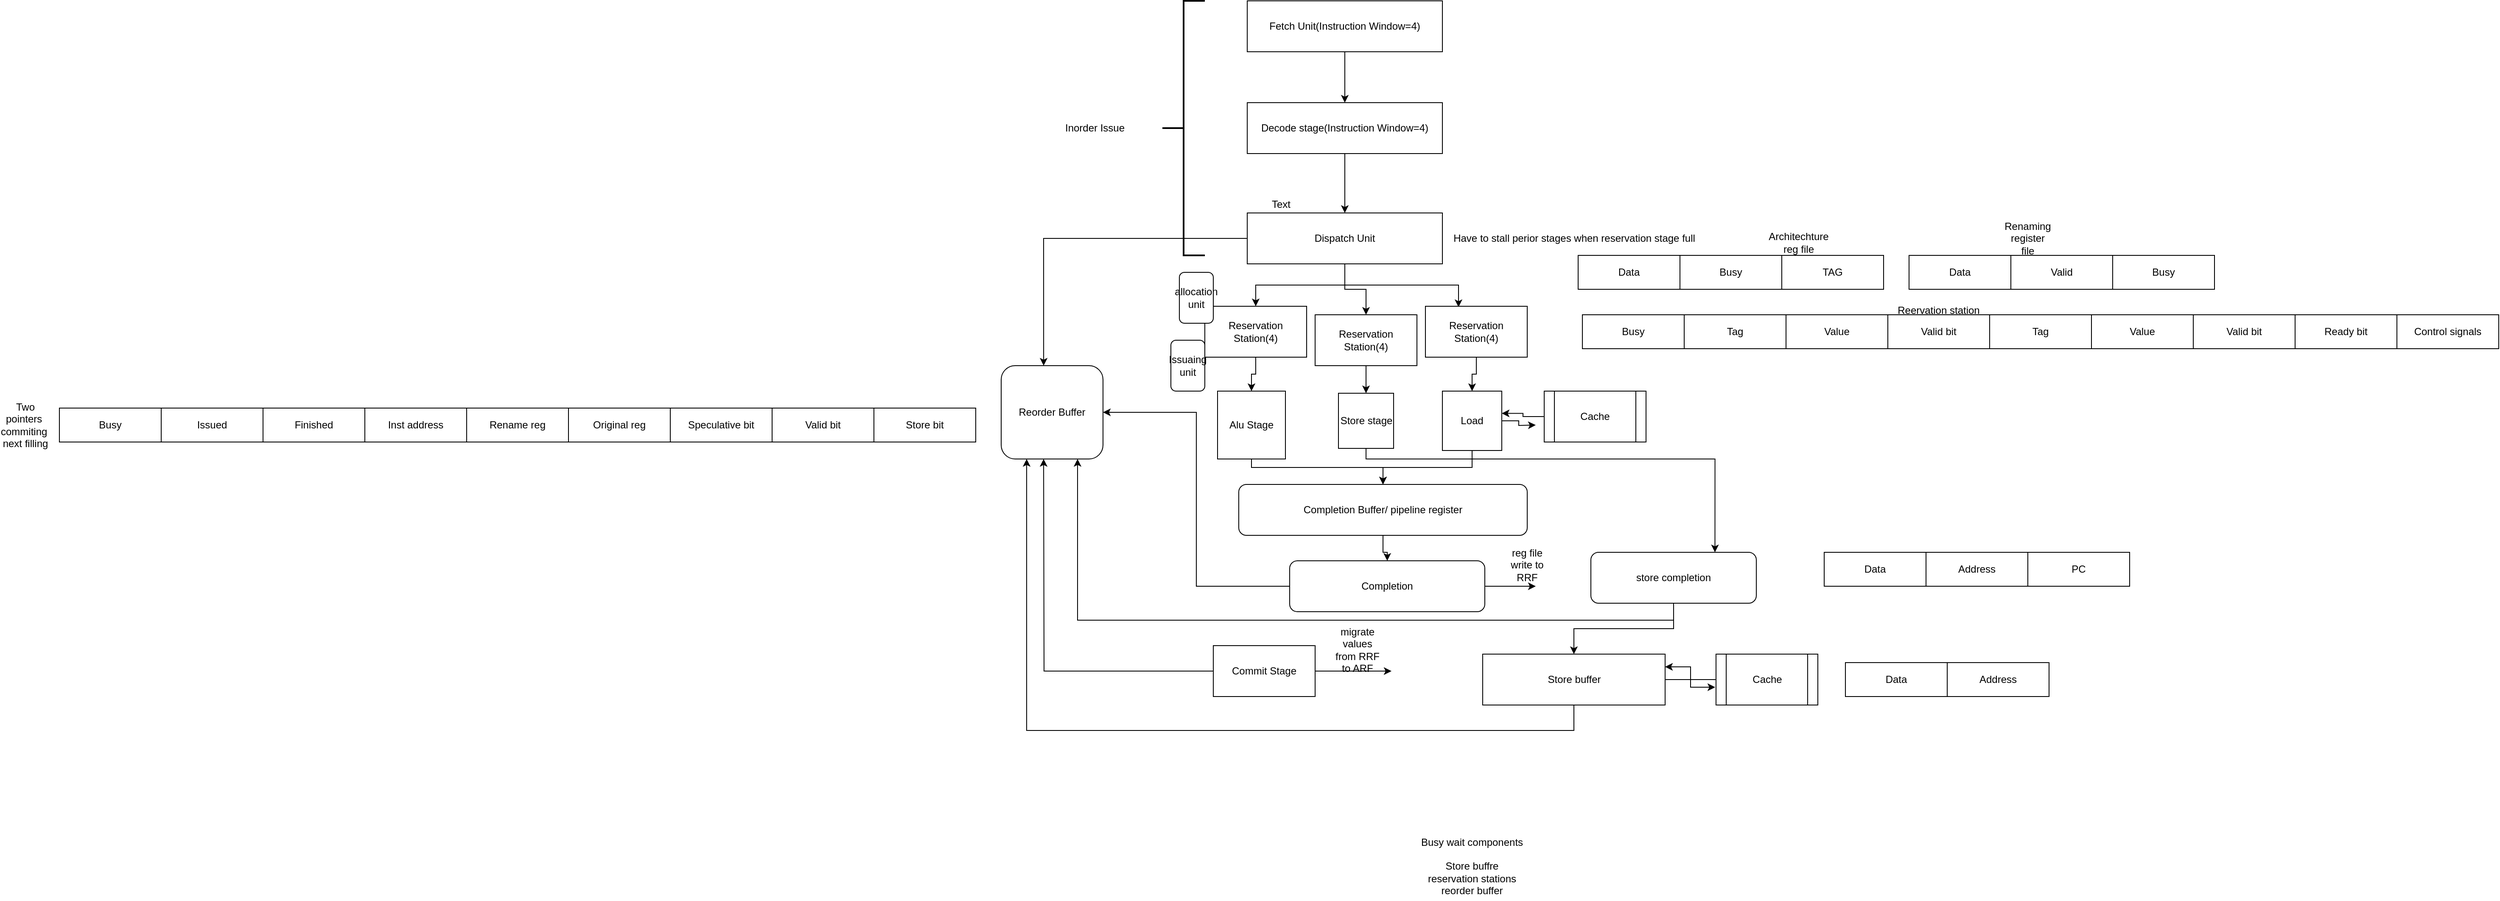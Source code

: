 <mxfile version="15.5.2" type="device" pages="4"><diagram id="FZvAWnefyfloUX3h7Hr3" name="Page-1"><mxGraphModel dx="3183" dy="781" grid="1" gridSize="10" guides="1" tooltips="1" connect="1" arrows="1" fold="1" page="1" pageScale="1" pageWidth="850" pageHeight="1100" math="0" shadow="0"><root><mxCell id="0"/><mxCell id="1" parent="0"/><mxCell id="xKDx-3ejswNeIo6rEV9j-12" style="edgeStyle=orthogonalEdgeStyle;rounded=0;orthogonalLoop=1;jettySize=auto;html=1;entryX=0.5;entryY=0;entryDx=0;entryDy=0;" parent="1" source="xKDx-3ejswNeIo6rEV9j-1" target="xKDx-3ejswNeIo6rEV9j-2" edge="1"><mxGeometry relative="1" as="geometry"/></mxCell><mxCell id="xKDx-3ejswNeIo6rEV9j-1" value="Fetch Unit(Instruction Window=4)" style="rounded=0;whiteSpace=wrap;html=1;" parent="1" vertex="1"><mxGeometry x="380" y="20" width="230" height="60" as="geometry"/></mxCell><mxCell id="xKDx-3ejswNeIo6rEV9j-13" style="edgeStyle=orthogonalEdgeStyle;rounded=0;orthogonalLoop=1;jettySize=auto;html=1;exitX=0.5;exitY=1;exitDx=0;exitDy=0;entryX=0.5;entryY=0;entryDx=0;entryDy=0;" parent="1" source="xKDx-3ejswNeIo6rEV9j-2" target="xKDx-3ejswNeIo6rEV9j-3" edge="1"><mxGeometry relative="1" as="geometry"/></mxCell><mxCell id="xKDx-3ejswNeIo6rEV9j-2" value="Decode stage(Instruction Window=4)" style="rounded=0;whiteSpace=wrap;html=1;" parent="1" vertex="1"><mxGeometry x="380" y="140" width="230" height="60" as="geometry"/></mxCell><mxCell id="xKDx-3ejswNeIo6rEV9j-14" style="edgeStyle=orthogonalEdgeStyle;rounded=0;orthogonalLoop=1;jettySize=auto;html=1;exitX=0.5;exitY=1;exitDx=0;exitDy=0;entryX=0.5;entryY=0;entryDx=0;entryDy=0;" parent="1" source="xKDx-3ejswNeIo6rEV9j-3" target="xKDx-3ejswNeIo6rEV9j-4" edge="1"><mxGeometry relative="1" as="geometry"/></mxCell><mxCell id="xKDx-3ejswNeIo6rEV9j-15" style="edgeStyle=orthogonalEdgeStyle;rounded=0;orthogonalLoop=1;jettySize=auto;html=1;entryX=0.325;entryY=0.017;entryDx=0;entryDy=0;entryPerimeter=0;" parent="1" source="xKDx-3ejswNeIo6rEV9j-3" target="xKDx-3ejswNeIo6rEV9j-5" edge="1"><mxGeometry relative="1" as="geometry"/></mxCell><mxCell id="xKDx-3ejswNeIo6rEV9j-23" style="edgeStyle=orthogonalEdgeStyle;rounded=0;orthogonalLoop=1;jettySize=auto;html=1;exitX=0;exitY=0.5;exitDx=0;exitDy=0;entryX=0.417;entryY=0;entryDx=0;entryDy=0;entryPerimeter=0;" parent="1" source="xKDx-3ejswNeIo6rEV9j-3" target="xKDx-3ejswNeIo6rEV9j-22" edge="1"><mxGeometry relative="1" as="geometry"/></mxCell><mxCell id="P9bKlePZvzHq6ZalXUyu-2" style="edgeStyle=orthogonalEdgeStyle;rounded=0;orthogonalLoop=1;jettySize=auto;html=1;entryX=0.5;entryY=0;entryDx=0;entryDy=0;startArrow=none;startFill=0;endArrow=classic;endFill=1;" parent="1" source="xKDx-3ejswNeIo6rEV9j-3" target="ErEUTKp5T0qJ88DO7tl2-1" edge="1"><mxGeometry relative="1" as="geometry"/></mxCell><mxCell id="xKDx-3ejswNeIo6rEV9j-3" value="Dispatch Unit" style="rounded=0;whiteSpace=wrap;html=1;" parent="1" vertex="1"><mxGeometry x="380" y="270" width="230" height="60" as="geometry"/></mxCell><mxCell id="xKDx-3ejswNeIo6rEV9j-16" style="edgeStyle=orthogonalEdgeStyle;rounded=0;orthogonalLoop=1;jettySize=auto;html=1;entryX=0.5;entryY=0;entryDx=0;entryDy=0;" parent="1" source="xKDx-3ejswNeIo6rEV9j-4" target="xKDx-3ejswNeIo6rEV9j-8" edge="1"><mxGeometry relative="1" as="geometry"><mxPoint x="390" y="470" as="targetPoint"/></mxGeometry></mxCell><mxCell id="xKDx-3ejswNeIo6rEV9j-4" value="Reservation Station(4)" style="rounded=0;whiteSpace=wrap;html=1;" parent="1" vertex="1"><mxGeometry x="330" y="380" width="120" height="60" as="geometry"/></mxCell><mxCell id="xKDx-3ejswNeIo6rEV9j-17" style="edgeStyle=orthogonalEdgeStyle;rounded=0;orthogonalLoop=1;jettySize=auto;html=1;entryX=0.5;entryY=0;entryDx=0;entryDy=0;" parent="1" source="xKDx-3ejswNeIo6rEV9j-5" target="xKDx-3ejswNeIo6rEV9j-10" edge="1"><mxGeometry relative="1" as="geometry"/></mxCell><mxCell id="xKDx-3ejswNeIo6rEV9j-5" value="Reservation Station(4)" style="rounded=0;whiteSpace=wrap;html=1;" parent="1" vertex="1"><mxGeometry x="590" y="380" width="120" height="60" as="geometry"/></mxCell><mxCell id="xKDx-3ejswNeIo6rEV9j-6" value="" style="strokeWidth=2;html=1;shape=mxgraph.flowchart.annotation_2;align=left;labelPosition=right;pointerEvents=1;" parent="1" vertex="1"><mxGeometry x="280" y="20" width="50" height="300" as="geometry"/></mxCell><mxCell id="xKDx-3ejswNeIo6rEV9j-7" value="Inorder Issue" style="text;html=1;align=center;verticalAlign=middle;resizable=0;points=[];autosize=1;strokeColor=none;" parent="1" vertex="1"><mxGeometry x="155" y="160" width="90" height="20" as="geometry"/></mxCell><mxCell id="xKDx-3ejswNeIo6rEV9j-26" style="edgeStyle=orthogonalEdgeStyle;rounded=0;orthogonalLoop=1;jettySize=auto;html=1;" parent="1" source="xKDx-3ejswNeIo6rEV9j-8" target="xKDx-3ejswNeIo6rEV9j-21" edge="1"><mxGeometry relative="1" as="geometry"><Array as="points"><mxPoint x="385" y="570"/><mxPoint x="540" y="570"/></Array></mxGeometry></mxCell><mxCell id="xKDx-3ejswNeIo6rEV9j-8" value="Alu Stage" style="whiteSpace=wrap;html=1;aspect=fixed;" parent="1" vertex="1"><mxGeometry x="345" y="480" width="80" height="80" as="geometry"/></mxCell><mxCell id="xKDx-3ejswNeIo6rEV9j-18" style="edgeStyle=orthogonalEdgeStyle;rounded=0;orthogonalLoop=1;jettySize=auto;html=1;" parent="1" source="xKDx-3ejswNeIo6rEV9j-10" edge="1"><mxGeometry relative="1" as="geometry"><mxPoint x="720" y="520" as="targetPoint"/></mxGeometry></mxCell><mxCell id="xKDx-3ejswNeIo6rEV9j-27" style="edgeStyle=orthogonalEdgeStyle;rounded=0;orthogonalLoop=1;jettySize=auto;html=1;entryX=0.5;entryY=0;entryDx=0;entryDy=0;" parent="1" source="xKDx-3ejswNeIo6rEV9j-10" target="xKDx-3ejswNeIo6rEV9j-21" edge="1"><mxGeometry relative="1" as="geometry"><Array as="points"><mxPoint x="645" y="570"/><mxPoint x="540" y="570"/></Array></mxGeometry></mxCell><mxCell id="xKDx-3ejswNeIo6rEV9j-10" value="Load" style="whiteSpace=wrap;html=1;aspect=fixed;" parent="1" vertex="1"><mxGeometry x="610" y="480" width="70" height="70" as="geometry"/></mxCell><mxCell id="xKDx-3ejswNeIo6rEV9j-19" style="edgeStyle=orthogonalEdgeStyle;rounded=0;orthogonalLoop=1;jettySize=auto;html=1;entryX=1;entryY=0.375;entryDx=0;entryDy=0;entryPerimeter=0;" parent="1" source="xKDx-3ejswNeIo6rEV9j-11" target="xKDx-3ejswNeIo6rEV9j-10" edge="1"><mxGeometry relative="1" as="geometry"/></mxCell><mxCell id="xKDx-3ejswNeIo6rEV9j-11" value="Cache" style="shape=process;whiteSpace=wrap;html=1;backgroundOutline=1;" parent="1" vertex="1"><mxGeometry x="730" y="480" width="120" height="60" as="geometry"/></mxCell><mxCell id="xKDx-3ejswNeIo6rEV9j-24" style="edgeStyle=orthogonalEdgeStyle;rounded=0;orthogonalLoop=1;jettySize=auto;html=1;" parent="1" source="xKDx-3ejswNeIo6rEV9j-20" edge="1"><mxGeometry relative="1" as="geometry"><mxPoint x="140" y="560" as="targetPoint"/></mxGeometry></mxCell><mxCell id="NhRoNvWbGuMgPzYqPucH-2" style="edgeStyle=orthogonalEdgeStyle;rounded=0;orthogonalLoop=1;jettySize=auto;html=1;" parent="1" source="xKDx-3ejswNeIo6rEV9j-20" edge="1"><mxGeometry relative="1" as="geometry"><mxPoint x="550" y="810.0" as="targetPoint"/></mxGeometry></mxCell><mxCell id="xKDx-3ejswNeIo6rEV9j-20" value="Commit Stage" style="rounded=0;whiteSpace=wrap;html=1;" parent="1" vertex="1"><mxGeometry x="340" y="780" width="120" height="60" as="geometry"/></mxCell><mxCell id="xKDx-3ejswNeIo6rEV9j-25" style="edgeStyle=orthogonalEdgeStyle;rounded=0;orthogonalLoop=1;jettySize=auto;html=1;entryX=0.5;entryY=0;entryDx=0;entryDy=0;" parent="1" source="xKDx-3ejswNeIo6rEV9j-21" target="xKDx-3ejswNeIo6rEV9j-30" edge="1"><mxGeometry relative="1" as="geometry"/></mxCell><mxCell id="xKDx-3ejswNeIo6rEV9j-21" value="Completion Buffer/ pipeline register" style="rounded=1;whiteSpace=wrap;html=1;" parent="1" vertex="1"><mxGeometry x="370" y="590" width="340" height="60" as="geometry"/></mxCell><mxCell id="xKDx-3ejswNeIo6rEV9j-65" style="edgeStyle=orthogonalEdgeStyle;rounded=0;orthogonalLoop=1;jettySize=auto;html=1;entryX=0;entryY=0.5;entryDx=0;entryDy=0;startArrow=classic;startFill=1;endArrow=none;endFill=0;" parent="1" source="xKDx-3ejswNeIo6rEV9j-22" target="xKDx-3ejswNeIo6rEV9j-30" edge="1"><mxGeometry relative="1" as="geometry"/></mxCell><mxCell id="xKDx-3ejswNeIo6rEV9j-22" value="Reorder Buffer" style="rounded=1;whiteSpace=wrap;html=1;" parent="1" vertex="1"><mxGeometry x="90" y="450" width="120" height="110" as="geometry"/></mxCell><mxCell id="xKDx-3ejswNeIo6rEV9j-28" value="Text" style="text;html=1;strokeColor=none;fillColor=none;align=center;verticalAlign=middle;whiteSpace=wrap;rounded=0;" parent="1" vertex="1"><mxGeometry x="400" y="250" width="40" height="20" as="geometry"/></mxCell><mxCell id="xKDx-3ejswNeIo6rEV9j-29" value="Have to stall perior stages when reservation stage full" style="text;html=1;align=center;verticalAlign=middle;resizable=0;points=[];autosize=1;strokeColor=none;" parent="1" vertex="1"><mxGeometry x="610" y="290" width="310" height="20" as="geometry"/></mxCell><mxCell id="yXG4B30KuwGI5MgyI_tO-1" style="edgeStyle=orthogonalEdgeStyle;rounded=0;orthogonalLoop=1;jettySize=auto;html=1;" parent="1" source="xKDx-3ejswNeIo6rEV9j-30" edge="1"><mxGeometry relative="1" as="geometry"><mxPoint x="720" y="710.0" as="targetPoint"/></mxGeometry></mxCell><mxCell id="xKDx-3ejswNeIo6rEV9j-30" value="Completion" style="rounded=1;whiteSpace=wrap;html=1;" parent="1" vertex="1"><mxGeometry x="430" y="680" width="230" height="60" as="geometry"/></mxCell><mxCell id="xKDx-3ejswNeIo6rEV9j-36" style="edgeStyle=orthogonalEdgeStyle;rounded=0;orthogonalLoop=1;jettySize=auto;html=1;entryX=-0.008;entryY=0.65;entryDx=0;entryDy=0;entryPerimeter=0;" parent="1" source="xKDx-3ejswNeIo6rEV9j-32" target="xKDx-3ejswNeIo6rEV9j-33" edge="1"><mxGeometry relative="1" as="geometry"/></mxCell><mxCell id="0SW88Mk4fGl_dIzxV5uL-2" style="edgeStyle=orthogonalEdgeStyle;rounded=0;orthogonalLoop=1;jettySize=auto;html=1;entryX=0.25;entryY=1;entryDx=0;entryDy=0;startArrow=none;startFill=0;endArrow=classic;endFill=1;" parent="1" source="xKDx-3ejswNeIo6rEV9j-32" target="xKDx-3ejswNeIo6rEV9j-22" edge="1"><mxGeometry relative="1" as="geometry"><Array as="points"><mxPoint x="765" y="880"/><mxPoint x="120" y="880"/></Array></mxGeometry></mxCell><mxCell id="xKDx-3ejswNeIo6rEV9j-32" value="Store buffer" style="rounded=0;whiteSpace=wrap;html=1;" parent="1" vertex="1"><mxGeometry x="657.5" y="790" width="215" height="60" as="geometry"/></mxCell><mxCell id="xKDx-3ejswNeIo6rEV9j-37" style="edgeStyle=orthogonalEdgeStyle;rounded=0;orthogonalLoop=1;jettySize=auto;html=1;entryX=1;entryY=0.25;entryDx=0;entryDy=0;" parent="1" source="xKDx-3ejswNeIo6rEV9j-33" target="xKDx-3ejswNeIo6rEV9j-32" edge="1"><mxGeometry relative="1" as="geometry"/></mxCell><mxCell id="xKDx-3ejswNeIo6rEV9j-33" value="Cache" style="shape=process;whiteSpace=wrap;html=1;backgroundOutline=1;" parent="1" vertex="1"><mxGeometry x="932.5" y="790" width="120" height="60" as="geometry"/></mxCell><mxCell id="mhs7ckUF4tv28G001DK4-1" value="Data" style="rounded=0;whiteSpace=wrap;html=1;" parent="1" vertex="1"><mxGeometry x="770" y="320" width="120" height="40" as="geometry"/></mxCell><mxCell id="mhs7ckUF4tv28G001DK4-2" value="Busy" style="rounded=0;whiteSpace=wrap;html=1;" parent="1" vertex="1"><mxGeometry x="890" y="320" width="120" height="40" as="geometry"/></mxCell><mxCell id="mhs7ckUF4tv28G001DK4-3" value="TAG" style="rounded=0;whiteSpace=wrap;html=1;" parent="1" vertex="1"><mxGeometry x="1010" y="320" width="120" height="40" as="geometry"/></mxCell><mxCell id="mhs7ckUF4tv28G001DK4-4" value="Data" style="rounded=0;whiteSpace=wrap;html=1;" parent="1" vertex="1"><mxGeometry x="1160" y="320" width="120" height="40" as="geometry"/></mxCell><mxCell id="mhs7ckUF4tv28G001DK4-5" value="Valid" style="rounded=0;whiteSpace=wrap;html=1;" parent="1" vertex="1"><mxGeometry x="1280" y="320" width="120" height="40" as="geometry"/></mxCell><mxCell id="mhs7ckUF4tv28G001DK4-6" value="Busy" style="rounded=0;whiteSpace=wrap;html=1;" parent="1" vertex="1"><mxGeometry x="1400" y="320" width="120" height="40" as="geometry"/></mxCell><mxCell id="mhs7ckUF4tv28G001DK4-7" value="Busy" style="rounded=0;whiteSpace=wrap;html=1;" parent="1" vertex="1"><mxGeometry x="775" y="390" width="120" height="40" as="geometry"/></mxCell><mxCell id="mhs7ckUF4tv28G001DK4-8" value="Tag" style="rounded=0;whiteSpace=wrap;html=1;" parent="1" vertex="1"><mxGeometry x="895" y="390" width="120" height="40" as="geometry"/></mxCell><mxCell id="mhs7ckUF4tv28G001DK4-9" value="Value" style="rounded=0;whiteSpace=wrap;html=1;" parent="1" vertex="1"><mxGeometry x="1015" y="390" width="120" height="40" as="geometry"/></mxCell><mxCell id="mhs7ckUF4tv28G001DK4-10" value="Valid bit" style="rounded=0;whiteSpace=wrap;html=1;" parent="1" vertex="1"><mxGeometry x="1135" y="390" width="120" height="40" as="geometry"/></mxCell><mxCell id="mhs7ckUF4tv28G001DK4-11" value="Tag" style="rounded=0;whiteSpace=wrap;html=1;" parent="1" vertex="1"><mxGeometry x="1255" y="390" width="120" height="40" as="geometry"/></mxCell><mxCell id="mhs7ckUF4tv28G001DK4-12" value="Value" style="rounded=0;whiteSpace=wrap;html=1;" parent="1" vertex="1"><mxGeometry x="1375" y="390" width="120" height="40" as="geometry"/></mxCell><mxCell id="mhs7ckUF4tv28G001DK4-13" value="Valid bit" style="rounded=0;whiteSpace=wrap;html=1;" parent="1" vertex="1"><mxGeometry x="1495" y="390" width="120" height="40" as="geometry"/></mxCell><mxCell id="mhs7ckUF4tv28G001DK4-14" value="Ready bit" style="rounded=0;whiteSpace=wrap;html=1;" parent="1" vertex="1"><mxGeometry x="1615" y="390" width="120" height="40" as="geometry"/></mxCell><mxCell id="Pke2_zrjswdBZDw45FZ8-1" value="Architechture reg file&lt;span style=&quot;color: rgba(0 , 0 , 0 , 0) ; font-family: monospace ; font-size: 0px&quot;&gt;%3CmxGraphModel%3E%3Croot%3E%3CmxCell%20id%3D%220%22%2F%3E%3CmxCell%20id%3D%221%22%20parent%3D%220%22%2F%3E%3CmxCell%20id%3D%222%22%20value%3D%22Valid%20bit%22%20style%3D%22rounded%3D0%3BwhiteSpace%3Dwrap%3Bhtml%3D1%3B%22%20vertex%3D%221%22%20parent%3D%221%22%3E%3CmxGeometry%20x%3D%221135%22%20y%3D%22390%22%20width%3D%22120%22%20height%3D%2240%22%20as%3D%22geometry%22%2F%3E%3C%2FmxCell%3E%3C%2Froot%3E%3C%2FmxGraphModel%3E&lt;/span&gt;" style="text;html=1;strokeColor=none;fillColor=none;align=center;verticalAlign=middle;whiteSpace=wrap;rounded=0;" parent="1" vertex="1"><mxGeometry x="1000" y="290" width="60" height="30" as="geometry"/></mxCell><mxCell id="Pke2_zrjswdBZDw45FZ8-2" value="Renaming register file" style="text;html=1;strokeColor=none;fillColor=none;align=center;verticalAlign=middle;whiteSpace=wrap;rounded=0;" parent="1" vertex="1"><mxGeometry x="1270" y="285" width="60" height="30" as="geometry"/></mxCell><mxCell id="Pke2_zrjswdBZDw45FZ8-3" value="Reervation station" style="text;html=1;strokeColor=none;fillColor=none;align=center;verticalAlign=middle;whiteSpace=wrap;rounded=0;" parent="1" vertex="1"><mxGeometry x="1085" y="370" width="220" height="30" as="geometry"/></mxCell><mxCell id="xvcBd3k7pghy7RxUxd35-1" value="allocation unit" style="rounded=1;whiteSpace=wrap;html=1;" parent="1" vertex="1"><mxGeometry x="300" y="340" width="40" height="60" as="geometry"/></mxCell><mxCell id="xvcBd3k7pghy7RxUxd35-2" value="Issuaing unit" style="rounded=1;whiteSpace=wrap;html=1;" parent="1" vertex="1"><mxGeometry x="290" y="420" width="40" height="60" as="geometry"/></mxCell><mxCell id="AoSCUSULxf0qrqia2smA-2" value="Busy" style="rounded=0;whiteSpace=wrap;html=1;rotation=0;" parent="1" vertex="1"><mxGeometry x="-1020" y="500" width="120" height="40" as="geometry"/></mxCell><mxCell id="AoSCUSULxf0qrqia2smA-3" value="Issued" style="rounded=0;whiteSpace=wrap;html=1;rotation=0;" parent="1" vertex="1"><mxGeometry x="-900" y="500" width="120" height="40" as="geometry"/></mxCell><mxCell id="AoSCUSULxf0qrqia2smA-4" value="Finished" style="rounded=0;whiteSpace=wrap;html=1;rotation=0;" parent="1" vertex="1"><mxGeometry x="-780" y="500" width="120" height="40" as="geometry"/></mxCell><mxCell id="AoSCUSULxf0qrqia2smA-5" value="Inst address" style="rounded=0;whiteSpace=wrap;html=1;rotation=0;" parent="1" vertex="1"><mxGeometry x="-660" y="500" width="120" height="40" as="geometry"/></mxCell><mxCell id="AoSCUSULxf0qrqia2smA-6" value="Rename reg" style="rounded=0;whiteSpace=wrap;html=1;rotation=0;" parent="1" vertex="1"><mxGeometry x="-540" y="500" width="120" height="40" as="geometry"/></mxCell><mxCell id="AoSCUSULxf0qrqia2smA-7" value="Speculative bit" style="rounded=0;whiteSpace=wrap;html=1;rotation=0;" parent="1" vertex="1"><mxGeometry x="-300" y="500" width="120" height="40" as="geometry"/></mxCell><mxCell id="AoSCUSULxf0qrqia2smA-8" value="Valid bit" style="rounded=0;whiteSpace=wrap;html=1;rotation=0;" parent="1" vertex="1"><mxGeometry x="-180" y="500" width="120" height="40" as="geometry"/></mxCell><mxCell id="EPbv6-VWOqNQc950GlA5-2" value="Two pointers&amp;nbsp;&lt;br&gt;commiting&amp;nbsp;&lt;br&gt;next filling" style="text;html=1;strokeColor=none;fillColor=none;align=center;verticalAlign=middle;whiteSpace=wrap;rounded=0;" parent="1" vertex="1"><mxGeometry x="-1090" y="505" width="60" height="30" as="geometry"/></mxCell><mxCell id="yXG4B30KuwGI5MgyI_tO-2" value="reg file write to RRF" style="text;html=1;strokeColor=none;fillColor=none;align=center;verticalAlign=middle;whiteSpace=wrap;rounded=0;" parent="1" vertex="1"><mxGeometry x="680" y="670" width="60" height="30" as="geometry"/></mxCell><mxCell id="NhRoNvWbGuMgPzYqPucH-1" value="Original reg" style="rounded=0;whiteSpace=wrap;html=1;rotation=0;" parent="1" vertex="1"><mxGeometry x="-420" y="500" width="120" height="40" as="geometry"/></mxCell><mxCell id="NhRoNvWbGuMgPzYqPucH-3" value="migrate values from RRF to ARF" style="text;html=1;strokeColor=none;fillColor=none;align=center;verticalAlign=middle;whiteSpace=wrap;rounded=0;" parent="1" vertex="1"><mxGeometry x="480" y="770" width="60" height="30" as="geometry"/></mxCell><mxCell id="ErEUTKp5T0qJ88DO7tl2-4" style="edgeStyle=orthogonalEdgeStyle;rounded=0;orthogonalLoop=1;jettySize=auto;html=1;entryX=0.5;entryY=0;entryDx=0;entryDy=0;" parent="1" source="ErEUTKp5T0qJ88DO7tl2-1" target="ErEUTKp5T0qJ88DO7tl2-2" edge="1"><mxGeometry relative="1" as="geometry"/></mxCell><mxCell id="ErEUTKp5T0qJ88DO7tl2-1" value="Reservation Station(4)" style="rounded=0;whiteSpace=wrap;html=1;" parent="1" vertex="1"><mxGeometry x="460" y="390" width="120" height="60" as="geometry"/></mxCell><mxCell id="ErEUTKp5T0qJ88DO7tl2-5" style="edgeStyle=orthogonalEdgeStyle;rounded=0;orthogonalLoop=1;jettySize=auto;html=1;entryX=0.75;entryY=0;entryDx=0;entryDy=0;" parent="1" source="ErEUTKp5T0qJ88DO7tl2-2" target="ErEUTKp5T0qJ88DO7tl2-3" edge="1"><mxGeometry relative="1" as="geometry"><Array as="points"><mxPoint x="520" y="560"/><mxPoint x="931" y="560"/></Array></mxGeometry></mxCell><mxCell id="ErEUTKp5T0qJ88DO7tl2-2" value="Store stage" style="whiteSpace=wrap;html=1;aspect=fixed;" parent="1" vertex="1"><mxGeometry x="487.5" y="482.5" width="65" height="65" as="geometry"/></mxCell><mxCell id="0SW88Mk4fGl_dIzxV5uL-1" style="edgeStyle=orthogonalEdgeStyle;rounded=0;orthogonalLoop=1;jettySize=auto;html=1;startArrow=none;startFill=0;endArrow=classic;endFill=1;entryX=0.75;entryY=1;entryDx=0;entryDy=0;" parent="1" source="ErEUTKp5T0qJ88DO7tl2-3" target="xKDx-3ejswNeIo6rEV9j-22" edge="1"><mxGeometry relative="1" as="geometry"><mxPoint x="180" y="580" as="targetPoint"/><Array as="points"><mxPoint x="883" y="750"/><mxPoint x="180" y="750"/></Array></mxGeometry></mxCell><mxCell id="-QuDoKO_q7L7LwEx_uE--1" style="edgeStyle=orthogonalEdgeStyle;rounded=0;orthogonalLoop=1;jettySize=auto;html=1;startArrow=none;startFill=0;endArrow=classic;endFill=1;" parent="1" source="ErEUTKp5T0qJ88DO7tl2-3" target="xKDx-3ejswNeIo6rEV9j-32" edge="1"><mxGeometry relative="1" as="geometry"/></mxCell><mxCell id="ErEUTKp5T0qJ88DO7tl2-3" value="store completion" style="rounded=1;whiteSpace=wrap;html=1;" parent="1" vertex="1"><mxGeometry x="785" y="670" width="195" height="60" as="geometry"/></mxCell><mxCell id="ErEUTKp5T0qJ88DO7tl2-6" value="Data" style="rounded=0;whiteSpace=wrap;html=1;" parent="1" vertex="1"><mxGeometry x="1060" y="670" width="120" height="40" as="geometry"/></mxCell><mxCell id="ErEUTKp5T0qJ88DO7tl2-7" value="Address" style="rounded=0;whiteSpace=wrap;html=1;" parent="1" vertex="1"><mxGeometry x="1180" y="670" width="120" height="40" as="geometry"/></mxCell><mxCell id="ErEUTKp5T0qJ88DO7tl2-8" value="PC" style="rounded=0;whiteSpace=wrap;html=1;" parent="1" vertex="1"><mxGeometry x="1300" y="670" width="120" height="40" as="geometry"/></mxCell><mxCell id="P9bKlePZvzHq6ZalXUyu-3" value="Control signals" style="rounded=0;whiteSpace=wrap;html=1;" parent="1" vertex="1"><mxGeometry x="1735" y="390" width="120" height="40" as="geometry"/></mxCell><mxCell id="0SW88Mk4fGl_dIzxV5uL-3" value="Store bit" style="rounded=0;whiteSpace=wrap;html=1;rotation=0;" parent="1" vertex="1"><mxGeometry x="-60" y="500" width="120" height="40" as="geometry"/></mxCell><mxCell id="-QuDoKO_q7L7LwEx_uE--2" value="Data" style="rounded=0;whiteSpace=wrap;html=1;" parent="1" vertex="1"><mxGeometry x="1085" y="800" width="120" height="40" as="geometry"/></mxCell><mxCell id="-QuDoKO_q7L7LwEx_uE--3" value="Address" style="rounded=0;whiteSpace=wrap;html=1;" parent="1" vertex="1"><mxGeometry x="1205" y="800" width="120" height="40" as="geometry"/></mxCell><mxCell id="-QuDoKO_q7L7LwEx_uE--4" value="Busy wait components&lt;br&gt;&lt;br&gt;Store buffre&lt;br&gt;reservation stations&lt;br&gt;reorder buffer" style="text;html=1;strokeColor=none;fillColor=none;align=center;verticalAlign=middle;whiteSpace=wrap;rounded=0;" parent="1" vertex="1"><mxGeometry x="510" y="1000" width="270" height="80" as="geometry"/></mxCell></root></mxGraphModel></diagram><diagram id="x_wGi-o3SY-phaVLXFtB" name="Page-2"><mxGraphModel dx="2738" dy="1647" grid="1" gridSize="10" guides="1" tooltips="1" connect="1" arrows="1" fold="1" page="1" pageScale="1" pageWidth="850" pageHeight="1100" math="0" shadow="0"><root><mxCell id="3WZHh7RsnGAFBzN61Iio-0"/><mxCell id="3WZHh7RsnGAFBzN61Iio-1" parent="3WZHh7RsnGAFBzN61Iio-0"/><mxCell id="a7AeqFnWPvAI5Xj_neHS-0" value="" style="group;container=1;" parent="3WZHh7RsnGAFBzN61Iio-1" vertex="1" connectable="0"><mxGeometry x="-730" y="-470" width="2420" height="1545.36" as="geometry"/></mxCell><mxCell id="a7AeqFnWPvAI5Xj_neHS-1" style="edgeStyle=orthogonalEdgeStyle;rounded=0;orthogonalLoop=1;jettySize=auto;html=1;entryX=0;entryY=0.5;entryDx=0;entryDy=0;exitX=0.5;exitY=0;exitDx=0;exitDy=0;strokeColor=#0000FF;" parent="a7AeqFnWPvAI5Xj_neHS-0" source="a7AeqFnWPvAI5Xj_neHS-6" edge="1"><mxGeometry relative="1" as="geometry"><Array as="points"><mxPoint x="549.405" y="694.848"/><mxPoint x="549.405" y="973.28"/></Array><mxPoint x="732.541" y="973.28" as="targetPoint"/></mxGeometry></mxCell><mxCell id="a7AeqFnWPvAI5Xj_neHS-2" style="edgeStyle=orthogonalEdgeStyle;rounded=0;orthogonalLoop=1;jettySize=auto;html=1;exitX=0.5;exitY=0;exitDx=0;exitDy=0;strokeColor=#0000FF;" parent="a7AeqFnWPvAI5Xj_neHS-0" source="a7AeqFnWPvAI5Xj_neHS-6" edge="1"><mxGeometry relative="1" as="geometry"><Array as="points"><mxPoint x="514.086" y="694.848"/><mxPoint x="549.405" y="694.848"/><mxPoint x="549.405" y="357.28"/><mxPoint x="1039.946" y="357.28"/></Array><mxPoint x="1039.946" y="357.28" as="targetPoint"/></mxGeometry></mxCell><mxCell id="a7AeqFnWPvAI5Xj_neHS-3" style="edgeStyle=orthogonalEdgeStyle;rounded=0;orthogonalLoop=1;jettySize=auto;html=1;exitX=0.5;exitY=0;exitDx=0;exitDy=0;strokeColor=#0000FF;" parent="a7AeqFnWPvAI5Xj_neHS-0" source="a7AeqFnWPvAI5Xj_neHS-6" edge="1"><mxGeometry relative="1" as="geometry"><Array as="points"><mxPoint x="549.405" y="696.08"/><mxPoint x="549.405" y="787.248"/></Array><mxPoint x="706.378" y="787.248" as="targetPoint"/></mxGeometry></mxCell><mxCell id="a7AeqFnWPvAI5Xj_neHS-4" style="edgeStyle=orthogonalEdgeStyle;rounded=0;orthogonalLoop=1;jettySize=auto;html=1;exitX=0.5;exitY=0;exitDx=0;exitDy=0;strokeColor=#0000FF;" parent="a7AeqFnWPvAI5Xj_neHS-0" source="a7AeqFnWPvAI5Xj_neHS-6" edge="1"><mxGeometry relative="1" as="geometry"><Array as="points"><mxPoint x="549.405" y="696.08"/><mxPoint x="549.405" y="818.048"/></Array><mxPoint x="706.378" y="818.048" as="targetPoint"/></mxGeometry></mxCell><mxCell id="a7AeqFnWPvAI5Xj_neHS-5" style="edgeStyle=orthogonalEdgeStyle;rounded=0;orthogonalLoop=1;jettySize=auto;html=1;entryX=0.929;entryY=0.999;entryDx=0;entryDy=0;entryPerimeter=0;strokeWidth=2;strokeColor=#00CC00;exitX=0.934;exitY=-0.02;exitDx=0;exitDy=0;exitPerimeter=0;" parent="a7AeqFnWPvAI5Xj_neHS-0" source="a7AeqFnWPvAI5Xj_neHS-6" target="a7AeqFnWPvAI5Xj_neHS-14" edge="1"><mxGeometry relative="1" as="geometry"><mxPoint x="523.243" y="1299.76" as="sourcePoint"/></mxGeometry></mxCell><mxCell id="a7AeqFnWPvAI5Xj_neHS-6" value="Pipeline register 1" style="whiteSpace=wrap;html=1;rotation=90;" parent="a7AeqFnWPvAI5Xj_neHS-0" vertex="1"><mxGeometry x="-28.608" y="827.756" width="1046.486" height="36.96" as="geometry"/></mxCell><mxCell id="a7AeqFnWPvAI5Xj_neHS-7" style="edgeStyle=orthogonalEdgeStyle;rounded=0;orthogonalLoop=1;jettySize=auto;html=1;strokeColor=#FF0000;strokeWidth=2;exitX=0.094;exitY=0.004;exitDx=0;exitDy=0;exitPerimeter=0;" parent="a7AeqFnWPvAI5Xj_neHS-0" source="a7AeqFnWPvAI5Xj_neHS-14" edge="1"><mxGeometry relative="1" as="geometry"><mxPoint x="1661" y="418" as="targetPoint"/><mxPoint x="1085.73" y="431.2" as="sourcePoint"/><Array as="points"><mxPoint x="1550" y="418"/><mxPoint x="1550" y="418"/></Array></mxGeometry></mxCell><mxCell id="a7AeqFnWPvAI5Xj_neHS-8" style="edgeStyle=orthogonalEdgeStyle;curved=0;rounded=1;sketch=0;orthogonalLoop=1;jettySize=auto;html=1;strokeColor=#FF0000;strokeWidth=2;exitX=0.162;exitY=0.004;exitDx=0;exitDy=0;exitPerimeter=0;" parent="a7AeqFnWPvAI5Xj_neHS-0" source="a7AeqFnWPvAI5Xj_neHS-14" edge="1"><mxGeometry relative="1" as="geometry"><mxPoint x="1360" y="678" as="targetPoint"/><mxPoint x="1085.73" y="511.28" as="sourcePoint"/><Array as="points"><mxPoint x="1360" y="490"/></Array></mxGeometry></mxCell><mxCell id="a7AeqFnWPvAI5Xj_neHS-9" style="edgeStyle=orthogonalEdgeStyle;rounded=0;sketch=0;orthogonalLoop=1;jettySize=auto;html=1;strokeColor=#FF0000;strokeWidth=2;" parent="a7AeqFnWPvAI5Xj_neHS-0" edge="1"><mxGeometry relative="1" as="geometry"><mxPoint x="1079.19" y="441.096" as="sourcePoint"/><mxPoint x="1654.757" y="441.096" as="targetPoint"/></mxGeometry></mxCell><mxCell id="a7AeqFnWPvAI5Xj_neHS-10" style="edgeStyle=orthogonalEdgeStyle;rounded=1;orthogonalLoop=1;jettySize=auto;html=1;strokeWidth=1;exitX=0.809;exitY=-0.016;exitDx=0;exitDy=0;exitPerimeter=0;entryX=0.226;entryY=0.923;entryDx=0;entryDy=0;entryPerimeter=0;" parent="a7AeqFnWPvAI5Xj_neHS-0" source="a7AeqFnWPvAI5Xj_neHS-14" target="a7AeqFnWPvAI5Xj_neHS-239" edge="1"><mxGeometry relative="1" as="geometry"><mxPoint x="1190.378" y="788.48" as="targetPoint"/><Array as="points"><mxPoint x="1090" y="1174"/><mxPoint x="1090" y="763"/><mxPoint x="1239" y="763"/></Array></mxGeometry></mxCell><mxCell id="a7AeqFnWPvAI5Xj_neHS-11" style="edgeStyle=orthogonalEdgeStyle;rounded=1;orthogonalLoop=1;jettySize=auto;html=1;exitX=0.5;exitY=0;exitDx=0;exitDy=0;" parent="a7AeqFnWPvAI5Xj_neHS-0" source="a7AeqFnWPvAI5Xj_neHS-237" edge="1"><mxGeometry relative="1" as="geometry"><mxPoint x="940" y="1620" as="targetPoint"/><Array as="points"><mxPoint x="1000" y="1154"/><mxPoint x="1000" y="1520"/><mxPoint x="870" y="1520"/><mxPoint x="870" y="1620"/></Array></mxGeometry></mxCell><mxCell id="a7AeqFnWPvAI5Xj_neHS-12" style="edgeStyle=orthogonalEdgeStyle;rounded=0;orthogonalLoop=1;jettySize=auto;html=1;" parent="a7AeqFnWPvAI5Xj_neHS-0" edge="1"><mxGeometry relative="1" as="geometry"><mxPoint x="940" y="1570" as="targetPoint"/><Array as="points"><mxPoint x="910" y="660"/><mxPoint x="910" y="1570"/></Array><mxPoint x="510" y="660" as="sourcePoint"/></mxGeometry></mxCell><mxCell id="a7AeqFnWPvAI5Xj_neHS-13" style="edgeStyle=orthogonalEdgeStyle;rounded=1;orthogonalLoop=1;jettySize=auto;html=1;strokeColor=#FF00FF;exitX=0.631;exitY=0.004;exitDx=0;exitDy=0;exitPerimeter=0;entryX=0.126;entryY=0.837;entryDx=0;entryDy=0;entryPerimeter=0;" parent="a7AeqFnWPvAI5Xj_neHS-0" source="a7AeqFnWPvAI5Xj_neHS-14" target="a7AeqFnWPvAI5Xj_neHS-254" edge="1"><mxGeometry relative="1" as="geometry"><mxPoint x="1083.114" y="948.64" as="sourcePoint"/><Array as="points"><mxPoint x="1120" y="986"/><mxPoint x="1120" y="862"/><mxPoint x="1155" y="862"/></Array><mxPoint x="1120" y="810" as="targetPoint"/></mxGeometry></mxCell><mxCell id="a7AeqFnWPvAI5Xj_neHS-14" value="Pipeline register 2" style="whiteSpace=wrap;html=1;rotation=90;" parent="a7AeqFnWPvAI5Xj_neHS-0" vertex="1"><mxGeometry x="534.401" y="828.803" width="1056.899" height="36.96" as="geometry"/></mxCell><mxCell id="a7AeqFnWPvAI5Xj_neHS-15" style="edgeStyle=orthogonalEdgeStyle;rounded=0;orthogonalLoop=1;jettySize=auto;html=1;strokeColor=#0000FF;" parent="a7AeqFnWPvAI5Xj_neHS-0" edge="1"><mxGeometry relative="1" as="geometry"><mxPoint x="2138.757" y="357.28" as="targetPoint"/><Array as="points"><mxPoint x="1700.541" y="357.28"/><mxPoint x="2138.757" y="357.28"/></Array><mxPoint x="1700.541" y="357.28" as="sourcePoint"/></mxGeometry></mxCell><mxCell id="a7AeqFnWPvAI5Xj_neHS-16" style="edgeStyle=orthogonalEdgeStyle;rounded=0;orthogonalLoop=1;jettySize=auto;html=1;strokeColor=#FF0000;strokeWidth=2;exitX=0.129;exitY=0.007;exitDx=0;exitDy=0;exitPerimeter=0;" parent="a7AeqFnWPvAI5Xj_neHS-0" source="a7AeqFnWPvAI5Xj_neHS-19" edge="1"><mxGeometry relative="1" as="geometry"><mxPoint x="2140" y="433" as="targetPoint"/><mxPoint x="1480.778" y="455.84" as="sourcePoint"/><Array as="points"><mxPoint x="2132" y="433"/></Array></mxGeometry></mxCell><mxCell id="a7AeqFnWPvAI5Xj_neHS-17" style="edgeStyle=orthogonalEdgeStyle;curved=0;rounded=1;sketch=0;orthogonalLoop=1;jettySize=auto;html=1;entryX=0;entryY=0.5;entryDx=0;entryDy=0;strokeColor=#FF0000;strokeWidth=2;" parent="a7AeqFnWPvAI5Xj_neHS-0" target="a7AeqFnWPvAI5Xj_neHS-87" edge="1"><mxGeometry relative="1" as="geometry"><mxPoint x="1702" y="460" as="sourcePoint"/><Array as="points"><mxPoint x="1702" y="460"/><mxPoint x="1766" y="460"/><mxPoint x="1766" y="770"/></Array></mxGeometry></mxCell><mxCell id="a7AeqFnWPvAI5Xj_neHS-18" style="edgeStyle=orthogonalEdgeStyle;rounded=0;sketch=0;orthogonalLoop=1;jettySize=auto;html=1;strokeColor=#FF0000;strokeWidth=2;exitX=0.111;exitY=-0.037;exitDx=0;exitDy=0;exitPerimeter=0;" parent="a7AeqFnWPvAI5Xj_neHS-0" source="a7AeqFnWPvAI5Xj_neHS-19" edge="1"><mxGeometry relative="1" as="geometry"><mxPoint x="2140" y="414" as="targetPoint"/><mxPoint x="1478.162" y="437.36" as="sourcePoint"/></mxGeometry></mxCell><mxCell id="a7AeqFnWPvAI5Xj_neHS-19" value="Pipeline register 3" style="whiteSpace=wrap;html=1;rotation=90;" parent="a7AeqFnWPvAI5Xj_neHS-0" vertex="1"><mxGeometry x="1144.595" y="813.12" width="1074.284" height="36.96" as="geometry"/></mxCell><mxCell id="a7AeqFnWPvAI5Xj_neHS-20" value="Pipeline register 4" style="whiteSpace=wrap;html=1;rotation=90;" parent="a7AeqFnWPvAI5Xj_neHS-0" vertex="1"><mxGeometry x="1622.054" y="813.12" width="1074.284" height="36.96" as="geometry"/></mxCell><mxCell id="a7AeqFnWPvAI5Xj_neHS-21" style="edgeStyle=orthogonalEdgeStyle;rounded=0;orthogonalLoop=1;jettySize=auto;html=1;entryX=0.543;entryY=0.854;entryDx=0;entryDy=0;entryPerimeter=0;exitX=0.54;exitY=-0.005;exitDx=0;exitDy=0;exitPerimeter=0;" parent="a7AeqFnWPvAI5Xj_neHS-0" source="a7AeqFnWPvAI5Xj_neHS-19" target="a7AeqFnWPvAI5Xj_neHS-20" edge="1"><mxGeometry relative="1" as="geometry"><mxPoint x="1813.038" y="829.136" as="targetPoint"/><Array as="points"><mxPoint x="1701.849" y="874.72"/></Array><mxPoint x="1478.162" y="739.2" as="sourcePoint"/></mxGeometry></mxCell><mxCell id="a7AeqFnWPvAI5Xj_neHS-22" style="edgeStyle=orthogonalEdgeStyle;rounded=0;orthogonalLoop=1;jettySize=auto;html=1;strokeWidth=2;exitX=0.952;exitY=-0.061;exitDx=0;exitDy=0;exitPerimeter=0;strokeColor=#00CC00;" parent="a7AeqFnWPvAI5Xj_neHS-0" source="a7AeqFnWPvAI5Xj_neHS-19" edge="1"><mxGeometry relative="1" as="geometry"><mxPoint x="2140" y="1317" as="targetPoint"/><mxPoint x="1726.703" y="1305.92" as="sourcePoint"/><Array as="points"><mxPoint x="1702" y="1313"/><mxPoint x="2132" y="1313"/><mxPoint x="2132" y="1317"/><mxPoint x="2140" y="1317"/></Array></mxGeometry></mxCell><mxCell id="a7AeqFnWPvAI5Xj_neHS-23" value="" style="group;" parent="a7AeqFnWPvAI5Xj_neHS-0" vertex="1" connectable="0"><mxGeometry x="706.378" y="677.6" width="209.297" height="209.44" as="geometry"/></mxCell><mxCell id="a7AeqFnWPvAI5Xj_neHS-24" value="" style="whiteSpace=wrap;html=1;aspect=fixed;" parent="a7AeqFnWPvAI5Xj_neHS-23" vertex="1"><mxGeometry y="24.64" width="154.068" height="154.068" as="geometry"/></mxCell><mxCell id="a7AeqFnWPvAI5Xj_neHS-25" value="Write Address" style="text;html=1;strokeColor=none;fillColor=none;align=center;verticalAlign=middle;whiteSpace=wrap;" parent="a7AeqFnWPvAI5Xj_neHS-23" vertex="1"><mxGeometry x="3.27" y="24.64" width="52.324" height="24.64" as="geometry"/></mxCell><mxCell id="a7AeqFnWPvAI5Xj_neHS-26" value="addr 1&lt;span style=&quot;color: rgba(0 , 0 , 0 , 0) ; font-family: monospace ; font-size: 0px&quot;&gt;%3CmxGraphModel%3E%3Croot%3E%3CmxCell%20id%3D%220%22%2F%3E%3CmxCell%20id%3D%221%22%20parent%3D%220%22%2F%3E%3CmxCell%20id%3D%222%22%20value%3D%22Write%20Address%22%20style%3D%22text%3Bhtml%3D1%3BstrokeColor%3Dnone%3BfillColor%3Dnone%3Balign%3Dcenter%3BverticalAlign%3Dmiddle%3BwhiteSpace%3Dwrap%3Brounded%3D0%3B%22%20vertex%3D%221%22%20parent%3D%221%22%3E%3CmxGeometry%20x%3D%22310%22%20y%3D%22190%22%20width%3D%2240%22%20height%3D%2220%22%20as%3D%22geometry%22%2F%3E%3C%2FmxCell%3E%3C%2Froot%3E%3C%2FmxGraphModel%3E&lt;/span&gt;" style="text;html=1;strokeColor=none;fillColor=none;align=center;verticalAlign=middle;whiteSpace=wrap;" parent="a7AeqFnWPvAI5Xj_neHS-23" vertex="1"><mxGeometry x="3.27" y="98.56" width="52.324" height="24.64" as="geometry"/></mxCell><mxCell id="a7AeqFnWPvAI5Xj_neHS-27" value="addr 2" style="text;html=1;strokeColor=none;fillColor=none;align=center;verticalAlign=middle;whiteSpace=wrap;" parent="a7AeqFnWPvAI5Xj_neHS-23" vertex="1"><mxGeometry x="3.27" y="129.36" width="52.324" height="24.64" as="geometry"/></mxCell><mxCell id="a7AeqFnWPvAI5Xj_neHS-28" value="Write enable" style="text;html=1;strokeColor=none;fillColor=none;align=center;verticalAlign=middle;whiteSpace=wrap;" parent="a7AeqFnWPvAI5Xj_neHS-23" vertex="1"><mxGeometry x="3.27" y="160.16" width="52.324" height="24.64" as="geometry"/></mxCell><mxCell id="a7AeqFnWPvAI5Xj_neHS-29" value="data 1" style="text;html=1;strokeColor=none;fillColor=none;align=center;verticalAlign=middle;whiteSpace=wrap;" parent="a7AeqFnWPvAI5Xj_neHS-23" vertex="1"><mxGeometry x="107.921" y="49.28" width="52.324" height="24.64" as="geometry"/></mxCell><mxCell id="a7AeqFnWPvAI5Xj_neHS-30" value="data 2" style="text;html=1;strokeColor=none;fillColor=none;align=center;verticalAlign=middle;whiteSpace=wrap;" parent="a7AeqFnWPvAI5Xj_neHS-23" vertex="1"><mxGeometry x="101.741" y="86.24" width="52.324" height="24.64" as="geometry"/></mxCell><mxCell id="a7AeqFnWPvAI5Xj_neHS-31" value="Write data" style="text;html=1;strokeColor=none;fillColor=none;align=center;verticalAlign=middle;whiteSpace=wrap;" parent="a7AeqFnWPvAI5Xj_neHS-23" vertex="1"><mxGeometry y="61.6" width="52.324" height="24.64" as="geometry"/></mxCell><mxCell id="a7AeqFnWPvAI5Xj_neHS-32" value="&lt;u&gt;&lt;b&gt;REG FILE&lt;/b&gt;&lt;/u&gt;" style="text;html=1;strokeColor=none;fillColor=none;align=center;verticalAlign=middle;whiteSpace=wrap;" parent="a7AeqFnWPvAI5Xj_neHS-23" vertex="1"><mxGeometry x="107.919" y="135.52" width="52.324" height="24.64" as="geometry"/></mxCell><mxCell id="a7AeqFnWPvAI5Xj_neHS-33" value="inst hit" style="text;html=1;strokeColor=none;fillColor=none;align=center;verticalAlign=middle;whiteSpace=wrap;rounded=0;" parent="a7AeqFnWPvAI5Xj_neHS-23" vertex="1"><mxGeometry x="65.405" y="172.48" width="52.324" height="24.64" as="geometry"/></mxCell><mxCell id="a7AeqFnWPvAI5Xj_neHS-34" style="edgeStyle=orthogonalEdgeStyle;rounded=0;orthogonalLoop=1;jettySize=auto;html=1;entryX=0.004;entryY=0.076;entryDx=0;entryDy=0;entryPerimeter=0;strokeColor=#0000FF;exitX=0.03;exitY=-0.079;exitDx=0;exitDy=0;exitPerimeter=0;" parent="a7AeqFnWPvAI5Xj_neHS-0" source="a7AeqFnWPvAI5Xj_neHS-20" target="a7AeqFnWPvAI5Xj_neHS-24" edge="1"><mxGeometry relative="1" as="geometry"><mxPoint x="1856.205" y="394.24" as="sourcePoint"/><Array as="points"><mxPoint x="2181" y="356"/><mxPoint x="2276" y="356"/><mxPoint x="2276" y="259"/><mxPoint x="654" y="259"/><mxPoint x="654" y="714"/><mxPoint x="707" y="714"/></Array></mxGeometry></mxCell><mxCell id="a7AeqFnWPvAI5Xj_neHS-35" style="edgeStyle=orthogonalEdgeStyle;orthogonalLoop=1;jettySize=auto;html=1;strokeWidth=2;rounded=1;strokeColor=#00CC00;" parent="a7AeqFnWPvAI5Xj_neHS-0" edge="1"><mxGeometry relative="1" as="geometry"><Array as="points"><mxPoint x="2249.946" y="1307.152"/><mxPoint x="2249.946" y="1490.72"/><mxPoint x="797.946" y="1490.72"/></Array><mxPoint x="2182" y="1307" as="sourcePoint"/><mxPoint x="798" y="856" as="targetPoint"/></mxGeometry></mxCell><mxCell id="a7AeqFnWPvAI5Xj_neHS-36" style="edgeStyle=orthogonalEdgeStyle;rounded=0;orthogonalLoop=1;jettySize=auto;html=1;entryX=0;entryY=0.5;entryDx=0;entryDy=0;strokeColor=#FF0000;strokeWidth=2;exitX=0.114;exitY=0.016;exitDx=0;exitDy=0;exitPerimeter=0;" parent="a7AeqFnWPvAI5Xj_neHS-0" source="a7AeqFnWPvAI5Xj_neHS-20" target="a7AeqFnWPvAI5Xj_neHS-28" edge="1"><mxGeometry relative="1" as="geometry"><Array as="points"><mxPoint x="2302" y="417"/><mxPoint x="2302" y="234"/><mxPoint x="576" y="234"/><mxPoint x="576" y="850"/></Array><mxPoint x="1857.514" y="439.824" as="sourcePoint"/></mxGeometry></mxCell><mxCell id="a7AeqFnWPvAI5Xj_neHS-37" value="" style="group;" parent="a7AeqFnWPvAI5Xj_neHS-0" vertex="1" connectable="0"><mxGeometry x="1349.999" y="668.36" width="104.649" height="144.76" as="geometry"/></mxCell><mxCell id="a7AeqFnWPvAI5Xj_neHS-38" value="" style="endArrow=none;html=1;" parent="a7AeqFnWPvAI5Xj_neHS-37" edge="1"><mxGeometry width="50" height="50" relative="1" as="geometry"><mxPoint x="104.649" y="101.64" as="sourcePoint"/><mxPoint x="104.649" y="33.88" as="targetPoint"/></mxGeometry></mxCell><mxCell id="a7AeqFnWPvAI5Xj_neHS-39" value="" style="endArrow=none;html=1;" parent="a7AeqFnWPvAI5Xj_neHS-37" edge="1"><mxGeometry width="50" height="50" relative="1" as="geometry"><mxPoint as="sourcePoint"/><mxPoint x="104.649" y="33.88" as="targetPoint"/></mxGeometry></mxCell><mxCell id="a7AeqFnWPvAI5Xj_neHS-40" value="" style="endArrow=none;html=1;" parent="a7AeqFnWPvAI5Xj_neHS-37" edge="1"><mxGeometry width="50" height="50" relative="1" as="geometry"><mxPoint y="135.52" as="sourcePoint"/><mxPoint x="104.649" y="101.64" as="targetPoint"/></mxGeometry></mxCell><mxCell id="a7AeqFnWPvAI5Xj_neHS-41" value="" style="endArrow=none;html=1;" parent="a7AeqFnWPvAI5Xj_neHS-37" edge="1"><mxGeometry width="50" height="50" relative="1" as="geometry"><mxPoint y="50.82" as="sourcePoint"/><mxPoint as="targetPoint"/></mxGeometry></mxCell><mxCell id="a7AeqFnWPvAI5Xj_neHS-42" value="" style="endArrow=none;html=1;" parent="a7AeqFnWPvAI5Xj_neHS-37" edge="1"><mxGeometry width="50" height="50" relative="1" as="geometry"><mxPoint y="135.52" as="sourcePoint"/><mxPoint y="93.17" as="targetPoint"/></mxGeometry></mxCell><mxCell id="a7AeqFnWPvAI5Xj_neHS-43" value="" style="endArrow=none;html=1;" parent="a7AeqFnWPvAI5Xj_neHS-37" edge="1"><mxGeometry width="50" height="50" relative="1" as="geometry"><mxPoint y="93.17" as="sourcePoint"/><mxPoint x="26.162" y="67.76" as="targetPoint"/></mxGeometry></mxCell><mxCell id="a7AeqFnWPvAI5Xj_neHS-44" value="" style="endArrow=none;html=1;" parent="a7AeqFnWPvAI5Xj_neHS-37" edge="1"><mxGeometry width="50" height="50" relative="1" as="geometry"><mxPoint y="50.82" as="sourcePoint"/><mxPoint x="26.162" y="67.76" as="targetPoint"/></mxGeometry></mxCell><mxCell id="a7AeqFnWPvAI5Xj_neHS-45" value="&lt;b&gt;&lt;u&gt;ALU&lt;/u&gt;&lt;/b&gt;" style="text;html=1;align=center;verticalAlign=middle;resizable=0;points=[];autosize=1;strokeColor=none;" parent="a7AeqFnWPvAI5Xj_neHS-37" vertex="1"><mxGeometry x="39.243" y="61.6" width="40" height="20" as="geometry"/></mxCell><mxCell id="a7AeqFnWPvAI5Xj_neHS-46" value="Z,G,K flags" style="text;html=1;strokeColor=none;fillColor=none;align=center;verticalAlign=middle;whiteSpace=wrap;rounded=0;sketch=0;" parent="a7AeqFnWPvAI5Xj_neHS-37" vertex="1"><mxGeometry x="13.081" y="95.48" width="52.324" height="24.64" as="geometry"/></mxCell><mxCell id="a7AeqFnWPvAI5Xj_neHS-47" style="edgeStyle=orthogonalEdgeStyle;rounded=0;orthogonalLoop=1;jettySize=auto;html=1;" parent="a7AeqFnWPvAI5Xj_neHS-0" source="a7AeqFnWPvAI5Xj_neHS-48" edge="1"><mxGeometry relative="1" as="geometry"><mxPoint x="1350" y="690" as="targetPoint"/></mxGeometry></mxCell><mxCell id="a7AeqFnWPvAI5Xj_neHS-48" value="mux 1" style="ellipse;whiteSpace=wrap;html=1;rotation=90;" parent="a7AeqFnWPvAI5Xj_neHS-0" vertex="1"><mxGeometry x="1210.001" y="637.56" width="111.189" height="40.04" as="geometry"/></mxCell><mxCell id="a7AeqFnWPvAI5Xj_neHS-49" style="edgeStyle=orthogonalEdgeStyle;rounded=0;orthogonalLoop=1;jettySize=auto;html=1;entryX=0;entryY=0.5;entryDx=0;entryDy=0;strokeColor=#FF0000;strokeWidth=2;exitX=0.239;exitY=0;exitDx=0;exitDy=0;exitPerimeter=0;" parent="a7AeqFnWPvAI5Xj_neHS-0" source="a7AeqFnWPvAI5Xj_neHS-14" target="a7AeqFnWPvAI5Xj_neHS-48" edge="1"><mxGeometry relative="1" as="geometry"><Array as="points"><mxPoint x="1155" y="571"/><mxPoint x="1266" y="571"/></Array><mxPoint x="1082" y="591" as="sourcePoint"/></mxGeometry></mxCell><mxCell id="a7AeqFnWPvAI5Xj_neHS-50" style="edgeStyle=orthogonalEdgeStyle;rounded=0;orthogonalLoop=1;jettySize=auto;html=1;entryX=0;entryY=0.5;entryDx=0;entryDy=0;exitX=0.5;exitY=0;exitDx=0;exitDy=0;" parent="a7AeqFnWPvAI5Xj_neHS-0" source="a7AeqFnWPvAI5Xj_neHS-52" target="a7AeqFnWPvAI5Xj_neHS-31" edge="1"><mxGeometry relative="1" as="geometry"><mxPoint x="2014.486" y="709.632" as="sourcePoint"/><Array as="points"><mxPoint x="2367.676" y="709.632"/><mxPoint x="2367.676" y="1392.16"/><mxPoint x="680.216" y="1392.16"/><mxPoint x="680.216" y="751.52"/></Array></mxGeometry></mxCell><mxCell id="a7AeqFnWPvAI5Xj_neHS-51" style="edgeStyle=orthogonalEdgeStyle;rounded=1;orthogonalLoop=1;jettySize=auto;html=1;entryX=0.537;entryY=1.017;entryDx=0;entryDy=0;endArrow=classic;endFill=1;exitX=0.5;exitY=0;exitDx=0;exitDy=0;entryPerimeter=0;strokeColor=#660066;strokeWidth=2;" parent="a7AeqFnWPvAI5Xj_neHS-0" source="a7AeqFnWPvAI5Xj_neHS-52" target="a7AeqFnWPvAI5Xj_neHS-254" edge="1"><mxGeometry relative="1" as="geometry"><Array as="points"><mxPoint x="2370" y="710"/><mxPoint x="2370" y="1390"/><mxPoint x="1140" y="1390"/><mxPoint x="1140" y="916"/><mxPoint x="1153" y="916"/></Array></mxGeometry></mxCell><mxCell id="a7AeqFnWPvAI5Xj_neHS-52" value="mux 3" style="ellipse;whiteSpace=wrap;html=1;rotation=90;" parent="a7AeqFnWPvAI5Xj_neHS-0" vertex="1"><mxGeometry x="2222.149" y="689.92" width="160.243" height="40.04" as="geometry"/></mxCell><mxCell id="a7AeqFnWPvAI5Xj_neHS-53" style="edgeStyle=orthogonalEdgeStyle;rounded=0;orthogonalLoop=1;jettySize=auto;html=1;entryX=0;entryY=1;entryDx=0;entryDy=0;exitX=0.544;exitY=0.033;exitDx=0;exitDy=0;exitPerimeter=0;" parent="a7AeqFnWPvAI5Xj_neHS-0" source="a7AeqFnWPvAI5Xj_neHS-20" target="a7AeqFnWPvAI5Xj_neHS-52" edge="1"><mxGeometry relative="1" as="geometry"><Array as="points"><mxPoint x="2210.703" y="875.952"/><mxPoint x="2210.703" y="656.656"/></Array></mxGeometry></mxCell><mxCell id="a7AeqFnWPvAI5Xj_neHS-54" style="edgeStyle=orthogonalEdgeStyle;rounded=0;orthogonalLoop=1;jettySize=auto;html=1;exitX=0.826;exitY=-0.058;exitDx=0;exitDy=0;exitPerimeter=0;entryX=1;entryY=1;entryDx=0;entryDy=0;" parent="a7AeqFnWPvAI5Xj_neHS-0" source="a7AeqFnWPvAI5Xj_neHS-20" target="a7AeqFnWPvAI5Xj_neHS-52" edge="1"><mxGeometry relative="1" as="geometry"><mxPoint x="2289.189" y="709.632" as="targetPoint"/><Array as="points"><mxPoint x="2180.616" y="1158.08"/><mxPoint x="2236.865" y="1158.08"/><mxPoint x="2236.865" y="763.84"/></Array></mxGeometry></mxCell><mxCell id="a7AeqFnWPvAI5Xj_neHS-55" style="edgeStyle=orthogonalEdgeStyle;rounded=0;sketch=0;orthogonalLoop=1;jettySize=auto;html=1;entryX=0;entryY=0.5;entryDx=0;entryDy=0;strokeColor=#FF0000;strokeWidth=2;exitX=0.127;exitY=-0.159;exitDx=0;exitDy=0;exitPerimeter=0;" parent="a7AeqFnWPvAI5Xj_neHS-0" source="a7AeqFnWPvAI5Xj_neHS-20" target="a7AeqFnWPvAI5Xj_neHS-52" edge="1"><mxGeometry relative="1" as="geometry"><mxPoint x="1857.514" y="455.84" as="sourcePoint"/><Array as="points"><mxPoint x="2302" y="431"/></Array></mxGeometry></mxCell><mxCell id="a7AeqFnWPvAI5Xj_neHS-56" value="" style="group;" parent="a7AeqFnWPvAI5Xj_neHS-0" vertex="1" connectable="0"><mxGeometry x="340.108" y="498.96" width="65.405" height="98.56" as="geometry"/></mxCell><mxCell id="a7AeqFnWPvAI5Xj_neHS-57" value="" style="endArrow=none;html=1;" parent="a7AeqFnWPvAI5Xj_neHS-56" edge="1"><mxGeometry width="50" height="50" relative="1" as="geometry"><mxPoint x="65.405" y="73.92" as="sourcePoint"/><mxPoint x="65.405" y="24.64" as="targetPoint"/></mxGeometry></mxCell><mxCell id="a7AeqFnWPvAI5Xj_neHS-58" value="" style="endArrow=none;html=1;" parent="a7AeqFnWPvAI5Xj_neHS-56" edge="1"><mxGeometry width="50" height="50" relative="1" as="geometry"><mxPoint as="sourcePoint"/><mxPoint x="65.405" y="24.64" as="targetPoint"/></mxGeometry></mxCell><mxCell id="a7AeqFnWPvAI5Xj_neHS-59" value="" style="endArrow=none;html=1;" parent="a7AeqFnWPvAI5Xj_neHS-56" edge="1"><mxGeometry width="50" height="50" relative="1" as="geometry"><mxPoint y="98.56" as="sourcePoint"/><mxPoint x="65.405" y="73.92" as="targetPoint"/></mxGeometry></mxCell><mxCell id="a7AeqFnWPvAI5Xj_neHS-60" value="" style="endArrow=none;html=1;" parent="a7AeqFnWPvAI5Xj_neHS-56" edge="1"><mxGeometry width="50" height="50" relative="1" as="geometry"><mxPoint y="36.96" as="sourcePoint"/><mxPoint as="targetPoint"/></mxGeometry></mxCell><mxCell id="a7AeqFnWPvAI5Xj_neHS-61" value="" style="endArrow=none;html=1;" parent="a7AeqFnWPvAI5Xj_neHS-56" edge="1"><mxGeometry width="50" height="50" relative="1" as="geometry"><mxPoint y="98.56" as="sourcePoint"/><mxPoint y="67.76" as="targetPoint"/></mxGeometry></mxCell><mxCell id="a7AeqFnWPvAI5Xj_neHS-62" value="" style="endArrow=none;html=1;" parent="a7AeqFnWPvAI5Xj_neHS-56" edge="1"><mxGeometry width="50" height="50" relative="1" as="geometry"><mxPoint y="67.76" as="sourcePoint"/><mxPoint x="16.351" y="49.28" as="targetPoint"/></mxGeometry></mxCell><mxCell id="a7AeqFnWPvAI5Xj_neHS-63" value="" style="endArrow=none;html=1;" parent="a7AeqFnWPvAI5Xj_neHS-56" edge="1"><mxGeometry width="50" height="50" relative="1" as="geometry"><mxPoint y="36.96" as="sourcePoint"/><mxPoint x="16.351" y="49.28" as="targetPoint"/></mxGeometry></mxCell><mxCell id="a7AeqFnWPvAI5Xj_neHS-64" value="+4" style="text;html=1;align=center;verticalAlign=middle;resizable=0;points=[];autosize=1;strokeColor=none;" parent="a7AeqFnWPvAI5Xj_neHS-56" vertex="1"><mxGeometry x="13.081" y="36.96" width="30" height="20" as="geometry"/></mxCell><mxCell id="a7AeqFnWPvAI5Xj_neHS-65" style="edgeStyle=orthogonalEdgeStyle;rounded=0;orthogonalLoop=1;jettySize=auto;html=1;strokeColor=#0000FF;" parent="a7AeqFnWPvAI5Xj_neHS-0" source="a7AeqFnWPvAI5Xj_neHS-67" target="a7AeqFnWPvAI5Xj_neHS-6" edge="1"><mxGeometry relative="1" as="geometry"/></mxCell><mxCell id="a7AeqFnWPvAI5Xj_neHS-66" style="edgeStyle=orthogonalEdgeStyle;rounded=0;orthogonalLoop=1;jettySize=auto;html=1;strokeWidth=2;strokeColor=#00CC00;" parent="a7AeqFnWPvAI5Xj_neHS-0" source="a7AeqFnWPvAI5Xj_neHS-67" edge="1"><mxGeometry relative="1" as="geometry"><Array as="points"><mxPoint x="333.568" y="1307.152"/></Array><mxPoint x="477" y="1307" as="targetPoint"/></mxGeometry></mxCell><mxCell id="a7AeqFnWPvAI5Xj_neHS-67" value="&lt;u&gt;&lt;b&gt;Instruction memory&lt;/b&gt;&lt;/u&gt;" style="whiteSpace=wrap;html=1;aspect=fixed;" parent="a7AeqFnWPvAI5Xj_neHS-0" vertex="1"><mxGeometry x="248.541" y="706.86" width="143.063" height="143.063" as="geometry"/></mxCell><mxCell id="a7AeqFnWPvAI5Xj_neHS-68" style="edgeStyle=orthogonalEdgeStyle;rounded=0;orthogonalLoop=1;jettySize=auto;html=1;entryX=0;entryY=0.5;entryDx=0;entryDy=0;exitX=1;exitY=0.5;exitDx=0;exitDy=0;endArrow=none;endFill=0;startArrow=classic;startFill=1;" parent="a7AeqFnWPvAI5Xj_neHS-0" source="a7AeqFnWPvAI5Xj_neHS-72" target="a7AeqFnWPvAI5Xj_neHS-67" edge="1"><mxGeometry relative="1" as="geometry"/></mxCell><mxCell id="a7AeqFnWPvAI5Xj_neHS-69" style="edgeStyle=orthogonalEdgeStyle;rounded=0;orthogonalLoop=1;jettySize=auto;html=1;" parent="a7AeqFnWPvAI5Xj_neHS-0" source="a7AeqFnWPvAI5Xj_neHS-72" edge="1"><mxGeometry relative="1" as="geometry"><mxPoint x="470.919" y="644.336" as="targetPoint"/></mxGeometry></mxCell><mxCell id="a7AeqFnWPvAI5Xj_neHS-70" style="edgeStyle=orthogonalEdgeStyle;rounded=0;orthogonalLoop=1;jettySize=auto;html=1;" parent="a7AeqFnWPvAI5Xj_neHS-0" source="a7AeqFnWPvAI5Xj_neHS-72" edge="1"><mxGeometry relative="1" as="geometry"><mxPoint x="340.108" y="579.04" as="targetPoint"/></mxGeometry></mxCell><mxCell id="a7AeqFnWPvAI5Xj_neHS-71" style="edgeStyle=orthogonalEdgeStyle;rounded=0;orthogonalLoop=1;jettySize=auto;html=1;entryX=0.5;entryY=0;entryDx=0;entryDy=0;" parent="a7AeqFnWPvAI5Xj_neHS-0" source="a7AeqFnWPvAI5Xj_neHS-72" target="a7AeqFnWPvAI5Xj_neHS-67" edge="1"><mxGeometry relative="1" as="geometry"/></mxCell><mxCell id="a7AeqFnWPvAI5Xj_neHS-72" value="&lt;b&gt;&lt;u&gt;PC&lt;/u&gt;&lt;/b&gt;" style="rounded=1;whiteSpace=wrap;html=1;rotation=90;" parent="a7AeqFnWPvAI5Xj_neHS-0" vertex="1"><mxGeometry x="130.811" y="619.08" width="156.973" height="49.28" as="geometry"/></mxCell><mxCell id="a7AeqFnWPvAI5Xj_neHS-73" style="edgeStyle=orthogonalEdgeStyle;rounded=0;orthogonalLoop=1;jettySize=auto;html=1;strokeColor=#CC00CC;" parent="a7AeqFnWPvAI5Xj_neHS-0" source="a7AeqFnWPvAI5Xj_neHS-30" edge="1"><mxGeometry relative="1" as="geometry"><Array as="points"><mxPoint x="994" y="776"/><mxPoint x="994" y="980"/><mxPoint x="1046" y="980"/></Array><mxPoint x="1045" y="980" as="targetPoint"/></mxGeometry></mxCell><mxCell id="a7AeqFnWPvAI5Xj_neHS-74" style="edgeStyle=orthogonalEdgeStyle;rounded=0;orthogonalLoop=1;jettySize=auto;html=1;strokeColor=#CC00CC;" parent="a7AeqFnWPvAI5Xj_neHS-0" source="a7AeqFnWPvAI5Xj_neHS-29" edge="1"><mxGeometry relative="1" as="geometry"><mxPoint x="1047" y="739" as="targetPoint"/><Array as="points"><mxPoint x="890" y="739"/><mxPoint x="1047" y="739"/></Array></mxGeometry></mxCell><mxCell id="a7AeqFnWPvAI5Xj_neHS-75" style="edgeStyle=orthogonalEdgeStyle;rounded=0;orthogonalLoop=1;jettySize=auto;html=1;fillColor=#f8cecc;endSize=8;strokeColor=#FF0000;strokeWidth=2;exitX=1.001;exitY=0.312;exitDx=0;exitDy=0;exitPerimeter=0;" parent="a7AeqFnWPvAI5Xj_neHS-0" source="a7AeqFnWPvAI5Xj_neHS-93" edge="1"><mxGeometry relative="1" as="geometry"><mxPoint x="1043" y="442" as="targetPoint"/></mxGeometry></mxCell><mxCell id="a7AeqFnWPvAI5Xj_neHS-76" style="edgeStyle=orthogonalEdgeStyle;rounded=0;orthogonalLoop=1;jettySize=auto;html=1;entryX=0.15;entryY=0.997;entryDx=0;entryDy=0;entryPerimeter=0;fillColor=#f8cecc;endSize=8;strokeColor=#FF0000;strokeWidth=2;" parent="a7AeqFnWPvAI5Xj_neHS-0" source="a7AeqFnWPvAI5Xj_neHS-96" target="a7AeqFnWPvAI5Xj_neHS-14" edge="1"><mxGeometry relative="1" as="geometry"/></mxCell><mxCell id="a7AeqFnWPvAI5Xj_neHS-77" style="edgeStyle=orthogonalEdgeStyle;rounded=0;orthogonalLoop=1;jettySize=auto;html=1;entryX=0.402;entryY=0.993;entryDx=0;entryDy=0;entryPerimeter=0;" parent="a7AeqFnWPvAI5Xj_neHS-0" target="a7AeqFnWPvAI5Xj_neHS-320" edge="1"><mxGeometry relative="1" as="geometry"><mxPoint x="405.514" y="542.08" as="sourcePoint"/><Array as="points"><mxPoint x="445" y="542"/><mxPoint x="445" y="468"/><mxPoint x="39" y="468"/><mxPoint x="39" y="470"/><mxPoint x="73" y="470"/><mxPoint x="73" y="468"/><mxPoint x="-390" y="468"/><mxPoint x="-390" y="620"/><mxPoint x="-275" y="620"/></Array></mxGeometry></mxCell><mxCell id="a7AeqFnWPvAI5Xj_neHS-78" style="edgeStyle=orthogonalEdgeStyle;rounded=0;orthogonalLoop=1;jettySize=auto;html=1;fillColor=#f8cecc;endSize=8;strokeColor=#FF0000;strokeWidth=2;" parent="a7AeqFnWPvAI5Xj_neHS-0" source="a7AeqFnWPvAI5Xj_neHS-101" edge="1"><mxGeometry relative="1" as="geometry"><mxPoint x="1041" y="420" as="targetPoint"/><Array as="points"><mxPoint x="971" y="417"/><mxPoint x="971" y="420"/><mxPoint x="1041" y="420"/></Array></mxGeometry></mxCell><mxCell id="a7AeqFnWPvAI5Xj_neHS-79" value="" style="endArrow=classic;html=1;strokeColor=#FF0000;strokeWidth=2;" parent="a7AeqFnWPvAI5Xj_neHS-0" edge="1"><mxGeometry width="50" height="50" relative="1" as="geometry"><mxPoint x="1079.191" y="453.727" as="sourcePoint"/><mxPoint x="1659.337" y="460.91" as="targetPoint"/></mxGeometry></mxCell><mxCell id="a7AeqFnWPvAI5Xj_neHS-80" value="" style="group" parent="a7AeqFnWPvAI5Xj_neHS-0" vertex="1" connectable="0"><mxGeometry x="1831.351" y="597.52" width="209.297" height="203.28" as="geometry"/></mxCell><mxCell id="a7AeqFnWPvAI5Xj_neHS-81" value="&lt;span style=&quot;color: rgba(0 , 0 , 0 , 0) ; font-family: monospace ; font-size: 0px&quot;&gt;%3CmxGraphModel%3E%3Croot%3E%3CmxCell%20id%3D%220%22%2F%3E%3CmxCell%20id%3D%221%22%20parent%3D%220%22%2F%3E%3CmxCell%20id%3D%222%22%20value%3D%22Addr%22%20style%3D%22text%3Bhtml%3D1%3BstrokeColor%3Dnone%3BfillColor%3Dnone%3Balign%3Dcenter%3BverticalAlign%3Dmiddle%3BwhiteSpace%3Dwrap%3Brounded%3D0%3B%22%20vertex%3D%221%22%20parent%3D%221%22%3E%3CmxGeometry%20x%3D%22330%22%20y%3D%22440%22%20width%3D%2240%22%20height%3D%2220%22%20as%3D%22geometry%22%2F%3E%3C%2FmxCell%3E%3C%2Froot%3E%3C%2FmxGraphModel%3E&lt;/span&gt;" style="whiteSpace=wrap;html=1;aspect=fixed;container=1;" parent="a7AeqFnWPvAI5Xj_neHS-80" vertex="1"><mxGeometry width="177.727" height="176.078" as="geometry"/></mxCell><mxCell id="a7AeqFnWPvAI5Xj_neHS-82" value="Data IN" style="text;html=1;strokeColor=none;fillColor=none;align=center;verticalAlign=middle;whiteSpace=wrap;" parent="a7AeqFnWPvAI5Xj_neHS-81" vertex="1"><mxGeometry x="78.486" y="150.924" width="52.324" height="24.64" as="geometry"/></mxCell><mxCell id="a7AeqFnWPvAI5Xj_neHS-83" value="Data Out" style="text;html=1;strokeColor=none;fillColor=none;align=center;verticalAlign=middle;whiteSpace=wrap;" parent="a7AeqFnWPvAI5Xj_neHS-81" vertex="1"><mxGeometry x="125.403" y="84.7" width="52.324" height="24.64" as="geometry"/></mxCell><mxCell id="a7AeqFnWPvAI5Xj_neHS-84" value="&lt;b&gt;&lt;u&gt;DATA MEM&lt;/u&gt;&lt;/b&gt;" style="text;html=1;strokeColor=none;fillColor=none;align=center;verticalAlign=middle;whiteSpace=wrap;" parent="a7AeqFnWPvAI5Xj_neHS-81" vertex="1"><mxGeometry x="125.402" y="22.484" width="52.324" height="24.64" as="geometry"/></mxCell><mxCell id="a7AeqFnWPvAI5Xj_neHS-85" value="Address" style="text;html=1;strokeColor=none;fillColor=none;align=center;verticalAlign=middle;whiteSpace=wrap;" parent="a7AeqFnWPvAI5Xj_neHS-80" vertex="1"><mxGeometry y="31.564" width="52.324" height="24.64" as="geometry"/></mxCell><mxCell id="a7AeqFnWPvAI5Xj_neHS-86" value="Read" style="text;html=1;strokeColor=none;fillColor=none;align=center;verticalAlign=middle;whiteSpace=wrap;" parent="a7AeqFnWPvAI5Xj_neHS-80" vertex="1"><mxGeometry y="123.2" width="52.324" height="24.64" as="geometry"/></mxCell><mxCell id="a7AeqFnWPvAI5Xj_neHS-87" value="Write" style="text;html=1;strokeColor=none;fillColor=none;align=center;verticalAlign=middle;whiteSpace=wrap;" parent="a7AeqFnWPvAI5Xj_neHS-80" vertex="1"><mxGeometry y="160.16" width="52.324" height="24.64" as="geometry"/></mxCell><mxCell id="a7AeqFnWPvAI5Xj_neHS-88" value="Busywait" style="text;html=1;align=center;verticalAlign=middle;resizable=0;points=[];autosize=1;strokeColor=none;" parent="a7AeqFnWPvAI5Xj_neHS-80" vertex="1"><mxGeometry x="65.405" y="6.924" width="60" height="20" as="geometry"/></mxCell><mxCell id="a7AeqFnWPvAI5Xj_neHS-89" value="inst hit" style="text;html=1;strokeColor=none;fillColor=none;align=center;verticalAlign=middle;whiteSpace=wrap;rounded=0;" parent="a7AeqFnWPvAI5Xj_neHS-80" vertex="1"><mxGeometry x="143.892" y="178.64" width="52.324" height="24.64" as="geometry"/></mxCell><mxCell id="a7AeqFnWPvAI5Xj_neHS-90" style="edgeStyle=orthogonalEdgeStyle;rounded=1;orthogonalLoop=1;jettySize=auto;html=1;entryX=0.75;entryY=1;entryDx=0;entryDy=0;strokeWidth=2;strokeColor=#00CC00;" parent="a7AeqFnWPvAI5Xj_neHS-0" target="a7AeqFnWPvAI5Xj_neHS-81" edge="1"><mxGeometry relative="1" as="geometry"><mxPoint x="1703" y="1310" as="sourcePoint"/></mxGeometry></mxCell><mxCell id="a7AeqFnWPvAI5Xj_neHS-91" style="edgeStyle=orthogonalEdgeStyle;rounded=0;orthogonalLoop=1;jettySize=auto;html=1;entryX=0;entryY=0.5;entryDx=0;entryDy=0;exitX=0.542;exitY=-0.014;exitDx=0;exitDy=0;exitPerimeter=0;" parent="a7AeqFnWPvAI5Xj_neHS-0" source="a7AeqFnWPvAI5Xj_neHS-19" target="a7AeqFnWPvAI5Xj_neHS-85" edge="1"><mxGeometry relative="1" as="geometry"><Array as="points"><mxPoint x="1752.865" y="873.488"/><mxPoint x="1752.865" y="641.872"/></Array></mxGeometry></mxCell><mxCell id="a7AeqFnWPvAI5Xj_neHS-92" style="edgeStyle=orthogonalEdgeStyle;curved=0;rounded=1;sketch=0;orthogonalLoop=1;jettySize=auto;html=1;entryX=0;entryY=0.5;entryDx=0;entryDy=0;strokeColor=#FF0000;strokeWidth=2;exitX=0.178;exitY=0.003;exitDx=0;exitDy=0;exitPerimeter=0;" parent="a7AeqFnWPvAI5Xj_neHS-0" source="a7AeqFnWPvAI5Xj_neHS-19" target="a7AeqFnWPvAI5Xj_neHS-86" edge="1"><mxGeometry relative="1" as="geometry"><Array as="points"><mxPoint x="1707" y="486"/><mxPoint x="1792" y="486"/><mxPoint x="1792" y="733"/></Array><mxPoint x="1479.47" y="505.12" as="sourcePoint"/></mxGeometry></mxCell><UserObject label="" link="free.stulive.com" id="a7AeqFnWPvAI5Xj_neHS-93"><mxCell style="whiteSpace=wrap;html=1;aspect=fixed;" parent="a7AeqFnWPvAI5Xj_neHS-0" vertex="1"><mxGeometry x="667.135" y="369.6" width="231.103" height="231.103" as="geometry"/></mxCell></UserObject><mxCell id="a7AeqFnWPvAI5Xj_neHS-94" value="alu op[4:0]" style="text;html=1;strokeColor=none;fillColor=none;align=center;verticalAlign=middle;whiteSpace=wrap;" parent="a7AeqFnWPvAI5Xj_neHS-0" vertex="1"><mxGeometry x="814.301" y="480.48" width="78.486" height="24.64" as="geometry"/></mxCell><mxCell id="a7AeqFnWPvAI5Xj_neHS-95" value="mem write" style="text;html=1;strokeColor=none;fillColor=none;align=center;verticalAlign=middle;whiteSpace=wrap;" parent="a7AeqFnWPvAI5Xj_neHS-0" vertex="1"><mxGeometry x="814.301" y="445" width="78.486" height="24.64" as="geometry"/></mxCell><mxCell id="a7AeqFnWPvAI5Xj_neHS-96" value="mem read" style="text;html=1;strokeColor=none;fillColor=none;align=center;verticalAlign=middle;whiteSpace=wrap;" parent="a7AeqFnWPvAI5Xj_neHS-0" vertex="1"><mxGeometry x="814.301" y="462.0" width="78.486" height="24.64" as="geometry"/></mxCell><mxCell id="a7AeqFnWPvAI5Xj_neHS-97" value="branch" style="text;html=1;strokeColor=none;fillColor=none;align=center;verticalAlign=middle;whiteSpace=wrap;" parent="a7AeqFnWPvAI5Xj_neHS-0" vertex="1"><mxGeometry x="806.121" y="515.36" width="121.0" height="24.64" as="geometry"/></mxCell><mxCell id="a7AeqFnWPvAI5Xj_neHS-98" value="&lt;b&gt;&lt;u&gt;CONTROL UNIT&lt;/u&gt;&lt;/b&gt;" style="text;html=1;strokeColor=none;fillColor=none;align=center;verticalAlign=middle;whiteSpace=wrap;" parent="a7AeqFnWPvAI5Xj_neHS-0" vertex="1"><mxGeometry x="676.946" y="437.36" width="78.486" height="24.64" as="geometry"/></mxCell><mxCell id="a7AeqFnWPvAI5Xj_neHS-99" value="mux 2 sel[2:0]" style="text;html=1;strokeColor=none;fillColor=none;align=center;verticalAlign=middle;whiteSpace=wrap;" parent="a7AeqFnWPvAI5Xj_neHS-0" vertex="1"><mxGeometry x="801.219" y="579.04" width="104.649" height="24.64" as="geometry"/></mxCell><mxCell id="a7AeqFnWPvAI5Xj_neHS-100" value="mux 1 sel" style="text;html=1;strokeColor=none;fillColor=none;align=center;verticalAlign=middle;whiteSpace=wrap;" parent="a7AeqFnWPvAI5Xj_neHS-0" vertex="1"><mxGeometry x="819.751" y="560.0" width="78.486" height="24.64" as="geometry"/></mxCell><mxCell id="a7AeqFnWPvAI5Xj_neHS-101" value="Write enable" style="text;html=1;strokeColor=none;fillColor=none;align=center;verticalAlign=middle;whiteSpace=wrap;" parent="a7AeqFnWPvAI5Xj_neHS-0" vertex="1"><mxGeometry x="806.125" y="404.64" width="94.838" height="24.64" as="geometry"/></mxCell><mxCell id="a7AeqFnWPvAI5Xj_neHS-102" style="edgeStyle=orthogonalEdgeStyle;rounded=0;sketch=0;orthogonalLoop=1;jettySize=auto;html=1;fillColor=#f8cecc;endSize=8;strokeColor=#FF0000;strokeWidth=2;exitX=1.008;exitY=0.373;exitDx=0;exitDy=0;exitPerimeter=0;" parent="a7AeqFnWPvAI5Xj_neHS-0" source="a7AeqFnWPvAI5Xj_neHS-93" edge="1"><mxGeometry relative="1" as="geometry"><mxPoint x="1039.946" y="455.84" as="targetPoint"/><mxPoint x="941.838" y="455.84" as="sourcePoint"/></mxGeometry></mxCell><mxCell id="a7AeqFnWPvAI5Xj_neHS-103" value="mux3 sel" style="text;html=1;strokeColor=none;fillColor=none;align=center;verticalAlign=middle;whiteSpace=wrap;" parent="a7AeqFnWPvAI5Xj_neHS-0" vertex="1"><mxGeometry x="795.499" y="429.28" width="116.095" height="24.64" as="geometry"/></mxCell><mxCell id="a7AeqFnWPvAI5Xj_neHS-104" style="edgeStyle=orthogonalEdgeStyle;rounded=0;orthogonalLoop=1;jettySize=auto;html=1;exitX=0.5;exitY=0;exitDx=0;exitDy=0;strokeColor=#9AC7BF;" parent="a7AeqFnWPvAI5Xj_neHS-0" source="a7AeqFnWPvAI5Xj_neHS-105" edge="1"><mxGeometry relative="1" as="geometry"><mxPoint x="654.054" y="948.229" as="targetPoint"/></mxGeometry></mxCell><mxCell id="a7AeqFnWPvAI5Xj_neHS-105" value="inst[31]&amp;nbsp; inst[7] inst[30:25] inst[31:8]" style="text;html=1;strokeColor=none;fillColor=none;align=center;verticalAlign=middle;whiteSpace=wrap;rounded=0;sketch=0;" parent="a7AeqFnWPvAI5Xj_neHS-0" vertex="1"><mxGeometry x="547.77" y="945.56" width="184.77" height="24.64" as="geometry"/></mxCell><mxCell id="a7AeqFnWPvAI5Xj_neHS-106" value="reg write data" style="text;html=1;strokeColor=none;fillColor=none;align=center;verticalAlign=middle;whiteSpace=wrap;rounded=0;sketch=0;" parent="a7AeqFnWPvAI5Xj_neHS-0" vertex="1"><mxGeometry x="1949.081" y="1342.88" width="52.324" height="24.64" as="geometry"/></mxCell><mxCell id="a7AeqFnWPvAI5Xj_neHS-107" value="data 2" style="text;html=1;strokeColor=none;fillColor=none;align=center;verticalAlign=middle;whiteSpace=wrap;rounded=0;sketch=0;" parent="a7AeqFnWPvAI5Xj_neHS-0" vertex="1"><mxGeometry x="1228.436" y="965.56" width="52.324" height="24.64" as="geometry"/></mxCell><mxCell id="a7AeqFnWPvAI5Xj_neHS-108" value="data 2" style="text;html=1;strokeColor=none;fillColor=none;align=center;verticalAlign=middle;whiteSpace=wrap;rounded=0;sketch=0;" parent="a7AeqFnWPvAI5Xj_neHS-0" vertex="1"><mxGeometry x="1582.811" y="1034.88" width="52.324" height="24.64" as="geometry"/></mxCell><mxCell id="a7AeqFnWPvAI5Xj_neHS-109" value="alu out" style="text;html=1;strokeColor=none;fillColor=none;align=center;verticalAlign=middle;whiteSpace=wrap;rounded=0;sketch=0;rotation=-90;" parent="a7AeqFnWPvAI5Xj_neHS-0" vertex="1"><mxGeometry x="1713.622" y="827.756" width="52.324" height="24.64" as="geometry"/></mxCell><mxCell id="a7AeqFnWPvAI5Xj_neHS-110" value="alu out" style="text;html=1;strokeColor=none;fillColor=none;align=center;verticalAlign=middle;whiteSpace=wrap;rounded=0;sketch=0;" parent="a7AeqFnWPvAI5Xj_neHS-0" vertex="1"><mxGeometry x="2197.622" y="682.996" width="78.486" height="24.64" as="geometry"/></mxCell><mxCell id="a7AeqFnWPvAI5Xj_neHS-111" value="d mem out" style="text;html=1;strokeColor=none;fillColor=none;align=center;verticalAlign=middle;whiteSpace=wrap;rounded=0;sketch=0;" parent="a7AeqFnWPvAI5Xj_neHS-0" vertex="1"><mxGeometry x="2236.865" y="783.86" width="52.324" height="24.64" as="geometry"/></mxCell><mxCell id="a7AeqFnWPvAI5Xj_neHS-112" value="inst [19:15] rs1" style="text;html=1;strokeColor=none;fillColor=none;align=center;verticalAlign=middle;whiteSpace=wrap;rounded=0;sketch=0;" parent="a7AeqFnWPvAI5Xj_neHS-0" vertex="1"><mxGeometry x="569.027" y="763.84" width="117.73" height="24.64" as="geometry"/></mxCell><mxCell id="a7AeqFnWPvAI5Xj_neHS-113" value="inst[24:20] rs2" style="text;html=1;strokeColor=none;fillColor=none;align=center;verticalAlign=middle;whiteSpace=wrap;rounded=0;sketch=0;" parent="a7AeqFnWPvAI5Xj_neHS-0" vertex="1"><mxGeometry x="562.486" y="793.876" width="130.811" height="24.64" as="geometry"/></mxCell><mxCell id="a7AeqFnWPvAI5Xj_neHS-114" value="inst[6:0]" style="text;html=1;strokeColor=none;fillColor=none;align=center;verticalAlign=middle;whiteSpace=wrap;rounded=0;sketch=0;" parent="a7AeqFnWPvAI5Xj_neHS-0" vertex="1"><mxGeometry x="588.649" y="498.96" width="52.324" height="24.64" as="geometry"/></mxCell><mxCell id="a7AeqFnWPvAI5Xj_neHS-115" value="inst[11:7] rd&amp;nbsp; &amp;amp; inst[14:12] funct3" style="text;html=1;strokeColor=none;fillColor=none;align=center;verticalAlign=middle;whiteSpace=wrap;rounded=0;sketch=0;" parent="a7AeqFnWPvAI5Xj_neHS-0" vertex="1"><mxGeometry x="706.378" y="332.64" width="248.541" height="24.64" as="geometry"/></mxCell><mxCell id="a7AeqFnWPvAI5Xj_neHS-116" value="&lt;font style=&quot;font-size: 16px&quot;&gt;&lt;b&gt;Instruction fetching stage&lt;/b&gt;&lt;/font&gt;" style="text;html=1;strokeColor=none;fillColor=none;align=center;verticalAlign=middle;whiteSpace=wrap;rounded=0;sketch=0;" parent="a7AeqFnWPvAI5Xj_neHS-0" vertex="1"><mxGeometry x="130.811" y="1466.08" width="156.973" height="24.64" as="geometry"/></mxCell><mxCell id="a7AeqFnWPvAI5Xj_neHS-117" value="&lt;span style=&quot;font-size: 16px&quot;&gt;&lt;b&gt;ALU Operation&lt;/b&gt;&lt;/span&gt;" style="text;html=1;strokeColor=none;fillColor=none;align=center;verticalAlign=middle;whiteSpace=wrap;rounded=0;sketch=0;" parent="a7AeqFnWPvAI5Xj_neHS-0" vertex="1"><mxGeometry x="1423.002" y="1440.0" width="156.973" height="24.64" as="geometry"/></mxCell><mxCell id="a7AeqFnWPvAI5Xj_neHS-118" value="&lt;span style=&quot;font-size: 16px&quot;&gt;&lt;b&gt;Data Mem Access&lt;/b&gt;&lt;/span&gt;" style="text;html=1;strokeColor=none;fillColor=none;align=center;verticalAlign=middle;whiteSpace=wrap;rounded=0;sketch=0;" parent="a7AeqFnWPvAI5Xj_neHS-0" vertex="1"><mxGeometry x="1848.001" y="1440.0" width="156.973" height="24.64" as="geometry"/></mxCell><mxCell id="a7AeqFnWPvAI5Xj_neHS-119" value="&lt;span style=&quot;font-size: 16px&quot;&gt;&lt;b&gt;Write Back&lt;/b&gt;&lt;/span&gt;" style="text;html=1;strokeColor=none;fillColor=none;align=center;verticalAlign=middle;whiteSpace=wrap;rounded=0;sketch=0;" parent="a7AeqFnWPvAI5Xj_neHS-0" vertex="1"><mxGeometry x="2249.947" y="1440.0" width="156.973" height="24.64" as="geometry"/></mxCell><mxCell id="a7AeqFnWPvAI5Xj_neHS-120" style="edgeStyle=orthogonalEdgeStyle;rounded=1;orthogonalLoop=1;jettySize=auto;html=1;strokeWidth=2;entryX=0.086;entryY=0.859;entryDx=0;entryDy=0;entryPerimeter=0;strokeColor=#FF0000;" parent="a7AeqFnWPvAI5Xj_neHS-0" target="a7AeqFnWPvAI5Xj_neHS-272" edge="1"><mxGeometry relative="1" as="geometry"><Array as="points"><mxPoint x="1240" y="1070"/><mxPoint x="1240" y="1800"/><mxPoint x="430" y="1800"/></Array><mxPoint x="1328" y="1070" as="sourcePoint"/><mxPoint x="430" y="1540" as="targetPoint"/></mxGeometry></mxCell><mxCell id="a7AeqFnWPvAI5Xj_neHS-121" value="&lt;b&gt;&lt;u&gt;Branch and Jump Unit&lt;/u&gt;&lt;/b&gt;" style="rounded=1;whiteSpace=wrap;html=1;" parent="a7AeqFnWPvAI5Xj_neHS-0" vertex="1"><mxGeometry x="1268.865" y="1195.04" width="117.73" height="123.2" as="geometry"/></mxCell><mxCell id="a7AeqFnWPvAI5Xj_neHS-122" value="mux 4 sel[1:0]" style="text;html=1;strokeColor=none;fillColor=none;align=center;verticalAlign=middle;whiteSpace=wrap;" parent="a7AeqFnWPvAI5Xj_neHS-0" vertex="1"><mxGeometry x="801.219" y="498.96" width="104.649" height="24.64" as="geometry"/></mxCell><mxCell id="a7AeqFnWPvAI5Xj_neHS-123" value="" style="endArrow=classic;html=1;" parent="a7AeqFnWPvAI5Xj_neHS-0" edge="1"><mxGeometry width="50" height="50" relative="1" as="geometry"><mxPoint x="405.514" y="542.08" as="sourcePoint"/><mxPoint x="470.919" y="540.848" as="targetPoint"/></mxGeometry></mxCell><mxCell id="a7AeqFnWPvAI5Xj_neHS-124" value="sign Ext" style="ellipse;whiteSpace=wrap;html=1;rotation=90;" parent="a7AeqFnWPvAI5Xj_neHS-0" vertex="1"><mxGeometry x="706.378" y="957.88" width="85.027" height="40.04" as="geometry"/></mxCell><mxCell id="a7AeqFnWPvAI5Xj_neHS-125" value="" style="endArrow=none;html=1;strokeColor=#0000FF;entryX=0;entryY=1;entryDx=0;entryDy=0;" parent="a7AeqFnWPvAI5Xj_neHS-0" target="a7AeqFnWPvAI5Xj_neHS-105" edge="1"><mxGeometry width="50" height="50" relative="1" as="geometry"><mxPoint x="547.77" y="1062.6" as="sourcePoint"/><mxPoint x="548.097" y="983.136" as="targetPoint"/><Array as="points"><mxPoint x="548.097" y="1010.24"/></Array></mxGeometry></mxCell><mxCell id="a7AeqFnWPvAI5Xj_neHS-126" value="" style="endArrow=classic;html=1;strokeColor=#0000FF;entryX=0.5;entryY=1;entryDx=0;entryDy=0;" parent="a7AeqFnWPvAI5Xj_neHS-0" target="a7AeqFnWPvAI5Xj_neHS-127" edge="1"><mxGeometry width="50" height="50" relative="1" as="geometry"><mxPoint x="547.77" y="1063.623" as="sourcePoint"/><mxPoint x="654.054" y="1063.623" as="targetPoint"/></mxGeometry></mxCell><mxCell id="a7AeqFnWPvAI5Xj_neHS-127" value="sign Ext" style="ellipse;whiteSpace=wrap;html=1;rotation=90;" parent="a7AeqFnWPvAI5Xj_neHS-0" vertex="1"><mxGeometry x="706.378" y="1044.12" width="85.027" height="40.04" as="geometry"/></mxCell><mxCell id="a7AeqFnWPvAI5Xj_neHS-128" value="inst[31:25] inst[11:7] inst[31:20]" style="text;html=1;strokeColor=none;fillColor=none;align=center;verticalAlign=middle;whiteSpace=wrap;rounded=0;sketch=0;" parent="a7AeqFnWPvAI5Xj_neHS-0" vertex="1"><mxGeometry x="547.77" y="1034.88" width="184.77" height="24.64" as="geometry"/></mxCell><mxCell id="a7AeqFnWPvAI5Xj_neHS-129" style="edgeStyle=orthogonalEdgeStyle;rounded=0;orthogonalLoop=1;jettySize=auto;html=1;exitX=0.5;exitY=0;exitDx=0;exitDy=0;strokeColor=#0000FF;" parent="a7AeqFnWPvAI5Xj_neHS-0" edge="1"><mxGeometry relative="1" as="geometry"><mxPoint x="771.784" y="1065.372" as="sourcePoint"/><mxPoint x="941.838" y="1121.12" as="targetPoint"/><Array as="points"><mxPoint x="772.111" y="1059.52"/><mxPoint x="838.824" y="1059.52"/></Array></mxGeometry></mxCell><mxCell id="a7AeqFnWPvAI5Xj_neHS-130" value="B_IMM" style="text;html=1;align=center;verticalAlign=middle;resizable=0;points=[];autosize=1;strokeColor=none;" parent="a7AeqFnWPvAI5Xj_neHS-0" vertex="1"><mxGeometry x="806.122" y="945.56" width="50" height="20" as="geometry"/></mxCell><mxCell id="a7AeqFnWPvAI5Xj_neHS-131" value="S_IMM" style="text;html=1;align=center;verticalAlign=middle;resizable=0;points=[];autosize=1;strokeColor=none;" parent="a7AeqFnWPvAI5Xj_neHS-0" vertex="1"><mxGeometry x="797.946" y="1034.88" width="50" height="20" as="geometry"/></mxCell><mxCell id="a7AeqFnWPvAI5Xj_neHS-132" value="inst[31:20]" style="text;html=1;strokeColor=none;fillColor=none;align=center;verticalAlign=middle;whiteSpace=wrap;rounded=0;sketch=0;" parent="a7AeqFnWPvAI5Xj_neHS-0" vertex="1"><mxGeometry x="547.77" y="1121.12" width="184.77" height="24.64" as="geometry"/></mxCell><mxCell id="a7AeqFnWPvAI5Xj_neHS-133" value="sign Ext" style="ellipse;whiteSpace=wrap;html=1;rotation=90;" parent="a7AeqFnWPvAI5Xj_neHS-0" vertex="1"><mxGeometry x="706.378" y="1133.44" width="85.027" height="40.04" as="geometry"/></mxCell><mxCell id="a7AeqFnWPvAI5Xj_neHS-134" value="" style="endArrow=classic;html=1;strokeColor=#0000FF;entryX=0.5;entryY=1;entryDx=0;entryDy=0;" parent="a7AeqFnWPvAI5Xj_neHS-0" edge="1"><mxGeometry width="50" height="50" relative="1" as="geometry"><mxPoint x="547.77" y="1145.76" as="sourcePoint"/><mxPoint x="727.635" y="1146.277" as="targetPoint"/></mxGeometry></mxCell><mxCell id="a7AeqFnWPvAI5Xj_neHS-135" value="" style="endArrow=none;html=1;strokeColor=#0000FF;entryX=0;entryY=1;entryDx=0;entryDy=0;" parent="a7AeqFnWPvAI5Xj_neHS-0" edge="1"><mxGeometry width="50" height="50" relative="1" as="geometry"><mxPoint x="547.77" y="1145.76" as="sourcePoint"/><mxPoint x="547.77" y="1053.36" as="targetPoint"/><Array as="points"><mxPoint x="548.097" y="1093.4"/></Array></mxGeometry></mxCell><mxCell id="a7AeqFnWPvAI5Xj_neHS-136" style="edgeStyle=orthogonalEdgeStyle;rounded=0;orthogonalLoop=1;jettySize=auto;html=1;exitX=0.5;exitY=0;exitDx=0;exitDy=0;strokeColor=#0000FF;" parent="a7AeqFnWPvAI5Xj_neHS-0" edge="1"><mxGeometry relative="1" as="geometry"><mxPoint x="771.784" y="1151.612" as="sourcePoint"/><mxPoint x="941.838" y="1145.76" as="targetPoint"/><Array as="points"><mxPoint x="772.111" y="1145.76"/><mxPoint x="838.824" y="1145.76"/></Array></mxGeometry></mxCell><mxCell id="a7AeqFnWPvAI5Xj_neHS-137" value="" style="endArrow=none;html=1;strokeColor=#0000FF;entryX=0;entryY=1;entryDx=0;entryDy=0;exitX=0;exitY=1;exitDx=0;exitDy=0;" parent="a7AeqFnWPvAI5Xj_neHS-0" source="a7AeqFnWPvAI5Xj_neHS-138" edge="1"><mxGeometry width="50" height="50" relative="1" as="geometry"><mxPoint x="546.685" y="1238.16" as="sourcePoint"/><mxPoint x="546.685" y="1145.76" as="targetPoint"/><Array as="points"/></mxGeometry></mxCell><mxCell id="a7AeqFnWPvAI5Xj_neHS-138" value="inst[31:12]" style="text;html=1;strokeColor=none;fillColor=none;align=center;verticalAlign=middle;whiteSpace=wrap;rounded=0;sketch=0;" parent="a7AeqFnWPvAI5Xj_neHS-0" vertex="1"><mxGeometry x="547.77" y="1219.68" width="184.77" height="24.64" as="geometry"/></mxCell><mxCell id="a7AeqFnWPvAI5Xj_neHS-139" value="" style="endArrow=classic;html=1;strokeColor=#0000FF;entryX=0.5;entryY=1;entryDx=0;entryDy=0;" parent="a7AeqFnWPvAI5Xj_neHS-0" edge="1"><mxGeometry width="50" height="50" relative="1" as="geometry"><mxPoint x="547.77" y="1239.183" as="sourcePoint"/><mxPoint x="727.635" y="1239.7" as="targetPoint"/></mxGeometry></mxCell><mxCell id="a7AeqFnWPvAI5Xj_neHS-140" value="Zero Extn" style="ellipse;whiteSpace=wrap;html=1;rotation=90;" parent="a7AeqFnWPvAI5Xj_neHS-0" vertex="1"><mxGeometry x="706.378" y="1219.68" width="85.027" height="40.04" as="geometry"/></mxCell><mxCell id="a7AeqFnWPvAI5Xj_neHS-141" value="Zero Extn" style="ellipse;whiteSpace=wrap;html=1;rotation=90;" parent="a7AeqFnWPvAI5Xj_neHS-0" vertex="1"><mxGeometry x="706.378" y="1318.24" width="85.027" height="40.04" as="geometry"/></mxCell><mxCell id="a7AeqFnWPvAI5Xj_neHS-142" value="" style="endArrow=classic;html=1;strokeColor=#0000FF;entryX=0.5;entryY=1;entryDx=0;entryDy=0;" parent="a7AeqFnWPvAI5Xj_neHS-0" edge="1"><mxGeometry width="50" height="50" relative="1" as="geometry"><mxPoint x="547.77" y="1337.743" as="sourcePoint"/><mxPoint x="727.635" y="1338.26" as="targetPoint"/></mxGeometry></mxCell><mxCell id="a7AeqFnWPvAI5Xj_neHS-143" value="inst[31] ins[19:12] ins[20] " style="text;html=1;strokeColor=none;fillColor=none;align=center;verticalAlign=middle;whiteSpace=wrap;rounded=0;sketch=0;" parent="a7AeqFnWPvAI5Xj_neHS-0" vertex="1"><mxGeometry x="547.77" y="1318.24" width="184.77" height="24.64" as="geometry"/></mxCell><mxCell id="a7AeqFnWPvAI5Xj_neHS-144" value="" style="endArrow=none;html=1;strokeColor=#0000FF;entryX=0;entryY=1;entryDx=0;entryDy=0;" parent="a7AeqFnWPvAI5Xj_neHS-0" edge="1"><mxGeometry width="50" height="50" relative="1" as="geometry"><mxPoint x="547.77" y="1336.72" as="sourcePoint"/><mxPoint x="547.77" y="1244.32" as="targetPoint"/><Array as="points"/></mxGeometry></mxCell><mxCell id="a7AeqFnWPvAI5Xj_neHS-145" value="I_IMM" style="text;html=1;align=center;verticalAlign=middle;resizable=0;points=[];autosize=1;strokeColor=none;" parent="a7AeqFnWPvAI5Xj_neHS-0" vertex="1"><mxGeometry x="797.946" y="1121.12" width="50" height="20" as="geometry"/></mxCell><mxCell id="a7AeqFnWPvAI5Xj_neHS-146" style="edgeStyle=orthogonalEdgeStyle;rounded=0;orthogonalLoop=1;jettySize=auto;html=1;exitX=0.5;exitY=0;exitDx=0;exitDy=0;strokeColor=#0000FF;" parent="a7AeqFnWPvAI5Xj_neHS-0" edge="1"><mxGeometry relative="1" as="geometry"><mxPoint x="771.784" y="1247.24" as="sourcePoint"/><mxPoint x="941.838" y="1182.72" as="targetPoint"/><Array as="points"><mxPoint x="771.784" y="1241.856"/><mxPoint x="889.514" y="1241.856"/><mxPoint x="889.514" y="1182.72"/></Array></mxGeometry></mxCell><mxCell id="a7AeqFnWPvAI5Xj_neHS-147" value="U_IMM" style="text;html=1;align=center;verticalAlign=middle;resizable=0;points=[];autosize=1;strokeColor=none;" parent="a7AeqFnWPvAI5Xj_neHS-0" vertex="1"><mxGeometry x="806.122" y="1219.68" width="50" height="20" as="geometry"/></mxCell><mxCell id="a7AeqFnWPvAI5Xj_neHS-148" style="edgeStyle=orthogonalEdgeStyle;rounded=0;orthogonalLoop=1;jettySize=auto;html=1;exitX=0.5;exitY=0;exitDx=0;exitDy=0;strokeColor=#0000FF;" parent="a7AeqFnWPvAI5Xj_neHS-0" edge="1"><mxGeometry relative="1" as="geometry"><mxPoint x="771.784" y="1341.204" as="sourcePoint"/><mxPoint x="941.838" y="1219.68" as="targetPoint"/><Array as="points"><mxPoint x="771.784" y="1335.488"/><mxPoint x="915.676" y="1335.488"/><mxPoint x="915.676" y="1219.68"/></Array></mxGeometry></mxCell><mxCell id="a7AeqFnWPvAI5Xj_neHS-149" value="J_IMM" style="text;html=1;align=center;verticalAlign=middle;resizable=0;points=[];autosize=1;strokeColor=none;" parent="a7AeqFnWPvAI5Xj_neHS-0" vertex="1"><mxGeometry x="797.946" y="1305.92" width="50" height="20" as="geometry"/></mxCell><mxCell id="a7AeqFnWPvAI5Xj_neHS-150" value="" style="endArrow=classic;html=1;strokeColor=#0000FF;" parent="a7AeqFnWPvAI5Xj_neHS-0" edge="1"><mxGeometry width="50" height="50" relative="1" as="geometry"><mxPoint x="1085.73" y="357.28" as="sourcePoint"/><mxPoint x="1661.297" y="357.28" as="targetPoint"/></mxGeometry></mxCell><mxCell id="a7AeqFnWPvAI5Xj_neHS-151" value="" style="endArrow=classic;html=1;strokeColor=#FF0000;strokeWidth=2;" parent="a7AeqFnWPvAI5Xj_neHS-0" edge="1"><mxGeometry width="50" height="50" relative="1" as="geometry"><mxPoint x="1079.185" y="474.012" as="sourcePoint"/><mxPoint x="1656.387" y="480.48" as="targetPoint"/><Array as="points"><mxPoint x="1253.817" y="473.803"/></Array></mxGeometry></mxCell><mxCell id="a7AeqFnWPvAI5Xj_neHS-152" style="edgeStyle=orthogonalEdgeStyle;rounded=0;orthogonalLoop=1;jettySize=auto;html=1;strokeColor=#CC00CC;exitX=0.399;exitY=-0.012;exitDx=0;exitDy=0;exitPerimeter=0;entryX=0;entryY=1;entryDx=0;entryDy=0;" parent="a7AeqFnWPvAI5Xj_neHS-0" source="a7AeqFnWPvAI5Xj_neHS-14" target="a7AeqFnWPvAI5Xj_neHS-257" edge="1"><mxGeometry relative="1" as="geometry"><mxPoint x="1079.189" y="643.203" as="sourcePoint"/><mxPoint x="1150" y="620" as="targetPoint"/><Array as="points"><mxPoint x="1088" y="741"/><mxPoint x="1088" y="620"/><mxPoint x="1159" y="620"/></Array></mxGeometry></mxCell><mxCell id="a7AeqFnWPvAI5Xj_neHS-153" value="data1" style="text;html=1;align=center;verticalAlign=middle;resizable=0;points=[];autosize=1;strokeColor=none;" parent="a7AeqFnWPvAI5Xj_neHS-0" vertex="1"><mxGeometry x="1068.439" y="600.7" width="50" height="20" as="geometry"/></mxCell><mxCell id="a7AeqFnWPvAI5Xj_neHS-154" style="edgeStyle=orthogonalEdgeStyle;rounded=1;orthogonalLoop=1;jettySize=auto;html=1;strokeColor=#33001A;entryX=0.792;entryY=0.931;entryDx=0;entryDy=0;entryPerimeter=0;" parent="a7AeqFnWPvAI5Xj_neHS-0" target="a7AeqFnWPvAI5Xj_neHS-48" edge="1"><mxGeometry relative="1" as="geometry"><mxPoint x="1082" y="658" as="sourcePoint"/><mxPoint x="1138.054" y="714.56" as="targetPoint"/><Array as="points"><mxPoint x="1100" y="658"/><mxPoint x="1100" y="740"/><mxPoint x="1210" y="740"/><mxPoint x="1210" y="690"/></Array></mxGeometry></mxCell><mxCell id="a7AeqFnWPvAI5Xj_neHS-155" value="PC" style="text;html=1;align=center;verticalAlign=middle;resizable=0;points=[];autosize=1;strokeColor=none;" parent="a7AeqFnWPvAI5Xj_neHS-0" vertex="1"><mxGeometry x="1228.431" y="689.916" width="30" height="20" as="geometry"/></mxCell><mxCell id="a7AeqFnWPvAI5Xj_neHS-156" style="edgeStyle=orthogonalEdgeStyle;rounded=0;orthogonalLoop=1;jettySize=auto;html=1;strokeColor=#CC00CC;exitX=0.629;exitY=-0.018;exitDx=0;exitDy=0;exitPerimeter=0;" parent="a7AeqFnWPvAI5Xj_neHS-0" source="a7AeqFnWPvAI5Xj_neHS-14" edge="1"><mxGeometry relative="1" as="geometry"><mxPoint x="1085.73" y="936.32" as="sourcePoint"/><mxPoint x="1661.297" y="1059.52" as="targetPoint"/><Array as="points"><mxPoint x="1557" y="984"/><mxPoint x="1557" y="1060"/></Array></mxGeometry></mxCell><mxCell id="a7AeqFnWPvAI5Xj_neHS-157" style="edgeStyle=orthogonalEdgeStyle;rounded=0;sketch=0;orthogonalLoop=1;jettySize=auto;html=1;" parent="a7AeqFnWPvAI5Xj_neHS-0" edge="1"><mxGeometry relative="1" as="geometry"><mxPoint x="1530.486" y="763.84" as="targetPoint"/><mxPoint x="1084" y="1023" as="sourcePoint"/><Array as="points"><mxPoint x="1478.162" y="1022.56"/><mxPoint x="1478.162" y="763.84"/></Array></mxGeometry></mxCell><mxCell id="a7AeqFnWPvAI5Xj_neHS-158" style="edgeStyle=orthogonalEdgeStyle;rounded=0;sketch=0;orthogonalLoop=1;jettySize=auto;html=1;exitX=0.678;exitY=0.104;exitDx=0;exitDy=0;exitPerimeter=0;" parent="a7AeqFnWPvAI5Xj_neHS-0" source="a7AeqFnWPvAI5Xj_neHS-6" edge="1"><mxGeometry relative="1" as="geometry"><mxPoint x="1046.486" y="1021.845" as="targetPoint"/><mxPoint x="523.243" y="1021.537" as="sourcePoint"/><Array as="points"/></mxGeometry></mxCell><mxCell id="a7AeqFnWPvAI5Xj_neHS-159" value="PC+4" style="text;html=1;strokeColor=none;fillColor=none;align=center;verticalAlign=middle;whiteSpace=wrap;rounded=0;sketch=0;" parent="a7AeqFnWPvAI5Xj_neHS-0" vertex="1"><mxGeometry x="1229.622" y="997.92" width="52.324" height="24.64" as="geometry"/></mxCell><mxCell id="a7AeqFnWPvAI5Xj_neHS-160" value="PC+4" style="text;html=1;strokeColor=none;fillColor=none;align=center;verticalAlign=middle;whiteSpace=wrap;rounded=0;sketch=0;" parent="a7AeqFnWPvAI5Xj_neHS-0" vertex="1"><mxGeometry x="811.027" y="997.92" width="52.324" height="24.64" as="geometry"/></mxCell><mxCell id="a7AeqFnWPvAI5Xj_neHS-161" value="PC+4" style="text;html=1;strokeColor=none;fillColor=none;align=center;verticalAlign=middle;whiteSpace=wrap;rounded=0;sketch=0;" parent="a7AeqFnWPvAI5Xj_neHS-0" vertex="1"><mxGeometry x="392.432" y="505.12" width="52.324" height="24.64" as="geometry"/></mxCell><mxCell id="a7AeqFnWPvAI5Xj_neHS-162" style="edgeStyle=orthogonalEdgeStyle;rounded=0;sketch=0;orthogonalLoop=1;jettySize=auto;html=1;exitX=0.678;exitY=0.104;exitDx=0;exitDy=0;exitPerimeter=0;" parent="a7AeqFnWPvAI5Xj_neHS-0" edge="1"><mxGeometry relative="1" as="geometry"><mxPoint x="1041.581" y="658.775" as="targetPoint"/><mxPoint x="505.27" y="658.603" as="sourcePoint"/><Array as="points"><mxPoint x="910.783" y="658.775"/><mxPoint x="910.783" y="658.775"/></Array></mxGeometry></mxCell><mxCell id="a7AeqFnWPvAI5Xj_neHS-163" value="PC" style="text;html=1;align=center;verticalAlign=middle;resizable=0;points=[];autosize=1;strokeColor=none;" parent="a7AeqFnWPvAI5Xj_neHS-0" vertex="1"><mxGeometry x="752.162" y="640.64" width="30" height="20" as="geometry"/></mxCell><mxCell id="a7AeqFnWPvAI5Xj_neHS-164" value="" style="endArrow=classic;html=1;strokeColor=#0000FF;" parent="a7AeqFnWPvAI5Xj_neHS-0" edge="1"><mxGeometry width="50" height="50" relative="1" as="geometry"><mxPoint x="547.77" y="560.56" as="sourcePoint"/><mxPoint x="667.135" y="560.56" as="targetPoint"/></mxGeometry></mxCell><mxCell id="a7AeqFnWPvAI5Xj_neHS-165" value="inst[31:25] func7" style="text;html=1;align=center;verticalAlign=middle;resizable=0;points=[];autosize=1;strokeColor=none;" parent="a7AeqFnWPvAI5Xj_neHS-0" vertex="1"><mxGeometry x="533.054" y="529.76" width="110" height="20" as="geometry"/></mxCell><mxCell id="a7AeqFnWPvAI5Xj_neHS-166" value="" style="endArrow=classic;html=1;strokeColor=#0000FF;" parent="a7AeqFnWPvAI5Xj_neHS-0" edge="1"><mxGeometry width="50" height="50" relative="1" as="geometry"><mxPoint x="547.77" y="603.68" as="sourcePoint"/><mxPoint x="663.211" y="603.68" as="targetPoint"/></mxGeometry></mxCell><mxCell id="a7AeqFnWPvAI5Xj_neHS-167" value="inst[14:12]func3" style="text;html=1;align=center;verticalAlign=middle;resizable=0;points=[];autosize=1;strokeColor=none;" parent="a7AeqFnWPvAI5Xj_neHS-0" vertex="1"><mxGeometry x="549.405" y="579.04" width="100" height="20" as="geometry"/></mxCell><mxCell id="a7AeqFnWPvAI5Xj_neHS-168" style="edgeStyle=orthogonalEdgeStyle;rounded=0;orthogonalLoop=1;jettySize=auto;html=1;entryX=0.164;entryY=0.992;entryDx=0;entryDy=0;entryPerimeter=0;fillColor=#f8cecc;endSize=8;strokeColor=#FF0000;strokeWidth=2;" parent="a7AeqFnWPvAI5Xj_neHS-0" target="a7AeqFnWPvAI5Xj_neHS-14" edge="1"><mxGeometry relative="1" as="geometry"><mxPoint x="898.488" y="493.06" as="sourcePoint"/><mxPoint x="999.997" y="492.547" as="targetPoint"/><Array as="points"><mxPoint x="964" y="493"/></Array></mxGeometry></mxCell><mxCell id="a7AeqFnWPvAI5Xj_neHS-169" value="alu op[4:0]" style="text;html=1;strokeColor=none;fillColor=none;align=center;verticalAlign=middle;whiteSpace=wrap;" parent="a7AeqFnWPvAI5Xj_neHS-0" vertex="1"><mxGeometry x="1347.351" y="640.64" width="78.486" height="24.64" as="geometry"/></mxCell><mxCell id="a7AeqFnWPvAI5Xj_neHS-170" style="edgeStyle=orthogonalEdgeStyle;rounded=0;orthogonalLoop=1;jettySize=auto;html=1;fillColor=#f8cecc;endSize=8;strokeColor=#FF0000;strokeWidth=2;entryX=0;entryY=0.5;entryDx=0;entryDy=0;" parent="a7AeqFnWPvAI5Xj_neHS-0" source="a7AeqFnWPvAI5Xj_neHS-99" target="a7AeqFnWPvAI5Xj_neHS-237" edge="1"><mxGeometry relative="1" as="geometry"><mxPoint x="941.838" y="619.696" as="sourcePoint"/><mxPoint x="968.0" y="1034.88" as="targetPoint"/><Array as="points"><mxPoint x="964" y="590"/></Array></mxGeometry></mxCell><mxCell id="a7AeqFnWPvAI5Xj_neHS-171" style="edgeStyle=orthogonalEdgeStyle;rounded=0;orthogonalLoop=1;jettySize=auto;html=1;fillColor=#f8cecc;endSize=8;strokeColor=#FF0000;strokeWidth=2;entryX=0.238;entryY=0.999;entryDx=0;entryDy=0;entryPerimeter=0;" parent="a7AeqFnWPvAI5Xj_neHS-0" target="a7AeqFnWPvAI5Xj_neHS-14" edge="1"><mxGeometry relative="1" as="geometry"><mxPoint x="896.598" y="572.15" as="sourcePoint"/><mxPoint x="1001.246" y="572.15" as="targetPoint"/></mxGeometry></mxCell><mxCell id="a7AeqFnWPvAI5Xj_neHS-172" value="mux 1 sel" style="text;html=1;strokeColor=none;fillColor=none;align=center;verticalAlign=middle;whiteSpace=wrap;" parent="a7AeqFnWPvAI5Xj_neHS-0" vertex="1"><mxGeometry x="1216.541" y="576.06" width="78.486" height="24.64" as="geometry"/></mxCell><mxCell id="a7AeqFnWPvAI5Xj_neHS-173" value="mux 2 out" style="text;html=1;strokeColor=none;fillColor=none;align=center;verticalAlign=middle;whiteSpace=wrap;" parent="a7AeqFnWPvAI5Xj_neHS-0" vertex="1"><mxGeometry x="1164.21" y="755.36" width="78.49" height="33.12" as="geometry"/></mxCell><mxCell id="a7AeqFnWPvAI5Xj_neHS-174" style="edgeStyle=orthogonalEdgeStyle;rounded=0;orthogonalLoop=1;jettySize=auto;html=1;entryX=0.181;entryY=0.985;entryDx=0;entryDy=0;entryPerimeter=0;fillColor=#f8cecc;endSize=8;strokeColor=#FF0000;strokeWidth=2;" parent="a7AeqFnWPvAI5Xj_neHS-0" target="a7AeqFnWPvAI5Xj_neHS-14" edge="1"><mxGeometry relative="1" as="geometry"><mxPoint x="898.168" y="511.118" as="sourcePoint"/><mxPoint x="999.677" y="511.32" as="targetPoint"/><Array as="points"><mxPoint x="1045" y="511"/></Array></mxGeometry></mxCell><mxCell id="a7AeqFnWPvAI5Xj_neHS-175" style="edgeStyle=orthogonalEdgeStyle;rounded=1;orthogonalLoop=1;jettySize=auto;html=1;entryX=0;entryY=0.5;entryDx=0;entryDy=0;fillColor=#f8cecc;endSize=8;strokeColor=#FF0000;strokeWidth=2;" parent="a7AeqFnWPvAI5Xj_neHS-0" target="a7AeqFnWPvAI5Xj_neHS-195" edge="1"><mxGeometry relative="1" as="geometry"><mxPoint x="1082" y="510" as="sourcePoint"/><mxPoint x="1174.027" y="417.34" as="targetPoint"/><Array as="points"><mxPoint x="1553" y="510"/></Array></mxGeometry></mxCell><mxCell id="a7AeqFnWPvAI5Xj_neHS-176" value="" style="group;" parent="a7AeqFnWPvAI5Xj_neHS-0" vertex="1" connectable="0"><mxGeometry x="939.997" y="1550" width="78.486" height="86.24" as="geometry"/></mxCell><mxCell id="a7AeqFnWPvAI5Xj_neHS-177" value="" style="endArrow=none;html=1;" parent="a7AeqFnWPvAI5Xj_neHS-176" edge="1"><mxGeometry width="50" height="50" relative="1" as="geometry"><mxPoint x="78.486" y="64.68" as="sourcePoint"/><mxPoint x="78.486" y="21.56" as="targetPoint"/></mxGeometry></mxCell><mxCell id="a7AeqFnWPvAI5Xj_neHS-178" value="" style="endArrow=none;html=1;" parent="a7AeqFnWPvAI5Xj_neHS-176" edge="1"><mxGeometry width="50" height="50" relative="1" as="geometry"><mxPoint as="sourcePoint"/><mxPoint x="78.486" y="21.56" as="targetPoint"/></mxGeometry></mxCell><mxCell id="a7AeqFnWPvAI5Xj_neHS-179" value="" style="endArrow=none;html=1;" parent="a7AeqFnWPvAI5Xj_neHS-176" edge="1"><mxGeometry width="50" height="50" relative="1" as="geometry"><mxPoint y="86.24" as="sourcePoint"/><mxPoint x="78.486" y="64.68" as="targetPoint"/></mxGeometry></mxCell><mxCell id="a7AeqFnWPvAI5Xj_neHS-180" value="" style="endArrow=none;html=1;" parent="a7AeqFnWPvAI5Xj_neHS-176" edge="1"><mxGeometry width="50" height="50" relative="1" as="geometry"><mxPoint y="32.34" as="sourcePoint"/><mxPoint as="targetPoint"/></mxGeometry></mxCell><mxCell id="a7AeqFnWPvAI5Xj_neHS-181" value="" style="endArrow=none;html=1;" parent="a7AeqFnWPvAI5Xj_neHS-176" edge="1"><mxGeometry width="50" height="50" relative="1" as="geometry"><mxPoint y="86.24" as="sourcePoint"/><mxPoint y="59.29" as="targetPoint"/></mxGeometry></mxCell><mxCell id="a7AeqFnWPvAI5Xj_neHS-182" value="" style="endArrow=none;html=1;" parent="a7AeqFnWPvAI5Xj_neHS-176" edge="1"><mxGeometry width="50" height="50" relative="1" as="geometry"><mxPoint y="59.29" as="sourcePoint"/><mxPoint x="19.622" y="43.12" as="targetPoint"/></mxGeometry></mxCell><mxCell id="a7AeqFnWPvAI5Xj_neHS-183" value="" style="endArrow=none;html=1;" parent="a7AeqFnWPvAI5Xj_neHS-176" edge="1"><mxGeometry width="50" height="50" relative="1" as="geometry"><mxPoint y="32.34" as="sourcePoint"/><mxPoint x="19.622" y="43.12" as="targetPoint"/></mxGeometry></mxCell><mxCell id="a7AeqFnWPvAI5Xj_neHS-184" value="Adder" style="text;html=1;align=center;verticalAlign=middle;resizable=0;points=[];autosize=1;strokeColor=none;" parent="a7AeqFnWPvAI5Xj_neHS-176" vertex="1"><mxGeometry x="24.527" y="39.2" width="50" height="20" as="geometry"/></mxCell><mxCell id="a7AeqFnWPvAI5Xj_neHS-185" value="" style="endArrow=classic;html=1;strokeColor=#33001A;edgeStyle=orthogonalEdgeStyle;endFill=1;" parent="a7AeqFnWPvAI5Xj_neHS-176" edge="1"><mxGeometry width="50" height="50" relative="1" as="geometry"><mxPoint x="78.486" y="39.202" as="sourcePoint"/><mxPoint x="105.003" y="-290" as="targetPoint"/><Array as="points"><mxPoint x="90" y="39"/><mxPoint x="90" y="-290"/></Array></mxGeometry></mxCell><mxCell id="a7AeqFnWPvAI5Xj_neHS-186" style="edgeStyle=orthogonalEdgeStyle;rounded=0;orthogonalLoop=1;jettySize=auto;html=1;fillColor=#f8cecc;endSize=8;strokeColor=#FF0000;strokeWidth=2;entryX=0.199;entryY=0.985;entryDx=0;entryDy=0;entryPerimeter=0;" parent="a7AeqFnWPvAI5Xj_neHS-0" target="a7AeqFnWPvAI5Xj_neHS-14" edge="1"><mxGeometry relative="1" as="geometry"><mxPoint x="898.238" y="529.43" as="sourcePoint"/><mxPoint x="997.654" y="529.43" as="targetPoint"/><Array as="points"><mxPoint x="977" y="529"/></Array></mxGeometry></mxCell><mxCell id="a7AeqFnWPvAI5Xj_neHS-187" value="func3" style="text;html=1;align=center;verticalAlign=middle;resizable=0;points=[];autosize=1;strokeColor=none;rotation=90;" parent="a7AeqFnWPvAI5Xj_neHS-0" vertex="1"><mxGeometry x="1327.73" y="1127.28" width="50" height="20" as="geometry"/></mxCell><mxCell id="a7AeqFnWPvAI5Xj_neHS-188" style="edgeStyle=orthogonalEdgeStyle;rounded=0;orthogonalLoop=1;jettySize=auto;html=1;strokeColor=#000000;strokeWidth=1;startArrow=none;entryX=1;entryY=0.5;entryDx=0;entryDy=0;" parent="a7AeqFnWPvAI5Xj_neHS-0" target="a7AeqFnWPvAI5Xj_neHS-320" edge="1"><mxGeometry relative="1" as="geometry"><mxPoint x="91.568" y="739.2" as="targetPoint"/><mxPoint x="1329.823" y="1318.24" as="sourcePoint"/><Array as="points"><mxPoint x="1330" y="1830"/><mxPoint x="-255" y="1830"/></Array></mxGeometry></mxCell><mxCell id="a7AeqFnWPvAI5Xj_neHS-189" value="J and B PC" style="text;html=1;align=center;verticalAlign=middle;resizable=0;points=[];autosize=1;strokeColor=none;" parent="a7AeqFnWPvAI5Xj_neHS-0" vertex="1"><mxGeometry x="1133.432" y="1429.12" width="80" height="20" as="geometry"/></mxCell><mxCell id="a7AeqFnWPvAI5Xj_neHS-190" value="" style="endArrow=classic;html=1;strokeColor=#0000FF;entryX=0.333;entryY=0;entryDx=0;entryDy=0;entryPerimeter=0;" parent="a7AeqFnWPvAI5Xj_neHS-0" edge="1"><mxGeometry width="50" height="50" relative="1" as="geometry"><mxPoint x="1347.351" y="1084.16" as="sourcePoint"/><mxPoint x="1346.802" y="1195.04" as="targetPoint"/></mxGeometry></mxCell><mxCell id="a7AeqFnWPvAI5Xj_neHS-191" value="" style="endArrow=none;html=1;strokeColor=#0000FF;" parent="a7AeqFnWPvAI5Xj_neHS-0" edge="1"><mxGeometry width="50" height="50" relative="1" as="geometry"><mxPoint x="1082.459" y="1084.16" as="sourcePoint"/><mxPoint x="1347.351" y="1085.392" as="targetPoint"/></mxGeometry></mxCell><mxCell id="a7AeqFnWPvAI5Xj_neHS-192" value="inst[14:12]func3" style="text;html=1;align=center;verticalAlign=middle;resizable=0;points=[];autosize=1;strokeColor=none;" parent="a7AeqFnWPvAI5Xj_neHS-0" vertex="1"><mxGeometry x="1543.621" y="1087.24" width="100" height="20" as="geometry"/></mxCell><mxCell id="a7AeqFnWPvAI5Xj_neHS-193" style="edgeStyle=orthogonalEdgeStyle;rounded=0;orthogonalLoop=1;jettySize=auto;html=1;" parent="a7AeqFnWPvAI5Xj_neHS-0" edge="1"><mxGeometry relative="1" as="geometry"><mxPoint x="1373.514" y="1195.04" as="targetPoint"/><mxPoint x="1386.595" y="776.16" as="sourcePoint"/><Array as="points"><mxPoint x="1386.595" y="1195.04"/></Array></mxGeometry></mxCell><mxCell id="a7AeqFnWPvAI5Xj_neHS-194" style="edgeStyle=orthogonalEdgeStyle;rounded=0;orthogonalLoop=1;jettySize=auto;html=1;" parent="a7AeqFnWPvAI5Xj_neHS-0" source="a7AeqFnWPvAI5Xj_neHS-195" edge="1"><mxGeometry relative="1" as="geometry"><mxPoint x="1661.297" y="874.72" as="targetPoint"/><Array as="points"><mxPoint x="1622.054" y="740.432"/><mxPoint x="1622.054" y="874.72"/></Array></mxGeometry></mxCell><mxCell id="a7AeqFnWPvAI5Xj_neHS-195" value="mux 4" style="ellipse;whiteSpace=wrap;html=1;rotation=90;" parent="a7AeqFnWPvAI5Xj_neHS-0" vertex="1"><mxGeometry x="1510.211" y="719.956" width="85.027" height="40.04" as="geometry"/></mxCell><mxCell id="a7AeqFnWPvAI5Xj_neHS-196" value="ALUout" style="text;html=1;strokeColor=none;fillColor=none;align=center;verticalAlign=middle;whiteSpace=wrap;rounded=0;" parent="a7AeqFnWPvAI5Xj_neHS-0" vertex="1"><mxGeometry x="1582.811" y="719.956" width="52.324" height="24.64" as="geometry"/></mxCell><mxCell id="a7AeqFnWPvAI5Xj_neHS-197" value="Alu result" style="text;html=1;strokeColor=none;fillColor=none;align=center;verticalAlign=middle;whiteSpace=wrap;rounded=0;" parent="a7AeqFnWPvAI5Xj_neHS-0" vertex="1"><mxGeometry x="1457.886" y="719.956" width="52.324" height="24.64" as="geometry"/></mxCell><mxCell id="a7AeqFnWPvAI5Xj_neHS-198" value="PC+4" style="text;html=1;strokeColor=none;fillColor=none;align=center;verticalAlign=middle;whiteSpace=wrap;rounded=0;" parent="a7AeqFnWPvAI5Xj_neHS-0" vertex="1"><mxGeometry x="1475.323" y="763.84" width="52.324" height="24.64" as="geometry"/></mxCell><mxCell id="a7AeqFnWPvAI5Xj_neHS-199" style="edgeStyle=orthogonalEdgeStyle;rounded=0;orthogonalLoop=1;jettySize=auto;html=1;entryX=1.036;entryY=0.594;entryDx=0;entryDy=0;entryPerimeter=0;" parent="a7AeqFnWPvAI5Xj_neHS-0" target="a7AeqFnWPvAI5Xj_neHS-121" edge="1"><mxGeometry relative="1" as="geometry"><mxPoint x="1440" y="740" as="sourcePoint"/><Array as="points"><mxPoint x="1440" y="1268"/></Array></mxGeometry></mxCell><mxCell id="a7AeqFnWPvAI5Xj_neHS-200" style="edgeStyle=orthogonalEdgeStyle;rounded=0;orthogonalLoop=1;jettySize=auto;html=1;" parent="a7AeqFnWPvAI5Xj_neHS-0" source="a7AeqFnWPvAI5Xj_neHS-45" edge="1"><mxGeometry relative="1" as="geometry"><mxPoint x="1530.486" y="742.28" as="targetPoint"/></mxGeometry></mxCell><mxCell id="a7AeqFnWPvAI5Xj_neHS-201" value="" style="endArrow=classic;html=1;" parent="a7AeqFnWPvAI5Xj_neHS-0" edge="1"><mxGeometry width="50" height="50" relative="1" as="geometry"><mxPoint x="1452.0" y="712.096" as="sourcePoint"/><mxPoint x="1530" y="710" as="targetPoint"/></mxGeometry></mxCell><mxCell id="a7AeqFnWPvAI5Xj_neHS-202" value="mux 2 out" style="text;html=1;align=center;verticalAlign=middle;resizable=0;points=[];autosize=1;strokeColor=none;" parent="a7AeqFnWPvAI5Xj_neHS-0" vertex="1"><mxGeometry x="1431.724" y="682.22" width="70" height="20" as="geometry"/></mxCell><mxCell id="a7AeqFnWPvAI5Xj_neHS-203" style="edgeStyle=orthogonalEdgeStyle;rounded=0;orthogonalLoop=1;jettySize=auto;html=1;entryX=-0.001;entryY=0.594;entryDx=0;entryDy=0;exitX=0.5;exitY=0;exitDx=0;exitDy=0;strokeColor=#0000FF;entryPerimeter=0;" parent="a7AeqFnWPvAI5Xj_neHS-0" source="a7AeqFnWPvAI5Xj_neHS-6" target="a7AeqFnWPvAI5Xj_neHS-93" edge="1"><mxGeometry relative="1" as="geometry"><Array as="points"><mxPoint x="514.086" y="696.08"/><mxPoint x="549.405" y="696.08"/><mxPoint x="549.405" y="523.6"/></Array></mxGeometry></mxCell><mxCell id="a7AeqFnWPvAI5Xj_neHS-204" style="edgeStyle=orthogonalEdgeStyle;rounded=0;orthogonalLoop=1;jettySize=auto;html=1;entryX=0.057;entryY=1.104;entryDx=0;entryDy=0;entryPerimeter=0;exitX=0.998;exitY=0.139;exitDx=0;exitDy=0;exitPerimeter=0;strokeColor=#FF0000;strokeWidth=2;" parent="a7AeqFnWPvAI5Xj_neHS-0" source="a7AeqFnWPvAI5Xj_neHS-93" target="a7AeqFnWPvAI5Xj_neHS-14" edge="1"><mxGeometry relative="1" as="geometry"><mxPoint x="954.919" y="406.56" as="sourcePoint"/></mxGeometry></mxCell><mxCell id="a7AeqFnWPvAI5Xj_neHS-205" value="mux 5 sel" style="text;html=1;strokeColor=none;fillColor=none;align=center;verticalAlign=middle;whiteSpace=wrap;" parent="a7AeqFnWPvAI5Xj_neHS-0" vertex="1"><mxGeometry x="820.001" y="380" width="78.486" height="24.64" as="geometry"/></mxCell><mxCell id="a7AeqFnWPvAI5Xj_neHS-206" style="edgeStyle=orthogonalEdgeStyle;rounded=0;orthogonalLoop=1;jettySize=auto;html=1;entryX=0.825;entryY=0.971;entryDx=0;entryDy=0;entryPerimeter=0;exitX=1;exitY=0.75;exitDx=0;exitDy=0;" parent="a7AeqFnWPvAI5Xj_neHS-0" source="a7AeqFnWPvAI5Xj_neHS-208" target="a7AeqFnWPvAI5Xj_neHS-20" edge="1"><mxGeometry relative="1" as="geometry"><Array as="points"><mxPoint x="2027.568" y="1078"/><mxPoint x="2027.568" y="1160.544"/></Array></mxGeometry></mxCell><mxCell id="a7AeqFnWPvAI5Xj_neHS-207" style="edgeStyle=orthogonalEdgeStyle;rounded=0;orthogonalLoop=1;jettySize=auto;html=1;entryX=0.5;entryY=1;entryDx=0;entryDy=0;" parent="a7AeqFnWPvAI5Xj_neHS-0" source="a7AeqFnWPvAI5Xj_neHS-208" target="a7AeqFnWPvAI5Xj_neHS-82" edge="1"><mxGeometry relative="1" as="geometry"/></mxCell><mxCell id="a7AeqFnWPvAI5Xj_neHS-208" value="Data refining module" style="rounded=0;whiteSpace=wrap;html=1;" parent="a7AeqFnWPvAI5Xj_neHS-0" vertex="1"><mxGeometry x="1844.432" y="1022.56" width="117.73" height="73.92" as="geometry"/></mxCell><mxCell id="a7AeqFnWPvAI5Xj_neHS-209" value="" style="endArrow=none;html=1;strokeColor=#0000FF;" parent="a7AeqFnWPvAI5Xj_neHS-0" edge="1"><mxGeometry width="50" height="50" relative="1" as="geometry"><mxPoint x="1085.73" y="1084.16" as="sourcePoint"/><mxPoint x="1530.486" y="1084.16" as="targetPoint"/></mxGeometry></mxCell><mxCell id="a7AeqFnWPvAI5Xj_neHS-210" value="" style="endArrow=classic;html=1;strokeColor=#0000FF;" parent="a7AeqFnWPvAI5Xj_neHS-0" edge="1"><mxGeometry width="50" height="50" relative="1" as="geometry"><mxPoint x="1530.486" y="1084.16" as="sourcePoint"/><mxPoint x="1661.297" y="1084.16" as="targetPoint"/></mxGeometry></mxCell><mxCell id="a7AeqFnWPvAI5Xj_neHS-211" value="data 2" style="text;html=1;strokeColor=none;fillColor=none;align=center;verticalAlign=middle;whiteSpace=wrap;rounded=0;sketch=0;" parent="a7AeqFnWPvAI5Xj_neHS-0" vertex="1"><mxGeometry x="1748.273" y="1034.88" width="52.324" height="24.64" as="geometry"/></mxCell><mxCell id="a7AeqFnWPvAI5Xj_neHS-212" value="Func3[14:13]" style="text;html=1;strokeColor=none;fillColor=none;align=center;verticalAlign=middle;whiteSpace=wrap;rounded=0;sketch=0;" parent="a7AeqFnWPvAI5Xj_neHS-0" vertex="1"><mxGeometry x="1818.27" y="1133.44" width="52.324" height="24.64" as="geometry"/></mxCell><mxCell id="a7AeqFnWPvAI5Xj_neHS-213" value="d mem out" style="text;html=1;strokeColor=none;fillColor=none;align=center;verticalAlign=middle;whiteSpace=wrap;rounded=0;sketch=0;" parent="a7AeqFnWPvAI5Xj_neHS-0" vertex="1"><mxGeometry x="2066.811" y="1127.28" width="52.324" height="24.64" as="geometry"/></mxCell><mxCell id="a7AeqFnWPvAI5Xj_neHS-214" value="RESET" style="text;html=1;align=center;verticalAlign=middle;resizable=0;points=[];autosize=1;strokeColor=none;" parent="a7AeqFnWPvAI5Xj_neHS-0" vertex="1"><mxGeometry x="487.774" y="1389.12" width="60" height="20" as="geometry"/></mxCell><mxCell id="a7AeqFnWPvAI5Xj_neHS-215" value="RESET" style="text;html=1;align=center;verticalAlign=middle;resizable=0;points=[];autosize=1;strokeColor=none;" parent="a7AeqFnWPvAI5Xj_neHS-0" vertex="1"><mxGeometry x="1029.618" y="1389.12" width="60" height="20" as="geometry"/></mxCell><mxCell id="a7AeqFnWPvAI5Xj_neHS-216" style="edgeStyle=orthogonalEdgeStyle;rounded=1;sketch=0;orthogonalLoop=1;jettySize=auto;html=1;strokeColor=#FF0000;strokeWidth=2;exitX=0.221;exitY=0;exitDx=0;exitDy=0;exitPerimeter=0;" parent="a7AeqFnWPvAI5Xj_neHS-0" source="a7AeqFnWPvAI5Xj_neHS-14" target="a7AeqFnWPvAI5Xj_neHS-121" edge="1"><mxGeometry relative="1" as="geometry"><mxPoint x="1281.946" y="369.6" as="targetPoint"/><Array as="points"><mxPoint x="1083" y="552"/><mxPoint x="1083" y="550"/><mxPoint x="1328" y="550"/></Array><mxPoint x="1083" y="568" as="sourcePoint"/></mxGeometry></mxCell><mxCell id="a7AeqFnWPvAI5Xj_neHS-217" style="edgeStyle=orthogonalEdgeStyle;rounded=1;orthogonalLoop=1;jettySize=auto;html=1;strokeColor=#33001A;strokeWidth=1;entryX=0;entryY=0.5;entryDx=0;entryDy=0;exitX=0.5;exitY=0;exitDx=0;exitDy=0;" parent="a7AeqFnWPvAI5Xj_neHS-0" source="a7AeqFnWPvAI5Xj_neHS-81" target="a7AeqFnWPvAI5Xj_neHS-19" edge="1"><mxGeometry relative="1" as="geometry"><mxPoint x="1936.0" y="517.44" as="targetPoint"/><Array as="points"><mxPoint x="1920" y="180"/><mxPoint x="1682" y="180"/></Array></mxGeometry></mxCell><mxCell id="a7AeqFnWPvAI5Xj_neHS-218" value="Jump" style="text;html=1;strokeColor=none;fillColor=none;align=center;verticalAlign=middle;whiteSpace=wrap;rotation=90;" parent="a7AeqFnWPvAI5Xj_neHS-0" vertex="1"><mxGeometry x="1262.324" y="1127.28" width="121.0" height="24.64" as="geometry"/></mxCell><mxCell id="a7AeqFnWPvAI5Xj_neHS-219" style="edgeStyle=orthogonalEdgeStyle;rounded=0;orthogonalLoop=1;jettySize=auto;html=1;entryX=0;entryY=0.5;entryDx=0;entryDy=0;exitX=0.729;exitY=0.012;exitDx=0;exitDy=0;exitPerimeter=0;fillColor=#e1d5e7;strokeColor=#FF00FF;" parent="a7AeqFnWPvAI5Xj_neHS-0" source="a7AeqFnWPvAI5Xj_neHS-19" target="a7AeqFnWPvAI5Xj_neHS-208" edge="1"><mxGeometry relative="1" as="geometry"><mxPoint x="1705.773" y="1061.984" as="sourcePoint"/><Array as="points"><mxPoint x="1739.784" y="1063.216"/><mxPoint x="1739.784" y="1059.52"/></Array></mxGeometry></mxCell><mxCell id="a7AeqFnWPvAI5Xj_neHS-220" style="edgeStyle=orthogonalEdgeStyle;rounded=1;orthogonalLoop=1;jettySize=auto;html=1;entryX=0;entryY=0.5;entryDx=0;entryDy=0;strokeColor=#33001A;strokeWidth=1;" parent="a7AeqFnWPvAI5Xj_neHS-0" source="a7AeqFnWPvAI5Xj_neHS-81" target="a7AeqFnWPvAI5Xj_neHS-14" edge="1"><mxGeometry relative="1" as="geometry"><Array as="points"><mxPoint x="1920" y="180"/><mxPoint x="1063" y="180"/></Array></mxGeometry></mxCell><mxCell id="a7AeqFnWPvAI5Xj_neHS-221" style="edgeStyle=orthogonalEdgeStyle;rounded=0;orthogonalLoop=1;jettySize=auto;html=1;entryX=0.5;entryY=1;entryDx=0;entryDy=0;exitX=0.75;exitY=0;exitDx=0;exitDy=0;strokeColor=#0000FF;" parent="a7AeqFnWPvAI5Xj_neHS-0" source="a7AeqFnWPvAI5Xj_neHS-19" target="a7AeqFnWPvAI5Xj_neHS-208" edge="1"><mxGeometry relative="1" as="geometry"><Array as="points"><mxPoint x="1772.486" y="1084.16"/><mxPoint x="1772.486" y="1158.08"/><mxPoint x="1903.297" y="1158.08"/></Array></mxGeometry></mxCell><mxCell id="a7AeqFnWPvAI5Xj_neHS-222" style="edgeStyle=orthogonalEdgeStyle;rounded=1;orthogonalLoop=1;jettySize=auto;html=1;entryX=0;entryY=0.5;entryDx=0;entryDy=0;strokeColor=#33001A;strokeWidth=1;" parent="a7AeqFnWPvAI5Xj_neHS-0" source="a7AeqFnWPvAI5Xj_neHS-81" target="a7AeqFnWPvAI5Xj_neHS-6" edge="1"><mxGeometry relative="1" as="geometry"><Array as="points"><mxPoint x="1920" y="180"/><mxPoint x="495" y="180"/></Array></mxGeometry></mxCell><mxCell id="a7AeqFnWPvAI5Xj_neHS-223" style="edgeStyle=orthogonalEdgeStyle;rounded=0;orthogonalLoop=1;jettySize=auto;html=1;exitX=1;exitY=0.5;exitDx=0;exitDy=0;entryX=1;entryY=0.5;entryDx=0;entryDy=0;" parent="a7AeqFnWPvAI5Xj_neHS-0" source="a7AeqFnWPvAI5Xj_neHS-83" target="a7AeqFnWPvAI5Xj_neHS-208" edge="1"><mxGeometry relative="1" as="geometry"/></mxCell><mxCell id="a7AeqFnWPvAI5Xj_neHS-224" style="edgeStyle=orthogonalEdgeStyle;rounded=1;orthogonalLoop=1;jettySize=auto;html=1;entryX=0;entryY=0.5;entryDx=0;entryDy=0;strokeColor=#33001A;strokeWidth=1;" parent="a7AeqFnWPvAI5Xj_neHS-0" source="a7AeqFnWPvAI5Xj_neHS-81" target="a7AeqFnWPvAI5Xj_neHS-72" edge="1"><mxGeometry relative="1" as="geometry"><Array as="points"><mxPoint x="1920" y="180"/><mxPoint x="209" y="180"/></Array></mxGeometry></mxCell><mxCell id="a7AeqFnWPvAI5Xj_neHS-225" value="Busywait" style="text;html=1;strokeColor=none;fillColor=none;align=center;verticalAlign=middle;whiteSpace=wrap;rounded=0;" parent="a7AeqFnWPvAI5Xj_neHS-0" vertex="1"><mxGeometry x="994.16" y="290" width="62.7" height="24.64" as="geometry"/></mxCell><mxCell id="a7AeqFnWPvAI5Xj_neHS-226" value="" style="endArrow=classic;html=1;strokeWidth=2;exitX=0.929;exitY=-0.018;exitDx=0;exitDy=0;exitPerimeter=0;strokeColor=#00CC00;" parent="a7AeqFnWPvAI5Xj_neHS-0" source="a7AeqFnWPvAI5Xj_neHS-14" edge="1"><mxGeometry width="50" height="50" relative="1" as="geometry"><mxPoint x="1412.757" y="1084.16" as="sourcePoint"/><mxPoint x="1661.297" y="1307.152" as="targetPoint"/><Array as="points"><mxPoint x="1373.514" y="1355.2"/></Array></mxGeometry></mxCell><mxCell id="a7AeqFnWPvAI5Xj_neHS-227" value="inst hit" style="text;html=1;strokeColor=none;fillColor=none;align=center;verticalAlign=middle;whiteSpace=wrap;rounded=0;" parent="a7AeqFnWPvAI5Xj_neHS-0" vertex="1"><mxGeometry x="366.27" y="1268.96" width="52.324" height="24.64" as="geometry"/></mxCell><mxCell id="a7AeqFnWPvAI5Xj_neHS-228" value="inst hit" style="text;html=1;strokeColor=none;fillColor=none;align=center;verticalAlign=middle;whiteSpace=wrap;rounded=0;" parent="a7AeqFnWPvAI5Xj_neHS-0" vertex="1"><mxGeometry x="941.841" y="1293.6" width="52.324" height="24.64" as="geometry"/></mxCell><mxCell id="a7AeqFnWPvAI5Xj_neHS-229" value="inst hit" style="text;html=1;strokeColor=none;fillColor=none;align=center;verticalAlign=middle;whiteSpace=wrap;rounded=0;" parent="a7AeqFnWPvAI5Xj_neHS-0" vertex="1"><mxGeometry x="1591.3" y="1281.28" width="52.324" height="24.64" as="geometry"/></mxCell><mxCell id="a7AeqFnWPvAI5Xj_neHS-230" value="inst hit" style="text;html=1;strokeColor=none;fillColor=none;align=center;verticalAlign=middle;whiteSpace=wrap;rounded=0;" parent="a7AeqFnWPvAI5Xj_neHS-0" vertex="1"><mxGeometry x="2066.811" y="1281.28" width="52.324" height="24.64" as="geometry"/></mxCell><mxCell id="a7AeqFnWPvAI5Xj_neHS-231" value="inst hit" style="text;html=1;strokeColor=none;fillColor=none;align=center;verticalAlign=middle;whiteSpace=wrap;rounded=0;" parent="a7AeqFnWPvAI5Xj_neHS-0" vertex="1"><mxGeometry x="2197.622" y="1281.28" width="52.324" height="24.64" as="geometry"/></mxCell><mxCell id="a7AeqFnWPvAI5Xj_neHS-232" value="Jump" style="text;html=1;strokeColor=none;fillColor=none;align=center;verticalAlign=middle;whiteSpace=wrap;" parent="a7AeqFnWPvAI5Xj_neHS-0" vertex="1"><mxGeometry x="806.121" y="540" width="121.0" height="24.64" as="geometry"/></mxCell><mxCell id="a7AeqFnWPvAI5Xj_neHS-233" style="edgeStyle=orthogonalEdgeStyle;rounded=0;orthogonalLoop=1;jettySize=auto;html=1;fillColor=#f8cecc;endSize=8;strokeColor=#FF0000;strokeWidth=2;entryX=0.221;entryY=0.956;entryDx=0;entryDy=0;entryPerimeter=0;" parent="a7AeqFnWPvAI5Xj_neHS-0" target="a7AeqFnWPvAI5Xj_neHS-14" edge="1"><mxGeometry relative="1" as="geometry"><mxPoint x="898.238" y="552.182" as="sourcePoint"/><mxPoint x="997.654" y="552.182" as="targetPoint"/><Array as="points"><mxPoint x="977" y="552"/></Array></mxGeometry></mxCell><mxCell id="a7AeqFnWPvAI5Xj_neHS-234" style="edgeStyle=orthogonalEdgeStyle;rounded=1;sketch=0;orthogonalLoop=1;jettySize=auto;html=1;exitX=0.2;exitY=-0.008;exitDx=0;exitDy=0;strokeColor=#FF0000;strokeWidth=2;exitPerimeter=0;entryX=0.331;entryY=-0.006;entryDx=0;entryDy=0;entryPerimeter=0;" parent="a7AeqFnWPvAI5Xj_neHS-0" source="a7AeqFnWPvAI5Xj_neHS-14" target="a7AeqFnWPvAI5Xj_neHS-121" edge="1"><mxGeometry relative="1" as="geometry"><mxPoint x="1308.108" y="1182.72" as="targetPoint"/><Array as="points"><mxPoint x="1100" y="530"/><mxPoint x="1308" y="530"/></Array><mxPoint x="1081.073" y="555.254" as="sourcePoint"/></mxGeometry></mxCell><mxCell id="a7AeqFnWPvAI5Xj_neHS-235" value="Branch" style="text;html=1;strokeColor=none;fillColor=none;align=center;verticalAlign=middle;whiteSpace=wrap;rotation=90;" parent="a7AeqFnWPvAI5Xj_neHS-0" vertex="1"><mxGeometry x="1242.703" y="1127.28" width="121.0" height="24.64" as="geometry"/></mxCell><mxCell id="a7AeqFnWPvAI5Xj_neHS-236" style="edgeStyle=orthogonalEdgeStyle;rounded=0;orthogonalLoop=1;jettySize=auto;html=1;entryX=0.809;entryY=0.997;entryDx=0;entryDy=0;entryPerimeter=0;strokeColor=#0000FF;strokeWidth=1;" parent="a7AeqFnWPvAI5Xj_neHS-0" source="a7AeqFnWPvAI5Xj_neHS-237" target="a7AeqFnWPvAI5Xj_neHS-14" edge="1"><mxGeometry relative="1" as="geometry"/></mxCell><mxCell id="a7AeqFnWPvAI5Xj_neHS-237" value="mux 2" style="ellipse;whiteSpace=wrap;html=1;rotation=90;" parent="a7AeqFnWPvAI5Xj_neHS-0" vertex="1"><mxGeometry x="848.635" y="1134.98" width="230.554" height="38.5" as="geometry"/></mxCell><mxCell id="a7AeqFnWPvAI5Xj_neHS-238" style="edgeStyle=orthogonalEdgeStyle;rounded=1;orthogonalLoop=1;jettySize=auto;html=1;strokeWidth=1;" parent="a7AeqFnWPvAI5Xj_neHS-0" source="a7AeqFnWPvAI5Xj_neHS-239" edge="1"><mxGeometry relative="1" as="geometry"><mxPoint x="1350" y="793" as="targetPoint"/></mxGeometry></mxCell><mxCell id="a7AeqFnWPvAI5Xj_neHS-239" value="mux 5" style="ellipse;whiteSpace=wrap;html=1;rotation=90;" parent="a7AeqFnWPvAI5Xj_neHS-0" vertex="1"><mxGeometry x="1200.186" y="778.48" width="111.189" height="40.04" as="geometry"/></mxCell><mxCell id="a7AeqFnWPvAI5Xj_neHS-240" value="inst[11:7] rd&amp;nbsp;" style="text;html=1;strokeColor=none;fillColor=none;align=center;verticalAlign=middle;whiteSpace=wrap;rounded=0;sketch=0;" parent="a7AeqFnWPvAI5Xj_neHS-0" vertex="1"><mxGeometry x="1177.297" y="332.64" width="248.541" height="24.64" as="geometry"/></mxCell><mxCell id="a7AeqFnWPvAI5Xj_neHS-241" value="d mem in" style="text;html=1;strokeColor=none;fillColor=none;align=center;verticalAlign=middle;whiteSpace=wrap;rounded=0;sketch=0;" parent="a7AeqFnWPvAI5Xj_neHS-0" vertex="1"><mxGeometry x="1877.135" y="813.12" width="52.324" height="24.64" as="geometry"/></mxCell><mxCell id="a7AeqFnWPvAI5Xj_neHS-242" value="PC" style="text;html=1;align=center;verticalAlign=middle;resizable=0;points=[];autosize=1;strokeColor=none;" parent="a7AeqFnWPvAI5Xj_neHS-0" vertex="1"><mxGeometry x="320.486" y="616" width="30" height="20" as="geometry"/></mxCell><mxCell id="a7AeqFnWPvAI5Xj_neHS-243" value="inst_busywait" style="text;html=1;align=center;verticalAlign=middle;resizable=0;points=[];autosize=1;strokeColor=none;rotation=-90;" parent="a7AeqFnWPvAI5Xj_neHS-0" vertex="1"><mxGeometry x="170.001" y="807.756" width="90" height="20" as="geometry"/></mxCell><mxCell id="a7AeqFnWPvAI5Xj_neHS-244" style="edgeStyle=orthogonalEdgeStyle;rounded=0;orthogonalLoop=1;jettySize=auto;html=1;entryX=0.175;entryY=0.25;entryDx=0;entryDy=0;entryPerimeter=0;endArrow=classic;endFill=1;" parent="a7AeqFnWPvAI5Xj_neHS-0" target="a7AeqFnWPvAI5Xj_neHS-262" edge="1"><mxGeometry relative="1" as="geometry"><mxPoint x="849" y="71" as="sourcePoint"/></mxGeometry></mxCell><mxCell id="a7AeqFnWPvAI5Xj_neHS-245" value="ALU DATA HAZARD UNIT" style="rounded=0;whiteSpace=wrap;html=1;" parent="a7AeqFnWPvAI5Xj_neHS-0" vertex="1"><mxGeometry x="691.662" width="156.973" height="73.92" as="geometry"/></mxCell><mxCell id="a7AeqFnWPvAI5Xj_neHS-246" value="" style="endArrow=classic;html=1;edgeStyle=orthogonalEdgeStyle;entryX=0;entryY=0.5;entryDx=0;entryDy=0;" parent="a7AeqFnWPvAI5Xj_neHS-0" target="a7AeqFnWPvAI5Xj_neHS-245" edge="1"><mxGeometry width="50" height="50" relative="1" as="geometry"><mxPoint x="562.486" y="788.48" as="sourcePoint"/><mxPoint x="562.486" y="24.64" as="targetPoint"/><Array as="points"><mxPoint x="562.486" y="36.96"/></Array></mxGeometry></mxCell><mxCell id="a7AeqFnWPvAI5Xj_neHS-247" value="inst [19:15] rs1" style="text;html=1;align=center;verticalAlign=middle;resizable=0;points=[];autosize=1;strokeColor=none;" parent="a7AeqFnWPvAI5Xj_neHS-0" vertex="1"><mxGeometry x="555.946" y="12.32" width="100" height="20" as="geometry"/></mxCell><mxCell id="a7AeqFnWPvAI5Xj_neHS-248" value="" style="endArrow=classic;html=1;edgeStyle=orthogonalEdgeStyle;entryX=0;entryY=0.5;entryDx=0;entryDy=0;" parent="a7AeqFnWPvAI5Xj_neHS-0" edge="1"><mxGeometry width="50" height="50" relative="1" as="geometry"><mxPoint x="569.027" y="818.516" as="sourcePoint"/><mxPoint x="698.203" y="66.996" as="targetPoint"/><Array as="points"><mxPoint x="569.027" y="66.996"/></Array></mxGeometry></mxCell><mxCell id="a7AeqFnWPvAI5Xj_neHS-249" value="inst[24:20] rs2" style="edgeLabel;html=1;align=center;verticalAlign=middle;resizable=0;points=[];" parent="a7AeqFnWPvAI5Xj_neHS-248" vertex="1" connectable="0"><mxGeometry x="0.804" y="3" relative="1" as="geometry"><mxPoint x="6" as="offset"/></mxGeometry></mxCell><mxCell id="a7AeqFnWPvAI5Xj_neHS-250" value="" style="endArrow=classic;html=1;edgeStyle=orthogonalEdgeStyle;entryX=0.448;entryY=1.003;entryDx=0;entryDy=0;entryPerimeter=0;" parent="a7AeqFnWPvAI5Xj_neHS-0" target="a7AeqFnWPvAI5Xj_neHS-245" edge="1"><mxGeometry width="50" height="50" relative="1" as="geometry"><mxPoint x="1151" y="357" as="sourcePoint"/><mxPoint x="850.27" y="36.96" as="targetPoint"/><Array as="points"><mxPoint x="1151" y="220"/><mxPoint x="762" y="220"/></Array></mxGeometry></mxCell><mxCell id="a7AeqFnWPvAI5Xj_neHS-251" value="ALU_rd " style="text;html=1;align=center;verticalAlign=middle;resizable=0;points=[];autosize=1;strokeColor=none;" parent="a7AeqFnWPvAI5Xj_neHS-0" vertex="1"><mxGeometry x="706.382" y="80.0" width="60" height="20" as="geometry"/></mxCell><mxCell id="a7AeqFnWPvAI5Xj_neHS-252" value="" style="endArrow=classic;html=1;edgeStyle=orthogonalEdgeStyle;entryX=0.319;entryY=0.97;entryDx=0;entryDy=0;entryPerimeter=0;strokeColor=#660066;strokeWidth=2;" parent="a7AeqFnWPvAI5Xj_neHS-0" target="a7AeqFnWPvAI5Xj_neHS-254" edge="1"><mxGeometry width="50" height="50" relative="1" as="geometry"><mxPoint x="1792.108" y="874.72" as="sourcePoint"/><mxPoint x="1180" y="875" as="targetPoint"/><Array as="points"><mxPoint x="1792" y="1466"/><mxPoint x="1130" y="1466"/><mxPoint x="1130" y="887"/><mxPoint x="1155" y="887"/></Array></mxGeometry></mxCell><mxCell id="a7AeqFnWPvAI5Xj_neHS-253" style="edgeStyle=orthogonalEdgeStyle;rounded=0;orthogonalLoop=1;jettySize=auto;html=1;entryX=0.758;entryY=0.903;entryDx=0;entryDy=0;entryPerimeter=0;endArrow=classic;endFill=1;exitX=0.53;exitY=0.006;exitDx=0;exitDy=0;exitPerimeter=0;" parent="a7AeqFnWPvAI5Xj_neHS-0" source="a7AeqFnWPvAI5Xj_neHS-254" target="a7AeqFnWPvAI5Xj_neHS-239" edge="1"><mxGeometry relative="1" as="geometry"><Array as="points"><mxPoint x="1220" y="923"/><mxPoint x="1220" y="827"/></Array></mxGeometry></mxCell><mxCell id="a7AeqFnWPvAI5Xj_neHS-254" value="mux 6" style="ellipse;whiteSpace=wrap;html=1;rotation=90;" parent="a7AeqFnWPvAI5Xj_neHS-0" vertex="1"><mxGeometry x="1109.22" y="890.78" width="129.62" height="40.04" as="geometry"/></mxCell><mxCell id="a7AeqFnWPvAI5Xj_neHS-255" style="edgeStyle=orthogonalEdgeStyle;rounded=0;orthogonalLoop=1;jettySize=auto;html=1;exitX=0.5;exitY=0;exitDx=0;exitDy=0;strokeColor=#0000FF;entryX=0.265;entryY=1.091;entryDx=0;entryDy=0;entryPerimeter=0;" parent="a7AeqFnWPvAI5Xj_neHS-0" source="a7AeqFnWPvAI5Xj_neHS-124" target="a7AeqFnWPvAI5Xj_neHS-237" edge="1"><mxGeometry relative="1" as="geometry"><mxPoint x="811.027" y="972.048" as="sourcePoint"/><mxPoint x="1046.486" y="972.048" as="targetPoint"/><Array as="points"><mxPoint x="770.476" y="972.048"/><mxPoint x="876.432" y="972.048"/><mxPoint x="876.432" y="1103.872"/></Array></mxGeometry></mxCell><mxCell id="a7AeqFnWPvAI5Xj_neHS-256" style="edgeStyle=orthogonalEdgeStyle;rounded=1;orthogonalLoop=1;jettySize=auto;html=1;entryX=0;entryY=0.5;entryDx=0;entryDy=0;exitX=0.057;exitY=-0.123;exitDx=0;exitDy=0;exitPerimeter=0;strokeColor=#FF0000;strokeWidth=2;" parent="a7AeqFnWPvAI5Xj_neHS-0" source="a7AeqFnWPvAI5Xj_neHS-14" target="a7AeqFnWPvAI5Xj_neHS-239" edge="1"><mxGeometry relative="1" as="geometry"><Array as="points"><mxPoint x="1217" y="379"/></Array></mxGeometry></mxCell><mxCell id="a7AeqFnWPvAI5Xj_neHS-257" value="mux 7" style="ellipse;whiteSpace=wrap;html=1;rotation=90;" parent="a7AeqFnWPvAI5Xj_neHS-0" vertex="1"><mxGeometry x="1107.35" y="646.49" width="132.16" height="40.04" as="geometry"/></mxCell><mxCell id="a7AeqFnWPvAI5Xj_neHS-258" style="edgeStyle=orthogonalEdgeStyle;rounded=1;orthogonalLoop=1;jettySize=auto;html=1;entryX=0.175;entryY=0.75;entryDx=0;entryDy=0;entryPerimeter=0;endArrow=classic;endFill=1;" parent="a7AeqFnWPvAI5Xj_neHS-0" source="a7AeqFnWPvAI5Xj_neHS-259" target="a7AeqFnWPvAI5Xj_neHS-261" edge="1"><mxGeometry relative="1" as="geometry"><Array as="points"><mxPoint x="1850" y="150"/></Array></mxGeometry></mxCell><mxCell id="a7AeqFnWPvAI5Xj_neHS-259" value="LOAD USE HAZARD" style="rounded=0;whiteSpace=wrap;html=1;" parent="a7AeqFnWPvAI5Xj_neHS-0" vertex="1"><mxGeometry x="1790" y="-27.68" width="120" height="60" as="geometry"/></mxCell><mxCell id="a7AeqFnWPvAI5Xj_neHS-260" value="" style="endArrow=classic;html=1;edgeStyle=orthogonalEdgeStyle;strokeColor=#0000FF;" parent="a7AeqFnWPvAI5Xj_neHS-0" edge="1"><mxGeometry width="50" height="50" relative="1" as="geometry"><mxPoint x="550" y="360" as="sourcePoint"/><mxPoint x="1040" y="331" as="targetPoint"/><Array as="points"><mxPoint x="550" y="331"/></Array></mxGeometry></mxCell><mxCell id="a7AeqFnWPvAI5Xj_neHS-261" value="" style="shape=xor;whiteSpace=wrap;html=1;direction=west;" parent="a7AeqFnWPvAI5Xj_neHS-0" vertex="1"><mxGeometry x="1520" y="130" width="60" height="80" as="geometry"/></mxCell><mxCell id="a7AeqFnWPvAI5Xj_neHS-262" value="" style="shape=xor;whiteSpace=wrap;html=1;" parent="a7AeqFnWPvAI5Xj_neHS-0" vertex="1"><mxGeometry x="1089.62" y="64.64" width="28.81" height="35.36" as="geometry"/></mxCell><mxCell id="a7AeqFnWPvAI5Xj_neHS-263" value="forward from WB_rs1" style="text;html=1;align=center;verticalAlign=middle;resizable=0;points=[];autosize=1;strokeColor=none;" parent="a7AeqFnWPvAI5Xj_neHS-0" vertex="1"><mxGeometry x="883.92" y="73.92" width="130" height="20" as="geometry"/></mxCell><mxCell id="a7AeqFnWPvAI5Xj_neHS-264" value="inst[11:7] rd&amp;nbsp;" style="text;html=1;strokeColor=none;fillColor=none;align=center;verticalAlign=middle;whiteSpace=wrap;rounded=0;sketch=0;" parent="a7AeqFnWPvAI5Xj_neHS-0" vertex="1"><mxGeometry x="1720.157" y="332.64" width="248.541" height="24.64" as="geometry"/></mxCell><mxCell id="a7AeqFnWPvAI5Xj_neHS-265" value="flush" style="text;html=1;strokeColor=none;fillColor=none;align=center;verticalAlign=middle;whiteSpace=wrap;rounded=0;sketch=0;" parent="a7AeqFnWPvAI5Xj_neHS-0" vertex="1"><mxGeometry x="1721.68" y="308" width="44.27" height="24.64" as="geometry"/></mxCell><mxCell id="a7AeqFnWPvAI5Xj_neHS-266" value="Rs1,Rs2" style="text;html=1;align=center;verticalAlign=middle;resizable=0;points=[];autosize=1;strokeColor=none;" parent="a7AeqFnWPvAI5Xj_neHS-0" vertex="1"><mxGeometry x="686.19" y="312.64" width="60" height="20" as="geometry"/></mxCell><mxCell id="a7AeqFnWPvAI5Xj_neHS-267" value="mux 10" style="ellipse;whiteSpace=wrap;html=1;rotation=90;" parent="a7AeqFnWPvAI5Xj_neHS-0" vertex="1"><mxGeometry x="10.001" y="1087.24" width="170.054" height="40.04" as="geometry"/></mxCell><mxCell id="a7AeqFnWPvAI5Xj_neHS-268" value="mux_10_select" style="text;html=1;align=center;verticalAlign=middle;resizable=0;points=[];autosize=1;strokeColor=none;rotation=90;" parent="a7AeqFnWPvAI5Xj_neHS-0" vertex="1"><mxGeometry x="60.81" y="1219.68" width="100" height="20" as="geometry"/></mxCell><mxCell id="a7AeqFnWPvAI5Xj_neHS-269" style="edgeStyle=orthogonalEdgeStyle;rounded=0;orthogonalLoop=1;jettySize=auto;html=1;endArrow=classic;endFill=1;exitX=0.5;exitY=0;exitDx=0;exitDy=0;entryX=0.54;entryY=0.892;entryDx=0;entryDy=0;entryPerimeter=0;" parent="a7AeqFnWPvAI5Xj_neHS-0" source="a7AeqFnWPvAI5Xj_neHS-267" target="a7AeqFnWPvAI5Xj_neHS-72" edge="1"><mxGeometry relative="1" as="geometry"><mxPoint x="50" y="780" as="targetPoint"/><Array as="points"><mxPoint x="160" y="1107"/><mxPoint x="160" y="650"/></Array></mxGeometry></mxCell><mxCell id="a7AeqFnWPvAI5Xj_neHS-270" style="edgeStyle=orthogonalEdgeStyle;rounded=0;orthogonalLoop=1;jettySize=auto;html=1;entryX=0.175;entryY=0.75;entryDx=0;entryDy=0;endArrow=classic;endFill=1;curved=1;entryPerimeter=0;" parent="a7AeqFnWPvAI5Xj_neHS-0" source="a7AeqFnWPvAI5Xj_neHS-272" target="a7AeqFnWPvAI5Xj_neHS-281" edge="1"><mxGeometry relative="1" as="geometry"><Array as="points"><mxPoint x="405" y="1470"/><mxPoint x="372" y="1470"/></Array></mxGeometry></mxCell><mxCell id="a7AeqFnWPvAI5Xj_neHS-271" style="edgeStyle=orthogonalEdgeStyle;curved=1;rounded=0;orthogonalLoop=1;jettySize=auto;html=1;endArrow=classic;endFill=1;" parent="a7AeqFnWPvAI5Xj_neHS-0" source="a7AeqFnWPvAI5Xj_neHS-272" target="a7AeqFnWPvAI5Xj_neHS-14" edge="1"><mxGeometry relative="1" as="geometry"><Array as="points"><mxPoint x="405" y="1430"/><mxPoint x="1057" y="1430"/></Array></mxGeometry></mxCell><mxCell id="a7AeqFnWPvAI5Xj_neHS-272" value="" style="shape=xor;whiteSpace=wrap;html=1;rotation=-90;" parent="a7AeqFnWPvAI5Xj_neHS-0" vertex="1"><mxGeometry x="380" y="1480.72" width="50" height="69.28" as="geometry"/></mxCell><mxCell id="a7AeqFnWPvAI5Xj_neHS-273" value="Busywait" style="text;html=1;strokeColor=none;fillColor=none;align=center;verticalAlign=middle;whiteSpace=wrap;rounded=0;" parent="a7AeqFnWPvAI5Xj_neHS-0" vertex="1"><mxGeometry x="430" y="300" width="62.7" height="24.64" as="geometry"/></mxCell><mxCell id="a7AeqFnWPvAI5Xj_neHS-274" value="MEM_rd " style="text;html=1;align=center;verticalAlign=middle;resizable=0;points=[];autosize=1;strokeColor=none;" parent="a7AeqFnWPvAI5Xj_neHS-0" vertex="1"><mxGeometry x="806.03" y="120" width="60" height="20" as="geometry"/></mxCell><mxCell id="a7AeqFnWPvAI5Xj_neHS-275" value="Mem.Rd" style="text;html=1;align=center;verticalAlign=middle;resizable=0;points=[];autosize=1;strokeColor=none;" parent="a7AeqFnWPvAI5Xj_neHS-0" vertex="1"><mxGeometry x="1730" y="10" width="60" height="20" as="geometry"/></mxCell><mxCell id="a7AeqFnWPvAI5Xj_neHS-276" value="&lt;span style=&quot;color: rgba(0 , 0 , 0 , 0) ; font-family: monospace ; font-size: 0px&quot;&gt;c&lt;/span&gt;" style="rounded=0;whiteSpace=wrap;html=1;" parent="a7AeqFnWPvAI5Xj_neHS-0" vertex="1"><mxGeometry x="1170" y="-7.68" width="120" height="40" as="geometry"/></mxCell><mxCell id="a7AeqFnWPvAI5Xj_neHS-277" value="Concatenation" style="text;html=1;strokeColor=none;fillColor=none;align=center;verticalAlign=middle;whiteSpace=wrap;rounded=0;" parent="a7AeqFnWPvAI5Xj_neHS-0" vertex="1"><mxGeometry x="1210.0" y="2.32" width="40" height="20" as="geometry"/></mxCell><mxCell id="a7AeqFnWPvAI5Xj_neHS-278" value="enable bubble" style="text;html=1;strokeColor=none;fillColor=none;align=center;verticalAlign=middle;whiteSpace=wrap;rounded=0;sketch=0;" parent="a7AeqFnWPvAI5Xj_neHS-0" vertex="1"><mxGeometry x="1850" y="40" width="44.27" height="24.64" as="geometry"/></mxCell><mxCell id="a7AeqFnWPvAI5Xj_neHS-279" value="" style="endArrow=classic;html=1;strokeColor=#33001A;exitX=0.893;exitY=-0.018;exitDx=0;exitDy=0;exitPerimeter=0;edgeStyle=orthogonalEdgeStyle;entryX=0.002;entryY=0.559;entryDx=0;entryDy=0;entryPerimeter=0;" parent="a7AeqFnWPvAI5Xj_neHS-0" source="a7AeqFnWPvAI5Xj_neHS-14" target="a7AeqFnWPvAI5Xj_neHS-121" edge="1"><mxGeometry width="50" height="50" relative="1" as="geometry"><mxPoint x="1281.946" y="1133.44" as="sourcePoint"/><mxPoint x="-103.428" y="1290" as="targetPoint"/><Array as="points"><mxPoint x="1200" y="1263"/><mxPoint x="1200" y="1264"/></Array></mxGeometry></mxCell><mxCell id="a7AeqFnWPvAI5Xj_neHS-280" style="edgeStyle=orthogonalEdgeStyle;rounded=0;orthogonalLoop=1;jettySize=auto;html=1;startArrow=none;startFill=0;endArrow=classic;endFill=1;targetPerimeterSpacing=0;strokeColor=#000000;strokeWidth=1;curved=1;entryX=1;entryY=0.5;entryDx=0;entryDy=0;" parent="a7AeqFnWPvAI5Xj_neHS-0" target="a7AeqFnWPvAI5Xj_neHS-6" edge="1"><mxGeometry relative="1" as="geometry"><mxPoint x="355" y="1389" as="sourcePoint"/><mxPoint x="490" y="1430" as="targetPoint"/><Array as="points"><mxPoint x="355" y="1369"/><mxPoint x="460" y="1369"/><mxPoint x="460" y="1410"/><mxPoint x="495" y="1410"/></Array></mxGeometry></mxCell><mxCell id="a7AeqFnWPvAI5Xj_neHS-281" value="" style="shape=xor;whiteSpace=wrap;html=1;rotation=-90;" parent="a7AeqFnWPvAI5Xj_neHS-0" vertex="1"><mxGeometry x="330" y="1379.84" width="50" height="69.28" as="geometry"/></mxCell><mxCell id="a7AeqFnWPvAI5Xj_neHS-282" value="jump address" style="text;html=1;strokeColor=none;fillColor=none;align=center;verticalAlign=middle;whiteSpace=wrap;rounded=0;" parent="a7AeqFnWPvAI5Xj_neHS-0" vertex="1"><mxGeometry x="1386.596" y="1235.076" width="52.324" height="24.64" as="geometry"/></mxCell><mxCell id="a7AeqFnWPvAI5Xj_neHS-283" value="Busywait" style="text;html=1;strokeColor=none;fillColor=none;align=center;verticalAlign=middle;whiteSpace=wrap;rounded=0;rotation=-90;" parent="a7AeqFnWPvAI5Xj_neHS-0" vertex="1"><mxGeometry x="160.81" y="344.96" width="62.7" height="24.64" as="geometry"/></mxCell><mxCell id="a7AeqFnWPvAI5Xj_neHS-284" value="" style="endArrow=classic;html=1;edgeStyle=orthogonalEdgeStyle;startArrow=none;entryX=0.69;entryY=0.998;entryDx=0;entryDy=0;entryPerimeter=0;" parent="3WZHh7RsnGAFBzN61Iio-1" target="a7AeqFnWPvAI5Xj_neHS-245" edge="1"><mxGeometry width="50" height="50" relative="1" as="geometry"><mxPoint x="850" y="-350" as="sourcePoint"/><mxPoint x="120" y="-410" as="targetPoint"/><Array as="points"><mxPoint x="70" y="-350"/></Array></mxGeometry></mxCell><mxCell id="a7AeqFnWPvAI5Xj_neHS-285" value="" style="endArrow=classic;html=1;edgeStyle=orthogonalEdgeStyle;entryX=0;entryY=0.5;entryDx=0;entryDy=0;shape=link;strokeWidth=1;" parent="3WZHh7RsnGAFBzN61Iio-1" target="a7AeqFnWPvAI5Xj_neHS-254" edge="1"><mxGeometry width="50" height="50" relative="1" as="geometry"><mxPoint x="560.8" y="-460" as="sourcePoint"/><mxPoint x="436" y="340" as="targetPoint"/><Array as="points"><mxPoint x="570" y="-460"/><mxPoint x="570" y="-360"/><mxPoint x="389" y="-360"/><mxPoint x="389" y="320"/><mxPoint x="444" y="320"/></Array></mxGeometry></mxCell><mxCell id="a7AeqFnWPvAI5Xj_neHS-286" value="forward from WB_rs2" style="text;html=1;align=center;verticalAlign=middle;resizable=0;points=[];autosize=1;strokeColor=none;" parent="3WZHh7RsnGAFBzN61Iio-1" vertex="1"><mxGeometry x="165" y="-480" width="130" height="20" as="geometry"/></mxCell><mxCell id="a7AeqFnWPvAI5Xj_neHS-287" value="" style="endArrow=classic;html=1;entryX=0.5;entryY=1;entryDx=0;entryDy=0;" parent="3WZHh7RsnGAFBzN61Iio-1" target="a7AeqFnWPvAI5Xj_neHS-48" edge="1"><mxGeometry width="50" height="50" relative="1" as="geometry"><mxPoint x="460" y="188" as="sourcePoint"/><mxPoint x="500" y="190" as="targetPoint"/></mxGeometry></mxCell><mxCell id="a7AeqFnWPvAI5Xj_neHS-288" value="" style="endArrow=classic;html=1;edgeStyle=orthogonalEdgeStyle;entryX=-0.003;entryY=0.625;entryDx=0;entryDy=0;entryPerimeter=0;" parent="3WZHh7RsnGAFBzN61Iio-1" target="a7AeqFnWPvAI5Xj_neHS-259" edge="1"><mxGeometry width="50" height="50" relative="1" as="geometry"><mxPoint x="1000" y="-350" as="sourcePoint"/><mxPoint x="1050" y="-460" as="targetPoint"/><Array as="points"><mxPoint x="1000" y="-460"/></Array></mxGeometry></mxCell><mxCell id="a7AeqFnWPvAI5Xj_neHS-289" value="" style="endArrow=classic;html=1;edgeStyle=orthogonalEdgeStyle;entryX=0;entryY=0.25;entryDx=0;entryDy=0;strokeColor=#0000FF;" parent="3WZHh7RsnGAFBzN61Iio-1" target="a7AeqFnWPvAI5Xj_neHS-259" edge="1"><mxGeometry width="50" height="50" relative="1" as="geometry"><mxPoint x="350" y="-140" as="sourcePoint"/><mxPoint x="820" y="-457.059" as="targetPoint"/></mxGeometry></mxCell><mxCell id="a7AeqFnWPvAI5Xj_neHS-290" value="Rs1,Rs2" style="text;html=1;align=center;verticalAlign=middle;resizable=0;points=[];autosize=1;strokeColor=none;" parent="3WZHh7RsnGAFBzN61Iio-1" vertex="1"><mxGeometry x="620" y="-160" width="60" height="20" as="geometry"/></mxCell><mxCell id="a7AeqFnWPvAI5Xj_neHS-291" value="ALU.Rs1,Rs2" style="text;html=1;align=center;verticalAlign=middle;resizable=0;points=[];autosize=1;strokeColor=none;" parent="3WZHh7RsnGAFBzN61Iio-1" vertex="1"><mxGeometry x="725" y="-510" width="90" height="20" as="geometry"/></mxCell><mxCell id="a7AeqFnWPvAI5Xj_neHS-292" value="" style="endArrow=classic;html=1;entryX=0.03;entryY=-0.046;entryDx=0;entryDy=0;edgeStyle=orthogonalEdgeStyle;entryPerimeter=0;" parent="3WZHh7RsnGAFBzN61Iio-1" target="a7AeqFnWPvAI5Xj_neHS-19" edge="1"><mxGeometry width="50" height="50" relative="1" as="geometry"><mxPoint x="1120" y="-430" as="sourcePoint"/><mxPoint x="1010" y="-280" as="targetPoint"/><Array as="points"><mxPoint x="1120" y="-143"/></Array></mxGeometry></mxCell><mxCell id="a7AeqFnWPvAI5Xj_neHS-293" value="" style="endArrow=none;html=1;edgeStyle=orthogonalEdgeStyle;endFill=0;" parent="3WZHh7RsnGAFBzN61Iio-1" edge="1"><mxGeometry width="50" height="50" relative="1" as="geometry"><mxPoint x="1050" y="-110" as="sourcePoint"/><mxPoint x="850" y="-350" as="targetPoint"/><Array as="points"><mxPoint x="1050" y="-350"/><mxPoint x="850" y="-350"/></Array></mxGeometry></mxCell><mxCell id="a7AeqFnWPvAI5Xj_neHS-294" style="edgeStyle=none;rounded=1;orthogonalLoop=1;jettySize=auto;html=1;endArrow=classic;endFill=1;" parent="3WZHh7RsnGAFBzN61Iio-1" source="a7AeqFnWPvAI5Xj_neHS-295" edge="1"><mxGeometry relative="1" as="geometry"><mxPoint x="440" y="-470" as="targetPoint"/></mxGeometry></mxCell><mxCell id="a7AeqFnWPvAI5Xj_neHS-295" value="" style="shape=xor;whiteSpace=wrap;html=1;" parent="3WZHh7RsnGAFBzN61Iio-1" vertex="1"><mxGeometry x="345" y="-490" width="50" height="40" as="geometry"/></mxCell><mxCell id="a7AeqFnWPvAI5Xj_neHS-296" value="" style="endArrow=classic;html=1;edgeStyle=orthogonalEdgeStyle;" parent="3WZHh7RsnGAFBzN61Iio-1" edge="1"><mxGeometry width="50" height="50" relative="1" as="geometry"><mxPoint x="1100" y="-500" as="sourcePoint"/><mxPoint x="353" y="-480" as="targetPoint"/><Array as="points"><mxPoint x="1100" y="-560"/><mxPoint x="290" y="-560"/><mxPoint x="290" y="-480"/></Array></mxGeometry></mxCell><mxCell id="a7AeqFnWPvAI5Xj_neHS-297" value="forward from WB Rs2" style="text;html=1;align=center;verticalAlign=middle;resizable=0;points=[];autosize=1;strokeColor=none;" parent="3WZHh7RsnGAFBzN61Iio-1" vertex="1"><mxGeometry x="530" y="-580" width="130" height="20" as="geometry"/></mxCell><mxCell id="a7AeqFnWPvAI5Xj_neHS-298" value="" style="endArrow=classic;html=1;edgeStyle=orthogonalEdgeStyle;entryX=0.175;entryY=0.75;entryDx=0;entryDy=0;entryPerimeter=0;" parent="3WZHh7RsnGAFBzN61Iio-1" target="a7AeqFnWPvAI5Xj_neHS-262" edge="1"><mxGeometry width="50" height="50" relative="1" as="geometry"><mxPoint x="1060" y="-500" as="sourcePoint"/><mxPoint x="600" y="-370" as="targetPoint"/><Array as="points"><mxPoint x="1060" y="-520"/><mxPoint x="690" y="-520"/><mxPoint x="690" y="-310"/><mxPoint x="290" y="-310"/><mxPoint x="290" y="-379"/></Array></mxGeometry></mxCell><mxCell id="a7AeqFnWPvAI5Xj_neHS-299" value="forward from WB Rs1" style="text;html=1;align=center;verticalAlign=middle;resizable=0;points=[];autosize=1;strokeColor=none;" parent="3WZHh7RsnGAFBzN61Iio-1" vertex="1"><mxGeometry x="705" y="-550" width="130" height="20" as="geometry"/></mxCell><mxCell id="a7AeqFnWPvAI5Xj_neHS-300" style="edgeStyle=orthogonalEdgeStyle;rounded=0;orthogonalLoop=1;jettySize=auto;html=1;endArrow=classic;endFill=1;entryX=1;entryY=0.5;entryDx=0;entryDy=0;" parent="3WZHh7RsnGAFBzN61Iio-1" source="a7AeqFnWPvAI5Xj_neHS-304" target="a7AeqFnWPvAI5Xj_neHS-327" edge="1"><mxGeometry relative="1" as="geometry"><mxPoint x="-310" y="1190" as="targetPoint"/><Array as="points"><mxPoint x="-755" y="1230"/></Array></mxGeometry></mxCell><mxCell id="a7AeqFnWPvAI5Xj_neHS-301" style="rounded=0;orthogonalLoop=1;jettySize=auto;html=1;endArrow=classic;endFill=1;exitX=0;exitY=0.25;exitDx=0;exitDy=0;entryX=1;entryY=0.5;entryDx=0;entryDy=0;edgeStyle=orthogonalEdgeStyle;" parent="3WZHh7RsnGAFBzN61Iio-1" source="a7AeqFnWPvAI5Xj_neHS-304" target="a7AeqFnWPvAI5Xj_neHS-267" edge="1"><mxGeometry relative="1" as="geometry"><mxPoint x="-290" y="1155" as="targetPoint"/></mxGeometry></mxCell><mxCell id="a7AeqFnWPvAI5Xj_neHS-302" style="edgeStyle=orthogonalEdgeStyle;rounded=0;orthogonalLoop=1;jettySize=auto;html=1;endArrow=classic;endFill=1;entryX=1;entryY=0.5;entryDx=0;entryDy=0;" parent="3WZHh7RsnGAFBzN61Iio-1" source="a7AeqFnWPvAI5Xj_neHS-304" target="a7AeqFnWPvAI5Xj_neHS-325" edge="1"><mxGeometry relative="1" as="geometry"><mxPoint x="-400" y="1170" as="targetPoint"/><Array as="points"><mxPoint x="-853" y="1170"/></Array></mxGeometry></mxCell><mxCell id="a7AeqFnWPvAI5Xj_neHS-303" style="edgeStyle=orthogonalEdgeStyle;rounded=0;orthogonalLoop=1;jettySize=auto;html=1;endArrow=classic;endFill=1;exitX=0;exitY=0.25;exitDx=0;exitDy=0;" parent="3WZHh7RsnGAFBzN61Iio-1" source="a7AeqFnWPvAI5Xj_neHS-304" edge="1"><mxGeometry relative="1" as="geometry"><mxPoint x="-340" y="1060.0" as="targetPoint"/></mxGeometry></mxCell><mxCell id="a7AeqFnWPvAI5Xj_neHS-304" value="&lt;b&gt;&lt;u&gt;Dynamic_Branch_Prediction unit&lt;/u&gt;&lt;/b&gt;" style="rounded=1;whiteSpace=wrap;html=1;" parent="3WZHh7RsnGAFBzN61Iio-1" vertex="1"><mxGeometry x="-160" y="1120" width="161" height="140" as="geometry"/></mxCell><mxCell id="a7AeqFnWPvAI5Xj_neHS-305" value="&lt;font style=&quot;font-size: 16px&quot;&gt;&lt;b&gt;Instruction Decode and RegFIle Access&lt;/b&gt;&lt;/font&gt;" style="text;html=1;strokeColor=none;fillColor=none;align=center;verticalAlign=middle;whiteSpace=wrap;rounded=0;sketch=0;" parent="3WZHh7RsnGAFBzN61Iio-1" vertex="1"><mxGeometry x="-20.01" y="1390" width="156.97" height="50" as="geometry"/></mxCell><mxCell id="a7AeqFnWPvAI5Xj_neHS-306" value="B_IMM" style="text;html=1;align=center;verticalAlign=middle;resizable=0;points=[];autosize=1;strokeColor=none;" parent="3WZHh7RsnGAFBzN61Iio-1" vertex="1"><mxGeometry x="136.961" y="1160.0" width="50" height="20" as="geometry"/></mxCell><mxCell id="a7AeqFnWPvAI5Xj_neHS-307" value="PC" style="text;html=1;align=center;verticalAlign=middle;resizable=0;points=[];autosize=1;strokeColor=none;" parent="3WZHh7RsnGAFBzN61Iio-1" vertex="1"><mxGeometry x="157.593" y="1100" width="30" height="20" as="geometry"/></mxCell><mxCell id="a7AeqFnWPvAI5Xj_neHS-308" style="edgeStyle=orthogonalEdgeStyle;rounded=0;orthogonalLoop=1;jettySize=auto;html=1;entryX=0.4;entryY=0.003;entryDx=0;entryDy=0;entryPerimeter=0;" parent="3WZHh7RsnGAFBzN61Iio-1" target="a7AeqFnWPvAI5Xj_neHS-304" edge="1"><mxGeometry relative="1" as="geometry"><mxPoint x="210" y="1100" as="targetPoint"/><Array as="points"><mxPoint x="180" y="190"/><mxPoint x="180" y="1000"/><mxPoint x="-96" y="1000"/></Array><mxPoint x="-220" y="190" as="sourcePoint"/></mxGeometry></mxCell><mxCell id="a7AeqFnWPvAI5Xj_neHS-309" value="ID_PC" style="text;html=1;align=center;verticalAlign=middle;resizable=0;points=[];autosize=1;strokeColor=none;" parent="3WZHh7RsnGAFBzN61Iio-1" vertex="1"><mxGeometry x="-99.997" y="1070" width="50" height="20" as="geometry"/></mxCell><mxCell id="a7AeqFnWPvAI5Xj_neHS-310" style="edgeStyle=orthogonalEdgeStyle;rounded=1;orthogonalLoop=1;jettySize=auto;html=1;strokeColor=#33001A;entryX=1;entryY=0.75;entryDx=0;entryDy=0;exitX=0.321;exitY=-0.006;exitDx=0;exitDy=0;exitPerimeter=0;" parent="3WZHh7RsnGAFBzN61Iio-1" source="a7AeqFnWPvAI5Xj_neHS-14" target="a7AeqFnWPvAI5Xj_neHS-304" edge="1"><mxGeometry relative="1" as="geometry"><mxPoint x="350" y="190" as="sourcePoint"/><mxPoint x="528.338" y="230.047" as="targetPoint"/><Array as="points"><mxPoint x="370" y="188"/><mxPoint x="370" y="1225"/></Array></mxGeometry></mxCell><mxCell id="a7AeqFnWPvAI5Xj_neHS-311" value="ALU_PC" style="text;html=1;align=center;verticalAlign=middle;resizable=0;points=[];autosize=1;strokeColor=none;" parent="3WZHh7RsnGAFBzN61Iio-1" vertex="1"><mxGeometry x="5.003" y="1230" width="60" height="20" as="geometry"/></mxCell><mxCell id="a7AeqFnWPvAI5Xj_neHS-312" value="" style="endArrow=classic;html=1;strokeColor=#33001A;edgeStyle=orthogonalEdgeStyle;endFill=1;entryX=1;entryY=1;entryDx=0;entryDy=0;" parent="3WZHh7RsnGAFBzN61Iio-1" target="a7AeqFnWPvAI5Xj_neHS-325" edge="1"><mxGeometry width="50" height="50" relative="1" as="geometry"><mxPoint x="290" y="1120.0" as="sourcePoint"/><mxPoint x="-910" y="664" as="targetPoint"/><Array as="points"><mxPoint x="310" y="1120"/><mxPoint x="310" y="1310"/><mxPoint x="-940" y="1310"/><mxPoint x="-940" y="530"/></Array></mxGeometry></mxCell><mxCell id="a7AeqFnWPvAI5Xj_neHS-313" style="edgeStyle=orthogonalEdgeStyle;rounded=0;orthogonalLoop=1;jettySize=auto;html=1;entryX=0.5;entryY=1;entryDx=0;entryDy=0;endArrow=classic;endFill=1;exitX=0.5;exitY=1;exitDx=0;exitDy=0;" parent="3WZHh7RsnGAFBzN61Iio-1" source="a7AeqFnWPvAI5Xj_neHS-121" target="a7AeqFnWPvAI5Xj_neHS-304" edge="1"><mxGeometry relative="1" as="geometry"><Array as="points"><mxPoint x="598" y="1360"/><mxPoint x="-79" y="1360"/></Array></mxGeometry></mxCell><mxCell id="a7AeqFnWPvAI5Xj_neHS-314" value="Branch evaluation result/ jump select&amp;nbsp;" style="text;html=1;align=center;verticalAlign=middle;resizable=0;points=[];autosize=1;strokeColor=none;" parent="3WZHh7RsnGAFBzN61Iio-1" vertex="1"><mxGeometry x="330.003" y="1340" width="210" height="20" as="geometry"/></mxCell><mxCell id="a7AeqFnWPvAI5Xj_neHS-315" style="edgeStyle=orthogonalEdgeStyle;rounded=0;orthogonalLoop=1;jettySize=auto;html=1;fillColor=#f8cecc;endSize=8;strokeColor=#FF0000;strokeWidth=2;entryX=0.75;entryY=0;entryDx=0;entryDy=0;" parent="3WZHh7RsnGAFBzN61Iio-1" target="a7AeqFnWPvAI5Xj_neHS-304" edge="1"><mxGeometry relative="1" as="geometry"><mxPoint x="170" y="60" as="sourcePoint"/><mxPoint x="-40" y="1111.333" as="targetPoint"/><Array as="points"><mxPoint x="290" y="60"/><mxPoint x="290" y="1070"/><mxPoint x="-39" y="1070"/></Array></mxGeometry></mxCell><mxCell id="a7AeqFnWPvAI5Xj_neHS-316" value="take branch" style="text;html=1;align=center;verticalAlign=middle;resizable=0;points=[];autosize=1;strokeColor=none;" parent="3WZHh7RsnGAFBzN61Iio-1" vertex="1"><mxGeometry x="-280" y="1160" width="80" height="20" as="geometry"/></mxCell><mxCell id="a7AeqFnWPvAI5Xj_neHS-317" value="flush" style="text;html=1;align=center;verticalAlign=middle;resizable=0;points=[];autosize=1;strokeColor=none;" parent="3WZHh7RsnGAFBzN61Iio-1" vertex="1"><mxGeometry x="-220" y="1130" width="40" height="20" as="geometry"/></mxCell><mxCell id="a7AeqFnWPvAI5Xj_neHS-318" value="&lt;div style=&quot;font-family: &amp;#34;consolas&amp;#34; , &amp;#34;courier new&amp;#34; , monospace ; font-size: 14px ; line-height: 19px&quot;&gt;early_prediction_is_branch_taken&lt;/div&gt;" style="text;html=1;align=center;verticalAlign=middle;resizable=0;points=[];autosize=1;strokeColor=none;" parent="3WZHh7RsnGAFBzN61Iio-1" vertex="1"><mxGeometry x="-455" y="1210" width="260" height="20" as="geometry"/></mxCell><mxCell id="a7AeqFnWPvAI5Xj_neHS-319" value="PC+4" style="text;html=1;align=center;verticalAlign=middle;resizable=0;points=[];autosize=1;strokeColor=none;" parent="3WZHh7RsnGAFBzN61Iio-1" vertex="1"><mxGeometry x="-729.997" y="1280" width="50" height="20" as="geometry"/></mxCell><mxCell id="a7AeqFnWPvAI5Xj_neHS-320" value="pc mux" style="ellipse;whiteSpace=wrap;html=1;rotation=90;" parent="3WZHh7RsnGAFBzN61Iio-1" vertex="1"><mxGeometry x="-1069.999" y="149.08" width="170.054" height="40.04" as="geometry"/></mxCell><mxCell id="a7AeqFnWPvAI5Xj_neHS-321" style="edgeStyle=orthogonalEdgeStyle;rounded=0;sketch=0;orthogonalLoop=1;jettySize=auto;html=1;entryX=0.315;entryY=0.955;entryDx=0;entryDy=0;entryPerimeter=0;exitX=0.5;exitY=0;exitDx=0;exitDy=0;" parent="3WZHh7RsnGAFBzN61Iio-1" source="a7AeqFnWPvAI5Xj_neHS-320" target="a7AeqFnWPvAI5Xj_neHS-325" edge="1"><mxGeometry relative="1" as="geometry"><mxPoint x="-806" y="350" as="targetPoint"/><Array as="points"><mxPoint x="-910" y="169"/><mxPoint x="-910" y="439"/></Array></mxGeometry></mxCell><mxCell id="a7AeqFnWPvAI5Xj_neHS-322" style="edgeStyle=orthogonalEdgeStyle;rounded=0;orthogonalLoop=1;jettySize=auto;html=1;strokeColor=#000000;strokeWidth=1;startArrow=none;entryX=1;entryY=1;entryDx=0;entryDy=0;" parent="3WZHh7RsnGAFBzN61Iio-1" source="a7AeqFnWPvAI5Xj_neHS-121" target="a7AeqFnWPvAI5Xj_neHS-320" edge="1"><mxGeometry relative="1" as="geometry"><mxPoint x="-639.741" y="281.52" as="targetPoint"/><mxPoint x="595.114" y="601.84" as="sourcePoint"/><Array as="points"><mxPoint x="617" y="980"/><mxPoint x="-1120" y="980"/><mxPoint x="-1120" y="229"/></Array></mxGeometry></mxCell><mxCell id="a7AeqFnWPvAI5Xj_neHS-323" value="pc mux select" style="text;html=1;strokeColor=none;fillColor=none;align=center;verticalAlign=middle;whiteSpace=wrap;rounded=0;sketch=0;" parent="3WZHh7RsnGAFBzN61Iio-1" vertex="1"><mxGeometry x="-990.002" y="285.356" width="52.324" height="24.64" as="geometry"/></mxCell><mxCell id="a7AeqFnWPvAI5Xj_neHS-324" style="edgeStyle=orthogonalEdgeStyle;rounded=0;orthogonalLoop=1;jettySize=auto;html=1;entryX=0.399;entryY=0.875;entryDx=0;entryDy=0;entryPerimeter=0;endArrow=classic;endFill=1;" parent="3WZHh7RsnGAFBzN61Iio-1" source="a7AeqFnWPvAI5Xj_neHS-325" target="a7AeqFnWPvAI5Xj_neHS-267" edge="1"><mxGeometry relative="1" as="geometry"/></mxCell><mxCell id="a7AeqFnWPvAI5Xj_neHS-325" value="mux 8" style="ellipse;whiteSpace=wrap;html=1;rotation=90;" parent="3WZHh7RsnGAFBzN61Iio-1" vertex="1"><mxGeometry x="-937.679" y="450.0" width="170.054" height="40.04" as="geometry"/></mxCell><mxCell id="a7AeqFnWPvAI5Xj_neHS-326" value="take branch" style="text;html=1;align=center;verticalAlign=middle;resizable=0;points=[];autosize=1;strokeColor=none;rotation=90;" parent="3WZHh7RsnGAFBzN61Iio-1" vertex="1"><mxGeometry x="-880" y="600.0" width="80" height="20" as="geometry"/></mxCell><mxCell id="a7AeqFnWPvAI5Xj_neHS-327" value="mux 9" style="ellipse;whiteSpace=wrap;html=1;rotation=90;" parent="3WZHh7RsnGAFBzN61Iio-1" vertex="1"><mxGeometry x="-839.999" y="798.96" width="170.054" height="40.04" as="geometry"/></mxCell><mxCell id="a7AeqFnWPvAI5Xj_neHS-328" style="edgeStyle=orthogonalEdgeStyle;rounded=0;orthogonalLoop=1;jettySize=auto;html=1;endArrow=classic;endFill=1;exitX=0.665;exitY=-0.048;exitDx=0;exitDy=0;exitPerimeter=0;entryX=1;entryY=1;entryDx=0;entryDy=0;" parent="3WZHh7RsnGAFBzN61Iio-1" source="a7AeqFnWPvAI5Xj_neHS-14" target="a7AeqFnWPvAI5Xj_neHS-327" edge="1"><mxGeometry relative="1" as="geometry"><mxPoint x="-751.333" y="1280" as="targetPoint"/><mxPoint x="360" y="550" as="sourcePoint"/><Array as="points"><mxPoint x="750" y="552"/><mxPoint x="750" y="1300"/><mxPoint x="-800" y="1300"/><mxPoint x="-800" y="879"/></Array></mxGeometry></mxCell><mxCell id="a7AeqFnWPvAI5Xj_neHS-329" style="edgeStyle=orthogonalEdgeStyle;rounded=0;orthogonalLoop=1;jettySize=auto;html=1;entryX=0.794;entryY=0.972;entryDx=0;entryDy=0;entryPerimeter=0;endArrow=classic;endFill=1;exitX=0.5;exitY=0;exitDx=0;exitDy=0;" parent="3WZHh7RsnGAFBzN61Iio-1" source="a7AeqFnWPvAI5Xj_neHS-327" target="a7AeqFnWPvAI5Xj_neHS-267" edge="1"><mxGeometry relative="1" as="geometry"><Array as="points"><mxPoint x="-690" y="819"/><mxPoint x="-690" y="687"/></Array></mxGeometry></mxCell><mxCell id="a7AeqFnWPvAI5Xj_neHS-330" value="" style="endArrow=classic;html=1;edgeStyle=orthogonalEdgeStyle;entryX=0.292;entryY=0.957;entryDx=0;entryDy=0;entryPerimeter=0;strokeColor=#660066;strokeWidth=2;" parent="3WZHh7RsnGAFBzN61Iio-1" target="a7AeqFnWPvAI5Xj_neHS-257" edge="1"><mxGeometry width="50" height="50" relative="1" as="geometry"><mxPoint x="400" y="460.0" as="sourcePoint"/><mxPoint x="400" y="180" as="targetPoint"/><Array as="points"><mxPoint x="400" y="169"/></Array></mxGeometry></mxCell><mxCell id="a7AeqFnWPvAI5Xj_neHS-331" value="" style="endArrow=classic;html=1;edgeStyle=orthogonalEdgeStyle;entryX=0.492;entryY=0.993;entryDx=0;entryDy=0;entryPerimeter=0;strokeColor=#660066;strokeWidth=2;" parent="3WZHh7RsnGAFBzN61Iio-1" target="a7AeqFnWPvAI5Xj_neHS-257" edge="1"><mxGeometry width="50" height="50" relative="1" as="geometry"><mxPoint x="410" y="510.0" as="sourcePoint"/><mxPoint x="410" y="220" as="targetPoint"/><Array as="points"><mxPoint x="410" y="195"/><mxPoint x="424" y="195"/></Array></mxGeometry></mxCell><mxCell id="a7AeqFnWPvAI5Xj_neHS-332" style="rounded=1;orthogonalLoop=1;jettySize=auto;html=1;entryX=0.175;entryY=0.75;entryDx=0;entryDy=0;entryPerimeter=0;endArrow=classic;endFill=1;exitX=1.015;exitY=0.162;exitDx=0;exitDy=0;exitPerimeter=0;" parent="3WZHh7RsnGAFBzN61Iio-1" source="a7AeqFnWPvAI5Xj_neHS-245" target="a7AeqFnWPvAI5Xj_neHS-295" edge="1"><mxGeometry relative="1" as="geometry"/></mxCell><mxCell id="a7AeqFnWPvAI5Xj_neHS-333" style="edgeStyle=none;rounded=1;orthogonalLoop=1;jettySize=auto;html=1;endArrow=classic;endFill=1;startArrow=none;startFill=0;" parent="3WZHh7RsnGAFBzN61Iio-1" edge="1"><mxGeometry relative="1" as="geometry"><mxPoint x="440" y="-440" as="targetPoint"/><mxPoint x="119" y="-440" as="sourcePoint"/></mxGeometry></mxCell><mxCell id="a7AeqFnWPvAI5Xj_neHS-334" value="&lt;span style=&quot;font-size: 12px ; background-color: rgb(248 , 249 , 250)&quot;&gt;forward from Mem_rs2&lt;/span&gt;" style="edgeLabel;html=1;align=center;verticalAlign=middle;resizable=0;points=[];" parent="a7AeqFnWPvAI5Xj_neHS-333" vertex="1" connectable="0"><mxGeometry x="-0.403" relative="1" as="geometry"><mxPoint x="10" as="offset"/></mxGeometry></mxCell><mxCell id="a7AeqFnWPvAI5Xj_neHS-335" style="edgeStyle=orthogonalEdgeStyle;rounded=1;orthogonalLoop=1;jettySize=auto;html=1;endArrow=classic;endFill=1;" parent="3WZHh7RsnGAFBzN61Iio-1" source="a7AeqFnWPvAI5Xj_neHS-81" edge="1"><mxGeometry relative="1" as="geometry"><mxPoint x="840" y="-290" as="targetPoint"/><Array as="points"><mxPoint x="1190" y="-290"/></Array></mxGeometry></mxCell><mxCell id="a7AeqFnWPvAI5Xj_neHS-336" style="edgeStyle=orthogonalEdgeStyle;rounded=1;orthogonalLoop=1;jettySize=auto;html=1;endArrow=classic;endFill=1;" parent="3WZHh7RsnGAFBzN61Iio-1" source="a7AeqFnWPvAI5Xj_neHS-245" edge="1"><mxGeometry relative="1" as="geometry"><mxPoint x="440" y="-410" as="targetPoint"/><Array as="points"><mxPoint x="200" y="-410"/><mxPoint x="200" y="-410"/></Array></mxGeometry></mxCell><mxCell id="a7AeqFnWPvAI5Xj_neHS-337" value="&lt;span style=&quot;font-size: 12px ; background-color: rgb(248 , 249 , 250)&quot;&gt;forward from Mem_rs1&lt;/span&gt;" style="edgeLabel;html=1;align=center;verticalAlign=middle;resizable=0;points=[];" parent="a7AeqFnWPvAI5Xj_neHS-336" vertex="1" connectable="0"><mxGeometry x="-0.333" y="4" relative="1" as="geometry"><mxPoint as="offset"/></mxGeometry></mxCell><mxCell id="a7AeqFnWPvAI5Xj_neHS-338" value="&lt;span style=&quot;color: rgba(0 , 0 , 0 , 0) ; font-family: monospace ; font-size: 0px&quot;&gt;%3CmxGraphModel%3E%3Croot%3E%3CmxCell%20id%3D%220%22%2F%3E%3CmxCell%20id%3D%221%22%20parent%3D%220%22%2F%3E%3CmxCell%20id%3D%222%22%20value%3D%22Busywait%22%20style%3D%22text%3Bhtml%3D1%3BstrokeColor%3Dnone%3BfillColor%3Dnone%3Balign%3Dcenter%3BverticalAlign%3Dmiddle%3BwhiteSpace%3Dwrap%3Brounded%3D0%3B%22%20vertex%3D%221%22%20parent%3D%221%22%3E%3CmxGeometry%20x%3D%22264.16%22%20y%3D%22-180%22%20width%3D%2262.7%22%20height%3D%2224.64%22%20as%3D%22geometry%22%2F%3E%3C%2FmxCell%3E%3C%2Froot%3E%3C%2FmxGraphModel%3E&lt;/span&gt;" style="rounded=0;whiteSpace=wrap;html=1;" parent="3WZHh7RsnGAFBzN61Iio-1" vertex="1"><mxGeometry x="440" y="-420" width="120" height="40" as="geometry"/></mxCell><mxCell id="a7AeqFnWPvAI5Xj_neHS-339" value="" style="endArrow=classic;html=1;edgeStyle=orthogonalEdgeStyle;entryX=0;entryY=0.5;entryDx=0;entryDy=0;exitX=1;exitY=0.5;exitDx=0;exitDy=0;shape=link;" parent="3WZHh7RsnGAFBzN61Iio-1" source="a7AeqFnWPvAI5Xj_neHS-338" target="a7AeqFnWPvAI5Xj_neHS-257" edge="1"><mxGeometry width="50" height="50" relative="1" as="geometry"><mxPoint x="390" y="-387" as="sourcePoint"/><mxPoint x="410" y="150" as="targetPoint"/><Array as="points"><mxPoint x="600" y="-400"/><mxPoint x="600" y="-330"/><mxPoint x="443" y="-330"/></Array></mxGeometry></mxCell><mxCell id="a7AeqFnWPvAI5Xj_neHS-340" style="edgeStyle=orthogonalEdgeStyle;rounded=1;orthogonalLoop=1;jettySize=auto;html=1;startArrow=none;startFill=0;endArrow=classic;endFill=1;targetPerimeterSpacing=0;strokeWidth=1;" parent="3WZHh7RsnGAFBzN61Iio-1" source="a7AeqFnWPvAI5Xj_neHS-262" edge="1"><mxGeometry relative="1" as="geometry"><mxPoint x="440" y="-387.68" as="targetPoint"/></mxGeometry></mxCell><mxCell id="a7AeqFnWPvAI5Xj_neHS-341" value="Concatenation" style="text;html=1;strokeColor=none;fillColor=none;align=center;verticalAlign=middle;whiteSpace=wrap;rounded=0;" parent="3WZHh7RsnGAFBzN61Iio-1" vertex="1"><mxGeometry x="480.0" y="-410" width="40" height="20" as="geometry"/></mxCell><mxCell id="a7AeqFnWPvAI5Xj_neHS-342" value="" style="endArrow=classic;html=1;targetPerimeterSpacing=0;strokeWidth=2;entryX=1.007;entryY=0.637;entryDx=0;entryDy=0;entryPerimeter=0;edgeStyle=orthogonalEdgeStyle;strokeColor=#FF0000;" parent="3WZHh7RsnGAFBzN61Iio-1" target="a7AeqFnWPvAI5Xj_neHS-304" edge="1"><mxGeometry width="50" height="50" relative="1" as="geometry"><mxPoint x="580" y="590.0" as="sourcePoint"/><mxPoint x="370" y="1010" as="targetPoint"/><Array as="points"><mxPoint x="500" y="590"/><mxPoint x="500" y="1209"/></Array></mxGeometry></mxCell><mxCell id="a7AeqFnWPvAI5Xj_neHS-343" value="" style="endArrow=classic;html=1;targetPerimeterSpacing=0;strokeWidth=1;entryX=0.337;entryY=1.009;entryDx=0;entryDy=0;entryPerimeter=0;edgeStyle=orthogonalEdgeStyle;" parent="3WZHh7RsnGAFBzN61Iio-1" target="a7AeqFnWPvAI5Xj_neHS-327" edge="1"><mxGeometry width="50" height="50" relative="1" as="geometry"><mxPoint x="-830" y="980.0" as="sourcePoint"/><mxPoint x="-290" y="740" as="targetPoint"/><Array as="points"><mxPoint x="-830" y="791"/></Array></mxGeometry></mxCell><mxCell id="a7AeqFnWPvAI5Xj_neHS-344" value="" style="endArrow=classic;html=1;targetPerimeterSpacing=0;strokeColor=#000000;strokeWidth=1;entryX=0.19;entryY=0.283;entryDx=0;entryDy=0;entryPerimeter=0;" parent="3WZHh7RsnGAFBzN61Iio-1" target="a7AeqFnWPvAI5Xj_neHS-281" edge="1"><mxGeometry width="50" height="50" relative="1" as="geometry"><mxPoint x="-390" y="1170.0" as="sourcePoint"/><mxPoint x="-20" y="960" as="targetPoint"/></mxGeometry></mxCell><mxCell id="a7AeqFnWPvAI5Xj_neHS-345" style="edgeStyle=orthogonalEdgeStyle;curved=0;rounded=1;sketch=0;orthogonalLoop=1;jettySize=auto;html=1;strokeColor=#FF0000;strokeWidth=2;exitX=0.178;exitY=-0.024;exitDx=0;exitDy=0;exitPerimeter=0;" parent="3WZHh7RsnGAFBzN61Iio-1" source="a7AeqFnWPvAI5Xj_neHS-19" edge="1"><mxGeometry relative="1" as="geometry"><Array as="points"><mxPoint x="1240" y="16"/><mxPoint x="1240" y="-470"/></Array><mxPoint x="970" y="20" as="sourcePoint"/><mxPoint x="1180" y="-470" as="targetPoint"/></mxGeometry></mxCell><mxCell id="a7AeqFnWPvAI5Xj_neHS-346" value="load signal" style="text;html=1;strokeColor=none;fillColor=none;align=center;verticalAlign=middle;whiteSpace=wrap;rounded=0;sketch=0;" parent="3WZHh7RsnGAFBzN61Iio-1" vertex="1"><mxGeometry x="1160" y="-494.64" width="130" height="24.64" as="geometry"/></mxCell><mxCell id="a7AeqFnWPvAI5Xj_neHS-347" value="jump" style="text;html=1;align=center;verticalAlign=middle;resizable=0;points=[];autosize=1;strokeColor=none;" parent="3WZHh7RsnGAFBzN61Iio-1" vertex="1"><mxGeometry x="-300" y="1080" width="40" height="20" as="geometry"/></mxCell><mxCell id="a7AeqFnWPvAI5Xj_neHS-348" value="ALU_Branch" style="text;html=1;align=center;verticalAlign=middle;resizable=0;points=[];autosize=1;strokeColor=none;" parent="3WZHh7RsnGAFBzN61Iio-1" vertex="1"><mxGeometry x="5" y="1180" width="80" height="20" as="geometry"/></mxCell><mxCell id="a7AeqFnWPvAI5Xj_neHS-349" value="ID_Branch" style="text;html=1;align=center;verticalAlign=middle;resizable=0;points=[];autosize=1;strokeColor=none;" parent="3WZHh7RsnGAFBzN61Iio-1" vertex="1"><mxGeometry x="-35" y="1080" width="70" height="20" as="geometry"/></mxCell><mxCell id="a7AeqFnWPvAI5Xj_neHS-350" value="Branch PC" style="text;html=1;align=center;verticalAlign=middle;resizable=0;points=[];autosize=1;strokeColor=none;" parent="3WZHh7RsnGAFBzN61Iio-1" vertex="1"><mxGeometry x="-834.998" y="770.0" width="70" height="20" as="geometry"/></mxCell><mxCell id="a7AeqFnWPvAI5Xj_neHS-351" value="ALU_PC+4" style="text;html=1;align=center;verticalAlign=middle;resizable=0;points=[];autosize=1;strokeColor=none;" parent="3WZHh7RsnGAFBzN61Iio-1" vertex="1"><mxGeometry x="-839.997" y="860" width="80" height="20" as="geometry"/></mxCell><mxCell id="a7AeqFnWPvAI5Xj_neHS-352" value="PC+4" style="text;html=1;strokeColor=none;fillColor=none;align=center;verticalAlign=middle;whiteSpace=wrap;rounded=0;sketch=0;" parent="3WZHh7RsnGAFBzN61Iio-1" vertex="1"><mxGeometry x="-1099.998" y="124.44" width="52.324" height="24.64" as="geometry"/></mxCell><mxCell id="a7AeqFnWPvAI5Xj_neHS-353" value="Jump PC" style="text;html=1;align=center;verticalAlign=middle;resizable=0;points=[];autosize=1;strokeColor=none;" parent="3WZHh7RsnGAFBzN61Iio-1" vertex="1"><mxGeometry x="-1117.678" y="240.0" width="70" height="20" as="geometry"/></mxCell><mxCell id="a7AeqFnWPvAI5Xj_neHS-354" value="" style="endArrow=classic;html=1;edgeStyle=orthogonalEdgeStyle;entryX=0.46;entryY=0.967;entryDx=0;entryDy=0;entryPerimeter=0;strokeColor=#660066;strokeWidth=2;" parent="3WZHh7RsnGAFBzN61Iio-1" edge="1"><mxGeometry width="50" height="50" relative="1" as="geometry"><mxPoint x="400" y="758.43" as="sourcePoint"/><mxPoint x="424.732" y="480.002" as="targetPoint"/><Array as="points"><mxPoint x="400" y="480.43"/></Array></mxGeometry></mxCell><mxCell id="a7AeqFnWPvAI5Xj_neHS-355" value="" style="endArrow=classic;html=1;edgeStyle=orthogonalEdgeStyle;entryX=0.46;entryY=0.967;entryDx=0;entryDy=0;entryPerimeter=0;strokeColor=#660066;strokeWidth=2;" parent="3WZHh7RsnGAFBzN61Iio-1" edge="1"><mxGeometry width="50" height="50" relative="1" as="geometry"><mxPoint x="400" y="508.43" as="sourcePoint"/><mxPoint x="424.732" y="230.002" as="targetPoint"/><Array as="points"><mxPoint x="400" y="230.43"/></Array></mxGeometry></mxCell><mxCell id="a7AeqFnWPvAI5Xj_neHS-356" value="ID_branch address" style="text;html=1;align=center;verticalAlign=middle;resizable=0;points=[];autosize=1;strokeColor=none;" parent="3WZHh7RsnGAFBzN61Iio-1" vertex="1"><mxGeometry x="-972.677" y="560" width="120" height="20" as="geometry"/></mxCell></root></mxGraphModel></diagram><diagram id="sVLnuUMHayzg6vaOx9_H" name="Page-3"><mxGraphModel dx="6890" dy="3835" grid="1" gridSize="10" guides="1" tooltips="1" connect="1" arrows="1" fold="1" page="1" pageScale="1" pageWidth="850" pageHeight="1100" math="0" shadow="0"><root><mxCell id="r1ufVVghr3fp0KXTSOH4-0"/><mxCell id="r1ufVVghr3fp0KXTSOH4-1" parent="r1ufVVghr3fp0KXTSOH4-0"/><mxCell id="r1ufVVghr3fp0KXTSOH4-2" value="" style="group;container=1;" parent="r1ufVVghr3fp0KXTSOH4-1" vertex="1" connectable="0"><mxGeometry x="-730" y="-470" width="2420" height="1545.36" as="geometry"/></mxCell><mxCell id="r1ufVVghr3fp0KXTSOH4-3" style="edgeStyle=orthogonalEdgeStyle;rounded=0;orthogonalLoop=1;jettySize=auto;html=1;entryX=0;entryY=0.5;entryDx=0;entryDy=0;exitX=0.5;exitY=0;exitDx=0;exitDy=0;strokeColor=#0000FF;" parent="r1ufVVghr3fp0KXTSOH4-2" source="r1ufVVghr3fp0KXTSOH4-8" edge="1"><mxGeometry relative="1" as="geometry"><Array as="points"><mxPoint x="549.405" y="694.848"/><mxPoint x="549.405" y="973.28"/></Array><mxPoint x="732.541" y="973.28" as="targetPoint"/></mxGeometry></mxCell><mxCell id="r1ufVVghr3fp0KXTSOH4-4" style="edgeStyle=orthogonalEdgeStyle;rounded=0;orthogonalLoop=1;jettySize=auto;html=1;exitX=0.5;exitY=0;exitDx=0;exitDy=0;strokeColor=#0000FF;" parent="r1ufVVghr3fp0KXTSOH4-2" source="r1ufVVghr3fp0KXTSOH4-8" edge="1"><mxGeometry relative="1" as="geometry"><Array as="points"><mxPoint x="514.086" y="694.848"/><mxPoint x="549.405" y="694.848"/><mxPoint x="549.405" y="357.28"/><mxPoint x="1039.946" y="357.28"/></Array><mxPoint x="1039.946" y="357.28" as="targetPoint"/></mxGeometry></mxCell><mxCell id="r1ufVVghr3fp0KXTSOH4-5" style="edgeStyle=orthogonalEdgeStyle;rounded=0;orthogonalLoop=1;jettySize=auto;html=1;exitX=0.5;exitY=0;exitDx=0;exitDy=0;strokeColor=#0000FF;" parent="r1ufVVghr3fp0KXTSOH4-2" source="r1ufVVghr3fp0KXTSOH4-8" edge="1"><mxGeometry relative="1" as="geometry"><Array as="points"><mxPoint x="549.405" y="696.08"/><mxPoint x="549.405" y="787.248"/></Array><mxPoint x="706.378" y="787.248" as="targetPoint"/></mxGeometry></mxCell><mxCell id="r1ufVVghr3fp0KXTSOH4-6" style="edgeStyle=orthogonalEdgeStyle;rounded=0;orthogonalLoop=1;jettySize=auto;html=1;exitX=0.5;exitY=0;exitDx=0;exitDy=0;strokeColor=#0000FF;" parent="r1ufVVghr3fp0KXTSOH4-2" source="r1ufVVghr3fp0KXTSOH4-8" edge="1"><mxGeometry relative="1" as="geometry"><Array as="points"><mxPoint x="549.405" y="696.08"/><mxPoint x="549.405" y="818.048"/></Array><mxPoint x="706.378" y="818.048" as="targetPoint"/></mxGeometry></mxCell><mxCell id="r1ufVVghr3fp0KXTSOH4-7" style="edgeStyle=orthogonalEdgeStyle;rounded=0;orthogonalLoop=1;jettySize=auto;html=1;entryX=0.929;entryY=0.999;entryDx=0;entryDy=0;entryPerimeter=0;strokeWidth=2;strokeColor=#00CC00;exitX=0.934;exitY=-0.02;exitDx=0;exitDy=0;exitPerimeter=0;" parent="r1ufVVghr3fp0KXTSOH4-2" source="r1ufVVghr3fp0KXTSOH4-8" target="r1ufVVghr3fp0KXTSOH4-16" edge="1"><mxGeometry relative="1" as="geometry"><mxPoint x="523.243" y="1299.76" as="sourcePoint"/></mxGeometry></mxCell><mxCell id="r1ufVVghr3fp0KXTSOH4-8" value="Pipeline register 1" style="whiteSpace=wrap;html=1;rotation=90;" parent="r1ufVVghr3fp0KXTSOH4-2" vertex="1"><mxGeometry x="-28.608" y="827.756" width="1046.486" height="36.96" as="geometry"/></mxCell><mxCell id="r1ufVVghr3fp0KXTSOH4-9" style="edgeStyle=orthogonalEdgeStyle;rounded=0;orthogonalLoop=1;jettySize=auto;html=1;strokeColor=#FF0000;strokeWidth=2;exitX=0.094;exitY=0.004;exitDx=0;exitDy=0;exitPerimeter=0;" parent="r1ufVVghr3fp0KXTSOH4-2" source="r1ufVVghr3fp0KXTSOH4-16" edge="1"><mxGeometry relative="1" as="geometry"><mxPoint x="1661" y="418" as="targetPoint"/><mxPoint x="1085.73" y="431.2" as="sourcePoint"/><Array as="points"><mxPoint x="1550" y="418"/><mxPoint x="1550" y="418"/></Array></mxGeometry></mxCell><mxCell id="r1ufVVghr3fp0KXTSOH4-10" style="edgeStyle=orthogonalEdgeStyle;curved=0;rounded=1;sketch=0;orthogonalLoop=1;jettySize=auto;html=1;strokeColor=#FF0000;strokeWidth=2;exitX=0.162;exitY=0.004;exitDx=0;exitDy=0;exitPerimeter=0;" parent="r1ufVVghr3fp0KXTSOH4-2" source="r1ufVVghr3fp0KXTSOH4-16" edge="1"><mxGeometry relative="1" as="geometry"><mxPoint x="1360" y="678" as="targetPoint"/><mxPoint x="1085.73" y="511.28" as="sourcePoint"/><Array as="points"><mxPoint x="1360" y="490"/></Array></mxGeometry></mxCell><mxCell id="r1ufVVghr3fp0KXTSOH4-11" style="edgeStyle=orthogonalEdgeStyle;rounded=0;sketch=0;orthogonalLoop=1;jettySize=auto;html=1;strokeColor=#FF0000;strokeWidth=2;" parent="r1ufVVghr3fp0KXTSOH4-2" edge="1"><mxGeometry relative="1" as="geometry"><mxPoint x="1079.19" y="441.096" as="sourcePoint"/><mxPoint x="1654.757" y="441.096" as="targetPoint"/></mxGeometry></mxCell><mxCell id="r1ufVVghr3fp0KXTSOH4-12" style="edgeStyle=orthogonalEdgeStyle;rounded=1;orthogonalLoop=1;jettySize=auto;html=1;strokeWidth=1;exitX=0.809;exitY=-0.016;exitDx=0;exitDy=0;exitPerimeter=0;entryX=0.226;entryY=0.923;entryDx=0;entryDy=0;entryPerimeter=0;" parent="r1ufVVghr3fp0KXTSOH4-2" source="r1ufVVghr3fp0KXTSOH4-16" target="r1ufVVghr3fp0KXTSOH4-241" edge="1"><mxGeometry relative="1" as="geometry"><mxPoint x="1190.378" y="788.48" as="targetPoint"/><Array as="points"><mxPoint x="1090" y="1174"/><mxPoint x="1090" y="763"/><mxPoint x="1239" y="763"/></Array></mxGeometry></mxCell><mxCell id="r1ufVVghr3fp0KXTSOH4-13" style="edgeStyle=orthogonalEdgeStyle;rounded=1;orthogonalLoop=1;jettySize=auto;html=1;exitX=0.5;exitY=0;exitDx=0;exitDy=0;" parent="r1ufVVghr3fp0KXTSOH4-2" source="r1ufVVghr3fp0KXTSOH4-239" edge="1"><mxGeometry relative="1" as="geometry"><mxPoint x="940" y="1620" as="targetPoint"/><Array as="points"><mxPoint x="1000" y="1154"/><mxPoint x="1000" y="1520"/><mxPoint x="870" y="1520"/><mxPoint x="870" y="1620"/></Array></mxGeometry></mxCell><mxCell id="r1ufVVghr3fp0KXTSOH4-14" style="edgeStyle=orthogonalEdgeStyle;rounded=0;orthogonalLoop=1;jettySize=auto;html=1;" parent="r1ufVVghr3fp0KXTSOH4-2" edge="1"><mxGeometry relative="1" as="geometry"><mxPoint x="940" y="1570" as="targetPoint"/><Array as="points"><mxPoint x="910" y="660"/><mxPoint x="910" y="1570"/></Array><mxPoint x="510" y="660" as="sourcePoint"/></mxGeometry></mxCell><mxCell id="r1ufVVghr3fp0KXTSOH4-15" style="edgeStyle=orthogonalEdgeStyle;rounded=1;orthogonalLoop=1;jettySize=auto;html=1;strokeColor=#FF00FF;exitX=0.631;exitY=0.004;exitDx=0;exitDy=0;exitPerimeter=0;entryX=0.126;entryY=0.837;entryDx=0;entryDy=0;entryPerimeter=0;" parent="r1ufVVghr3fp0KXTSOH4-2" source="r1ufVVghr3fp0KXTSOH4-16" target="r1ufVVghr3fp0KXTSOH4-256" edge="1"><mxGeometry relative="1" as="geometry"><mxPoint x="1083.114" y="948.64" as="sourcePoint"/><Array as="points"><mxPoint x="1120" y="986"/><mxPoint x="1120" y="862"/><mxPoint x="1155" y="862"/></Array><mxPoint x="1120" y="810" as="targetPoint"/></mxGeometry></mxCell><mxCell id="r1ufVVghr3fp0KXTSOH4-16" value="Pipeline register 2" style="whiteSpace=wrap;html=1;rotation=90;" parent="r1ufVVghr3fp0KXTSOH4-2" vertex="1"><mxGeometry x="534.401" y="828.803" width="1056.899" height="36.96" as="geometry"/></mxCell><mxCell id="r1ufVVghr3fp0KXTSOH4-17" style="edgeStyle=orthogonalEdgeStyle;rounded=0;orthogonalLoop=1;jettySize=auto;html=1;strokeColor=#0000FF;" parent="r1ufVVghr3fp0KXTSOH4-2" edge="1"><mxGeometry relative="1" as="geometry"><mxPoint x="2138.757" y="357.28" as="targetPoint"/><Array as="points"><mxPoint x="1700.541" y="357.28"/><mxPoint x="2138.757" y="357.28"/></Array><mxPoint x="1700.541" y="357.28" as="sourcePoint"/></mxGeometry></mxCell><mxCell id="r1ufVVghr3fp0KXTSOH4-18" style="edgeStyle=orthogonalEdgeStyle;rounded=0;orthogonalLoop=1;jettySize=auto;html=1;strokeColor=#FF0000;strokeWidth=2;exitX=0.129;exitY=0.007;exitDx=0;exitDy=0;exitPerimeter=0;" parent="r1ufVVghr3fp0KXTSOH4-2" source="r1ufVVghr3fp0KXTSOH4-21" edge="1"><mxGeometry relative="1" as="geometry"><mxPoint x="2140" y="433" as="targetPoint"/><mxPoint x="1480.778" y="455.84" as="sourcePoint"/><Array as="points"><mxPoint x="2132" y="433"/></Array></mxGeometry></mxCell><mxCell id="r1ufVVghr3fp0KXTSOH4-19" style="edgeStyle=orthogonalEdgeStyle;curved=0;rounded=1;sketch=0;orthogonalLoop=1;jettySize=auto;html=1;entryX=0;entryY=0.5;entryDx=0;entryDy=0;strokeColor=#FF0000;strokeWidth=2;" parent="r1ufVVghr3fp0KXTSOH4-2" target="r1ufVVghr3fp0KXTSOH4-89" edge="1"><mxGeometry relative="1" as="geometry"><mxPoint x="1702" y="460" as="sourcePoint"/><Array as="points"><mxPoint x="1702" y="460"/><mxPoint x="1766" y="460"/><mxPoint x="1766" y="770"/></Array></mxGeometry></mxCell><mxCell id="r1ufVVghr3fp0KXTSOH4-20" style="edgeStyle=orthogonalEdgeStyle;rounded=0;sketch=0;orthogonalLoop=1;jettySize=auto;html=1;strokeColor=#FF0000;strokeWidth=2;exitX=0.111;exitY=-0.037;exitDx=0;exitDy=0;exitPerimeter=0;" parent="r1ufVVghr3fp0KXTSOH4-2" source="r1ufVVghr3fp0KXTSOH4-21" edge="1"><mxGeometry relative="1" as="geometry"><mxPoint x="2140" y="414" as="targetPoint"/><mxPoint x="1478.162" y="437.36" as="sourcePoint"/></mxGeometry></mxCell><mxCell id="r1ufVVghr3fp0KXTSOH4-21" value="Pipeline register 3" style="whiteSpace=wrap;html=1;rotation=90;" parent="r1ufVVghr3fp0KXTSOH4-2" vertex="1"><mxGeometry x="1144.595" y="813.12" width="1074.284" height="36.96" as="geometry"/></mxCell><mxCell id="r1ufVVghr3fp0KXTSOH4-22" value="Pipeline register 4" style="whiteSpace=wrap;html=1;rotation=90;" parent="r1ufVVghr3fp0KXTSOH4-2" vertex="1"><mxGeometry x="1622.054" y="813.12" width="1074.284" height="36.96" as="geometry"/></mxCell><mxCell id="r1ufVVghr3fp0KXTSOH4-23" style="edgeStyle=orthogonalEdgeStyle;rounded=0;orthogonalLoop=1;jettySize=auto;html=1;entryX=0.543;entryY=0.854;entryDx=0;entryDy=0;entryPerimeter=0;exitX=0.54;exitY=-0.005;exitDx=0;exitDy=0;exitPerimeter=0;" parent="r1ufVVghr3fp0KXTSOH4-2" source="r1ufVVghr3fp0KXTSOH4-21" target="r1ufVVghr3fp0KXTSOH4-22" edge="1"><mxGeometry relative="1" as="geometry"><mxPoint x="1813.038" y="829.136" as="targetPoint"/><Array as="points"><mxPoint x="1701.849" y="874.72"/></Array><mxPoint x="1478.162" y="739.2" as="sourcePoint"/></mxGeometry></mxCell><mxCell id="r1ufVVghr3fp0KXTSOH4-24" style="edgeStyle=orthogonalEdgeStyle;rounded=0;orthogonalLoop=1;jettySize=auto;html=1;strokeWidth=2;exitX=0.952;exitY=-0.061;exitDx=0;exitDy=0;exitPerimeter=0;strokeColor=#00CC00;" parent="r1ufVVghr3fp0KXTSOH4-2" source="r1ufVVghr3fp0KXTSOH4-21" edge="1"><mxGeometry relative="1" as="geometry"><mxPoint x="2140" y="1317" as="targetPoint"/><mxPoint x="1726.703" y="1305.92" as="sourcePoint"/><Array as="points"><mxPoint x="1702" y="1313"/><mxPoint x="2132" y="1313"/><mxPoint x="2132" y="1317"/><mxPoint x="2140" y="1317"/></Array></mxGeometry></mxCell><mxCell id="r1ufVVghr3fp0KXTSOH4-25" value="" style="group;" parent="r1ufVVghr3fp0KXTSOH4-2" vertex="1" connectable="0"><mxGeometry x="706.378" y="677.6" width="209.297" height="209.44" as="geometry"/></mxCell><mxCell id="r1ufVVghr3fp0KXTSOH4-26" value="" style="whiteSpace=wrap;html=1;aspect=fixed;" parent="r1ufVVghr3fp0KXTSOH4-25" vertex="1"><mxGeometry y="24.64" width="154.068" height="154.068" as="geometry"/></mxCell><mxCell id="r1ufVVghr3fp0KXTSOH4-27" value="Write Address" style="text;html=1;strokeColor=none;fillColor=none;align=center;verticalAlign=middle;whiteSpace=wrap;" parent="r1ufVVghr3fp0KXTSOH4-25" vertex="1"><mxGeometry x="3.27" y="24.64" width="52.324" height="24.64" as="geometry"/></mxCell><mxCell id="r1ufVVghr3fp0KXTSOH4-28" value="addr 1&lt;span style=&quot;color: rgba(0 , 0 , 0 , 0) ; font-family: monospace ; font-size: 0px&quot;&gt;%3CmxGraphModel%3E%3Croot%3E%3CmxCell%20id%3D%220%22%2F%3E%3CmxCell%20id%3D%221%22%20parent%3D%220%22%2F%3E%3CmxCell%20id%3D%222%22%20value%3D%22Write%20Address%22%20style%3D%22text%3Bhtml%3D1%3BstrokeColor%3Dnone%3BfillColor%3Dnone%3Balign%3Dcenter%3BverticalAlign%3Dmiddle%3BwhiteSpace%3Dwrap%3Brounded%3D0%3B%22%20vertex%3D%221%22%20parent%3D%221%22%3E%3CmxGeometry%20x%3D%22310%22%20y%3D%22190%22%20width%3D%2240%22%20height%3D%2220%22%20as%3D%22geometry%22%2F%3E%3C%2FmxCell%3E%3C%2Froot%3E%3C%2FmxGraphModel%3E&lt;/span&gt;" style="text;html=1;strokeColor=none;fillColor=none;align=center;verticalAlign=middle;whiteSpace=wrap;" parent="r1ufVVghr3fp0KXTSOH4-25" vertex="1"><mxGeometry x="3.27" y="98.56" width="52.324" height="24.64" as="geometry"/></mxCell><mxCell id="r1ufVVghr3fp0KXTSOH4-29" value="addr 2" style="text;html=1;strokeColor=none;fillColor=none;align=center;verticalAlign=middle;whiteSpace=wrap;" parent="r1ufVVghr3fp0KXTSOH4-25" vertex="1"><mxGeometry x="3.27" y="129.36" width="52.324" height="24.64" as="geometry"/></mxCell><mxCell id="r1ufVVghr3fp0KXTSOH4-30" value="Write enable" style="text;html=1;strokeColor=none;fillColor=none;align=center;verticalAlign=middle;whiteSpace=wrap;" parent="r1ufVVghr3fp0KXTSOH4-25" vertex="1"><mxGeometry x="3.27" y="160.16" width="52.324" height="24.64" as="geometry"/></mxCell><mxCell id="r1ufVVghr3fp0KXTSOH4-31" value="data 1" style="text;html=1;strokeColor=none;fillColor=none;align=center;verticalAlign=middle;whiteSpace=wrap;" parent="r1ufVVghr3fp0KXTSOH4-25" vertex="1"><mxGeometry x="107.921" y="49.28" width="52.324" height="24.64" as="geometry"/></mxCell><mxCell id="r1ufVVghr3fp0KXTSOH4-32" value="data 2" style="text;html=1;strokeColor=none;fillColor=none;align=center;verticalAlign=middle;whiteSpace=wrap;" parent="r1ufVVghr3fp0KXTSOH4-25" vertex="1"><mxGeometry x="101.741" y="86.24" width="52.324" height="24.64" as="geometry"/></mxCell><mxCell id="r1ufVVghr3fp0KXTSOH4-33" value="Write data" style="text;html=1;strokeColor=none;fillColor=none;align=center;verticalAlign=middle;whiteSpace=wrap;" parent="r1ufVVghr3fp0KXTSOH4-25" vertex="1"><mxGeometry y="61.6" width="52.324" height="24.64" as="geometry"/></mxCell><mxCell id="r1ufVVghr3fp0KXTSOH4-34" value="&lt;u&gt;&lt;b&gt;REG FILE&lt;/b&gt;&lt;/u&gt;" style="text;html=1;strokeColor=none;fillColor=none;align=center;verticalAlign=middle;whiteSpace=wrap;" parent="r1ufVVghr3fp0KXTSOH4-25" vertex="1"><mxGeometry x="107.919" y="135.52" width="52.324" height="24.64" as="geometry"/></mxCell><mxCell id="r1ufVVghr3fp0KXTSOH4-35" value="inst hit" style="text;html=1;strokeColor=none;fillColor=none;align=center;verticalAlign=middle;whiteSpace=wrap;rounded=0;" parent="r1ufVVghr3fp0KXTSOH4-25" vertex="1"><mxGeometry x="65.405" y="172.48" width="52.324" height="24.64" as="geometry"/></mxCell><mxCell id="r1ufVVghr3fp0KXTSOH4-36" style="edgeStyle=orthogonalEdgeStyle;rounded=0;orthogonalLoop=1;jettySize=auto;html=1;entryX=0.004;entryY=0.076;entryDx=0;entryDy=0;entryPerimeter=0;strokeColor=#0000FF;exitX=0.03;exitY=-0.079;exitDx=0;exitDy=0;exitPerimeter=0;" parent="r1ufVVghr3fp0KXTSOH4-2" source="r1ufVVghr3fp0KXTSOH4-22" target="r1ufVVghr3fp0KXTSOH4-26" edge="1"><mxGeometry relative="1" as="geometry"><mxPoint x="1856.205" y="394.24" as="sourcePoint"/><Array as="points"><mxPoint x="2181" y="356"/><mxPoint x="2276" y="356"/><mxPoint x="2276" y="259"/><mxPoint x="654" y="259"/><mxPoint x="654" y="714"/><mxPoint x="707" y="714"/></Array></mxGeometry></mxCell><mxCell id="r1ufVVghr3fp0KXTSOH4-37" style="edgeStyle=orthogonalEdgeStyle;orthogonalLoop=1;jettySize=auto;html=1;strokeWidth=2;rounded=1;strokeColor=#00CC00;" parent="r1ufVVghr3fp0KXTSOH4-2" edge="1"><mxGeometry relative="1" as="geometry"><Array as="points"><mxPoint x="2249.946" y="1307.152"/><mxPoint x="2249.946" y="1490.72"/><mxPoint x="797.946" y="1490.72"/></Array><mxPoint x="2182" y="1307" as="sourcePoint"/><mxPoint x="798" y="856" as="targetPoint"/></mxGeometry></mxCell><mxCell id="r1ufVVghr3fp0KXTSOH4-38" style="edgeStyle=orthogonalEdgeStyle;rounded=0;orthogonalLoop=1;jettySize=auto;html=1;entryX=0;entryY=0.5;entryDx=0;entryDy=0;strokeColor=#FF0000;strokeWidth=2;exitX=0.114;exitY=0.016;exitDx=0;exitDy=0;exitPerimeter=0;" parent="r1ufVVghr3fp0KXTSOH4-2" source="r1ufVVghr3fp0KXTSOH4-22" target="r1ufVVghr3fp0KXTSOH4-30" edge="1"><mxGeometry relative="1" as="geometry"><Array as="points"><mxPoint x="2302" y="417"/><mxPoint x="2302" y="234"/><mxPoint x="576" y="234"/><mxPoint x="576" y="850"/></Array><mxPoint x="1857.514" y="439.824" as="sourcePoint"/></mxGeometry></mxCell><mxCell id="r1ufVVghr3fp0KXTSOH4-39" value="" style="group;" parent="r1ufVVghr3fp0KXTSOH4-2" vertex="1" connectable="0"><mxGeometry x="1349.999" y="668.36" width="104.649" height="144.76" as="geometry"/></mxCell><mxCell id="r1ufVVghr3fp0KXTSOH4-40" value="" style="endArrow=none;html=1;" parent="r1ufVVghr3fp0KXTSOH4-39" edge="1"><mxGeometry width="50" height="50" relative="1" as="geometry"><mxPoint x="104.649" y="101.64" as="sourcePoint"/><mxPoint x="104.649" y="33.88" as="targetPoint"/></mxGeometry></mxCell><mxCell id="r1ufVVghr3fp0KXTSOH4-41" value="" style="endArrow=none;html=1;" parent="r1ufVVghr3fp0KXTSOH4-39" edge="1"><mxGeometry width="50" height="50" relative="1" as="geometry"><mxPoint as="sourcePoint"/><mxPoint x="104.649" y="33.88" as="targetPoint"/></mxGeometry></mxCell><mxCell id="r1ufVVghr3fp0KXTSOH4-42" value="" style="endArrow=none;html=1;" parent="r1ufVVghr3fp0KXTSOH4-39" edge="1"><mxGeometry width="50" height="50" relative="1" as="geometry"><mxPoint y="135.52" as="sourcePoint"/><mxPoint x="104.649" y="101.64" as="targetPoint"/></mxGeometry></mxCell><mxCell id="r1ufVVghr3fp0KXTSOH4-43" value="" style="endArrow=none;html=1;" parent="r1ufVVghr3fp0KXTSOH4-39" edge="1"><mxGeometry width="50" height="50" relative="1" as="geometry"><mxPoint y="50.82" as="sourcePoint"/><mxPoint as="targetPoint"/></mxGeometry></mxCell><mxCell id="r1ufVVghr3fp0KXTSOH4-44" value="" style="endArrow=none;html=1;" parent="r1ufVVghr3fp0KXTSOH4-39" edge="1"><mxGeometry width="50" height="50" relative="1" as="geometry"><mxPoint y="135.52" as="sourcePoint"/><mxPoint y="93.17" as="targetPoint"/></mxGeometry></mxCell><mxCell id="r1ufVVghr3fp0KXTSOH4-45" value="" style="endArrow=none;html=1;" parent="r1ufVVghr3fp0KXTSOH4-39" edge="1"><mxGeometry width="50" height="50" relative="1" as="geometry"><mxPoint y="93.17" as="sourcePoint"/><mxPoint x="26.162" y="67.76" as="targetPoint"/></mxGeometry></mxCell><mxCell id="r1ufVVghr3fp0KXTSOH4-46" value="" style="endArrow=none;html=1;" parent="r1ufVVghr3fp0KXTSOH4-39" edge="1"><mxGeometry width="50" height="50" relative="1" as="geometry"><mxPoint y="50.82" as="sourcePoint"/><mxPoint x="26.162" y="67.76" as="targetPoint"/></mxGeometry></mxCell><mxCell id="r1ufVVghr3fp0KXTSOH4-47" value="&lt;b&gt;&lt;u&gt;ALU&lt;/u&gt;&lt;/b&gt;" style="text;html=1;align=center;verticalAlign=middle;resizable=0;points=[];autosize=1;strokeColor=none;" parent="r1ufVVghr3fp0KXTSOH4-39" vertex="1"><mxGeometry x="39.243" y="61.6" width="40" height="20" as="geometry"/></mxCell><mxCell id="r1ufVVghr3fp0KXTSOH4-48" value="Z,G,K flags" style="text;html=1;strokeColor=none;fillColor=none;align=center;verticalAlign=middle;whiteSpace=wrap;rounded=0;sketch=0;" parent="r1ufVVghr3fp0KXTSOH4-39" vertex="1"><mxGeometry x="13.081" y="95.48" width="52.324" height="24.64" as="geometry"/></mxCell><mxCell id="r1ufVVghr3fp0KXTSOH4-49" style="edgeStyle=orthogonalEdgeStyle;rounded=0;orthogonalLoop=1;jettySize=auto;html=1;" parent="r1ufVVghr3fp0KXTSOH4-2" source="r1ufVVghr3fp0KXTSOH4-50" edge="1"><mxGeometry relative="1" as="geometry"><mxPoint x="1350" y="690" as="targetPoint"/></mxGeometry></mxCell><mxCell id="r1ufVVghr3fp0KXTSOH4-50" value="mux 1" style="ellipse;whiteSpace=wrap;html=1;rotation=90;" parent="r1ufVVghr3fp0KXTSOH4-2" vertex="1"><mxGeometry x="1210.001" y="637.56" width="111.189" height="40.04" as="geometry"/></mxCell><mxCell id="r1ufVVghr3fp0KXTSOH4-51" style="edgeStyle=orthogonalEdgeStyle;rounded=0;orthogonalLoop=1;jettySize=auto;html=1;entryX=0;entryY=0.5;entryDx=0;entryDy=0;strokeColor=#FF0000;strokeWidth=2;exitX=0.239;exitY=0;exitDx=0;exitDy=0;exitPerimeter=0;" parent="r1ufVVghr3fp0KXTSOH4-2" source="r1ufVVghr3fp0KXTSOH4-16" target="r1ufVVghr3fp0KXTSOH4-50" edge="1"><mxGeometry relative="1" as="geometry"><Array as="points"><mxPoint x="1155" y="571"/><mxPoint x="1266" y="571"/></Array><mxPoint x="1082" y="591" as="sourcePoint"/></mxGeometry></mxCell><mxCell id="r1ufVVghr3fp0KXTSOH4-52" style="edgeStyle=orthogonalEdgeStyle;rounded=0;orthogonalLoop=1;jettySize=auto;html=1;entryX=0;entryY=0.5;entryDx=0;entryDy=0;exitX=0.5;exitY=0;exitDx=0;exitDy=0;" parent="r1ufVVghr3fp0KXTSOH4-2" source="r1ufVVghr3fp0KXTSOH4-54" target="r1ufVVghr3fp0KXTSOH4-33" edge="1"><mxGeometry relative="1" as="geometry"><mxPoint x="2014.486" y="709.632" as="sourcePoint"/><Array as="points"><mxPoint x="2367.676" y="709.632"/><mxPoint x="2367.676" y="1392.16"/><mxPoint x="680.216" y="1392.16"/><mxPoint x="680.216" y="751.52"/></Array></mxGeometry></mxCell><mxCell id="r1ufVVghr3fp0KXTSOH4-53" style="edgeStyle=orthogonalEdgeStyle;rounded=1;orthogonalLoop=1;jettySize=auto;html=1;entryX=0.537;entryY=1.017;entryDx=0;entryDy=0;endArrow=classic;endFill=1;exitX=0.5;exitY=0;exitDx=0;exitDy=0;entryPerimeter=0;strokeColor=#660066;strokeWidth=2;" parent="r1ufVVghr3fp0KXTSOH4-2" source="r1ufVVghr3fp0KXTSOH4-54" target="r1ufVVghr3fp0KXTSOH4-256" edge="1"><mxGeometry relative="1" as="geometry"><Array as="points"><mxPoint x="2370" y="710"/><mxPoint x="2370" y="1390"/><mxPoint x="1140" y="1390"/><mxPoint x="1140" y="916"/><mxPoint x="1153" y="916"/></Array></mxGeometry></mxCell><mxCell id="r1ufVVghr3fp0KXTSOH4-54" value="mux 3" style="ellipse;whiteSpace=wrap;html=1;rotation=90;" parent="r1ufVVghr3fp0KXTSOH4-2" vertex="1"><mxGeometry x="2222.149" y="689.92" width="160.243" height="40.04" as="geometry"/></mxCell><mxCell id="r1ufVVghr3fp0KXTSOH4-55" style="edgeStyle=orthogonalEdgeStyle;rounded=0;orthogonalLoop=1;jettySize=auto;html=1;entryX=0;entryY=1;entryDx=0;entryDy=0;exitX=0.544;exitY=0.033;exitDx=0;exitDy=0;exitPerimeter=0;" parent="r1ufVVghr3fp0KXTSOH4-2" source="r1ufVVghr3fp0KXTSOH4-22" target="r1ufVVghr3fp0KXTSOH4-54" edge="1"><mxGeometry relative="1" as="geometry"><Array as="points"><mxPoint x="2210.703" y="875.952"/><mxPoint x="2210.703" y="656.656"/></Array></mxGeometry></mxCell><mxCell id="r1ufVVghr3fp0KXTSOH4-56" style="edgeStyle=orthogonalEdgeStyle;rounded=0;orthogonalLoop=1;jettySize=auto;html=1;exitX=0.826;exitY=-0.058;exitDx=0;exitDy=0;exitPerimeter=0;entryX=1;entryY=1;entryDx=0;entryDy=0;" parent="r1ufVVghr3fp0KXTSOH4-2" source="r1ufVVghr3fp0KXTSOH4-22" target="r1ufVVghr3fp0KXTSOH4-54" edge="1"><mxGeometry relative="1" as="geometry"><mxPoint x="2289.189" y="709.632" as="targetPoint"/><Array as="points"><mxPoint x="2180.616" y="1158.08"/><mxPoint x="2236.865" y="1158.08"/><mxPoint x="2236.865" y="763.84"/></Array></mxGeometry></mxCell><mxCell id="r1ufVVghr3fp0KXTSOH4-57" style="edgeStyle=orthogonalEdgeStyle;rounded=0;sketch=0;orthogonalLoop=1;jettySize=auto;html=1;entryX=0;entryY=0.5;entryDx=0;entryDy=0;strokeColor=#FF0000;strokeWidth=2;exitX=0.127;exitY=-0.159;exitDx=0;exitDy=0;exitPerimeter=0;" parent="r1ufVVghr3fp0KXTSOH4-2" source="r1ufVVghr3fp0KXTSOH4-22" target="r1ufVVghr3fp0KXTSOH4-54" edge="1"><mxGeometry relative="1" as="geometry"><mxPoint x="1857.514" y="455.84" as="sourcePoint"/><Array as="points"><mxPoint x="2302" y="431"/></Array></mxGeometry></mxCell><mxCell id="r1ufVVghr3fp0KXTSOH4-58" value="" style="group;" parent="r1ufVVghr3fp0KXTSOH4-2" vertex="1" connectable="0"><mxGeometry x="340.108" y="498.96" width="65.405" height="98.56" as="geometry"/></mxCell><mxCell id="r1ufVVghr3fp0KXTSOH4-59" value="" style="endArrow=none;html=1;" parent="r1ufVVghr3fp0KXTSOH4-58" edge="1"><mxGeometry width="50" height="50" relative="1" as="geometry"><mxPoint x="65.405" y="73.92" as="sourcePoint"/><mxPoint x="65.405" y="24.64" as="targetPoint"/></mxGeometry></mxCell><mxCell id="r1ufVVghr3fp0KXTSOH4-60" value="" style="endArrow=none;html=1;" parent="r1ufVVghr3fp0KXTSOH4-58" edge="1"><mxGeometry width="50" height="50" relative="1" as="geometry"><mxPoint as="sourcePoint"/><mxPoint x="65.405" y="24.64" as="targetPoint"/></mxGeometry></mxCell><mxCell id="r1ufVVghr3fp0KXTSOH4-61" value="" style="endArrow=none;html=1;" parent="r1ufVVghr3fp0KXTSOH4-58" edge="1"><mxGeometry width="50" height="50" relative="1" as="geometry"><mxPoint y="98.56" as="sourcePoint"/><mxPoint x="65.405" y="73.92" as="targetPoint"/></mxGeometry></mxCell><mxCell id="r1ufVVghr3fp0KXTSOH4-62" value="" style="endArrow=none;html=1;" parent="r1ufVVghr3fp0KXTSOH4-58" edge="1"><mxGeometry width="50" height="50" relative="1" as="geometry"><mxPoint y="36.96" as="sourcePoint"/><mxPoint as="targetPoint"/></mxGeometry></mxCell><mxCell id="r1ufVVghr3fp0KXTSOH4-63" value="" style="endArrow=none;html=1;" parent="r1ufVVghr3fp0KXTSOH4-58" edge="1"><mxGeometry width="50" height="50" relative="1" as="geometry"><mxPoint y="98.56" as="sourcePoint"/><mxPoint y="67.76" as="targetPoint"/></mxGeometry></mxCell><mxCell id="r1ufVVghr3fp0KXTSOH4-64" value="" style="endArrow=none;html=1;" parent="r1ufVVghr3fp0KXTSOH4-58" edge="1"><mxGeometry width="50" height="50" relative="1" as="geometry"><mxPoint y="67.76" as="sourcePoint"/><mxPoint x="16.351" y="49.28" as="targetPoint"/></mxGeometry></mxCell><mxCell id="r1ufVVghr3fp0KXTSOH4-65" value="" style="endArrow=none;html=1;" parent="r1ufVVghr3fp0KXTSOH4-58" edge="1"><mxGeometry width="50" height="50" relative="1" as="geometry"><mxPoint y="36.96" as="sourcePoint"/><mxPoint x="16.351" y="49.28" as="targetPoint"/></mxGeometry></mxCell><mxCell id="r1ufVVghr3fp0KXTSOH4-66" value="+4" style="text;html=1;align=center;verticalAlign=middle;resizable=0;points=[];autosize=1;strokeColor=none;" parent="r1ufVVghr3fp0KXTSOH4-58" vertex="1"><mxGeometry x="13.081" y="36.96" width="30" height="20" as="geometry"/></mxCell><mxCell id="r1ufVVghr3fp0KXTSOH4-67" style="edgeStyle=orthogonalEdgeStyle;rounded=0;orthogonalLoop=1;jettySize=auto;html=1;strokeColor=#0000FF;" parent="r1ufVVghr3fp0KXTSOH4-2" source="r1ufVVghr3fp0KXTSOH4-69" target="r1ufVVghr3fp0KXTSOH4-8" edge="1"><mxGeometry relative="1" as="geometry"/></mxCell><mxCell id="r1ufVVghr3fp0KXTSOH4-68" style="edgeStyle=orthogonalEdgeStyle;rounded=0;orthogonalLoop=1;jettySize=auto;html=1;strokeWidth=2;strokeColor=#00CC00;" parent="r1ufVVghr3fp0KXTSOH4-2" source="r1ufVVghr3fp0KXTSOH4-69" edge="1"><mxGeometry relative="1" as="geometry"><Array as="points"><mxPoint x="333.568" y="1307.152"/></Array><mxPoint x="477" y="1307" as="targetPoint"/></mxGeometry></mxCell><mxCell id="r1ufVVghr3fp0KXTSOH4-69" value="&lt;u&gt;&lt;b&gt;Instruction memory&lt;/b&gt;&lt;/u&gt;" style="whiteSpace=wrap;html=1;aspect=fixed;" parent="r1ufVVghr3fp0KXTSOH4-2" vertex="1"><mxGeometry x="248.541" y="706.86" width="143.063" height="143.063" as="geometry"/></mxCell><mxCell id="r1ufVVghr3fp0KXTSOH4-70" style="edgeStyle=orthogonalEdgeStyle;rounded=0;orthogonalLoop=1;jettySize=auto;html=1;entryX=0;entryY=0.5;entryDx=0;entryDy=0;exitX=1;exitY=0.5;exitDx=0;exitDy=0;endArrow=none;endFill=0;startArrow=classic;startFill=1;" parent="r1ufVVghr3fp0KXTSOH4-2" source="r1ufVVghr3fp0KXTSOH4-74" target="r1ufVVghr3fp0KXTSOH4-69" edge="1"><mxGeometry relative="1" as="geometry"/></mxCell><mxCell id="r1ufVVghr3fp0KXTSOH4-71" style="edgeStyle=orthogonalEdgeStyle;rounded=0;orthogonalLoop=1;jettySize=auto;html=1;" parent="r1ufVVghr3fp0KXTSOH4-2" source="r1ufVVghr3fp0KXTSOH4-74" edge="1"><mxGeometry relative="1" as="geometry"><mxPoint x="470.919" y="644.336" as="targetPoint"/></mxGeometry></mxCell><mxCell id="r1ufVVghr3fp0KXTSOH4-72" style="edgeStyle=orthogonalEdgeStyle;rounded=0;orthogonalLoop=1;jettySize=auto;html=1;" parent="r1ufVVghr3fp0KXTSOH4-2" source="r1ufVVghr3fp0KXTSOH4-74" edge="1"><mxGeometry relative="1" as="geometry"><mxPoint x="340.108" y="579.04" as="targetPoint"/></mxGeometry></mxCell><mxCell id="r1ufVVghr3fp0KXTSOH4-73" style="edgeStyle=orthogonalEdgeStyle;rounded=0;orthogonalLoop=1;jettySize=auto;html=1;entryX=0.5;entryY=0;entryDx=0;entryDy=0;" parent="r1ufVVghr3fp0KXTSOH4-2" source="r1ufVVghr3fp0KXTSOH4-74" target="r1ufVVghr3fp0KXTSOH4-69" edge="1"><mxGeometry relative="1" as="geometry"/></mxCell><mxCell id="r1ufVVghr3fp0KXTSOH4-74" value="&lt;b&gt;&lt;u&gt;PC&lt;/u&gt;&lt;/b&gt;" style="rounded=1;whiteSpace=wrap;html=1;rotation=90;" parent="r1ufVVghr3fp0KXTSOH4-2" vertex="1"><mxGeometry x="130.811" y="619.08" width="156.973" height="49.28" as="geometry"/></mxCell><mxCell id="r1ufVVghr3fp0KXTSOH4-75" style="edgeStyle=orthogonalEdgeStyle;rounded=0;orthogonalLoop=1;jettySize=auto;html=1;strokeColor=#CC00CC;" parent="r1ufVVghr3fp0KXTSOH4-2" source="r1ufVVghr3fp0KXTSOH4-32" edge="1"><mxGeometry relative="1" as="geometry"><Array as="points"><mxPoint x="994" y="776"/><mxPoint x="994" y="980"/><mxPoint x="1046" y="980"/></Array><mxPoint x="1045" y="980" as="targetPoint"/></mxGeometry></mxCell><mxCell id="r1ufVVghr3fp0KXTSOH4-76" style="edgeStyle=orthogonalEdgeStyle;rounded=0;orthogonalLoop=1;jettySize=auto;html=1;strokeColor=#CC00CC;" parent="r1ufVVghr3fp0KXTSOH4-2" source="r1ufVVghr3fp0KXTSOH4-31" edge="1"><mxGeometry relative="1" as="geometry"><mxPoint x="1047" y="739" as="targetPoint"/><Array as="points"><mxPoint x="890" y="739"/><mxPoint x="1047" y="739"/></Array></mxGeometry></mxCell><mxCell id="r1ufVVghr3fp0KXTSOH4-77" style="edgeStyle=orthogonalEdgeStyle;rounded=0;orthogonalLoop=1;jettySize=auto;html=1;fillColor=#f8cecc;endSize=8;strokeColor=#FF0000;strokeWidth=2;exitX=1.001;exitY=0.312;exitDx=0;exitDy=0;exitPerimeter=0;" parent="r1ufVVghr3fp0KXTSOH4-2" source="r1ufVVghr3fp0KXTSOH4-95" edge="1"><mxGeometry relative="1" as="geometry"><mxPoint x="1043" y="442" as="targetPoint"/></mxGeometry></mxCell><mxCell id="r1ufVVghr3fp0KXTSOH4-78" style="edgeStyle=orthogonalEdgeStyle;rounded=0;orthogonalLoop=1;jettySize=auto;html=1;entryX=0.15;entryY=0.997;entryDx=0;entryDy=0;entryPerimeter=0;fillColor=#f8cecc;endSize=8;strokeColor=#FF0000;strokeWidth=2;" parent="r1ufVVghr3fp0KXTSOH4-2" source="r1ufVVghr3fp0KXTSOH4-98" target="r1ufVVghr3fp0KXTSOH4-16" edge="1"><mxGeometry relative="1" as="geometry"/></mxCell><mxCell id="r1ufVVghr3fp0KXTSOH4-79" style="edgeStyle=orthogonalEdgeStyle;rounded=0;orthogonalLoop=1;jettySize=auto;html=1;entryX=0.402;entryY=0.993;entryDx=0;entryDy=0;entryPerimeter=0;" parent="r1ufVVghr3fp0KXTSOH4-2" target="r1ufVVghr3fp0KXTSOH4-322" edge="1"><mxGeometry relative="1" as="geometry"><mxPoint x="405.514" y="542.08" as="sourcePoint"/><Array as="points"><mxPoint x="445" y="542"/><mxPoint x="445" y="468"/><mxPoint x="39" y="468"/><mxPoint x="39" y="470"/><mxPoint x="73" y="470"/><mxPoint x="73" y="468"/><mxPoint x="-390" y="468"/><mxPoint x="-390" y="620"/><mxPoint x="-275" y="620"/></Array></mxGeometry></mxCell><mxCell id="r1ufVVghr3fp0KXTSOH4-80" style="edgeStyle=orthogonalEdgeStyle;rounded=0;orthogonalLoop=1;jettySize=auto;html=1;fillColor=#f8cecc;endSize=8;strokeColor=#FF0000;strokeWidth=2;" parent="r1ufVVghr3fp0KXTSOH4-2" source="r1ufVVghr3fp0KXTSOH4-103" edge="1"><mxGeometry relative="1" as="geometry"><mxPoint x="1041" y="420" as="targetPoint"/><Array as="points"><mxPoint x="971" y="417"/><mxPoint x="971" y="420"/><mxPoint x="1041" y="420"/></Array></mxGeometry></mxCell><mxCell id="r1ufVVghr3fp0KXTSOH4-81" value="" style="endArrow=classic;html=1;strokeColor=#FF0000;strokeWidth=2;" parent="r1ufVVghr3fp0KXTSOH4-2" edge="1"><mxGeometry width="50" height="50" relative="1" as="geometry"><mxPoint x="1079.191" y="453.727" as="sourcePoint"/><mxPoint x="1659.337" y="460.91" as="targetPoint"/></mxGeometry></mxCell><mxCell id="r1ufVVghr3fp0KXTSOH4-82" value="" style="group" parent="r1ufVVghr3fp0KXTSOH4-2" vertex="1" connectable="0"><mxGeometry x="1831.351" y="597.52" width="209.297" height="203.28" as="geometry"/></mxCell><mxCell id="r1ufVVghr3fp0KXTSOH4-83" value="&lt;span style=&quot;color: rgba(0 , 0 , 0 , 0) ; font-family: monospace ; font-size: 0px&quot;&gt;%3CmxGraphModel%3E%3Croot%3E%3CmxCell%20id%3D%220%22%2F%3E%3CmxCell%20id%3D%221%22%20parent%3D%220%22%2F%3E%3CmxCell%20id%3D%222%22%20value%3D%22Addr%22%20style%3D%22text%3Bhtml%3D1%3BstrokeColor%3Dnone%3BfillColor%3Dnone%3Balign%3Dcenter%3BverticalAlign%3Dmiddle%3BwhiteSpace%3Dwrap%3Brounded%3D0%3B%22%20vertex%3D%221%22%20parent%3D%221%22%3E%3CmxGeometry%20x%3D%22330%22%20y%3D%22440%22%20width%3D%2240%22%20height%3D%2220%22%20as%3D%22geometry%22%2F%3E%3C%2FmxCell%3E%3C%2Froot%3E%3C%2FmxGraphModel%3E&lt;/span&gt;" style="whiteSpace=wrap;html=1;aspect=fixed;container=1;" parent="r1ufVVghr3fp0KXTSOH4-82" vertex="1"><mxGeometry width="177.727" height="176.078" as="geometry"/></mxCell><mxCell id="r1ufVVghr3fp0KXTSOH4-84" value="Data IN" style="text;html=1;strokeColor=none;fillColor=none;align=center;verticalAlign=middle;whiteSpace=wrap;" parent="r1ufVVghr3fp0KXTSOH4-83" vertex="1"><mxGeometry x="78.486" y="150.924" width="52.324" height="24.64" as="geometry"/></mxCell><mxCell id="r1ufVVghr3fp0KXTSOH4-85" value="Data Out" style="text;html=1;strokeColor=none;fillColor=none;align=center;verticalAlign=middle;whiteSpace=wrap;" parent="r1ufVVghr3fp0KXTSOH4-83" vertex="1"><mxGeometry x="125.403" y="84.7" width="52.324" height="24.64" as="geometry"/></mxCell><mxCell id="r1ufVVghr3fp0KXTSOH4-86" value="&lt;b&gt;&lt;u&gt;DATA MEM&lt;/u&gt;&lt;/b&gt;" style="text;html=1;strokeColor=none;fillColor=none;align=center;verticalAlign=middle;whiteSpace=wrap;" parent="r1ufVVghr3fp0KXTSOH4-83" vertex="1"><mxGeometry x="125.402" y="22.484" width="52.324" height="24.64" as="geometry"/></mxCell><mxCell id="r1ufVVghr3fp0KXTSOH4-87" value="Address" style="text;html=1;strokeColor=none;fillColor=none;align=center;verticalAlign=middle;whiteSpace=wrap;" parent="r1ufVVghr3fp0KXTSOH4-82" vertex="1"><mxGeometry y="31.564" width="52.324" height="24.64" as="geometry"/></mxCell><mxCell id="r1ufVVghr3fp0KXTSOH4-88" value="Read" style="text;html=1;strokeColor=none;fillColor=none;align=center;verticalAlign=middle;whiteSpace=wrap;" parent="r1ufVVghr3fp0KXTSOH4-82" vertex="1"><mxGeometry y="123.2" width="52.324" height="24.64" as="geometry"/></mxCell><mxCell id="r1ufVVghr3fp0KXTSOH4-89" value="Write" style="text;html=1;strokeColor=none;fillColor=none;align=center;verticalAlign=middle;whiteSpace=wrap;" parent="r1ufVVghr3fp0KXTSOH4-82" vertex="1"><mxGeometry y="160.16" width="52.324" height="24.64" as="geometry"/></mxCell><mxCell id="r1ufVVghr3fp0KXTSOH4-90" value="Busywait" style="text;html=1;align=center;verticalAlign=middle;resizable=0;points=[];autosize=1;strokeColor=none;" parent="r1ufVVghr3fp0KXTSOH4-82" vertex="1"><mxGeometry x="65.405" y="6.924" width="60" height="20" as="geometry"/></mxCell><mxCell id="r1ufVVghr3fp0KXTSOH4-91" value="inst hit" style="text;html=1;strokeColor=none;fillColor=none;align=center;verticalAlign=middle;whiteSpace=wrap;rounded=0;" parent="r1ufVVghr3fp0KXTSOH4-82" vertex="1"><mxGeometry x="143.892" y="178.64" width="52.324" height="24.64" as="geometry"/></mxCell><mxCell id="r1ufVVghr3fp0KXTSOH4-92" style="edgeStyle=orthogonalEdgeStyle;rounded=1;orthogonalLoop=1;jettySize=auto;html=1;entryX=0.75;entryY=1;entryDx=0;entryDy=0;strokeWidth=2;strokeColor=#00CC00;" parent="r1ufVVghr3fp0KXTSOH4-2" target="r1ufVVghr3fp0KXTSOH4-83" edge="1"><mxGeometry relative="1" as="geometry"><mxPoint x="1703" y="1310" as="sourcePoint"/></mxGeometry></mxCell><mxCell id="r1ufVVghr3fp0KXTSOH4-93" style="edgeStyle=orthogonalEdgeStyle;rounded=0;orthogonalLoop=1;jettySize=auto;html=1;entryX=0;entryY=0.5;entryDx=0;entryDy=0;exitX=0.542;exitY=-0.014;exitDx=0;exitDy=0;exitPerimeter=0;" parent="r1ufVVghr3fp0KXTSOH4-2" source="r1ufVVghr3fp0KXTSOH4-21" target="r1ufVVghr3fp0KXTSOH4-87" edge="1"><mxGeometry relative="1" as="geometry"><Array as="points"><mxPoint x="1752.865" y="873.488"/><mxPoint x="1752.865" y="641.872"/></Array></mxGeometry></mxCell><mxCell id="r1ufVVghr3fp0KXTSOH4-94" style="edgeStyle=orthogonalEdgeStyle;curved=0;rounded=1;sketch=0;orthogonalLoop=1;jettySize=auto;html=1;entryX=0;entryY=0.5;entryDx=0;entryDy=0;strokeColor=#FF0000;strokeWidth=2;exitX=0.178;exitY=0.003;exitDx=0;exitDy=0;exitPerimeter=0;" parent="r1ufVVghr3fp0KXTSOH4-2" source="r1ufVVghr3fp0KXTSOH4-21" target="r1ufVVghr3fp0KXTSOH4-88" edge="1"><mxGeometry relative="1" as="geometry"><Array as="points"><mxPoint x="1707" y="486"/><mxPoint x="1792" y="486"/><mxPoint x="1792" y="733"/></Array><mxPoint x="1479.47" y="505.12" as="sourcePoint"/></mxGeometry></mxCell><UserObject label="" link="free.stulive.com" id="r1ufVVghr3fp0KXTSOH4-95"><mxCell style="whiteSpace=wrap;html=1;aspect=fixed;" parent="r1ufVVghr3fp0KXTSOH4-2" vertex="1"><mxGeometry x="667.135" y="369.6" width="231.103" height="231.103" as="geometry"/></mxCell></UserObject><mxCell id="r1ufVVghr3fp0KXTSOH4-96" value="alu op[4:0]" style="text;html=1;strokeColor=none;fillColor=none;align=center;verticalAlign=middle;whiteSpace=wrap;" parent="r1ufVVghr3fp0KXTSOH4-2" vertex="1"><mxGeometry x="814.301" y="480.48" width="78.486" height="24.64" as="geometry"/></mxCell><mxCell id="r1ufVVghr3fp0KXTSOH4-97" value="mem write" style="text;html=1;strokeColor=none;fillColor=none;align=center;verticalAlign=middle;whiteSpace=wrap;" parent="r1ufVVghr3fp0KXTSOH4-2" vertex="1"><mxGeometry x="814.301" y="445" width="78.486" height="24.64" as="geometry"/></mxCell><mxCell id="r1ufVVghr3fp0KXTSOH4-98" value="mem read" style="text;html=1;strokeColor=none;fillColor=none;align=center;verticalAlign=middle;whiteSpace=wrap;" parent="r1ufVVghr3fp0KXTSOH4-2" vertex="1"><mxGeometry x="814.301" y="462.0" width="78.486" height="24.64" as="geometry"/></mxCell><mxCell id="r1ufVVghr3fp0KXTSOH4-99" value="branch" style="text;html=1;strokeColor=none;fillColor=none;align=center;verticalAlign=middle;whiteSpace=wrap;" parent="r1ufVVghr3fp0KXTSOH4-2" vertex="1"><mxGeometry x="806.121" y="515.36" width="121.0" height="24.64" as="geometry"/></mxCell><mxCell id="r1ufVVghr3fp0KXTSOH4-100" value="&lt;b&gt;&lt;u&gt;CONTROL UNIT&lt;/u&gt;&lt;/b&gt;" style="text;html=1;strokeColor=none;fillColor=none;align=center;verticalAlign=middle;whiteSpace=wrap;" parent="r1ufVVghr3fp0KXTSOH4-2" vertex="1"><mxGeometry x="676.946" y="437.36" width="78.486" height="24.64" as="geometry"/></mxCell><mxCell id="r1ufVVghr3fp0KXTSOH4-101" value="mux 2 sel[2:0]" style="text;html=1;strokeColor=none;fillColor=none;align=center;verticalAlign=middle;whiteSpace=wrap;" parent="r1ufVVghr3fp0KXTSOH4-2" vertex="1"><mxGeometry x="801.219" y="579.04" width="104.649" height="24.64" as="geometry"/></mxCell><mxCell id="r1ufVVghr3fp0KXTSOH4-102" value="mux 1 sel" style="text;html=1;strokeColor=none;fillColor=none;align=center;verticalAlign=middle;whiteSpace=wrap;" parent="r1ufVVghr3fp0KXTSOH4-2" vertex="1"><mxGeometry x="819.751" y="560.0" width="78.486" height="24.64" as="geometry"/></mxCell><mxCell id="r1ufVVghr3fp0KXTSOH4-103" value="Write enable" style="text;html=1;strokeColor=none;fillColor=none;align=center;verticalAlign=middle;whiteSpace=wrap;" parent="r1ufVVghr3fp0KXTSOH4-2" vertex="1"><mxGeometry x="806.125" y="404.64" width="94.838" height="24.64" as="geometry"/></mxCell><mxCell id="r1ufVVghr3fp0KXTSOH4-104" style="edgeStyle=orthogonalEdgeStyle;rounded=0;sketch=0;orthogonalLoop=1;jettySize=auto;html=1;fillColor=#f8cecc;endSize=8;strokeColor=#FF0000;strokeWidth=2;exitX=1.008;exitY=0.373;exitDx=0;exitDy=0;exitPerimeter=0;" parent="r1ufVVghr3fp0KXTSOH4-2" source="r1ufVVghr3fp0KXTSOH4-95" edge="1"><mxGeometry relative="1" as="geometry"><mxPoint x="1039.946" y="455.84" as="targetPoint"/><mxPoint x="941.838" y="455.84" as="sourcePoint"/></mxGeometry></mxCell><mxCell id="r1ufVVghr3fp0KXTSOH4-105" value="mux3 sel" style="text;html=1;strokeColor=none;fillColor=none;align=center;verticalAlign=middle;whiteSpace=wrap;" parent="r1ufVVghr3fp0KXTSOH4-2" vertex="1"><mxGeometry x="795.499" y="429.28" width="116.095" height="24.64" as="geometry"/></mxCell><mxCell id="r1ufVVghr3fp0KXTSOH4-106" style="edgeStyle=orthogonalEdgeStyle;rounded=0;orthogonalLoop=1;jettySize=auto;html=1;exitX=0.5;exitY=0;exitDx=0;exitDy=0;strokeColor=#9AC7BF;" parent="r1ufVVghr3fp0KXTSOH4-2" source="r1ufVVghr3fp0KXTSOH4-107" edge="1"><mxGeometry relative="1" as="geometry"><mxPoint x="654.054" y="948.229" as="targetPoint"/></mxGeometry></mxCell><mxCell id="r1ufVVghr3fp0KXTSOH4-107" value="inst[31]&amp;nbsp; inst[7] inst[30:25] inst[31:8]" style="text;html=1;strokeColor=none;fillColor=none;align=center;verticalAlign=middle;whiteSpace=wrap;rounded=0;sketch=0;" parent="r1ufVVghr3fp0KXTSOH4-2" vertex="1"><mxGeometry x="547.77" y="945.56" width="184.77" height="24.64" as="geometry"/></mxCell><mxCell id="r1ufVVghr3fp0KXTSOH4-108" value="reg write data" style="text;html=1;strokeColor=none;fillColor=none;align=center;verticalAlign=middle;whiteSpace=wrap;rounded=0;sketch=0;" parent="r1ufVVghr3fp0KXTSOH4-2" vertex="1"><mxGeometry x="1949.081" y="1342.88" width="52.324" height="24.64" as="geometry"/></mxCell><mxCell id="r1ufVVghr3fp0KXTSOH4-109" value="data 2" style="text;html=1;strokeColor=none;fillColor=none;align=center;verticalAlign=middle;whiteSpace=wrap;rounded=0;sketch=0;" parent="r1ufVVghr3fp0KXTSOH4-2" vertex="1"><mxGeometry x="1228.436" y="965.56" width="52.324" height="24.64" as="geometry"/></mxCell><mxCell id="r1ufVVghr3fp0KXTSOH4-110" value="data 2" style="text;html=1;strokeColor=none;fillColor=none;align=center;verticalAlign=middle;whiteSpace=wrap;rounded=0;sketch=0;" parent="r1ufVVghr3fp0KXTSOH4-2" vertex="1"><mxGeometry x="1582.811" y="1034.88" width="52.324" height="24.64" as="geometry"/></mxCell><mxCell id="r1ufVVghr3fp0KXTSOH4-111" value="alu out" style="text;html=1;strokeColor=none;fillColor=none;align=center;verticalAlign=middle;whiteSpace=wrap;rounded=0;sketch=0;rotation=-90;" parent="r1ufVVghr3fp0KXTSOH4-2" vertex="1"><mxGeometry x="1713.622" y="827.756" width="52.324" height="24.64" as="geometry"/></mxCell><mxCell id="r1ufVVghr3fp0KXTSOH4-112" value="alu out" style="text;html=1;strokeColor=none;fillColor=none;align=center;verticalAlign=middle;whiteSpace=wrap;rounded=0;sketch=0;" parent="r1ufVVghr3fp0KXTSOH4-2" vertex="1"><mxGeometry x="2197.622" y="682.996" width="78.486" height="24.64" as="geometry"/></mxCell><mxCell id="r1ufVVghr3fp0KXTSOH4-113" value="d mem out" style="text;html=1;strokeColor=none;fillColor=none;align=center;verticalAlign=middle;whiteSpace=wrap;rounded=0;sketch=0;" parent="r1ufVVghr3fp0KXTSOH4-2" vertex="1"><mxGeometry x="2236.865" y="783.86" width="52.324" height="24.64" as="geometry"/></mxCell><mxCell id="r1ufVVghr3fp0KXTSOH4-114" value="inst [19:15] rs1" style="text;html=1;strokeColor=none;fillColor=none;align=center;verticalAlign=middle;whiteSpace=wrap;rounded=0;sketch=0;" parent="r1ufVVghr3fp0KXTSOH4-2" vertex="1"><mxGeometry x="569.027" y="763.84" width="117.73" height="24.64" as="geometry"/></mxCell><mxCell id="r1ufVVghr3fp0KXTSOH4-115" value="inst[24:20] rs2" style="text;html=1;strokeColor=none;fillColor=none;align=center;verticalAlign=middle;whiteSpace=wrap;rounded=0;sketch=0;" parent="r1ufVVghr3fp0KXTSOH4-2" vertex="1"><mxGeometry x="562.486" y="793.876" width="130.811" height="24.64" as="geometry"/></mxCell><mxCell id="r1ufVVghr3fp0KXTSOH4-116" value="inst[6:0]" style="text;html=1;strokeColor=none;fillColor=none;align=center;verticalAlign=middle;whiteSpace=wrap;rounded=0;sketch=0;" parent="r1ufVVghr3fp0KXTSOH4-2" vertex="1"><mxGeometry x="588.649" y="498.96" width="52.324" height="24.64" as="geometry"/></mxCell><mxCell id="r1ufVVghr3fp0KXTSOH4-117" value="inst[11:7] rd&amp;nbsp; &amp;amp; inst[14:12] funct3" style="text;html=1;strokeColor=none;fillColor=none;align=center;verticalAlign=middle;whiteSpace=wrap;rounded=0;sketch=0;" parent="r1ufVVghr3fp0KXTSOH4-2" vertex="1"><mxGeometry x="706.378" y="332.64" width="248.541" height="24.64" as="geometry"/></mxCell><mxCell id="r1ufVVghr3fp0KXTSOH4-118" value="&lt;font style=&quot;font-size: 16px&quot;&gt;&lt;b&gt;Instruction fetching stage&lt;/b&gt;&lt;/font&gt;" style="text;html=1;strokeColor=none;fillColor=none;align=center;verticalAlign=middle;whiteSpace=wrap;rounded=0;sketch=0;" parent="r1ufVVghr3fp0KXTSOH4-2" vertex="1"><mxGeometry x="130.811" y="1466.08" width="156.973" height="24.64" as="geometry"/></mxCell><mxCell id="r1ufVVghr3fp0KXTSOH4-119" value="&lt;span style=&quot;font-size: 16px&quot;&gt;&lt;b&gt;ALU Operation&lt;/b&gt;&lt;/span&gt;" style="text;html=1;strokeColor=none;fillColor=none;align=center;verticalAlign=middle;whiteSpace=wrap;rounded=0;sketch=0;" parent="r1ufVVghr3fp0KXTSOH4-2" vertex="1"><mxGeometry x="1423.002" y="1440.0" width="156.973" height="24.64" as="geometry"/></mxCell><mxCell id="r1ufVVghr3fp0KXTSOH4-120" value="&lt;span style=&quot;font-size: 16px&quot;&gt;&lt;b&gt;Data Mem Access&lt;/b&gt;&lt;/span&gt;" style="text;html=1;strokeColor=none;fillColor=none;align=center;verticalAlign=middle;whiteSpace=wrap;rounded=0;sketch=0;" parent="r1ufVVghr3fp0KXTSOH4-2" vertex="1"><mxGeometry x="1848.001" y="1440.0" width="156.973" height="24.64" as="geometry"/></mxCell><mxCell id="r1ufVVghr3fp0KXTSOH4-121" value="&lt;span style=&quot;font-size: 16px&quot;&gt;&lt;b&gt;Write Back&lt;/b&gt;&lt;/span&gt;" style="text;html=1;strokeColor=none;fillColor=none;align=center;verticalAlign=middle;whiteSpace=wrap;rounded=0;sketch=0;" parent="r1ufVVghr3fp0KXTSOH4-2" vertex="1"><mxGeometry x="2249.947" y="1440.0" width="156.973" height="24.64" as="geometry"/></mxCell><mxCell id="r1ufVVghr3fp0KXTSOH4-123" value="&lt;b&gt;&lt;u&gt;Branch and Jump Unit&lt;/u&gt;&lt;/b&gt;" style="rounded=1;whiteSpace=wrap;html=1;" parent="r1ufVVghr3fp0KXTSOH4-2" vertex="1"><mxGeometry x="1268.865" y="1195.04" width="117.73" height="123.2" as="geometry"/></mxCell><mxCell id="r1ufVVghr3fp0KXTSOH4-124" value="mux 4 sel[1:0]" style="text;html=1;strokeColor=none;fillColor=none;align=center;verticalAlign=middle;whiteSpace=wrap;" parent="r1ufVVghr3fp0KXTSOH4-2" vertex="1"><mxGeometry x="801.219" y="498.96" width="104.649" height="24.64" as="geometry"/></mxCell><mxCell id="r1ufVVghr3fp0KXTSOH4-125" value="" style="endArrow=classic;html=1;" parent="r1ufVVghr3fp0KXTSOH4-2" edge="1"><mxGeometry width="50" height="50" relative="1" as="geometry"><mxPoint x="405.514" y="542.08" as="sourcePoint"/><mxPoint x="470.919" y="540.848" as="targetPoint"/></mxGeometry></mxCell><mxCell id="r1ufVVghr3fp0KXTSOH4-126" value="sign Ext" style="ellipse;whiteSpace=wrap;html=1;rotation=90;" parent="r1ufVVghr3fp0KXTSOH4-2" vertex="1"><mxGeometry x="706.378" y="957.88" width="85.027" height="40.04" as="geometry"/></mxCell><mxCell id="r1ufVVghr3fp0KXTSOH4-127" value="" style="endArrow=none;html=1;strokeColor=#0000FF;entryX=0;entryY=1;entryDx=0;entryDy=0;" parent="r1ufVVghr3fp0KXTSOH4-2" target="r1ufVVghr3fp0KXTSOH4-107" edge="1"><mxGeometry width="50" height="50" relative="1" as="geometry"><mxPoint x="547.77" y="1062.6" as="sourcePoint"/><mxPoint x="548.097" y="983.136" as="targetPoint"/><Array as="points"><mxPoint x="548.097" y="1010.24"/></Array></mxGeometry></mxCell><mxCell id="r1ufVVghr3fp0KXTSOH4-128" value="" style="endArrow=classic;html=1;strokeColor=#0000FF;entryX=0.5;entryY=1;entryDx=0;entryDy=0;" parent="r1ufVVghr3fp0KXTSOH4-2" target="r1ufVVghr3fp0KXTSOH4-129" edge="1"><mxGeometry width="50" height="50" relative="1" as="geometry"><mxPoint x="547.77" y="1063.623" as="sourcePoint"/><mxPoint x="654.054" y="1063.623" as="targetPoint"/></mxGeometry></mxCell><mxCell id="r1ufVVghr3fp0KXTSOH4-129" value="sign Ext" style="ellipse;whiteSpace=wrap;html=1;rotation=90;" parent="r1ufVVghr3fp0KXTSOH4-2" vertex="1"><mxGeometry x="706.378" y="1044.12" width="85.027" height="40.04" as="geometry"/></mxCell><mxCell id="r1ufVVghr3fp0KXTSOH4-130" value="inst[31:25] inst[11:7] inst[31:20]" style="text;html=1;strokeColor=none;fillColor=none;align=center;verticalAlign=middle;whiteSpace=wrap;rounded=0;sketch=0;" parent="r1ufVVghr3fp0KXTSOH4-2" vertex="1"><mxGeometry x="547.77" y="1034.88" width="184.77" height="24.64" as="geometry"/></mxCell><mxCell id="r1ufVVghr3fp0KXTSOH4-131" style="edgeStyle=orthogonalEdgeStyle;rounded=0;orthogonalLoop=1;jettySize=auto;html=1;exitX=0.5;exitY=0;exitDx=0;exitDy=0;strokeColor=#0000FF;" parent="r1ufVVghr3fp0KXTSOH4-2" edge="1"><mxGeometry relative="1" as="geometry"><mxPoint x="771.784" y="1065.372" as="sourcePoint"/><mxPoint x="941.838" y="1121.12" as="targetPoint"/><Array as="points"><mxPoint x="772.111" y="1059.52"/><mxPoint x="838.824" y="1059.52"/></Array></mxGeometry></mxCell><mxCell id="r1ufVVghr3fp0KXTSOH4-132" value="B_IMM" style="text;html=1;align=center;verticalAlign=middle;resizable=0;points=[];autosize=1;strokeColor=none;" parent="r1ufVVghr3fp0KXTSOH4-2" vertex="1"><mxGeometry x="806.122" y="945.56" width="50" height="20" as="geometry"/></mxCell><mxCell id="r1ufVVghr3fp0KXTSOH4-133" value="S_IMM" style="text;html=1;align=center;verticalAlign=middle;resizable=0;points=[];autosize=1;strokeColor=none;" parent="r1ufVVghr3fp0KXTSOH4-2" vertex="1"><mxGeometry x="797.946" y="1034.88" width="50" height="20" as="geometry"/></mxCell><mxCell id="r1ufVVghr3fp0KXTSOH4-134" value="inst[31:20]" style="text;html=1;strokeColor=none;fillColor=none;align=center;verticalAlign=middle;whiteSpace=wrap;rounded=0;sketch=0;" parent="r1ufVVghr3fp0KXTSOH4-2" vertex="1"><mxGeometry x="547.77" y="1121.12" width="184.77" height="24.64" as="geometry"/></mxCell><mxCell id="r1ufVVghr3fp0KXTSOH4-135" value="sign Ext" style="ellipse;whiteSpace=wrap;html=1;rotation=90;" parent="r1ufVVghr3fp0KXTSOH4-2" vertex="1"><mxGeometry x="706.378" y="1133.44" width="85.027" height="40.04" as="geometry"/></mxCell><mxCell id="r1ufVVghr3fp0KXTSOH4-136" value="" style="endArrow=classic;html=1;strokeColor=#0000FF;entryX=0.5;entryY=1;entryDx=0;entryDy=0;" parent="r1ufVVghr3fp0KXTSOH4-2" edge="1"><mxGeometry width="50" height="50" relative="1" as="geometry"><mxPoint x="547.77" y="1145.76" as="sourcePoint"/><mxPoint x="727.635" y="1146.277" as="targetPoint"/></mxGeometry></mxCell><mxCell id="r1ufVVghr3fp0KXTSOH4-137" value="" style="endArrow=none;html=1;strokeColor=#0000FF;entryX=0;entryY=1;entryDx=0;entryDy=0;" parent="r1ufVVghr3fp0KXTSOH4-2" edge="1"><mxGeometry width="50" height="50" relative="1" as="geometry"><mxPoint x="547.77" y="1145.76" as="sourcePoint"/><mxPoint x="547.77" y="1053.36" as="targetPoint"/><Array as="points"><mxPoint x="548.097" y="1093.4"/></Array></mxGeometry></mxCell><mxCell id="r1ufVVghr3fp0KXTSOH4-138" style="edgeStyle=orthogonalEdgeStyle;rounded=0;orthogonalLoop=1;jettySize=auto;html=1;exitX=0.5;exitY=0;exitDx=0;exitDy=0;strokeColor=#0000FF;" parent="r1ufVVghr3fp0KXTSOH4-2" edge="1"><mxGeometry relative="1" as="geometry"><mxPoint x="771.784" y="1151.612" as="sourcePoint"/><mxPoint x="941.838" y="1145.76" as="targetPoint"/><Array as="points"><mxPoint x="772.111" y="1145.76"/><mxPoint x="838.824" y="1145.76"/></Array></mxGeometry></mxCell><mxCell id="r1ufVVghr3fp0KXTSOH4-139" value="" style="endArrow=none;html=1;strokeColor=#0000FF;entryX=0;entryY=1;entryDx=0;entryDy=0;exitX=0;exitY=1;exitDx=0;exitDy=0;" parent="r1ufVVghr3fp0KXTSOH4-2" source="r1ufVVghr3fp0KXTSOH4-140" edge="1"><mxGeometry width="50" height="50" relative="1" as="geometry"><mxPoint x="546.685" y="1238.16" as="sourcePoint"/><mxPoint x="546.685" y="1145.76" as="targetPoint"/><Array as="points"/></mxGeometry></mxCell><mxCell id="r1ufVVghr3fp0KXTSOH4-140" value="inst[31:12]" style="text;html=1;strokeColor=none;fillColor=none;align=center;verticalAlign=middle;whiteSpace=wrap;rounded=0;sketch=0;" parent="r1ufVVghr3fp0KXTSOH4-2" vertex="1"><mxGeometry x="547.77" y="1219.68" width="184.77" height="24.64" as="geometry"/></mxCell><mxCell id="r1ufVVghr3fp0KXTSOH4-141" value="" style="endArrow=classic;html=1;strokeColor=#0000FF;entryX=0.5;entryY=1;entryDx=0;entryDy=0;" parent="r1ufVVghr3fp0KXTSOH4-2" edge="1"><mxGeometry width="50" height="50" relative="1" as="geometry"><mxPoint x="547.77" y="1239.183" as="sourcePoint"/><mxPoint x="727.635" y="1239.7" as="targetPoint"/></mxGeometry></mxCell><mxCell id="r1ufVVghr3fp0KXTSOH4-142" value="Zero Extn" style="ellipse;whiteSpace=wrap;html=1;rotation=90;" parent="r1ufVVghr3fp0KXTSOH4-2" vertex="1"><mxGeometry x="706.378" y="1219.68" width="85.027" height="40.04" as="geometry"/></mxCell><mxCell id="r1ufVVghr3fp0KXTSOH4-143" value="Zero Extn" style="ellipse;whiteSpace=wrap;html=1;rotation=90;" parent="r1ufVVghr3fp0KXTSOH4-2" vertex="1"><mxGeometry x="706.378" y="1318.24" width="85.027" height="40.04" as="geometry"/></mxCell><mxCell id="r1ufVVghr3fp0KXTSOH4-144" value="" style="endArrow=classic;html=1;strokeColor=#0000FF;entryX=0.5;entryY=1;entryDx=0;entryDy=0;" parent="r1ufVVghr3fp0KXTSOH4-2" edge="1"><mxGeometry width="50" height="50" relative="1" as="geometry"><mxPoint x="547.77" y="1337.743" as="sourcePoint"/><mxPoint x="727.635" y="1338.26" as="targetPoint"/></mxGeometry></mxCell><mxCell id="r1ufVVghr3fp0KXTSOH4-145" value="inst[31] ins[19:12] ins[20] " style="text;html=1;strokeColor=none;fillColor=none;align=center;verticalAlign=middle;whiteSpace=wrap;rounded=0;sketch=0;" parent="r1ufVVghr3fp0KXTSOH4-2" vertex="1"><mxGeometry x="547.77" y="1318.24" width="184.77" height="24.64" as="geometry"/></mxCell><mxCell id="r1ufVVghr3fp0KXTSOH4-146" value="" style="endArrow=none;html=1;strokeColor=#0000FF;entryX=0;entryY=1;entryDx=0;entryDy=0;" parent="r1ufVVghr3fp0KXTSOH4-2" edge="1"><mxGeometry width="50" height="50" relative="1" as="geometry"><mxPoint x="547.77" y="1336.72" as="sourcePoint"/><mxPoint x="547.77" y="1244.32" as="targetPoint"/><Array as="points"/></mxGeometry></mxCell><mxCell id="r1ufVVghr3fp0KXTSOH4-147" value="I_IMM" style="text;html=1;align=center;verticalAlign=middle;resizable=0;points=[];autosize=1;strokeColor=none;" parent="r1ufVVghr3fp0KXTSOH4-2" vertex="1"><mxGeometry x="797.946" y="1121.12" width="50" height="20" as="geometry"/></mxCell><mxCell id="r1ufVVghr3fp0KXTSOH4-148" style="edgeStyle=orthogonalEdgeStyle;rounded=0;orthogonalLoop=1;jettySize=auto;html=1;exitX=0.5;exitY=0;exitDx=0;exitDy=0;strokeColor=#0000FF;" parent="r1ufVVghr3fp0KXTSOH4-2" edge="1"><mxGeometry relative="1" as="geometry"><mxPoint x="771.784" y="1247.24" as="sourcePoint"/><mxPoint x="941.838" y="1182.72" as="targetPoint"/><Array as="points"><mxPoint x="771.784" y="1241.856"/><mxPoint x="889.514" y="1241.856"/><mxPoint x="889.514" y="1182.72"/></Array></mxGeometry></mxCell><mxCell id="r1ufVVghr3fp0KXTSOH4-149" value="U_IMM" style="text;html=1;align=center;verticalAlign=middle;resizable=0;points=[];autosize=1;strokeColor=none;" parent="r1ufVVghr3fp0KXTSOH4-2" vertex="1"><mxGeometry x="806.122" y="1219.68" width="50" height="20" as="geometry"/></mxCell><mxCell id="r1ufVVghr3fp0KXTSOH4-150" style="edgeStyle=orthogonalEdgeStyle;rounded=0;orthogonalLoop=1;jettySize=auto;html=1;exitX=0.5;exitY=0;exitDx=0;exitDy=0;strokeColor=#0000FF;" parent="r1ufVVghr3fp0KXTSOH4-2" edge="1"><mxGeometry relative="1" as="geometry"><mxPoint x="771.784" y="1341.204" as="sourcePoint"/><mxPoint x="941.838" y="1219.68" as="targetPoint"/><Array as="points"><mxPoint x="771.784" y="1335.488"/><mxPoint x="915.676" y="1335.488"/><mxPoint x="915.676" y="1219.68"/></Array></mxGeometry></mxCell><mxCell id="r1ufVVghr3fp0KXTSOH4-151" value="J_IMM" style="text;html=1;align=center;verticalAlign=middle;resizable=0;points=[];autosize=1;strokeColor=none;" parent="r1ufVVghr3fp0KXTSOH4-2" vertex="1"><mxGeometry x="797.946" y="1305.92" width="50" height="20" as="geometry"/></mxCell><mxCell id="r1ufVVghr3fp0KXTSOH4-152" value="" style="endArrow=classic;html=1;strokeColor=#0000FF;" parent="r1ufVVghr3fp0KXTSOH4-2" edge="1"><mxGeometry width="50" height="50" relative="1" as="geometry"><mxPoint x="1085.73" y="357.28" as="sourcePoint"/><mxPoint x="1661.297" y="357.28" as="targetPoint"/></mxGeometry></mxCell><mxCell id="r1ufVVghr3fp0KXTSOH4-153" value="" style="endArrow=classic;html=1;strokeColor=#FF0000;strokeWidth=2;" parent="r1ufVVghr3fp0KXTSOH4-2" edge="1"><mxGeometry width="50" height="50" relative="1" as="geometry"><mxPoint x="1079.185" y="474.012" as="sourcePoint"/><mxPoint x="1656.387" y="480.48" as="targetPoint"/><Array as="points"><mxPoint x="1253.817" y="473.803"/></Array></mxGeometry></mxCell><mxCell id="r1ufVVghr3fp0KXTSOH4-154" style="edgeStyle=orthogonalEdgeStyle;rounded=0;orthogonalLoop=1;jettySize=auto;html=1;strokeColor=#CC00CC;exitX=0.399;exitY=-0.012;exitDx=0;exitDy=0;exitPerimeter=0;entryX=0;entryY=1;entryDx=0;entryDy=0;" parent="r1ufVVghr3fp0KXTSOH4-2" source="r1ufVVghr3fp0KXTSOH4-16" target="r1ufVVghr3fp0KXTSOH4-259" edge="1"><mxGeometry relative="1" as="geometry"><mxPoint x="1079.189" y="643.203" as="sourcePoint"/><mxPoint x="1150" y="620" as="targetPoint"/><Array as="points"><mxPoint x="1088" y="741"/><mxPoint x="1088" y="620"/><mxPoint x="1159" y="620"/></Array></mxGeometry></mxCell><mxCell id="r1ufVVghr3fp0KXTSOH4-155" value="data1" style="text;html=1;align=center;verticalAlign=middle;resizable=0;points=[];autosize=1;strokeColor=none;" parent="r1ufVVghr3fp0KXTSOH4-2" vertex="1"><mxGeometry x="1068.439" y="600.7" width="50" height="20" as="geometry"/></mxCell><mxCell id="r1ufVVghr3fp0KXTSOH4-156" style="edgeStyle=orthogonalEdgeStyle;rounded=1;orthogonalLoop=1;jettySize=auto;html=1;strokeColor=#33001A;entryX=0.792;entryY=0.931;entryDx=0;entryDy=0;entryPerimeter=0;" parent="r1ufVVghr3fp0KXTSOH4-2" target="r1ufVVghr3fp0KXTSOH4-50" edge="1"><mxGeometry relative="1" as="geometry"><mxPoint x="1082" y="658" as="sourcePoint"/><mxPoint x="1138.054" y="714.56" as="targetPoint"/><Array as="points"><mxPoint x="1100" y="658"/><mxPoint x="1100" y="740"/><mxPoint x="1210" y="740"/><mxPoint x="1210" y="690"/></Array></mxGeometry></mxCell><mxCell id="r1ufVVghr3fp0KXTSOH4-157" value="PC" style="text;html=1;align=center;verticalAlign=middle;resizable=0;points=[];autosize=1;strokeColor=none;" parent="r1ufVVghr3fp0KXTSOH4-2" vertex="1"><mxGeometry x="1228.431" y="689.916" width="30" height="20" as="geometry"/></mxCell><mxCell id="r1ufVVghr3fp0KXTSOH4-158" style="edgeStyle=orthogonalEdgeStyle;rounded=0;orthogonalLoop=1;jettySize=auto;html=1;strokeColor=#CC00CC;exitX=0.629;exitY=-0.018;exitDx=0;exitDy=0;exitPerimeter=0;" parent="r1ufVVghr3fp0KXTSOH4-2" source="r1ufVVghr3fp0KXTSOH4-16" edge="1"><mxGeometry relative="1" as="geometry"><mxPoint x="1085.73" y="936.32" as="sourcePoint"/><mxPoint x="1661.297" y="1059.52" as="targetPoint"/><Array as="points"><mxPoint x="1557" y="984"/><mxPoint x="1557" y="1060"/></Array></mxGeometry></mxCell><mxCell id="r1ufVVghr3fp0KXTSOH4-159" style="edgeStyle=orthogonalEdgeStyle;rounded=0;sketch=0;orthogonalLoop=1;jettySize=auto;html=1;" parent="r1ufVVghr3fp0KXTSOH4-2" edge="1"><mxGeometry relative="1" as="geometry"><mxPoint x="1530.486" y="763.84" as="targetPoint"/><mxPoint x="1084" y="1023" as="sourcePoint"/><Array as="points"><mxPoint x="1478.162" y="1022.56"/><mxPoint x="1478.162" y="763.84"/></Array></mxGeometry></mxCell><mxCell id="r1ufVVghr3fp0KXTSOH4-160" style="edgeStyle=orthogonalEdgeStyle;rounded=0;sketch=0;orthogonalLoop=1;jettySize=auto;html=1;exitX=0.678;exitY=0.104;exitDx=0;exitDy=0;exitPerimeter=0;" parent="r1ufVVghr3fp0KXTSOH4-2" source="r1ufVVghr3fp0KXTSOH4-8" edge="1"><mxGeometry relative="1" as="geometry"><mxPoint x="1046.486" y="1021.845" as="targetPoint"/><mxPoint x="523.243" y="1021.537" as="sourcePoint"/><Array as="points"/></mxGeometry></mxCell><mxCell id="r1ufVVghr3fp0KXTSOH4-161" value="PC+4" style="text;html=1;strokeColor=none;fillColor=none;align=center;verticalAlign=middle;whiteSpace=wrap;rounded=0;sketch=0;" parent="r1ufVVghr3fp0KXTSOH4-2" vertex="1"><mxGeometry x="1229.622" y="997.92" width="52.324" height="24.64" as="geometry"/></mxCell><mxCell id="r1ufVVghr3fp0KXTSOH4-162" value="PC+4" style="text;html=1;strokeColor=none;fillColor=none;align=center;verticalAlign=middle;whiteSpace=wrap;rounded=0;sketch=0;" parent="r1ufVVghr3fp0KXTSOH4-2" vertex="1"><mxGeometry x="811.027" y="997.92" width="52.324" height="24.64" as="geometry"/></mxCell><mxCell id="r1ufVVghr3fp0KXTSOH4-163" value="PC+4" style="text;html=1;strokeColor=none;fillColor=none;align=center;verticalAlign=middle;whiteSpace=wrap;rounded=0;sketch=0;" parent="r1ufVVghr3fp0KXTSOH4-2" vertex="1"><mxGeometry x="392.432" y="505.12" width="52.324" height="24.64" as="geometry"/></mxCell><mxCell id="r1ufVVghr3fp0KXTSOH4-164" style="edgeStyle=orthogonalEdgeStyle;rounded=0;sketch=0;orthogonalLoop=1;jettySize=auto;html=1;exitX=0.678;exitY=0.104;exitDx=0;exitDy=0;exitPerimeter=0;" parent="r1ufVVghr3fp0KXTSOH4-2" edge="1"><mxGeometry relative="1" as="geometry"><mxPoint x="1041.581" y="658.775" as="targetPoint"/><mxPoint x="505.27" y="658.603" as="sourcePoint"/><Array as="points"><mxPoint x="910.783" y="658.775"/><mxPoint x="910.783" y="658.775"/></Array></mxGeometry></mxCell><mxCell id="r1ufVVghr3fp0KXTSOH4-165" value="PC" style="text;html=1;align=center;verticalAlign=middle;resizable=0;points=[];autosize=1;strokeColor=none;" parent="r1ufVVghr3fp0KXTSOH4-2" vertex="1"><mxGeometry x="752.162" y="640.64" width="30" height="20" as="geometry"/></mxCell><mxCell id="r1ufVVghr3fp0KXTSOH4-166" value="" style="endArrow=classic;html=1;strokeColor=#0000FF;" parent="r1ufVVghr3fp0KXTSOH4-2" edge="1"><mxGeometry width="50" height="50" relative="1" as="geometry"><mxPoint x="547.77" y="560.56" as="sourcePoint"/><mxPoint x="667.135" y="560.56" as="targetPoint"/></mxGeometry></mxCell><mxCell id="r1ufVVghr3fp0KXTSOH4-167" value="inst[31:25] func7" style="text;html=1;align=center;verticalAlign=middle;resizable=0;points=[];autosize=1;strokeColor=none;" parent="r1ufVVghr3fp0KXTSOH4-2" vertex="1"><mxGeometry x="533.054" y="529.76" width="110" height="20" as="geometry"/></mxCell><mxCell id="r1ufVVghr3fp0KXTSOH4-168" value="" style="endArrow=classic;html=1;strokeColor=#0000FF;" parent="r1ufVVghr3fp0KXTSOH4-2" edge="1"><mxGeometry width="50" height="50" relative="1" as="geometry"><mxPoint x="547.77" y="603.68" as="sourcePoint"/><mxPoint x="663.211" y="603.68" as="targetPoint"/></mxGeometry></mxCell><mxCell id="r1ufVVghr3fp0KXTSOH4-169" value="inst[14:12]func3" style="text;html=1;align=center;verticalAlign=middle;resizable=0;points=[];autosize=1;strokeColor=none;" parent="r1ufVVghr3fp0KXTSOH4-2" vertex="1"><mxGeometry x="549.405" y="579.04" width="100" height="20" as="geometry"/></mxCell><mxCell id="r1ufVVghr3fp0KXTSOH4-170" style="edgeStyle=orthogonalEdgeStyle;rounded=0;orthogonalLoop=1;jettySize=auto;html=1;entryX=0.164;entryY=0.992;entryDx=0;entryDy=0;entryPerimeter=0;fillColor=#f8cecc;endSize=8;strokeColor=#FF0000;strokeWidth=2;" parent="r1ufVVghr3fp0KXTSOH4-2" target="r1ufVVghr3fp0KXTSOH4-16" edge="1"><mxGeometry relative="1" as="geometry"><mxPoint x="898.488" y="493.06" as="sourcePoint"/><mxPoint x="999.997" y="492.547" as="targetPoint"/><Array as="points"><mxPoint x="964" y="493"/></Array></mxGeometry></mxCell><mxCell id="r1ufVVghr3fp0KXTSOH4-171" value="alu op[4:0]" style="text;html=1;strokeColor=none;fillColor=none;align=center;verticalAlign=middle;whiteSpace=wrap;" parent="r1ufVVghr3fp0KXTSOH4-2" vertex="1"><mxGeometry x="1347.351" y="640.64" width="78.486" height="24.64" as="geometry"/></mxCell><mxCell id="r1ufVVghr3fp0KXTSOH4-172" style="edgeStyle=orthogonalEdgeStyle;rounded=0;orthogonalLoop=1;jettySize=auto;html=1;fillColor=#f8cecc;endSize=8;strokeColor=#FF0000;strokeWidth=2;entryX=0;entryY=0.5;entryDx=0;entryDy=0;" parent="r1ufVVghr3fp0KXTSOH4-2" source="r1ufVVghr3fp0KXTSOH4-101" target="r1ufVVghr3fp0KXTSOH4-239" edge="1"><mxGeometry relative="1" as="geometry"><mxPoint x="941.838" y="619.696" as="sourcePoint"/><mxPoint x="968.0" y="1034.88" as="targetPoint"/><Array as="points"><mxPoint x="964" y="590"/></Array></mxGeometry></mxCell><mxCell id="r1ufVVghr3fp0KXTSOH4-173" style="edgeStyle=orthogonalEdgeStyle;rounded=0;orthogonalLoop=1;jettySize=auto;html=1;fillColor=#f8cecc;endSize=8;strokeColor=#FF0000;strokeWidth=2;entryX=0.238;entryY=0.999;entryDx=0;entryDy=0;entryPerimeter=0;" parent="r1ufVVghr3fp0KXTSOH4-2" target="r1ufVVghr3fp0KXTSOH4-16" edge="1"><mxGeometry relative="1" as="geometry"><mxPoint x="896.598" y="572.15" as="sourcePoint"/><mxPoint x="1001.246" y="572.15" as="targetPoint"/></mxGeometry></mxCell><mxCell id="r1ufVVghr3fp0KXTSOH4-174" value="mux 1 sel" style="text;html=1;strokeColor=none;fillColor=none;align=center;verticalAlign=middle;whiteSpace=wrap;" parent="r1ufVVghr3fp0KXTSOH4-2" vertex="1"><mxGeometry x="1216.541" y="576.06" width="78.486" height="24.64" as="geometry"/></mxCell><mxCell id="r1ufVVghr3fp0KXTSOH4-175" value="mux 2 out" style="text;html=1;strokeColor=none;fillColor=none;align=center;verticalAlign=middle;whiteSpace=wrap;" parent="r1ufVVghr3fp0KXTSOH4-2" vertex="1"><mxGeometry x="1164.21" y="755.36" width="78.49" height="33.12" as="geometry"/></mxCell><mxCell id="r1ufVVghr3fp0KXTSOH4-176" style="edgeStyle=orthogonalEdgeStyle;rounded=0;orthogonalLoop=1;jettySize=auto;html=1;entryX=0.181;entryY=0.985;entryDx=0;entryDy=0;entryPerimeter=0;fillColor=#f8cecc;endSize=8;strokeColor=#FF0000;strokeWidth=2;" parent="r1ufVVghr3fp0KXTSOH4-2" target="r1ufVVghr3fp0KXTSOH4-16" edge="1"><mxGeometry relative="1" as="geometry"><mxPoint x="898.168" y="511.118" as="sourcePoint"/><mxPoint x="999.677" y="511.32" as="targetPoint"/><Array as="points"><mxPoint x="1045" y="511"/></Array></mxGeometry></mxCell><mxCell id="r1ufVVghr3fp0KXTSOH4-177" style="edgeStyle=orthogonalEdgeStyle;rounded=1;orthogonalLoop=1;jettySize=auto;html=1;entryX=0;entryY=0.5;entryDx=0;entryDy=0;fillColor=#f8cecc;endSize=8;strokeColor=#FF0000;strokeWidth=2;" parent="r1ufVVghr3fp0KXTSOH4-2" target="r1ufVVghr3fp0KXTSOH4-197" edge="1"><mxGeometry relative="1" as="geometry"><mxPoint x="1082" y="510" as="sourcePoint"/><mxPoint x="1174.027" y="417.34" as="targetPoint"/><Array as="points"><mxPoint x="1553" y="510"/></Array></mxGeometry></mxCell><mxCell id="r1ufVVghr3fp0KXTSOH4-178" value="" style="group;" parent="r1ufVVghr3fp0KXTSOH4-2" vertex="1" connectable="0"><mxGeometry x="939.997" y="1550" width="78.486" height="86.24" as="geometry"/></mxCell><mxCell id="r1ufVVghr3fp0KXTSOH4-179" value="" style="endArrow=none;html=1;" parent="r1ufVVghr3fp0KXTSOH4-178" edge="1"><mxGeometry width="50" height="50" relative="1" as="geometry"><mxPoint x="78.486" y="64.68" as="sourcePoint"/><mxPoint x="78.486" y="21.56" as="targetPoint"/></mxGeometry></mxCell><mxCell id="r1ufVVghr3fp0KXTSOH4-180" value="" style="endArrow=none;html=1;" parent="r1ufVVghr3fp0KXTSOH4-178" edge="1"><mxGeometry width="50" height="50" relative="1" as="geometry"><mxPoint as="sourcePoint"/><mxPoint x="78.486" y="21.56" as="targetPoint"/></mxGeometry></mxCell><mxCell id="r1ufVVghr3fp0KXTSOH4-181" value="" style="endArrow=none;html=1;" parent="r1ufVVghr3fp0KXTSOH4-178" edge="1"><mxGeometry width="50" height="50" relative="1" as="geometry"><mxPoint y="86.24" as="sourcePoint"/><mxPoint x="78.486" y="64.68" as="targetPoint"/></mxGeometry></mxCell><mxCell id="r1ufVVghr3fp0KXTSOH4-182" value="" style="endArrow=none;html=1;" parent="r1ufVVghr3fp0KXTSOH4-178" edge="1"><mxGeometry width="50" height="50" relative="1" as="geometry"><mxPoint y="32.34" as="sourcePoint"/><mxPoint as="targetPoint"/></mxGeometry></mxCell><mxCell id="r1ufVVghr3fp0KXTSOH4-183" value="" style="endArrow=none;html=1;" parent="r1ufVVghr3fp0KXTSOH4-178" edge="1"><mxGeometry width="50" height="50" relative="1" as="geometry"><mxPoint y="86.24" as="sourcePoint"/><mxPoint y="59.29" as="targetPoint"/></mxGeometry></mxCell><mxCell id="r1ufVVghr3fp0KXTSOH4-184" value="" style="endArrow=none;html=1;" parent="r1ufVVghr3fp0KXTSOH4-178" edge="1"><mxGeometry width="50" height="50" relative="1" as="geometry"><mxPoint y="59.29" as="sourcePoint"/><mxPoint x="19.622" y="43.12" as="targetPoint"/></mxGeometry></mxCell><mxCell id="r1ufVVghr3fp0KXTSOH4-185" value="" style="endArrow=none;html=1;" parent="r1ufVVghr3fp0KXTSOH4-178" edge="1"><mxGeometry width="50" height="50" relative="1" as="geometry"><mxPoint y="32.34" as="sourcePoint"/><mxPoint x="19.622" y="43.12" as="targetPoint"/></mxGeometry></mxCell><mxCell id="r1ufVVghr3fp0KXTSOH4-186" value="Adder" style="text;html=1;align=center;verticalAlign=middle;resizable=0;points=[];autosize=1;strokeColor=none;" parent="r1ufVVghr3fp0KXTSOH4-178" vertex="1"><mxGeometry x="24.527" y="39.2" width="50" height="20" as="geometry"/></mxCell><mxCell id="r1ufVVghr3fp0KXTSOH4-187" value="" style="endArrow=classic;html=1;strokeColor=#33001A;edgeStyle=orthogonalEdgeStyle;endFill=1;" parent="r1ufVVghr3fp0KXTSOH4-178" edge="1"><mxGeometry width="50" height="50" relative="1" as="geometry"><mxPoint x="78.486" y="39.202" as="sourcePoint"/><mxPoint x="105.003" y="-290" as="targetPoint"/><Array as="points"><mxPoint x="90" y="39"/><mxPoint x="90" y="-290"/></Array></mxGeometry></mxCell><mxCell id="r1ufVVghr3fp0KXTSOH4-188" style="edgeStyle=orthogonalEdgeStyle;rounded=0;orthogonalLoop=1;jettySize=auto;html=1;fillColor=#f8cecc;endSize=8;strokeColor=#FF0000;strokeWidth=2;entryX=0.199;entryY=0.985;entryDx=0;entryDy=0;entryPerimeter=0;" parent="r1ufVVghr3fp0KXTSOH4-2" target="r1ufVVghr3fp0KXTSOH4-16" edge="1"><mxGeometry relative="1" as="geometry"><mxPoint x="898.238" y="529.43" as="sourcePoint"/><mxPoint x="997.654" y="529.43" as="targetPoint"/><Array as="points"><mxPoint x="977" y="529"/></Array></mxGeometry></mxCell><mxCell id="r1ufVVghr3fp0KXTSOH4-189" value="func3" style="text;html=1;align=center;verticalAlign=middle;resizable=0;points=[];autosize=1;strokeColor=none;rotation=90;" parent="r1ufVVghr3fp0KXTSOH4-2" vertex="1"><mxGeometry x="1327.73" y="1127.28" width="50" height="20" as="geometry"/></mxCell><mxCell id="r1ufVVghr3fp0KXTSOH4-190" style="edgeStyle=orthogonalEdgeStyle;rounded=0;orthogonalLoop=1;jettySize=auto;html=1;strokeColor=#000000;strokeWidth=1;startArrow=none;entryX=1;entryY=0.5;entryDx=0;entryDy=0;" parent="r1ufVVghr3fp0KXTSOH4-2" target="r1ufVVghr3fp0KXTSOH4-322" edge="1"><mxGeometry relative="1" as="geometry"><mxPoint x="91.568" y="739.2" as="targetPoint"/><mxPoint x="1329.823" y="1318.24" as="sourcePoint"/><Array as="points"><mxPoint x="1330" y="1830"/><mxPoint x="-255" y="1830"/></Array></mxGeometry></mxCell><mxCell id="r1ufVVghr3fp0KXTSOH4-191" value="J and B PC" style="text;html=1;align=center;verticalAlign=middle;resizable=0;points=[];autosize=1;strokeColor=none;" parent="r1ufVVghr3fp0KXTSOH4-2" vertex="1"><mxGeometry x="1133.432" y="1429.12" width="80" height="20" as="geometry"/></mxCell><mxCell id="r1ufVVghr3fp0KXTSOH4-192" value="" style="endArrow=classic;html=1;strokeColor=#0000FF;entryX=0.333;entryY=0;entryDx=0;entryDy=0;entryPerimeter=0;" parent="r1ufVVghr3fp0KXTSOH4-2" edge="1"><mxGeometry width="50" height="50" relative="1" as="geometry"><mxPoint x="1347.351" y="1084.16" as="sourcePoint"/><mxPoint x="1346.802" y="1195.04" as="targetPoint"/></mxGeometry></mxCell><mxCell id="r1ufVVghr3fp0KXTSOH4-193" value="" style="endArrow=none;html=1;strokeColor=#0000FF;" parent="r1ufVVghr3fp0KXTSOH4-2" edge="1"><mxGeometry width="50" height="50" relative="1" as="geometry"><mxPoint x="1082.459" y="1084.16" as="sourcePoint"/><mxPoint x="1347.351" y="1085.392" as="targetPoint"/></mxGeometry></mxCell><mxCell id="r1ufVVghr3fp0KXTSOH4-194" value="inst[14:12]func3" style="text;html=1;align=center;verticalAlign=middle;resizable=0;points=[];autosize=1;strokeColor=none;" parent="r1ufVVghr3fp0KXTSOH4-2" vertex="1"><mxGeometry x="1543.621" y="1087.24" width="100" height="20" as="geometry"/></mxCell><mxCell id="r1ufVVghr3fp0KXTSOH4-195" style="edgeStyle=orthogonalEdgeStyle;rounded=0;orthogonalLoop=1;jettySize=auto;html=1;" parent="r1ufVVghr3fp0KXTSOH4-2" edge="1"><mxGeometry relative="1" as="geometry"><mxPoint x="1373.514" y="1195.04" as="targetPoint"/><mxPoint x="1386.595" y="776.16" as="sourcePoint"/><Array as="points"><mxPoint x="1386.595" y="1195.04"/></Array></mxGeometry></mxCell><mxCell id="r1ufVVghr3fp0KXTSOH4-196" style="edgeStyle=orthogonalEdgeStyle;rounded=0;orthogonalLoop=1;jettySize=auto;html=1;" parent="r1ufVVghr3fp0KXTSOH4-2" source="r1ufVVghr3fp0KXTSOH4-197" edge="1"><mxGeometry relative="1" as="geometry"><mxPoint x="1661.297" y="874.72" as="targetPoint"/><Array as="points"><mxPoint x="1622.054" y="740.432"/><mxPoint x="1622.054" y="874.72"/></Array></mxGeometry></mxCell><mxCell id="r1ufVVghr3fp0KXTSOH4-197" value="mux 4" style="ellipse;whiteSpace=wrap;html=1;rotation=90;" parent="r1ufVVghr3fp0KXTSOH4-2" vertex="1"><mxGeometry x="1510.211" y="719.956" width="85.027" height="40.04" as="geometry"/></mxCell><mxCell id="r1ufVVghr3fp0KXTSOH4-198" value="ALUout" style="text;html=1;strokeColor=none;fillColor=none;align=center;verticalAlign=middle;whiteSpace=wrap;rounded=0;" parent="r1ufVVghr3fp0KXTSOH4-2" vertex="1"><mxGeometry x="1582.811" y="719.956" width="52.324" height="24.64" as="geometry"/></mxCell><mxCell id="r1ufVVghr3fp0KXTSOH4-199" value="Alu result" style="text;html=1;strokeColor=none;fillColor=none;align=center;verticalAlign=middle;whiteSpace=wrap;rounded=0;" parent="r1ufVVghr3fp0KXTSOH4-2" vertex="1"><mxGeometry x="1457.886" y="719.956" width="52.324" height="24.64" as="geometry"/></mxCell><mxCell id="r1ufVVghr3fp0KXTSOH4-200" value="PC+4" style="text;html=1;strokeColor=none;fillColor=none;align=center;verticalAlign=middle;whiteSpace=wrap;rounded=0;" parent="r1ufVVghr3fp0KXTSOH4-2" vertex="1"><mxGeometry x="1475.323" y="763.84" width="52.324" height="24.64" as="geometry"/></mxCell><mxCell id="r1ufVVghr3fp0KXTSOH4-201" style="edgeStyle=orthogonalEdgeStyle;rounded=0;orthogonalLoop=1;jettySize=auto;html=1;entryX=1.036;entryY=0.594;entryDx=0;entryDy=0;entryPerimeter=0;" parent="r1ufVVghr3fp0KXTSOH4-2" target="r1ufVVghr3fp0KXTSOH4-123" edge="1"><mxGeometry relative="1" as="geometry"><mxPoint x="1440" y="740" as="sourcePoint"/><Array as="points"><mxPoint x="1440" y="1268"/></Array></mxGeometry></mxCell><mxCell id="r1ufVVghr3fp0KXTSOH4-202" style="edgeStyle=orthogonalEdgeStyle;rounded=0;orthogonalLoop=1;jettySize=auto;html=1;" parent="r1ufVVghr3fp0KXTSOH4-2" source="r1ufVVghr3fp0KXTSOH4-47" edge="1"><mxGeometry relative="1" as="geometry"><mxPoint x="1530.486" y="742.28" as="targetPoint"/></mxGeometry></mxCell><mxCell id="r1ufVVghr3fp0KXTSOH4-203" value="" style="endArrow=classic;html=1;" parent="r1ufVVghr3fp0KXTSOH4-2" edge="1"><mxGeometry width="50" height="50" relative="1" as="geometry"><mxPoint x="1452.0" y="712.096" as="sourcePoint"/><mxPoint x="1530" y="710" as="targetPoint"/></mxGeometry></mxCell><mxCell id="r1ufVVghr3fp0KXTSOH4-204" value="mux 2 out" style="text;html=1;align=center;verticalAlign=middle;resizable=0;points=[];autosize=1;strokeColor=none;" parent="r1ufVVghr3fp0KXTSOH4-2" vertex="1"><mxGeometry x="1431.724" y="682.22" width="70" height="20" as="geometry"/></mxCell><mxCell id="r1ufVVghr3fp0KXTSOH4-205" style="edgeStyle=orthogonalEdgeStyle;rounded=0;orthogonalLoop=1;jettySize=auto;html=1;entryX=-0.001;entryY=0.594;entryDx=0;entryDy=0;exitX=0.5;exitY=0;exitDx=0;exitDy=0;strokeColor=#0000FF;entryPerimeter=0;" parent="r1ufVVghr3fp0KXTSOH4-2" source="r1ufVVghr3fp0KXTSOH4-8" target="r1ufVVghr3fp0KXTSOH4-95" edge="1"><mxGeometry relative="1" as="geometry"><Array as="points"><mxPoint x="514.086" y="696.08"/><mxPoint x="549.405" y="696.08"/><mxPoint x="549.405" y="523.6"/></Array></mxGeometry></mxCell><mxCell id="r1ufVVghr3fp0KXTSOH4-206" style="edgeStyle=orthogonalEdgeStyle;rounded=0;orthogonalLoop=1;jettySize=auto;html=1;entryX=0.057;entryY=1.104;entryDx=0;entryDy=0;entryPerimeter=0;exitX=0.998;exitY=0.139;exitDx=0;exitDy=0;exitPerimeter=0;strokeColor=#FF0000;strokeWidth=2;" parent="r1ufVVghr3fp0KXTSOH4-2" source="r1ufVVghr3fp0KXTSOH4-95" target="r1ufVVghr3fp0KXTSOH4-16" edge="1"><mxGeometry relative="1" as="geometry"><mxPoint x="954.919" y="406.56" as="sourcePoint"/></mxGeometry></mxCell><mxCell id="r1ufVVghr3fp0KXTSOH4-207" value="mux 5 sel" style="text;html=1;strokeColor=none;fillColor=none;align=center;verticalAlign=middle;whiteSpace=wrap;" parent="r1ufVVghr3fp0KXTSOH4-2" vertex="1"><mxGeometry x="820.001" y="380" width="78.486" height="24.64" as="geometry"/></mxCell><mxCell id="r1ufVVghr3fp0KXTSOH4-208" style="edgeStyle=orthogonalEdgeStyle;rounded=0;orthogonalLoop=1;jettySize=auto;html=1;entryX=0.825;entryY=0.971;entryDx=0;entryDy=0;entryPerimeter=0;exitX=1;exitY=0.75;exitDx=0;exitDy=0;" parent="r1ufVVghr3fp0KXTSOH4-2" source="r1ufVVghr3fp0KXTSOH4-210" target="r1ufVVghr3fp0KXTSOH4-22" edge="1"><mxGeometry relative="1" as="geometry"><Array as="points"><mxPoint x="2027.568" y="1078"/><mxPoint x="2027.568" y="1160.544"/></Array></mxGeometry></mxCell><mxCell id="r1ufVVghr3fp0KXTSOH4-209" style="edgeStyle=orthogonalEdgeStyle;rounded=0;orthogonalLoop=1;jettySize=auto;html=1;entryX=0.5;entryY=1;entryDx=0;entryDy=0;" parent="r1ufVVghr3fp0KXTSOH4-2" source="r1ufVVghr3fp0KXTSOH4-210" target="r1ufVVghr3fp0KXTSOH4-84" edge="1"><mxGeometry relative="1" as="geometry"/></mxCell><mxCell id="r1ufVVghr3fp0KXTSOH4-210" value="Data refining module" style="rounded=0;whiteSpace=wrap;html=1;" parent="r1ufVVghr3fp0KXTSOH4-2" vertex="1"><mxGeometry x="1844.432" y="1022.56" width="117.73" height="73.92" as="geometry"/></mxCell><mxCell id="r1ufVVghr3fp0KXTSOH4-211" value="" style="endArrow=none;html=1;strokeColor=#0000FF;" parent="r1ufVVghr3fp0KXTSOH4-2" edge="1"><mxGeometry width="50" height="50" relative="1" as="geometry"><mxPoint x="1085.73" y="1084.16" as="sourcePoint"/><mxPoint x="1530.486" y="1084.16" as="targetPoint"/></mxGeometry></mxCell><mxCell id="r1ufVVghr3fp0KXTSOH4-212" value="" style="endArrow=classic;html=1;strokeColor=#0000FF;" parent="r1ufVVghr3fp0KXTSOH4-2" edge="1"><mxGeometry width="50" height="50" relative="1" as="geometry"><mxPoint x="1530.486" y="1084.16" as="sourcePoint"/><mxPoint x="1661.297" y="1084.16" as="targetPoint"/></mxGeometry></mxCell><mxCell id="r1ufVVghr3fp0KXTSOH4-213" value="data 2" style="text;html=1;strokeColor=none;fillColor=none;align=center;verticalAlign=middle;whiteSpace=wrap;rounded=0;sketch=0;" parent="r1ufVVghr3fp0KXTSOH4-2" vertex="1"><mxGeometry x="1748.273" y="1034.88" width="52.324" height="24.64" as="geometry"/></mxCell><mxCell id="r1ufVVghr3fp0KXTSOH4-214" value="Func3[14:13]" style="text;html=1;strokeColor=none;fillColor=none;align=center;verticalAlign=middle;whiteSpace=wrap;rounded=0;sketch=0;" parent="r1ufVVghr3fp0KXTSOH4-2" vertex="1"><mxGeometry x="1818.27" y="1133.44" width="52.324" height="24.64" as="geometry"/></mxCell><mxCell id="r1ufVVghr3fp0KXTSOH4-215" value="d mem out" style="text;html=1;strokeColor=none;fillColor=none;align=center;verticalAlign=middle;whiteSpace=wrap;rounded=0;sketch=0;" parent="r1ufVVghr3fp0KXTSOH4-2" vertex="1"><mxGeometry x="2066.811" y="1127.28" width="52.324" height="24.64" as="geometry"/></mxCell><mxCell id="r1ufVVghr3fp0KXTSOH4-217" value="RESET" style="text;html=1;align=center;verticalAlign=middle;resizable=0;points=[];autosize=1;strokeColor=none;" parent="r1ufVVghr3fp0KXTSOH4-2" vertex="1"><mxGeometry x="1029.618" y="1389.12" width="60" height="20" as="geometry"/></mxCell><mxCell id="r1ufVVghr3fp0KXTSOH4-218" style="edgeStyle=orthogonalEdgeStyle;rounded=1;sketch=0;orthogonalLoop=1;jettySize=auto;html=1;strokeColor=#FF0000;strokeWidth=2;exitX=0.221;exitY=0;exitDx=0;exitDy=0;exitPerimeter=0;" parent="r1ufVVghr3fp0KXTSOH4-2" source="r1ufVVghr3fp0KXTSOH4-16" target="r1ufVVghr3fp0KXTSOH4-123" edge="1"><mxGeometry relative="1" as="geometry"><mxPoint x="1281.946" y="369.6" as="targetPoint"/><Array as="points"><mxPoint x="1083" y="552"/><mxPoint x="1083" y="550"/><mxPoint x="1328" y="550"/></Array><mxPoint x="1083" y="568" as="sourcePoint"/></mxGeometry></mxCell><mxCell id="r1ufVVghr3fp0KXTSOH4-219" style="edgeStyle=orthogonalEdgeStyle;rounded=1;orthogonalLoop=1;jettySize=auto;html=1;strokeColor=#33001A;strokeWidth=1;entryX=0;entryY=0.5;entryDx=0;entryDy=0;exitX=0.5;exitY=0;exitDx=0;exitDy=0;" parent="r1ufVVghr3fp0KXTSOH4-2" source="r1ufVVghr3fp0KXTSOH4-83" target="r1ufVVghr3fp0KXTSOH4-21" edge="1"><mxGeometry relative="1" as="geometry"><mxPoint x="1936.0" y="517.44" as="targetPoint"/><Array as="points"><mxPoint x="1920" y="180"/><mxPoint x="1682" y="180"/></Array></mxGeometry></mxCell><mxCell id="r1ufVVghr3fp0KXTSOH4-220" value="Jump" style="text;html=1;strokeColor=none;fillColor=none;align=center;verticalAlign=middle;whiteSpace=wrap;rotation=90;" parent="r1ufVVghr3fp0KXTSOH4-2" vertex="1"><mxGeometry x="1262.324" y="1127.28" width="121.0" height="24.64" as="geometry"/></mxCell><mxCell id="r1ufVVghr3fp0KXTSOH4-221" style="edgeStyle=orthogonalEdgeStyle;rounded=0;orthogonalLoop=1;jettySize=auto;html=1;entryX=0;entryY=0.5;entryDx=0;entryDy=0;exitX=0.729;exitY=0.012;exitDx=0;exitDy=0;exitPerimeter=0;fillColor=#e1d5e7;strokeColor=#FF00FF;" parent="r1ufVVghr3fp0KXTSOH4-2" source="r1ufVVghr3fp0KXTSOH4-21" target="r1ufVVghr3fp0KXTSOH4-210" edge="1"><mxGeometry relative="1" as="geometry"><mxPoint x="1705.773" y="1061.984" as="sourcePoint"/><Array as="points"><mxPoint x="1739.784" y="1063.216"/><mxPoint x="1739.784" y="1059.52"/></Array></mxGeometry></mxCell><mxCell id="r1ufVVghr3fp0KXTSOH4-222" style="edgeStyle=orthogonalEdgeStyle;rounded=1;orthogonalLoop=1;jettySize=auto;html=1;entryX=0;entryY=0.5;entryDx=0;entryDy=0;strokeColor=#33001A;strokeWidth=1;" parent="r1ufVVghr3fp0KXTSOH4-2" source="r1ufVVghr3fp0KXTSOH4-83" target="r1ufVVghr3fp0KXTSOH4-16" edge="1"><mxGeometry relative="1" as="geometry"><Array as="points"><mxPoint x="1920" y="180"/><mxPoint x="1063" y="180"/></Array></mxGeometry></mxCell><mxCell id="r1ufVVghr3fp0KXTSOH4-223" style="edgeStyle=orthogonalEdgeStyle;rounded=0;orthogonalLoop=1;jettySize=auto;html=1;entryX=0.5;entryY=1;entryDx=0;entryDy=0;exitX=0.75;exitY=0;exitDx=0;exitDy=0;strokeColor=#0000FF;" parent="r1ufVVghr3fp0KXTSOH4-2" source="r1ufVVghr3fp0KXTSOH4-21" target="r1ufVVghr3fp0KXTSOH4-210" edge="1"><mxGeometry relative="1" as="geometry"><Array as="points"><mxPoint x="1772.486" y="1084.16"/><mxPoint x="1772.486" y="1158.08"/><mxPoint x="1903.297" y="1158.08"/></Array></mxGeometry></mxCell><mxCell id="r1ufVVghr3fp0KXTSOH4-224" style="edgeStyle=orthogonalEdgeStyle;rounded=1;orthogonalLoop=1;jettySize=auto;html=1;entryX=0;entryY=0.5;entryDx=0;entryDy=0;strokeColor=#33001A;strokeWidth=1;" parent="r1ufVVghr3fp0KXTSOH4-2" source="r1ufVVghr3fp0KXTSOH4-83" target="r1ufVVghr3fp0KXTSOH4-8" edge="1"><mxGeometry relative="1" as="geometry"><Array as="points"><mxPoint x="1920" y="180"/><mxPoint x="495" y="180"/></Array></mxGeometry></mxCell><mxCell id="r1ufVVghr3fp0KXTSOH4-225" style="edgeStyle=orthogonalEdgeStyle;rounded=0;orthogonalLoop=1;jettySize=auto;html=1;exitX=1;exitY=0.5;exitDx=0;exitDy=0;entryX=1;entryY=0.5;entryDx=0;entryDy=0;" parent="r1ufVVghr3fp0KXTSOH4-2" source="r1ufVVghr3fp0KXTSOH4-85" target="r1ufVVghr3fp0KXTSOH4-210" edge="1"><mxGeometry relative="1" as="geometry"/></mxCell><mxCell id="r1ufVVghr3fp0KXTSOH4-226" style="edgeStyle=orthogonalEdgeStyle;rounded=1;orthogonalLoop=1;jettySize=auto;html=1;entryX=0;entryY=0.5;entryDx=0;entryDy=0;strokeColor=#33001A;strokeWidth=1;" parent="r1ufVVghr3fp0KXTSOH4-2" source="r1ufVVghr3fp0KXTSOH4-83" target="r1ufVVghr3fp0KXTSOH4-74" edge="1"><mxGeometry relative="1" as="geometry"><Array as="points"><mxPoint x="1920" y="180"/><mxPoint x="209" y="180"/></Array></mxGeometry></mxCell><mxCell id="r1ufVVghr3fp0KXTSOH4-227" value="Busywait" style="text;html=1;strokeColor=none;fillColor=none;align=center;verticalAlign=middle;whiteSpace=wrap;rounded=0;" parent="r1ufVVghr3fp0KXTSOH4-2" vertex="1"><mxGeometry x="994.16" y="290" width="62.7" height="24.64" as="geometry"/></mxCell><mxCell id="r1ufVVghr3fp0KXTSOH4-228" value="" style="endArrow=classic;html=1;strokeWidth=2;exitX=0.929;exitY=-0.018;exitDx=0;exitDy=0;exitPerimeter=0;strokeColor=#00CC00;" parent="r1ufVVghr3fp0KXTSOH4-2" source="r1ufVVghr3fp0KXTSOH4-16" edge="1"><mxGeometry width="50" height="50" relative="1" as="geometry"><mxPoint x="1412.757" y="1084.16" as="sourcePoint"/><mxPoint x="1661.297" y="1307.152" as="targetPoint"/><Array as="points"><mxPoint x="1373.514" y="1355.2"/></Array></mxGeometry></mxCell><mxCell id="r1ufVVghr3fp0KXTSOH4-229" value="inst hit" style="text;html=1;strokeColor=none;fillColor=none;align=center;verticalAlign=middle;whiteSpace=wrap;rounded=0;" parent="r1ufVVghr3fp0KXTSOH4-2" vertex="1"><mxGeometry x="366.27" y="1268.96" width="52.324" height="24.64" as="geometry"/></mxCell><mxCell id="r1ufVVghr3fp0KXTSOH4-230" value="inst hit" style="text;html=1;strokeColor=none;fillColor=none;align=center;verticalAlign=middle;whiteSpace=wrap;rounded=0;" parent="r1ufVVghr3fp0KXTSOH4-2" vertex="1"><mxGeometry x="941.841" y="1293.6" width="52.324" height="24.64" as="geometry"/></mxCell><mxCell id="r1ufVVghr3fp0KXTSOH4-231" value="inst hit" style="text;html=1;strokeColor=none;fillColor=none;align=center;verticalAlign=middle;whiteSpace=wrap;rounded=0;" parent="r1ufVVghr3fp0KXTSOH4-2" vertex="1"><mxGeometry x="1591.3" y="1281.28" width="52.324" height="24.64" as="geometry"/></mxCell><mxCell id="r1ufVVghr3fp0KXTSOH4-232" value="inst hit" style="text;html=1;strokeColor=none;fillColor=none;align=center;verticalAlign=middle;whiteSpace=wrap;rounded=0;" parent="r1ufVVghr3fp0KXTSOH4-2" vertex="1"><mxGeometry x="2066.811" y="1281.28" width="52.324" height="24.64" as="geometry"/></mxCell><mxCell id="r1ufVVghr3fp0KXTSOH4-233" value="inst hit" style="text;html=1;strokeColor=none;fillColor=none;align=center;verticalAlign=middle;whiteSpace=wrap;rounded=0;" parent="r1ufVVghr3fp0KXTSOH4-2" vertex="1"><mxGeometry x="2197.622" y="1281.28" width="52.324" height="24.64" as="geometry"/></mxCell><mxCell id="r1ufVVghr3fp0KXTSOH4-234" value="Jump" style="text;html=1;strokeColor=none;fillColor=none;align=center;verticalAlign=middle;whiteSpace=wrap;" parent="r1ufVVghr3fp0KXTSOH4-2" vertex="1"><mxGeometry x="806.121" y="540" width="121.0" height="24.64" as="geometry"/></mxCell><mxCell id="r1ufVVghr3fp0KXTSOH4-235" style="edgeStyle=orthogonalEdgeStyle;rounded=0;orthogonalLoop=1;jettySize=auto;html=1;fillColor=#f8cecc;endSize=8;strokeColor=#FF0000;strokeWidth=2;entryX=0.221;entryY=0.956;entryDx=0;entryDy=0;entryPerimeter=0;" parent="r1ufVVghr3fp0KXTSOH4-2" target="r1ufVVghr3fp0KXTSOH4-16" edge="1"><mxGeometry relative="1" as="geometry"><mxPoint x="898.238" y="552.182" as="sourcePoint"/><mxPoint x="997.654" y="552.182" as="targetPoint"/><Array as="points"><mxPoint x="977" y="552"/></Array></mxGeometry></mxCell><mxCell id="r1ufVVghr3fp0KXTSOH4-236" style="edgeStyle=orthogonalEdgeStyle;rounded=1;sketch=0;orthogonalLoop=1;jettySize=auto;html=1;exitX=0.2;exitY=-0.008;exitDx=0;exitDy=0;strokeColor=#FF0000;strokeWidth=2;exitPerimeter=0;entryX=0.331;entryY=-0.006;entryDx=0;entryDy=0;entryPerimeter=0;" parent="r1ufVVghr3fp0KXTSOH4-2" source="r1ufVVghr3fp0KXTSOH4-16" target="r1ufVVghr3fp0KXTSOH4-123" edge="1"><mxGeometry relative="1" as="geometry"><mxPoint x="1308.108" y="1182.72" as="targetPoint"/><Array as="points"><mxPoint x="1100" y="530"/><mxPoint x="1308" y="530"/></Array><mxPoint x="1081.073" y="555.254" as="sourcePoint"/></mxGeometry></mxCell><mxCell id="r1ufVVghr3fp0KXTSOH4-237" value="Branch" style="text;html=1;strokeColor=none;fillColor=none;align=center;verticalAlign=middle;whiteSpace=wrap;rotation=90;" parent="r1ufVVghr3fp0KXTSOH4-2" vertex="1"><mxGeometry x="1242.703" y="1127.28" width="121.0" height="24.64" as="geometry"/></mxCell><mxCell id="r1ufVVghr3fp0KXTSOH4-238" style="edgeStyle=orthogonalEdgeStyle;rounded=0;orthogonalLoop=1;jettySize=auto;html=1;entryX=0.809;entryY=0.997;entryDx=0;entryDy=0;entryPerimeter=0;strokeColor=#0000FF;strokeWidth=1;" parent="r1ufVVghr3fp0KXTSOH4-2" source="r1ufVVghr3fp0KXTSOH4-239" target="r1ufVVghr3fp0KXTSOH4-16" edge="1"><mxGeometry relative="1" as="geometry"/></mxCell><mxCell id="r1ufVVghr3fp0KXTSOH4-239" value="mux 2" style="ellipse;whiteSpace=wrap;html=1;rotation=90;" parent="r1ufVVghr3fp0KXTSOH4-2" vertex="1"><mxGeometry x="848.635" y="1134.98" width="230.554" height="38.5" as="geometry"/></mxCell><mxCell id="r1ufVVghr3fp0KXTSOH4-240" style="edgeStyle=orthogonalEdgeStyle;rounded=1;orthogonalLoop=1;jettySize=auto;html=1;strokeWidth=1;" parent="r1ufVVghr3fp0KXTSOH4-2" source="r1ufVVghr3fp0KXTSOH4-241" edge="1"><mxGeometry relative="1" as="geometry"><mxPoint x="1350" y="793" as="targetPoint"/></mxGeometry></mxCell><mxCell id="r1ufVVghr3fp0KXTSOH4-241" value="mux 5" style="ellipse;whiteSpace=wrap;html=1;rotation=90;" parent="r1ufVVghr3fp0KXTSOH4-2" vertex="1"><mxGeometry x="1200.186" y="778.48" width="111.189" height="40.04" as="geometry"/></mxCell><mxCell id="r1ufVVghr3fp0KXTSOH4-242" value="inst[11:7] rd&amp;nbsp;" style="text;html=1;strokeColor=none;fillColor=none;align=center;verticalAlign=middle;whiteSpace=wrap;rounded=0;sketch=0;" parent="r1ufVVghr3fp0KXTSOH4-2" vertex="1"><mxGeometry x="1177.297" y="332.64" width="248.541" height="24.64" as="geometry"/></mxCell><mxCell id="r1ufVVghr3fp0KXTSOH4-243" value="d mem in" style="text;html=1;strokeColor=none;fillColor=none;align=center;verticalAlign=middle;whiteSpace=wrap;rounded=0;sketch=0;" parent="r1ufVVghr3fp0KXTSOH4-2" vertex="1"><mxGeometry x="1877.135" y="813.12" width="52.324" height="24.64" as="geometry"/></mxCell><mxCell id="r1ufVVghr3fp0KXTSOH4-244" value="PC" style="text;html=1;align=center;verticalAlign=middle;resizable=0;points=[];autosize=1;strokeColor=none;" parent="r1ufVVghr3fp0KXTSOH4-2" vertex="1"><mxGeometry x="320.486" y="616" width="30" height="20" as="geometry"/></mxCell><mxCell id="r1ufVVghr3fp0KXTSOH4-245" value="inst_busywait" style="text;html=1;align=center;verticalAlign=middle;resizable=0;points=[];autosize=1;strokeColor=none;rotation=-90;" parent="r1ufVVghr3fp0KXTSOH4-2" vertex="1"><mxGeometry x="170.001" y="807.756" width="90" height="20" as="geometry"/></mxCell><mxCell id="r1ufVVghr3fp0KXTSOH4-254" value="" style="endArrow=classic;html=1;edgeStyle=orthogonalEdgeStyle;entryX=0.319;entryY=0.97;entryDx=0;entryDy=0;entryPerimeter=0;strokeColor=#660066;strokeWidth=2;" parent="r1ufVVghr3fp0KXTSOH4-2" target="r1ufVVghr3fp0KXTSOH4-256" edge="1"><mxGeometry width="50" height="50" relative="1" as="geometry"><mxPoint x="1792.108" y="874.72" as="sourcePoint"/><mxPoint x="1180" y="875" as="targetPoint"/><Array as="points"><mxPoint x="1792" y="1466"/><mxPoint x="1130" y="1466"/><mxPoint x="1130" y="887"/><mxPoint x="1155" y="887"/></Array></mxGeometry></mxCell><mxCell id="r1ufVVghr3fp0KXTSOH4-255" style="edgeStyle=orthogonalEdgeStyle;rounded=0;orthogonalLoop=1;jettySize=auto;html=1;entryX=0.758;entryY=0.903;entryDx=0;entryDy=0;entryPerimeter=0;endArrow=classic;endFill=1;exitX=0.53;exitY=0.006;exitDx=0;exitDy=0;exitPerimeter=0;" parent="r1ufVVghr3fp0KXTSOH4-2" source="r1ufVVghr3fp0KXTSOH4-256" target="r1ufVVghr3fp0KXTSOH4-241" edge="1"><mxGeometry relative="1" as="geometry"><Array as="points"><mxPoint x="1220" y="923"/><mxPoint x="1220" y="827"/></Array></mxGeometry></mxCell><mxCell id="r1ufVVghr3fp0KXTSOH4-256" value="mux 6" style="ellipse;whiteSpace=wrap;html=1;rotation=90;" parent="r1ufVVghr3fp0KXTSOH4-2" vertex="1"><mxGeometry x="1109.22" y="890.78" width="129.62" height="40.04" as="geometry"/></mxCell><mxCell id="r1ufVVghr3fp0KXTSOH4-257" style="edgeStyle=orthogonalEdgeStyle;rounded=0;orthogonalLoop=1;jettySize=auto;html=1;exitX=0.5;exitY=0;exitDx=0;exitDy=0;strokeColor=#0000FF;entryX=0.265;entryY=1.091;entryDx=0;entryDy=0;entryPerimeter=0;" parent="r1ufVVghr3fp0KXTSOH4-2" source="r1ufVVghr3fp0KXTSOH4-126" target="r1ufVVghr3fp0KXTSOH4-239" edge="1"><mxGeometry relative="1" as="geometry"><mxPoint x="811.027" y="972.048" as="sourcePoint"/><mxPoint x="1046.486" y="972.048" as="targetPoint"/><Array as="points"><mxPoint x="770.476" y="972.048"/><mxPoint x="876.432" y="972.048"/><mxPoint x="876.432" y="1103.872"/></Array></mxGeometry></mxCell><mxCell id="r1ufVVghr3fp0KXTSOH4-258" style="edgeStyle=orthogonalEdgeStyle;rounded=1;orthogonalLoop=1;jettySize=auto;html=1;entryX=0;entryY=0.5;entryDx=0;entryDy=0;exitX=0.057;exitY=-0.123;exitDx=0;exitDy=0;exitPerimeter=0;strokeColor=#FF0000;strokeWidth=2;" parent="r1ufVVghr3fp0KXTSOH4-2" source="r1ufVVghr3fp0KXTSOH4-16" target="r1ufVVghr3fp0KXTSOH4-241" edge="1"><mxGeometry relative="1" as="geometry"><Array as="points"><mxPoint x="1217" y="379"/></Array></mxGeometry></mxCell><mxCell id="r1ufVVghr3fp0KXTSOH4-259" value="mux 7" style="ellipse;whiteSpace=wrap;html=1;rotation=90;" parent="r1ufVVghr3fp0KXTSOH4-2" vertex="1"><mxGeometry x="1107.35" y="646.49" width="132.16" height="40.04" as="geometry"/></mxCell><mxCell id="r1ufVVghr3fp0KXTSOH4-262" value="" style="endArrow=classic;html=1;edgeStyle=orthogonalEdgeStyle;strokeColor=#0000FF;" parent="r1ufVVghr3fp0KXTSOH4-2" edge="1"><mxGeometry width="50" height="50" relative="1" as="geometry"><mxPoint x="550" y="360" as="sourcePoint"/><mxPoint x="1040" y="331" as="targetPoint"/><Array as="points"><mxPoint x="550" y="331"/></Array></mxGeometry></mxCell><mxCell id="r1ufVVghr3fp0KXTSOH4-266" value="inst[11:7] rd&amp;nbsp;" style="text;html=1;strokeColor=none;fillColor=none;align=center;verticalAlign=middle;whiteSpace=wrap;rounded=0;sketch=0;" parent="r1ufVVghr3fp0KXTSOH4-2" vertex="1"><mxGeometry x="1720.157" y="332.64" width="248.541" height="24.64" as="geometry"/></mxCell><mxCell id="r1ufVVghr3fp0KXTSOH4-267" value="flush" style="text;html=1;strokeColor=none;fillColor=none;align=center;verticalAlign=middle;whiteSpace=wrap;rounded=0;sketch=0;" parent="r1ufVVghr3fp0KXTSOH4-2" vertex="1"><mxGeometry x="1721.68" y="308" width="44.27" height="24.64" as="geometry"/></mxCell><mxCell id="r1ufVVghr3fp0KXTSOH4-268" value="Rs1,Rs2" style="text;html=1;align=center;verticalAlign=middle;resizable=0;points=[];autosize=1;strokeColor=none;" parent="r1ufVVghr3fp0KXTSOH4-2" vertex="1"><mxGeometry x="686.19" y="312.64" width="60" height="20" as="geometry"/></mxCell><mxCell id="r1ufVVghr3fp0KXTSOH4-269" value="mux 10" style="ellipse;whiteSpace=wrap;html=1;rotation=90;" parent="r1ufVVghr3fp0KXTSOH4-2" vertex="1"><mxGeometry x="10.001" y="1087.24" width="170.054" height="40.04" as="geometry"/></mxCell><mxCell id="r1ufVVghr3fp0KXTSOH4-270" value="mux_10_select" style="text;html=1;align=center;verticalAlign=middle;resizable=0;points=[];autosize=1;strokeColor=none;rotation=90;" parent="r1ufVVghr3fp0KXTSOH4-2" vertex="1"><mxGeometry x="60.81" y="1219.68" width="100" height="20" as="geometry"/></mxCell><mxCell id="r1ufVVghr3fp0KXTSOH4-271" style="edgeStyle=orthogonalEdgeStyle;rounded=0;orthogonalLoop=1;jettySize=auto;html=1;endArrow=classic;endFill=1;exitX=0.5;exitY=0;exitDx=0;exitDy=0;entryX=0.54;entryY=0.892;entryDx=0;entryDy=0;entryPerimeter=0;" parent="r1ufVVghr3fp0KXTSOH4-2" source="r1ufVVghr3fp0KXTSOH4-269" target="r1ufVVghr3fp0KXTSOH4-74" edge="1"><mxGeometry relative="1" as="geometry"><mxPoint x="50" y="780" as="targetPoint"/><Array as="points"><mxPoint x="160" y="1107"/><mxPoint x="160" y="650"/></Array></mxGeometry></mxCell><mxCell id="r1ufVVghr3fp0KXTSOH4-273" style="edgeStyle=orthogonalEdgeStyle;curved=1;rounded=0;orthogonalLoop=1;jettySize=auto;html=1;endArrow=classic;endFill=1;" parent="r1ufVVghr3fp0KXTSOH4-2" target="r1ufVVghr3fp0KXTSOH4-16" edge="1"><mxGeometry relative="1" as="geometry"><Array as="points"><mxPoint x="405" y="1430"/><mxPoint x="1057" y="1430"/></Array><mxPoint x="405" y="1490.36" as="sourcePoint"/></mxGeometry></mxCell><mxCell id="r1ufVVghr3fp0KXTSOH4-275" value="Busywait" style="text;html=1;strokeColor=none;fillColor=none;align=center;verticalAlign=middle;whiteSpace=wrap;rounded=0;" parent="r1ufVVghr3fp0KXTSOH4-2" vertex="1"><mxGeometry x="430" y="300" width="62.7" height="24.64" as="geometry"/></mxCell><mxCell id="r1ufVVghr3fp0KXTSOH4-281" value="" style="endArrow=classic;html=1;strokeColor=#33001A;exitX=0.893;exitY=-0.018;exitDx=0;exitDy=0;exitPerimeter=0;edgeStyle=orthogonalEdgeStyle;entryX=0.002;entryY=0.559;entryDx=0;entryDy=0;entryPerimeter=0;" parent="r1ufVVghr3fp0KXTSOH4-2" source="r1ufVVghr3fp0KXTSOH4-16" target="r1ufVVghr3fp0KXTSOH4-123" edge="1"><mxGeometry width="50" height="50" relative="1" as="geometry"><mxPoint x="1281.946" y="1133.44" as="sourcePoint"/><mxPoint x="-103.428" y="1290" as="targetPoint"/><Array as="points"><mxPoint x="1200" y="1263"/><mxPoint x="1200" y="1264"/></Array></mxGeometry></mxCell><mxCell id="r1ufVVghr3fp0KXTSOH4-284" value="jump address" style="text;html=1;strokeColor=none;fillColor=none;align=center;verticalAlign=middle;whiteSpace=wrap;rounded=0;" parent="r1ufVVghr3fp0KXTSOH4-2" vertex="1"><mxGeometry x="1386.596" y="1235.076" width="52.324" height="24.64" as="geometry"/></mxCell><mxCell id="r1ufVVghr3fp0KXTSOH4-285" value="Busywait" style="text;html=1;strokeColor=none;fillColor=none;align=center;verticalAlign=middle;whiteSpace=wrap;rounded=0;rotation=-90;" parent="r1ufVVghr3fp0KXTSOH4-2" vertex="1"><mxGeometry x="160.81" y="344.96" width="62.7" height="24.64" as="geometry"/></mxCell><mxCell id="r1ufVVghr3fp0KXTSOH4-289" value="" style="endArrow=classic;html=1;entryX=0.5;entryY=1;entryDx=0;entryDy=0;" parent="r1ufVVghr3fp0KXTSOH4-1" target="r1ufVVghr3fp0KXTSOH4-50" edge="1"><mxGeometry width="50" height="50" relative="1" as="geometry"><mxPoint x="460" y="188" as="sourcePoint"/><mxPoint x="500" y="190" as="targetPoint"/></mxGeometry></mxCell><mxCell id="r1ufVVghr3fp0KXTSOH4-292" value="Rs1,Rs2" style="text;html=1;align=center;verticalAlign=middle;resizable=0;points=[];autosize=1;strokeColor=none;" parent="r1ufVVghr3fp0KXTSOH4-1" vertex="1"><mxGeometry x="620" y="-160" width="60" height="20" as="geometry"/></mxCell><mxCell id="r1ufVVghr3fp0KXTSOH4-302" style="edgeStyle=orthogonalEdgeStyle;rounded=0;orthogonalLoop=1;jettySize=auto;html=1;endArrow=classic;endFill=1;entryX=1;entryY=0.5;entryDx=0;entryDy=0;" parent="r1ufVVghr3fp0KXTSOH4-1" target="r1ufVVghr3fp0KXTSOH4-329" edge="1"><mxGeometry relative="1" as="geometry"><mxPoint x="-310" y="1190" as="targetPoint"/><Array as="points"><mxPoint x="-755" y="1230"/></Array><mxPoint x="-160" y="1230" as="sourcePoint"/></mxGeometry></mxCell><mxCell id="r1ufVVghr3fp0KXTSOH4-303" style="rounded=0;orthogonalLoop=1;jettySize=auto;html=1;endArrow=classic;endFill=1;exitX=0;exitY=0.25;exitDx=0;exitDy=0;entryX=1;entryY=0.5;entryDx=0;entryDy=0;edgeStyle=orthogonalEdgeStyle;" parent="r1ufVVghr3fp0KXTSOH4-1" target="r1ufVVghr3fp0KXTSOH4-269" edge="1"><mxGeometry relative="1" as="geometry"><mxPoint x="-290" y="1155" as="targetPoint"/><mxPoint x="-160" y="1155" as="sourcePoint"/></mxGeometry></mxCell><mxCell id="r1ufVVghr3fp0KXTSOH4-304" style="edgeStyle=orthogonalEdgeStyle;rounded=0;orthogonalLoop=1;jettySize=auto;html=1;endArrow=classic;endFill=1;entryX=1;entryY=0.5;entryDx=0;entryDy=0;" parent="r1ufVVghr3fp0KXTSOH4-1" target="r1ufVVghr3fp0KXTSOH4-327" edge="1"><mxGeometry relative="1" as="geometry"><mxPoint x="-400" y="1170" as="targetPoint"/><Array as="points"><mxPoint x="-853" y="1170"/></Array><mxPoint x="-160" y="1170" as="sourcePoint"/></mxGeometry></mxCell><mxCell id="r1ufVVghr3fp0KXTSOH4-307" value="&lt;font style=&quot;font-size: 16px&quot;&gt;&lt;b&gt;Instruction Decode and RegFIle Access&lt;/b&gt;&lt;/font&gt;" style="text;html=1;strokeColor=none;fillColor=none;align=center;verticalAlign=middle;whiteSpace=wrap;rounded=0;sketch=0;" parent="r1ufVVghr3fp0KXTSOH4-1" vertex="1"><mxGeometry x="-20.01" y="1390" width="156.97" height="50" as="geometry"/></mxCell><mxCell id="r1ufVVghr3fp0KXTSOH4-308" value="B_IMM" style="text;html=1;align=center;verticalAlign=middle;resizable=0;points=[];autosize=1;strokeColor=none;" parent="r1ufVVghr3fp0KXTSOH4-1" vertex="1"><mxGeometry x="136.961" y="1160.0" width="50" height="20" as="geometry"/></mxCell><mxCell id="r1ufVVghr3fp0KXTSOH4-309" value="PC" style="text;html=1;align=center;verticalAlign=middle;resizable=0;points=[];autosize=1;strokeColor=none;" parent="r1ufVVghr3fp0KXTSOH4-1" vertex="1"><mxGeometry x="157.593" y="1100" width="30" height="20" as="geometry"/></mxCell><mxCell id="r1ufVVghr3fp0KXTSOH4-310" style="edgeStyle=orthogonalEdgeStyle;rounded=0;orthogonalLoop=1;jettySize=auto;html=1;entryX=0.4;entryY=0.003;entryDx=0;entryDy=0;entryPerimeter=0;" parent="r1ufVVghr3fp0KXTSOH4-1" edge="1"><mxGeometry relative="1" as="geometry"><mxPoint x="-95.6" y="1120.42" as="targetPoint"/><Array as="points"><mxPoint x="180" y="190"/><mxPoint x="180" y="1000"/><mxPoint x="-96" y="1000"/></Array><mxPoint x="-220" y="190" as="sourcePoint"/></mxGeometry></mxCell><mxCell id="r1ufVVghr3fp0KXTSOH4-312" style="edgeStyle=orthogonalEdgeStyle;rounded=1;orthogonalLoop=1;jettySize=auto;html=1;strokeColor=#33001A;entryX=1;entryY=0.75;entryDx=0;entryDy=0;exitX=0.321;exitY=-0.006;exitDx=0;exitDy=0;exitPerimeter=0;" parent="r1ufVVghr3fp0KXTSOH4-1" source="r1ufVVghr3fp0KXTSOH4-16" edge="1"><mxGeometry relative="1" as="geometry"><mxPoint x="350" y="190" as="sourcePoint"/><mxPoint x="1" y="1225" as="targetPoint"/><Array as="points"><mxPoint x="370" y="188"/><mxPoint x="370" y="1225"/></Array></mxGeometry></mxCell><mxCell id="r1ufVVghr3fp0KXTSOH4-314" value="" style="endArrow=classic;html=1;strokeColor=#33001A;edgeStyle=orthogonalEdgeStyle;endFill=1;entryX=1;entryY=1;entryDx=0;entryDy=0;" parent="r1ufVVghr3fp0KXTSOH4-1" target="r1ufVVghr3fp0KXTSOH4-327" edge="1"><mxGeometry width="50" height="50" relative="1" as="geometry"><mxPoint x="290" y="1120" as="sourcePoint"/><mxPoint x="-910" y="664" as="targetPoint"/><Array as="points"><mxPoint x="310" y="1120"/><mxPoint x="310" y="1310"/><mxPoint x="-940" y="1310"/><mxPoint x="-940" y="530"/></Array></mxGeometry></mxCell><mxCell id="r1ufVVghr3fp0KXTSOH4-315" style="edgeStyle=orthogonalEdgeStyle;rounded=0;orthogonalLoop=1;jettySize=auto;html=1;entryX=0.5;entryY=1;entryDx=0;entryDy=0;endArrow=classic;endFill=1;exitX=0.5;exitY=1;exitDx=0;exitDy=0;" parent="r1ufVVghr3fp0KXTSOH4-1" source="r1ufVVghr3fp0KXTSOH4-123" edge="1"><mxGeometry relative="1" as="geometry"><Array as="points"><mxPoint x="598" y="1360"/><mxPoint x="-79" y="1360"/></Array><mxPoint x="-79.5" y="1260" as="targetPoint"/></mxGeometry></mxCell><mxCell id="r1ufVVghr3fp0KXTSOH4-316" value="Branch evaluation result/ jump select&amp;nbsp;" style="text;html=1;align=center;verticalAlign=middle;resizable=0;points=[];autosize=1;strokeColor=none;" parent="r1ufVVghr3fp0KXTSOH4-1" vertex="1"><mxGeometry x="330.003" y="1340" width="210" height="20" as="geometry"/></mxCell><mxCell id="r1ufVVghr3fp0KXTSOH4-317" style="edgeStyle=orthogonalEdgeStyle;rounded=0;orthogonalLoop=1;jettySize=auto;html=1;fillColor=#f8cecc;endSize=8;strokeColor=#FF0000;strokeWidth=2;entryX=0.75;entryY=0;entryDx=0;entryDy=0;" parent="r1ufVVghr3fp0KXTSOH4-1" edge="1"><mxGeometry relative="1" as="geometry"><mxPoint x="170" y="60" as="sourcePoint"/><mxPoint x="-39.25" y="1120" as="targetPoint"/><Array as="points"><mxPoint x="290" y="60"/><mxPoint x="290" y="1070"/><mxPoint x="-39" y="1070"/></Array></mxGeometry></mxCell><mxCell id="r1ufVVghr3fp0KXTSOH4-320" value="&lt;div style=&quot;font-family: &amp;#34;consolas&amp;#34; , &amp;#34;courier new&amp;#34; , monospace ; font-size: 14px ; line-height: 19px&quot;&gt;early_prediction_is_branch_taken&lt;/div&gt;" style="text;html=1;align=center;verticalAlign=middle;resizable=0;points=[];autosize=1;strokeColor=none;" parent="r1ufVVghr3fp0KXTSOH4-1" vertex="1"><mxGeometry x="-455" y="1210" width="260" height="20" as="geometry"/></mxCell><mxCell id="r1ufVVghr3fp0KXTSOH4-321" value="PC+4" style="text;html=1;align=center;verticalAlign=middle;resizable=0;points=[];autosize=1;strokeColor=none;" parent="r1ufVVghr3fp0KXTSOH4-1" vertex="1"><mxGeometry x="-729.997" y="1280" width="50" height="20" as="geometry"/></mxCell><mxCell id="r1ufVVghr3fp0KXTSOH4-322" value="pc mux" style="ellipse;whiteSpace=wrap;html=1;rotation=90;" parent="r1ufVVghr3fp0KXTSOH4-1" vertex="1"><mxGeometry x="-1069.999" y="149.08" width="170.054" height="40.04" as="geometry"/></mxCell><mxCell id="r1ufVVghr3fp0KXTSOH4-323" style="edgeStyle=orthogonalEdgeStyle;rounded=0;sketch=0;orthogonalLoop=1;jettySize=auto;html=1;entryX=0.315;entryY=0.955;entryDx=0;entryDy=0;entryPerimeter=0;exitX=0.5;exitY=0;exitDx=0;exitDy=0;" parent="r1ufVVghr3fp0KXTSOH4-1" source="r1ufVVghr3fp0KXTSOH4-322" target="r1ufVVghr3fp0KXTSOH4-327" edge="1"><mxGeometry relative="1" as="geometry"><mxPoint x="-806" y="350" as="targetPoint"/><Array as="points"><mxPoint x="-910" y="169"/><mxPoint x="-910" y="439"/></Array></mxGeometry></mxCell><mxCell id="r1ufVVghr3fp0KXTSOH4-324" style="edgeStyle=orthogonalEdgeStyle;rounded=0;orthogonalLoop=1;jettySize=auto;html=1;strokeColor=#000000;strokeWidth=1;startArrow=none;entryX=1;entryY=1;entryDx=0;entryDy=0;" parent="r1ufVVghr3fp0KXTSOH4-1" source="r1ufVVghr3fp0KXTSOH4-123" target="r1ufVVghr3fp0KXTSOH4-322" edge="1"><mxGeometry relative="1" as="geometry"><mxPoint x="-639.741" y="281.52" as="targetPoint"/><mxPoint x="595.114" y="601.84" as="sourcePoint"/><Array as="points"><mxPoint x="617" y="980"/><mxPoint x="-1120" y="980"/><mxPoint x="-1120" y="229"/></Array></mxGeometry></mxCell><mxCell id="r1ufVVghr3fp0KXTSOH4-325" value="pc mux select" style="text;html=1;strokeColor=none;fillColor=none;align=center;verticalAlign=middle;whiteSpace=wrap;rounded=0;sketch=0;" parent="r1ufVVghr3fp0KXTSOH4-1" vertex="1"><mxGeometry x="-990.002" y="285.356" width="52.324" height="24.64" as="geometry"/></mxCell><mxCell id="r1ufVVghr3fp0KXTSOH4-326" style="edgeStyle=orthogonalEdgeStyle;rounded=0;orthogonalLoop=1;jettySize=auto;html=1;entryX=0.399;entryY=0.875;entryDx=0;entryDy=0;entryPerimeter=0;endArrow=classic;endFill=1;" parent="r1ufVVghr3fp0KXTSOH4-1" source="r1ufVVghr3fp0KXTSOH4-327" target="r1ufVVghr3fp0KXTSOH4-269" edge="1"><mxGeometry relative="1" as="geometry"/></mxCell><mxCell id="r1ufVVghr3fp0KXTSOH4-327" value="mux 8" style="ellipse;whiteSpace=wrap;html=1;rotation=90;" parent="r1ufVVghr3fp0KXTSOH4-1" vertex="1"><mxGeometry x="-937.679" y="450.0" width="170.054" height="40.04" as="geometry"/></mxCell><mxCell id="r1ufVVghr3fp0KXTSOH4-328" value="take branch" style="text;html=1;align=center;verticalAlign=middle;resizable=0;points=[];autosize=1;strokeColor=none;rotation=90;" parent="r1ufVVghr3fp0KXTSOH4-1" vertex="1"><mxGeometry x="-880" y="600.0" width="80" height="20" as="geometry"/></mxCell><mxCell id="r1ufVVghr3fp0KXTSOH4-329" value="mux 9" style="ellipse;whiteSpace=wrap;html=1;rotation=90;" parent="r1ufVVghr3fp0KXTSOH4-1" vertex="1"><mxGeometry x="-839.999" y="798.96" width="170.054" height="40.04" as="geometry"/></mxCell><mxCell id="r1ufVVghr3fp0KXTSOH4-330" style="edgeStyle=orthogonalEdgeStyle;rounded=0;orthogonalLoop=1;jettySize=auto;html=1;endArrow=classic;endFill=1;exitX=0.665;exitY=-0.048;exitDx=0;exitDy=0;exitPerimeter=0;entryX=1;entryY=1;entryDx=0;entryDy=0;" parent="r1ufVVghr3fp0KXTSOH4-1" source="r1ufVVghr3fp0KXTSOH4-16" target="r1ufVVghr3fp0KXTSOH4-329" edge="1"><mxGeometry relative="1" as="geometry"><mxPoint x="-751.333" y="1280" as="targetPoint"/><mxPoint x="360" y="550" as="sourcePoint"/><Array as="points"><mxPoint x="750" y="552"/><mxPoint x="750" y="1300"/><mxPoint x="-800" y="1300"/><mxPoint x="-800" y="879"/></Array></mxGeometry></mxCell><mxCell id="r1ufVVghr3fp0KXTSOH4-331" style="edgeStyle=orthogonalEdgeStyle;rounded=0;orthogonalLoop=1;jettySize=auto;html=1;entryX=0.794;entryY=0.972;entryDx=0;entryDy=0;entryPerimeter=0;endArrow=classic;endFill=1;exitX=0.5;exitY=0;exitDx=0;exitDy=0;" parent="r1ufVVghr3fp0KXTSOH4-1" source="r1ufVVghr3fp0KXTSOH4-329" target="r1ufVVghr3fp0KXTSOH4-269" edge="1"><mxGeometry relative="1" as="geometry"><Array as="points"><mxPoint x="-690" y="819"/><mxPoint x="-690" y="687"/></Array></mxGeometry></mxCell><mxCell id="r1ufVVghr3fp0KXTSOH4-332" value="" style="endArrow=classic;html=1;edgeStyle=orthogonalEdgeStyle;entryX=0.292;entryY=0.957;entryDx=0;entryDy=0;entryPerimeter=0;strokeColor=#660066;strokeWidth=2;" parent="r1ufVVghr3fp0KXTSOH4-1" target="r1ufVVghr3fp0KXTSOH4-259" edge="1"><mxGeometry width="50" height="50" relative="1" as="geometry"><mxPoint x="400" y="460" as="sourcePoint"/><mxPoint x="400" y="180" as="targetPoint"/><Array as="points"><mxPoint x="400" y="169"/></Array></mxGeometry></mxCell><mxCell id="r1ufVVghr3fp0KXTSOH4-333" value="" style="endArrow=classic;html=1;edgeStyle=orthogonalEdgeStyle;entryX=0.492;entryY=0.993;entryDx=0;entryDy=0;entryPerimeter=0;strokeColor=#660066;strokeWidth=2;" parent="r1ufVVghr3fp0KXTSOH4-1" target="r1ufVVghr3fp0KXTSOH4-259" edge="1"><mxGeometry width="50" height="50" relative="1" as="geometry"><mxPoint x="410" y="510" as="sourcePoint"/><mxPoint x="410" y="220" as="targetPoint"/><Array as="points"><mxPoint x="410" y="195"/><mxPoint x="424" y="195"/></Array></mxGeometry></mxCell><mxCell id="r1ufVVghr3fp0KXTSOH4-345" value="" style="endArrow=classic;html=1;targetPerimeterSpacing=0;strokeWidth=1;entryX=0.337;entryY=1.009;entryDx=0;entryDy=0;entryPerimeter=0;edgeStyle=orthogonalEdgeStyle;" parent="r1ufVVghr3fp0KXTSOH4-1" target="r1ufVVghr3fp0KXTSOH4-329" edge="1"><mxGeometry width="50" height="50" relative="1" as="geometry"><mxPoint x="-830" y="980" as="sourcePoint"/><mxPoint x="-290" y="740" as="targetPoint"/><Array as="points"><mxPoint x="-830" y="791"/></Array></mxGeometry></mxCell><mxCell id="r1ufVVghr3fp0KXTSOH4-352" value="Branch PC" style="text;html=1;align=center;verticalAlign=middle;resizable=0;points=[];autosize=1;strokeColor=none;" parent="r1ufVVghr3fp0KXTSOH4-1" vertex="1"><mxGeometry x="-834.998" y="770.0" width="70" height="20" as="geometry"/></mxCell><mxCell id="r1ufVVghr3fp0KXTSOH4-353" value="ALU_PC+4" style="text;html=1;align=center;verticalAlign=middle;resizable=0;points=[];autosize=1;strokeColor=none;" parent="r1ufVVghr3fp0KXTSOH4-1" vertex="1"><mxGeometry x="-839.997" y="860" width="80" height="20" as="geometry"/></mxCell><mxCell id="r1ufVVghr3fp0KXTSOH4-354" value="PC+4" style="text;html=1;strokeColor=none;fillColor=none;align=center;verticalAlign=middle;whiteSpace=wrap;rounded=0;sketch=0;" parent="r1ufVVghr3fp0KXTSOH4-1" vertex="1"><mxGeometry x="-1099.998" y="124.44" width="52.324" height="24.64" as="geometry"/></mxCell><mxCell id="r1ufVVghr3fp0KXTSOH4-355" value="Jump PC" style="text;html=1;align=center;verticalAlign=middle;resizable=0;points=[];autosize=1;strokeColor=none;" parent="r1ufVVghr3fp0KXTSOH4-1" vertex="1"><mxGeometry x="-1117.678" y="240.0" width="70" height="20" as="geometry"/></mxCell><mxCell id="r1ufVVghr3fp0KXTSOH4-356" value="" style="endArrow=classic;html=1;edgeStyle=orthogonalEdgeStyle;entryX=0.46;entryY=0.967;entryDx=0;entryDy=0;entryPerimeter=0;strokeColor=#660066;strokeWidth=2;" parent="r1ufVVghr3fp0KXTSOH4-1" edge="1"><mxGeometry width="50" height="50" relative="1" as="geometry"><mxPoint x="400" y="758.43" as="sourcePoint"/><mxPoint x="424.732" y="480.002" as="targetPoint"/><Array as="points"><mxPoint x="400" y="480.43"/></Array></mxGeometry></mxCell><mxCell id="r1ufVVghr3fp0KXTSOH4-357" value="" style="endArrow=classic;html=1;edgeStyle=orthogonalEdgeStyle;entryX=0.46;entryY=0.967;entryDx=0;entryDy=0;entryPerimeter=0;strokeColor=#660066;strokeWidth=2;" parent="r1ufVVghr3fp0KXTSOH4-1" edge="1"><mxGeometry width="50" height="50" relative="1" as="geometry"><mxPoint x="400" y="508.43" as="sourcePoint"/><mxPoint x="424.732" y="230.002" as="targetPoint"/><Array as="points"><mxPoint x="400" y="230.43"/></Array></mxGeometry></mxCell><mxCell id="r1ufVVghr3fp0KXTSOH4-358" value="ID_branch address" style="text;html=1;align=center;verticalAlign=middle;resizable=0;points=[];autosize=1;strokeColor=none;" parent="r1ufVVghr3fp0KXTSOH4-1" vertex="1"><mxGeometry x="-972.677" y="560" width="120" height="20" as="geometry"/></mxCell></root></mxGraphModel></diagram><diagram id="CKw-zj_KCFENuaIyPvWa" name="Page-4"><mxGraphModel dx="4310" dy="2923" grid="1" gridSize="10" guides="1" tooltips="1" connect="1" arrows="1" fold="1" page="1" pageScale="1" pageWidth="850" pageHeight="1100" math="0" shadow="0"><root><mxCell id="t96xZSSMdZOQm6C21su0-0"/><mxCell id="t96xZSSMdZOQm6C21su0-1" parent="t96xZSSMdZOQm6C21su0-0"/><mxCell id="t96xZSSMdZOQm6C21su0-7" value="g" style="edgeStyle=orthogonalEdgeStyle;rounded=0;orthogonalLoop=1;jettySize=auto;html=1;strokeWidth=2;strokeColor=#00CC00;exitX=0.267;exitY=-0.007;exitDx=0;exitDy=0;exitPerimeter=0;" parent="t96xZSSMdZOQm6C21su0-1" source="t96xZSSMdZOQm6C21su0-8" edge="1"><mxGeometry relative="1" as="geometry"><mxPoint x="120" y="795.0" as="sourcePoint"/><mxPoint x="230" y="261" as="targetPoint"/><Array as="points"><mxPoint x="120" y="259"/><mxPoint x="120" y="261"/></Array></mxGeometry></mxCell><mxCell id="t96xZSSMdZOQm6C21su0-8" value="Pipeline register" style="whiteSpace=wrap;html=1;rotation=90;" parent="t96xZSSMdZOQm6C21su0-1" vertex="1"><mxGeometry x="-620" y="430" width="800" height="30" as="geometry"/></mxCell><mxCell id="t96xZSSMdZOQm6C21su0-12" style="edgeStyle=orthogonalEdgeStyle;rounded=1;sketch=0;orthogonalLoop=1;jettySize=auto;html=1;strokeColor=#FF0000;strokeWidth=2;exitX=1;exitY=0.75;exitDx=0;exitDy=0;" parent="t96xZSSMdZOQm6C21su0-1" target="t96xZSSMdZOQm6C21su0-134" edge="1" source="PKKPG328eAeXMjNNtuRu-0"><mxGeometry relative="1" as="geometry"><mxPoint x="700" y="40" as="targetPoint"/><Array as="points"><mxPoint x="1319" y="210"/></Array><mxPoint x="750" y="340" as="sourcePoint"/></mxGeometry></mxCell><mxCell id="ewLGKWLpWOOHk57_Ffru-0" style="edgeStyle=orthogonalEdgeStyle;rounded=0;orthogonalLoop=1;jettySize=auto;html=1;entryX=0;entryY=0.5;entryDx=0;entryDy=0;startArrow=none;startFill=0;endArrow=classic;endFill=1;" parent="t96xZSSMdZOQm6C21su0-1" source="t96xZSSMdZOQm6C21su0-19" target="t96xZSSMdZOQm6C21su0-94" edge="1"><mxGeometry relative="1" as="geometry"><Array as="points"><mxPoint x="1400" y="665"/><mxPoint x="1400" y="-589"/></Array></mxGeometry></mxCell><mxCell id="ewLGKWLpWOOHk57_Ffru-1" style="edgeStyle=orthogonalEdgeStyle;rounded=0;orthogonalLoop=1;jettySize=auto;html=1;entryX=0.5;entryY=1;entryDx=0;entryDy=0;startArrow=none;startFill=0;endArrow=classic;endFill=1;exitX=0.25;exitY=0;exitDx=0;exitDy=0;strokeColor=#3333FF;" parent="t96xZSSMdZOQm6C21su0-1" source="t96xZSSMdZOQm6C21su0-19" target="t96xZSSMdZOQm6C21su0-224" edge="1"><mxGeometry relative="1" as="geometry"><Array as="points"><mxPoint x="1450" y="597"/><mxPoint x="1450" y="-170"/><mxPoint x="2075" y="-170"/></Array></mxGeometry></mxCell><mxCell id="NfXc3l1iBzsJPlFo-_9I-0" style="edgeStyle=orthogonalEdgeStyle;rounded=0;orthogonalLoop=1;jettySize=auto;html=1;entryX=0;entryY=0.5;entryDx=0;entryDy=0;startArrow=none;startFill=0;endArrow=classic;endFill=1;strokeColor=#FF0000;exitX=0.75;exitY=0;exitDx=0;exitDy=0;" parent="t96xZSSMdZOQm6C21su0-1" source="t96xZSSMdZOQm6C21su0-19" target="t96xZSSMdZOQm6C21su0-95" edge="1"><mxGeometry relative="1" as="geometry"><Array as="points"><mxPoint x="1480" y="733"/><mxPoint x="1480" y="-515"/></Array></mxGeometry></mxCell><mxCell id="t96xZSSMdZOQm6C21su0-19" value="Pipeline register" style="whiteSpace=wrap;html=1;rotation=90;" parent="t96xZSSMdZOQm6C21su0-1" vertex="1"><mxGeometry x="863.01" y="650" width="271.99" height="30" as="geometry"/></mxCell><mxCell id="fGfrZDrxWuCykZroj11T-10" style="edgeStyle=orthogonalEdgeStyle;rounded=1;orthogonalLoop=1;jettySize=auto;html=1;startArrow=none;startFill=0;endArrow=classic;endFill=1;strokeWidth=1;" parent="t96xZSSMdZOQm6C21su0-1" source="t96xZSSMdZOQm6C21su0-38" edge="1"><mxGeometry relative="1" as="geometry"><mxPoint x="1780" y="427.73" as="targetPoint"/></mxGeometry></mxCell><mxCell id="t8bEe3An2xAIG6W7goJ9-1" style="edgeStyle=orthogonalEdgeStyle;rounded=0;orthogonalLoop=1;jettySize=auto;html=1;entryX=0;entryY=0.5;entryDx=0;entryDy=0;strokeColor=#000000;strokeWidth=1;exitX=0.358;exitY=-0.052;exitDx=0;exitDy=0;exitPerimeter=0;" edge="1" parent="t96xZSSMdZOQm6C21su0-1" source="t96xZSSMdZOQm6C21su0-38" target="9RF1Fp3Pz_N91M2tftSg-0"><mxGeometry relative="1" as="geometry"><Array as="points"><mxPoint x="1833" y="241"/><mxPoint x="1833" y="238"/></Array></mxGeometry></mxCell><mxCell id="t96xZSSMdZOQm6C21su0-38" value="Pipeline register" style="whiteSpace=wrap;html=1;rotation=90;" parent="t96xZSSMdZOQm6C21su0-1" vertex="1"><mxGeometry x="1195" y="357.73" width="931.25" height="30" as="geometry"/></mxCell><mxCell id="t96xZSSMdZOQm6C21su0-39" value="" style="group;" parent="t96xZSSMdZOQm6C21su0-1" vertex="1" connectable="0"><mxGeometry y="610" width="160" height="170" as="geometry"/></mxCell><mxCell id="t96xZSSMdZOQm6C21su0-40" value="" style="whiteSpace=wrap;html=1;aspect=fixed;" parent="t96xZSSMdZOQm6C21su0-39" vertex="1"><mxGeometry y="20" width="140" height="140" as="geometry"/></mxCell><mxCell id="t96xZSSMdZOQm6C21su0-41" value="Write Address" style="text;html=1;strokeColor=none;fillColor=none;align=center;verticalAlign=middle;whiteSpace=wrap;" parent="t96xZSSMdZOQm6C21su0-39" vertex="1"><mxGeometry x="2.5" y="20" width="40" height="20" as="geometry"/></mxCell><mxCell id="t96xZSSMdZOQm6C21su0-42" value="addr 1&lt;span style=&quot;color: rgba(0 , 0 , 0 , 0) ; font-family: monospace ; font-size: 0px&quot;&gt;%3CmxGraphModel%3E%3Croot%3E%3CmxCell%20id%3D%220%22%2F%3E%3CmxCell%20id%3D%221%22%20parent%3D%220%22%2F%3E%3CmxCell%20id%3D%222%22%20value%3D%22Write%20Address%22%20style%3D%22text%3Bhtml%3D1%3BstrokeColor%3Dnone%3BfillColor%3Dnone%3Balign%3Dcenter%3BverticalAlign%3Dmiddle%3BwhiteSpace%3Dwrap%3Brounded%3D0%3B%22%20vertex%3D%221%22%20parent%3D%221%22%3E%3CmxGeometry%20x%3D%22310%22%20y%3D%22190%22%20width%3D%2240%22%20height%3D%2220%22%20as%3D%22geometry%22%2F%3E%3C%2FmxCell%3E%3C%2Froot%3E%3C%2FmxGraphModel%3E&lt;/span&gt;" style="text;html=1;strokeColor=none;fillColor=none;align=center;verticalAlign=middle;whiteSpace=wrap;" parent="t96xZSSMdZOQm6C21su0-39" vertex="1"><mxGeometry x="2.5" y="80" width="40" height="20" as="geometry"/></mxCell><mxCell id="t96xZSSMdZOQm6C21su0-43" value="addr 2" style="text;html=1;strokeColor=none;fillColor=none;align=center;verticalAlign=middle;whiteSpace=wrap;" parent="t96xZSSMdZOQm6C21su0-39" vertex="1"><mxGeometry x="2.5" y="105" width="40" height="20" as="geometry"/></mxCell><mxCell id="t96xZSSMdZOQm6C21su0-44" value="Write enable" style="text;html=1;strokeColor=none;fillColor=none;align=center;verticalAlign=middle;whiteSpace=wrap;" parent="t96xZSSMdZOQm6C21su0-39" vertex="1"><mxGeometry x="2.5" y="130" width="40" height="20" as="geometry"/></mxCell><mxCell id="t96xZSSMdZOQm6C21su0-45" value="data 1" style="text;html=1;strokeColor=none;fillColor=none;align=center;verticalAlign=middle;whiteSpace=wrap;" parent="t96xZSSMdZOQm6C21su0-39" vertex="1"><mxGeometry x="100" y="40" width="40" height="20" as="geometry"/></mxCell><mxCell id="t96xZSSMdZOQm6C21su0-46" value="data 2" style="text;html=1;strokeColor=none;fillColor=none;align=center;verticalAlign=middle;whiteSpace=wrap;" parent="t96xZSSMdZOQm6C21su0-39" vertex="1"><mxGeometry x="100" y="70" width="40" height="20" as="geometry"/></mxCell><mxCell id="t96xZSSMdZOQm6C21su0-47" value="Write data" style="text;html=1;strokeColor=none;fillColor=none;align=center;verticalAlign=middle;whiteSpace=wrap;" parent="t96xZSSMdZOQm6C21su0-39" vertex="1"><mxGeometry y="50" width="40" height="20" as="geometry"/></mxCell><mxCell id="t96xZSSMdZOQm6C21su0-48" value="ARF" style="text;html=1;strokeColor=none;fillColor=none;align=center;verticalAlign=middle;whiteSpace=wrap;" parent="t96xZSSMdZOQm6C21su0-39" vertex="1"><mxGeometry x="82.5" y="110" width="40" height="20" as="geometry"/></mxCell><mxCell id="t96xZSSMdZOQm6C21su0-49" value="inst hit" style="text;html=1;strokeColor=none;fillColor=none;align=center;verticalAlign=middle;whiteSpace=wrap;rounded=0;" parent="t96xZSSMdZOQm6C21su0-39" vertex="1"><mxGeometry x="50" y="140" width="40" height="20" as="geometry"/></mxCell><mxCell id="t96xZSSMdZOQm6C21su0-64" value="" style="group;" parent="t96xZSSMdZOQm6C21su0-1" vertex="1" connectable="0"><mxGeometry x="-360" y="145" width="50" height="80" as="geometry"/></mxCell><mxCell id="t96xZSSMdZOQm6C21su0-65" value="" style="endArrow=none;html=1;" parent="t96xZSSMdZOQm6C21su0-64" edge="1"><mxGeometry width="50" height="50" relative="1" as="geometry"><mxPoint x="50" y="60" as="sourcePoint"/><mxPoint x="50" y="20" as="targetPoint"/></mxGeometry></mxCell><mxCell id="t96xZSSMdZOQm6C21su0-66" value="" style="endArrow=none;html=1;" parent="t96xZSSMdZOQm6C21su0-64" edge="1"><mxGeometry width="50" height="50" relative="1" as="geometry"><mxPoint as="sourcePoint"/><mxPoint x="50" y="20" as="targetPoint"/></mxGeometry></mxCell><mxCell id="t96xZSSMdZOQm6C21su0-67" value="" style="endArrow=none;html=1;" parent="t96xZSSMdZOQm6C21su0-64" edge="1"><mxGeometry width="50" height="50" relative="1" as="geometry"><mxPoint y="80" as="sourcePoint"/><mxPoint x="50" y="60" as="targetPoint"/></mxGeometry></mxCell><mxCell id="t96xZSSMdZOQm6C21su0-68" value="" style="endArrow=none;html=1;" parent="t96xZSSMdZOQm6C21su0-64" edge="1"><mxGeometry width="50" height="50" relative="1" as="geometry"><mxPoint y="30" as="sourcePoint"/><mxPoint as="targetPoint"/></mxGeometry></mxCell><mxCell id="t96xZSSMdZOQm6C21su0-69" value="" style="endArrow=none;html=1;" parent="t96xZSSMdZOQm6C21su0-64" edge="1"><mxGeometry width="50" height="50" relative="1" as="geometry"><mxPoint y="80" as="sourcePoint"/><mxPoint y="55" as="targetPoint"/></mxGeometry></mxCell><mxCell id="t96xZSSMdZOQm6C21su0-70" value="" style="endArrow=none;html=1;" parent="t96xZSSMdZOQm6C21su0-64" edge="1"><mxGeometry width="50" height="50" relative="1" as="geometry"><mxPoint y="55" as="sourcePoint"/><mxPoint x="12.5" y="40" as="targetPoint"/></mxGeometry></mxCell><mxCell id="t96xZSSMdZOQm6C21su0-71" value="" style="endArrow=none;html=1;" parent="t96xZSSMdZOQm6C21su0-64" edge="1"><mxGeometry width="50" height="50" relative="1" as="geometry"><mxPoint y="30" as="sourcePoint"/><mxPoint x="12.5" y="40" as="targetPoint"/></mxGeometry></mxCell><mxCell id="t96xZSSMdZOQm6C21su0-72" value="+4" style="text;html=1;align=center;verticalAlign=middle;resizable=0;points=[];autosize=1;strokeColor=none;" parent="t96xZSSMdZOQm6C21su0-64" vertex="1"><mxGeometry x="10" y="30" width="30" height="20" as="geometry"/></mxCell><mxCell id="t96xZSSMdZOQm6C21su0-73" style="edgeStyle=orthogonalEdgeStyle;rounded=0;orthogonalLoop=1;jettySize=auto;html=1;strokeColor=#0000FF;" parent="t96xZSSMdZOQm6C21su0-1" source="t96xZSSMdZOQm6C21su0-75" target="t96xZSSMdZOQm6C21su0-8" edge="1"><mxGeometry relative="1" as="geometry"/></mxCell><mxCell id="t96xZSSMdZOQm6C21su0-74" style="edgeStyle=orthogonalEdgeStyle;rounded=0;orthogonalLoop=1;jettySize=auto;html=1;entryX=0.967;entryY=0.971;entryDx=0;entryDy=0;entryPerimeter=0;strokeWidth=2;strokeColor=#00CC00;" parent="t96xZSSMdZOQm6C21su0-1" source="t96xZSSMdZOQm6C21su0-75" target="t96xZSSMdZOQm6C21su0-8" edge="1"><mxGeometry relative="1" as="geometry"><Array as="points"><mxPoint x="-345" y="819"/></Array></mxGeometry></mxCell><mxCell id="t96xZSSMdZOQm6C21su0-75" value="Instruction memory" style="whiteSpace=wrap;html=1;aspect=fixed;" parent="t96xZSSMdZOQm6C21su0-1" vertex="1"><mxGeometry x="-410" y="380" width="130" height="130" as="geometry"/></mxCell><mxCell id="t96xZSSMdZOQm6C21su0-76" style="edgeStyle=orthogonalEdgeStyle;rounded=0;orthogonalLoop=1;jettySize=auto;html=1;entryX=0;entryY=0.5;entryDx=0;entryDy=0;exitX=1;exitY=0.5;exitDx=0;exitDy=0;endArrow=none;endFill=0;startArrow=classic;startFill=1;" parent="t96xZSSMdZOQm6C21su0-1" source="t96xZSSMdZOQm6C21su0-80" target="t96xZSSMdZOQm6C21su0-75" edge="1"><mxGeometry relative="1" as="geometry"/></mxCell><mxCell id="t96xZSSMdZOQm6C21su0-77" style="edgeStyle=orthogonalEdgeStyle;rounded=0;orthogonalLoop=1;jettySize=auto;html=1;" parent="t96xZSSMdZOQm6C21su0-1" source="t96xZSSMdZOQm6C21su0-80" edge="1"><mxGeometry relative="1" as="geometry"><mxPoint x="-280" y="280" as="targetPoint"/></mxGeometry></mxCell><mxCell id="t96xZSSMdZOQm6C21su0-78" style="edgeStyle=orthogonalEdgeStyle;rounded=0;orthogonalLoop=1;jettySize=auto;html=1;" parent="t96xZSSMdZOQm6C21su0-1" source="t96xZSSMdZOQm6C21su0-80" edge="1"><mxGeometry relative="1" as="geometry"><mxPoint x="-360" y="220" as="targetPoint"/></mxGeometry></mxCell><mxCell id="t96xZSSMdZOQm6C21su0-79" style="edgeStyle=orthogonalEdgeStyle;rounded=0;orthogonalLoop=1;jettySize=auto;html=1;entryX=0.5;entryY=0;entryDx=0;entryDy=0;" parent="t96xZSSMdZOQm6C21su0-1" source="t96xZSSMdZOQm6C21su0-80" target="t96xZSSMdZOQm6C21su0-75" edge="1"><mxGeometry relative="1" as="geometry"/></mxCell><mxCell id="t96xZSSMdZOQm6C21su0-80" value="PC" style="rounded=1;whiteSpace=wrap;html=1;rotation=90;" parent="t96xZSSMdZOQm6C21su0-1" vertex="1"><mxGeometry x="-500" y="260" width="120" height="40" as="geometry"/></mxCell><mxCell id="t96xZSSMdZOQm6C21su0-81" style="edgeStyle=orthogonalEdgeStyle;rounded=0;sketch=0;orthogonalLoop=1;jettySize=auto;html=1;entryX=0.5;entryY=1;entryDx=0;entryDy=0;" parent="t96xZSSMdZOQm6C21su0-1" source="t96xZSSMdZOQm6C21su0-82" target="t96xZSSMdZOQm6C21su0-80" edge="1"><mxGeometry relative="1" as="geometry"/></mxCell><mxCell id="t96xZSSMdZOQm6C21su0-82" value="pc mux" style="ellipse;whiteSpace=wrap;html=1;rotation=90;" parent="t96xZSSMdZOQm6C21su0-1" vertex="1"><mxGeometry x="-570" y="280" width="130" height="32.5" as="geometry"/></mxCell><mxCell id="t96xZSSMdZOQm6C21su0-88" style="edgeStyle=orthogonalEdgeStyle;rounded=0;orthogonalLoop=1;jettySize=auto;html=1;entryX=0.286;entryY=0.931;entryDx=0;entryDy=0;entryPerimeter=0;" parent="t96xZSSMdZOQm6C21su0-1" target="t96xZSSMdZOQm6C21su0-82" edge="1"><mxGeometry relative="1" as="geometry"><mxPoint x="-310" y="180" as="sourcePoint"/><Array as="points"><mxPoint x="-290" y="180"/><mxPoint x="-290" y="120"/><mxPoint x="-610" y="120"/><mxPoint x="-610" y="268"/></Array></mxGeometry></mxCell><mxCell id="t96xZSSMdZOQm6C21su0-113" value="pc mux select" style="text;html=1;strokeColor=none;fillColor=none;align=center;verticalAlign=middle;whiteSpace=wrap;rounded=0;sketch=0;" parent="t96xZSSMdZOQm6C21su0-1" vertex="1"><mxGeometry x="-550" y="384.38" width="40" height="20" as="geometry"/></mxCell><mxCell id="t96xZSSMdZOQm6C21su0-122" value="inst [19:15] rs1" style="text;html=1;strokeColor=none;fillColor=none;align=center;verticalAlign=middle;whiteSpace=wrap;rounded=0;sketch=0;" parent="t96xZSSMdZOQm6C21su0-1" vertex="1"><mxGeometry x="-180" y="344.38" width="90" height="20" as="geometry"/></mxCell><mxCell id="t96xZSSMdZOQm6C21su0-123" value="inst[24:20] rs2" style="text;html=1;strokeColor=none;fillColor=none;align=center;verticalAlign=middle;whiteSpace=wrap;rounded=0;sketch=0;" parent="t96xZSSMdZOQm6C21su0-1" vertex="1"><mxGeometry x="-180" y="367.5" width="100" height="20" as="geometry"/></mxCell><mxCell id="t96xZSSMdZOQm6C21su0-124" value="inst[6:0]" style="text;html=1;strokeColor=none;fillColor=none;align=center;verticalAlign=middle;whiteSpace=wrap;rounded=0;sketch=0;" parent="t96xZSSMdZOQm6C21su0-1" vertex="1"><mxGeometry x="-150" y="60" width="40" height="20" as="geometry"/></mxCell><mxCell id="t96xZSSMdZOQm6C21su0-125" value="inst[11:7] rd&amp;nbsp; &amp;amp; inst[14:12] funct3" style="text;html=1;strokeColor=none;fillColor=none;align=center;verticalAlign=middle;whiteSpace=wrap;rounded=0;sketch=0;" parent="t96xZSSMdZOQm6C21su0-1" vertex="1"><mxGeometry x="-97.72" width="190" height="20" as="geometry"/></mxCell><mxCell id="t96xZSSMdZOQm6C21su0-126" value="&lt;font style=&quot;font-size: 16px&quot;&gt;&lt;b&gt;Instruction fetching stage&lt;/b&gt;&lt;/font&gt;" style="text;html=1;strokeColor=none;fillColor=none;align=center;verticalAlign=middle;whiteSpace=wrap;rounded=0;sketch=0;" parent="t96xZSSMdZOQm6C21su0-1" vertex="1"><mxGeometry x="-520" y="940" width="120" height="20" as="geometry"/></mxCell><mxCell id="t96xZSSMdZOQm6C21su0-127" value="&lt;font style=&quot;font-size: 16px&quot;&gt;&lt;b&gt;Instruction Decode and RegFIle Access&lt;/b&gt;&lt;/font&gt;" style="text;html=1;strokeColor=none;fillColor=none;align=center;verticalAlign=middle;whiteSpace=wrap;rounded=0;sketch=0;" parent="t96xZSSMdZOQm6C21su0-1" vertex="1"><mxGeometry x="879.5" y="2100" width="120" height="20" as="geometry"/></mxCell><mxCell id="t96xZSSMdZOQm6C21su0-128" value="&lt;span style=&quot;font-size: 16px&quot;&gt;&lt;b&gt;ALU Operation&lt;/b&gt;&lt;/span&gt;" style="text;html=1;strokeColor=none;fillColor=none;align=center;verticalAlign=middle;whiteSpace=wrap;rounded=0;sketch=0;" parent="t96xZSSMdZOQm6C21su0-1" vertex="1"><mxGeometry x="730" y="2080" width="120" height="20" as="geometry"/></mxCell><mxCell id="t96xZSSMdZOQm6C21su0-129" value="&lt;span style=&quot;font-size: 16px&quot;&gt;&lt;b&gt;Data Mem Access&lt;/b&gt;&lt;/span&gt;" style="text;html=1;strokeColor=none;fillColor=none;align=center;verticalAlign=middle;whiteSpace=wrap;rounded=0;sketch=0;" parent="t96xZSSMdZOQm6C21su0-1" vertex="1"><mxGeometry x="1020" y="2090" width="120" height="20" as="geometry"/></mxCell><mxCell id="t96xZSSMdZOQm6C21su0-130" value="&lt;span style=&quot;font-size: 16px&quot;&gt;&lt;b&gt;Write Back&lt;/b&gt;&lt;/span&gt;" style="text;html=1;strokeColor=none;fillColor=none;align=center;verticalAlign=middle;whiteSpace=wrap;rounded=0;sketch=0;" parent="t96xZSSMdZOQm6C21su0-1" vertex="1"><mxGeometry x="1195" y="2080" width="120" height="20" as="geometry"/></mxCell><mxCell id="t96xZSSMdZOQm6C21su0-131" style="edgeStyle=orthogonalEdgeStyle;rounded=0;orthogonalLoop=1;jettySize=auto;html=1;strokeColor=#000000;strokeWidth=1;startArrow=none;entryX=1;entryY=1;entryDx=0;entryDy=0;" parent="t96xZSSMdZOQm6C21su0-1" target="t96xZSSMdZOQm6C21su0-82" edge="1"><mxGeometry relative="1" as="geometry"><mxPoint x="-211" y="350" as="targetPoint"/><mxPoint x="-690" y="319" as="sourcePoint"/><Array as="points"><mxPoint x="-700" y="319"/><mxPoint x="-700" y="319"/><mxPoint x="-516" y="319"/></Array></mxGeometry></mxCell><mxCell id="t96xZSSMdZOQm6C21su0-132" style="edgeStyle=orthogonalEdgeStyle;rounded=0;orthogonalLoop=1;jettySize=auto;html=1;strokeWidth=1;entryX=0.882;entryY=0.975;entryDx=0;entryDy=0;entryPerimeter=0;" parent="t96xZSSMdZOQm6C21su0-1" source="t96xZSSMdZOQm6C21su0-134" target="t96xZSSMdZOQm6C21su0-38" edge="1"><mxGeometry relative="1" as="geometry"><Array as="points"><mxPoint x="1530" y="960"/><mxPoint x="1530" y="728"/></Array><mxPoint x="1150" y="1100" as="targetPoint"/></mxGeometry></mxCell><mxCell id="t96xZSSMdZOQm6C21su0-133" style="edgeStyle=orthogonalEdgeStyle;rounded=0;orthogonalLoop=1;jettySize=auto;html=1;strokeColor=#000000;strokeWidth=1;exitX=0.995;exitY=0.279;exitDx=0;exitDy=0;exitPerimeter=0;entryX=0.841;entryY=1.038;entryDx=0;entryDy=0;entryPerimeter=0;" parent="t96xZSSMdZOQm6C21su0-1" source="t96xZSSMdZOQm6C21su0-134" target="t96xZSSMdZOQm6C21su0-38" edge="1"><mxGeometry relative="1" as="geometry"><Array as="points"><mxPoint x="1500" y="938"/><mxPoint x="1500" y="690"/></Array><mxPoint x="1590" y="990" as="targetPoint"/></mxGeometry></mxCell><mxCell id="t96xZSSMdZOQm6C21su0-136" value="" style="endArrow=classic;html=1;" parent="t96xZSSMdZOQm6C21su0-1" edge="1"><mxGeometry width="50" height="50" relative="1" as="geometry"><mxPoint x="-301.87" y="180.41" as="sourcePoint"/><mxPoint x="-251.87" y="179.41" as="targetPoint"/></mxGeometry></mxCell><mxCell id="t96xZSSMdZOQm6C21su0-163" value="" style="endArrow=classic;html=1;strokeColor=#0000FF;entryX=0.026;entryY=0.974;entryDx=0;entryDy=0;entryPerimeter=0;" parent="t96xZSSMdZOQm6C21su0-1" edge="1" target="t96xZSSMdZOQm6C21su0-38"><mxGeometry width="50" height="50" relative="1" as="geometry"><mxPoint x="647.5" y="-70" as="sourcePoint"/><mxPoint x="1087.5" y="-70" as="targetPoint"/></mxGeometry></mxCell><mxCell id="t96xZSSMdZOQm6C21su0-171" style="edgeStyle=orthogonalEdgeStyle;rounded=0;sketch=0;orthogonalLoop=1;jettySize=auto;html=1;exitX=0.312;exitY=0.02;exitDx=0;exitDy=0;exitPerimeter=0;" parent="t96xZSSMdZOQm6C21su0-1" source="t96xZSSMdZOQm6C21su0-8" edge="1"><mxGeometry relative="1" as="geometry"><mxPoint x="230" y="295" as="targetPoint"/><mxPoint x="120" y="569.17" as="sourcePoint"/><Array as="points"><mxPoint x="230" y="295"/></Array></mxGeometry></mxCell><mxCell id="t96xZSSMdZOQm6C21su0-173" value="PC+4" style="text;html=1;strokeColor=none;fillColor=none;align=center;verticalAlign=middle;whiteSpace=wrap;rounded=0;sketch=0;" parent="t96xZSSMdZOQm6C21su0-1" vertex="1"><mxGeometry x="225" y="280" width="40" height="20" as="geometry"/></mxCell><mxCell id="t96xZSSMdZOQm6C21su0-174" value="PC+16" style="text;html=1;strokeColor=none;fillColor=none;align=center;verticalAlign=middle;whiteSpace=wrap;rounded=0;sketch=0;" parent="t96xZSSMdZOQm6C21su0-1" vertex="1"><mxGeometry x="-280" y="155" width="40" height="20" as="geometry"/></mxCell><mxCell id="t96xZSSMdZOQm6C21su0-175" style="edgeStyle=orthogonalEdgeStyle;rounded=0;sketch=0;orthogonalLoop=1;jettySize=auto;html=1;exitX=0.284;exitY=-0.087;exitDx=0;exitDy=0;exitPerimeter=0;" parent="t96xZSSMdZOQm6C21su0-1" source="t96xZSSMdZOQm6C21su0-8" edge="1"><mxGeometry relative="1" as="geometry"><mxPoint x="230" y="275" as="targetPoint"/><mxPoint x="106.26" y="274.58" as="sourcePoint"/><Array as="points"><mxPoint x="-202" y="275"/></Array></mxGeometry></mxCell><mxCell id="t96xZSSMdZOQm6C21su0-176" value="PC" style="text;html=1;align=center;verticalAlign=middle;resizable=0;points=[];autosize=1;strokeColor=none;" parent="t96xZSSMdZOQm6C21su0-1" vertex="1"><mxGeometry x="230" y="260" width="30" height="20" as="geometry"/></mxCell><mxCell id="t96xZSSMdZOQm6C21su0-178" value="inst[31:25] func7" style="text;html=1;align=center;verticalAlign=middle;resizable=0;points=[];autosize=1;strokeColor=none;" parent="t96xZSSMdZOQm6C21su0-1" vertex="1"><mxGeometry x="-200" y="80" width="110" height="20" as="geometry"/></mxCell><mxCell id="t96xZSSMdZOQm6C21su0-180" value="inst[14:12]func3" style="text;html=1;align=center;verticalAlign=middle;resizable=0;points=[];autosize=1;strokeColor=none;" parent="t96xZSSMdZOQm6C21su0-1" vertex="1"><mxGeometry x="-200" y="100" width="100" height="20" as="geometry"/></mxCell><mxCell id="t96xZSSMdZOQm6C21su0-204" style="edgeStyle=orthogonalEdgeStyle;rounded=0;orthogonalLoop=1;jettySize=auto;html=1;strokeColor=#000000;strokeWidth=1;startArrow=none;entryX=1;entryY=0.5;entryDx=0;entryDy=0;" parent="t96xZSSMdZOQm6C21su0-1" target="t96xZSSMdZOQm6C21su0-82" edge="1"><mxGeometry relative="1" as="geometry"><mxPoint x="-210.0" y="340" as="targetPoint"/><mxPoint x="-550" y="900" as="sourcePoint"/><Array as="points"><mxPoint x="-540" y="900"/><mxPoint x="-540" y="890"/><mxPoint x="-550" y="890"/><mxPoint x="-550" y="361"/></Array></mxGeometry></mxCell><mxCell id="t96xZSSMdZOQm6C21su0-205" value="Branch/Jump Mux Signal" style="text;html=1;align=center;verticalAlign=middle;resizable=0;points=[];autosize=1;strokeColor=none;" parent="t96xZSSMdZOQm6C21su0-1" vertex="1"><mxGeometry x="1490" y="690" width="150" height="20" as="geometry"/></mxCell><mxCell id="t96xZSSMdZOQm6C21su0-234" style="edgeStyle=orthogonalEdgeStyle;rounded=1;orthogonalLoop=1;jettySize=auto;html=1;strokeColor=#33001A;strokeWidth=1;" parent="t96xZSSMdZOQm6C21su0-1" edge="1"><mxGeometry relative="1" as="geometry"><Array as="points"><mxPoint x="1200" y="-160"/><mxPoint x="533" y="-160"/></Array><mxPoint x="1190" y="-120" as="sourcePoint"/><mxPoint x="499" y="20" as="targetPoint"/></mxGeometry></mxCell><mxCell id="t96xZSSMdZOQm6C21su0-235" style="edgeStyle=orthogonalEdgeStyle;rounded=1;orthogonalLoop=1;jettySize=auto;html=1;entryX=0;entryY=0.5;entryDx=0;entryDy=0;strokeColor=#33001A;strokeWidth=1;" parent="t96xZSSMdZOQm6C21su0-1" target="t96xZSSMdZOQm6C21su0-8" edge="1"><mxGeometry relative="1" as="geometry"><Array as="points"><mxPoint x="1200" y="-160"/><mxPoint x="-220" y="-160"/></Array><mxPoint x="1200" y="-130" as="sourcePoint"/></mxGeometry></mxCell><mxCell id="t96xZSSMdZOQm6C21su0-236" style="edgeStyle=orthogonalEdgeStyle;rounded=1;orthogonalLoop=1;jettySize=auto;html=1;entryX=0;entryY=0.5;entryDx=0;entryDy=0;strokeColor=#33001A;strokeWidth=1;exitX=0.5;exitY=0;exitDx=0;exitDy=0;" parent="t96xZSSMdZOQm6C21su0-1" source="PKKPG328eAeXMjNNtuRu-0" target="t96xZSSMdZOQm6C21su0-80" edge="1"><mxGeometry relative="1" as="geometry"><Array as="points"><mxPoint x="580" y="-160"/><mxPoint x="-440" y="-160"/></Array><mxPoint x="1200" y="-130" as="sourcePoint"/></mxGeometry></mxCell><mxCell id="t96xZSSMdZOQm6C21su0-237" value="Busywait(Cash mem is accessing data memory)" style="text;html=1;strokeColor=none;fillColor=none;align=center;verticalAlign=middle;whiteSpace=wrap;rounded=0;" parent="t96xZSSMdZOQm6C21su0-1" vertex="1"><mxGeometry x="410" y="-190" width="320" height="20" as="geometry"/></mxCell><mxCell id="t96xZSSMdZOQm6C21su0-238" value="" style="endArrow=classic;html=1;strokeWidth=2;strokeColor=#00CC00;entryX=0.638;entryY=0.974;entryDx=0;entryDy=0;entryPerimeter=0;edgeStyle=orthogonalEdgeStyle;rounded=0;" parent="t96xZSSMdZOQm6C21su0-1" edge="1" target="t96xZSSMdZOQm6C21su0-38"><mxGeometry width="50" height="50" relative="1" as="geometry"><mxPoint x="647.5" y="534" as="sourcePoint"/><mxPoint x="752.5" y="534" as="targetPoint"/><Array as="points"><mxPoint x="930" y="534"/><mxPoint x="930" y="501"/></Array></mxGeometry></mxCell><mxCell id="t96xZSSMdZOQm6C21su0-239" value="inst hit" style="text;html=1;strokeColor=none;fillColor=none;align=center;verticalAlign=middle;whiteSpace=wrap;rounded=0;" parent="t96xZSSMdZOQm6C21su0-1" vertex="1"><mxGeometry x="-310" y="822.5" width="40" height="20" as="geometry"/></mxCell><mxCell id="t96xZSSMdZOQm6C21su0-240" value="inst hit" style="text;html=1;strokeColor=none;fillColor=none;align=center;verticalAlign=middle;whiteSpace=wrap;rounded=0;" parent="t96xZSSMdZOQm6C21su0-1" vertex="1"><mxGeometry x="160" y="250" width="40" height="20" as="geometry"/></mxCell><mxCell id="t96xZSSMdZOQm6C21su0-242" value="inst hit" style="text;html=1;strokeColor=none;fillColor=none;align=center;verticalAlign=middle;whiteSpace=wrap;rounded=0;" parent="t96xZSSMdZOQm6C21su0-1" vertex="1"><mxGeometry x="660" y="510" width="40" height="20" as="geometry"/></mxCell><mxCell id="t96xZSSMdZOQm6C21su0-252" value="inst[11:7] rd&amp;nbsp;" style="text;html=1;strokeColor=none;fillColor=none;align=center;verticalAlign=middle;whiteSpace=wrap;rounded=0;sketch=0;" parent="t96xZSSMdZOQm6C21su0-1" vertex="1"><mxGeometry x="625" y="-90" width="190" height="20" as="geometry"/></mxCell><mxCell id="t96xZSSMdZOQm6C21su0-254" value="PC" style="text;html=1;align=center;verticalAlign=middle;resizable=0;points=[];autosize=1;strokeColor=none;" parent="t96xZSSMdZOQm6C21su0-1" vertex="1"><mxGeometry x="-340" y="260" width="30" height="20" as="geometry"/></mxCell><mxCell id="t96xZSSMdZOQm6C21su0-255" value="inst_busywait" style="text;html=1;align=center;verticalAlign=middle;resizable=0;points=[];autosize=1;strokeColor=none;rotation=-90;" parent="t96xZSSMdZOQm6C21su0-1" vertex="1"><mxGeometry x="-505" y="392.73" width="90" height="20" as="geometry"/></mxCell><mxCell id="t96xZSSMdZOQm6C21su0-262" value="" style="group" parent="t96xZSSMdZOQm6C21su0-1" vertex="1" connectable="0"><mxGeometry x="-97.72" y="40" width="226.25" height="210" as="geometry"/></mxCell><UserObject label="" link="free.stulive.com" id="t96xZSSMdZOQm6C21su0-102"><mxCell style="whiteSpace=wrap;html=1;aspect=fixed;" parent="t96xZSSMdZOQm6C21su0-262" vertex="1"><mxGeometry width="210" height="210" as="geometry"/></mxCell></UserObject><mxCell id="t96xZSSMdZOQm6C21su0-103" value="alu op[4:0]" style="text;html=1;strokeColor=none;fillColor=none;align=center;verticalAlign=middle;whiteSpace=wrap;" parent="t96xZSSMdZOQm6C21su0-262" vertex="1"><mxGeometry x="150" y="110" width="60.0" height="20" as="geometry"/></mxCell><mxCell id="t96xZSSMdZOQm6C21su0-104" value="mem write" style="text;html=1;strokeColor=none;fillColor=none;align=center;verticalAlign=middle;whiteSpace=wrap;" parent="t96xZSSMdZOQm6C21su0-262" vertex="1"><mxGeometry x="150" y="75" width="60.0" height="20" as="geometry"/></mxCell><mxCell id="t96xZSSMdZOQm6C21su0-105" value="mem read" style="text;html=1;strokeColor=none;fillColor=none;align=center;verticalAlign=middle;whiteSpace=wrap;" parent="t96xZSSMdZOQm6C21su0-262" vertex="1"><mxGeometry x="150" y="95" width="60.0" height="20" as="geometry"/></mxCell><mxCell id="t96xZSSMdZOQm6C21su0-107" value="CONTROL UNIT" style="text;html=1;strokeColor=none;fillColor=none;align=center;verticalAlign=middle;whiteSpace=wrap;" parent="t96xZSSMdZOQm6C21su0-262" vertex="1"><mxGeometry x="7.5" y="55" width="60.0" height="20" as="geometry"/></mxCell><mxCell id="t96xZSSMdZOQm6C21su0-108" value="mux 2 sel[2:0]" style="text;html=1;strokeColor=none;fillColor=none;align=center;verticalAlign=middle;whiteSpace=wrap;" parent="t96xZSSMdZOQm6C21su0-262" vertex="1"><mxGeometry x="130" y="190" width="80" height="20" as="geometry"/></mxCell><mxCell id="t96xZSSMdZOQm6C21su0-109" value="mux 1 sel" style="text;html=1;strokeColor=none;fillColor=none;align=center;verticalAlign=middle;whiteSpace=wrap;" parent="t96xZSSMdZOQm6C21su0-262" vertex="1"><mxGeometry x="150" y="170" width="60.0" height="20" as="geometry"/></mxCell><mxCell id="t96xZSSMdZOQm6C21su0-110" value="Write enable" style="text;html=1;strokeColor=none;fillColor=none;align=center;verticalAlign=middle;whiteSpace=wrap;" parent="t96xZSSMdZOQm6C21su0-262" vertex="1"><mxGeometry x="133.75" y="40" width="72.5" height="20" as="geometry"/></mxCell><mxCell id="t96xZSSMdZOQm6C21su0-112" value="mux3 sel" style="text;html=1;strokeColor=none;fillColor=none;align=center;verticalAlign=middle;whiteSpace=wrap;" parent="t96xZSSMdZOQm6C21su0-262" vertex="1"><mxGeometry x="127.5" y="60" width="88.75" height="20" as="geometry"/></mxCell><mxCell id="t96xZSSMdZOQm6C21su0-135" value="mux 4 sel[1:0]" style="text;html=1;strokeColor=none;fillColor=none;align=center;verticalAlign=middle;whiteSpace=wrap;" parent="t96xZSSMdZOQm6C21su0-262" vertex="1"><mxGeometry x="130" y="125" width="80" height="20" as="geometry"/></mxCell><mxCell id="t96xZSSMdZOQm6C21su0-221" value="mux 5 sel" style="text;html=1;strokeColor=none;fillColor=none;align=center;verticalAlign=middle;whiteSpace=wrap;" parent="t96xZSSMdZOQm6C21su0-262" vertex="1"><mxGeometry x="150" y="20" width="60.0" height="20" as="geometry"/></mxCell><mxCell id="t96xZSSMdZOQm6C21su0-244" value="Jump" style="text;html=1;strokeColor=none;fillColor=none;align=center;verticalAlign=middle;whiteSpace=wrap;" parent="t96xZSSMdZOQm6C21su0-262" vertex="1"><mxGeometry x="133.75" y="150" width="92.5" height="20" as="geometry"/></mxCell><mxCell id="t96xZSSMdZOQm6C21su0-106" value="branch" style="text;html=1;strokeColor=none;fillColor=none;align=center;verticalAlign=middle;whiteSpace=wrap;" parent="t96xZSSMdZOQm6C21su0-262" vertex="1"><mxGeometry x="127.5" y="140" width="92.5" height="20" as="geometry"/></mxCell><mxCell id="t96xZSSMdZOQm6C21su0-264" value="" style="group" parent="t96xZSSMdZOQm6C21su0-1" vertex="1" connectable="0"><mxGeometry x="-690" y="1520" width="333.75" height="357.5" as="geometry"/></mxCell><mxCell id="t96xZSSMdZOQm6C21su0-114" style="edgeStyle=orthogonalEdgeStyle;rounded=0;orthogonalLoop=1;jettySize=auto;html=1;exitX=0.5;exitY=0;exitDx=0;exitDy=0;strokeColor=#9AC7BF;" parent="t96xZSSMdZOQm6C21su0-264" source="t96xZSSMdZOQm6C21su0-115" edge="1"><mxGeometry relative="1" as="geometry"><mxPoint x="81.25" y="8.417" as="targetPoint"/></mxGeometry></mxCell><mxCell id="t96xZSSMdZOQm6C21su0-115" value="inst[31]&amp;nbsp; inst[7] inst[30:25] inst[31:8]" style="text;html=1;strokeColor=none;fillColor=none;align=center;verticalAlign=middle;whiteSpace=wrap;rounded=0;sketch=0;" parent="t96xZSSMdZOQm6C21su0-264" vertex="1"><mxGeometry y="6.25" width="141.25" height="20" as="geometry"/></mxCell><mxCell id="t96xZSSMdZOQm6C21su0-137" value="sign Ext" style="ellipse;whiteSpace=wrap;html=1;rotation=90;" parent="t96xZSSMdZOQm6C21su0-264" vertex="1"><mxGeometry x="121.25" y="16.25" width="65" height="32.5" as="geometry"/></mxCell><mxCell id="t96xZSSMdZOQm6C21su0-139" value="" style="endArrow=classic;html=1;strokeColor=#0000FF;entryX=0.5;entryY=1;entryDx=0;entryDy=0;" parent="t96xZSSMdZOQm6C21su0-264" target="t96xZSSMdZOQm6C21su0-140" edge="1"><mxGeometry width="50" height="50" relative="1" as="geometry"><mxPoint y="102.08" as="sourcePoint"/><mxPoint x="81.25" y="102.08" as="targetPoint"/></mxGeometry></mxCell><mxCell id="t96xZSSMdZOQm6C21su0-140" value="sign Ext" style="ellipse;whiteSpace=wrap;html=1;rotation=90;" parent="t96xZSSMdZOQm6C21su0-264" vertex="1"><mxGeometry x="121.25" y="86.25" width="65" height="32.5" as="geometry"/></mxCell><mxCell id="t96xZSSMdZOQm6C21su0-141" value="inst[31:25] inst[11:7] inst[31:20]" style="text;html=1;strokeColor=none;fillColor=none;align=center;verticalAlign=middle;whiteSpace=wrap;rounded=0;sketch=0;" parent="t96xZSSMdZOQm6C21su0-264" vertex="1"><mxGeometry y="78.75" width="141.25" height="20" as="geometry"/></mxCell><mxCell id="t96xZSSMdZOQm6C21su0-142" style="edgeStyle=orthogonalEdgeStyle;rounded=0;orthogonalLoop=1;jettySize=auto;html=1;exitX=0.5;exitY=0;exitDx=0;exitDy=0;strokeColor=#0000FF;" parent="t96xZSSMdZOQm6C21su0-264" edge="1"><mxGeometry relative="1" as="geometry"><mxPoint x="171.25" y="103.5" as="sourcePoint"/><mxPoint x="301.25" y="148.75" as="targetPoint"/><Array as="points"><mxPoint x="171.5" y="98.75"/><mxPoint x="222.5" y="98.75"/></Array></mxGeometry></mxCell><mxCell id="t96xZSSMdZOQm6C21su0-143" value="B_IMM" style="text;html=1;align=center;verticalAlign=middle;resizable=0;points=[];autosize=1;strokeColor=none;" parent="t96xZSSMdZOQm6C21su0-264" vertex="1"><mxGeometry x="197.5" y="6.25" width="50" height="20" as="geometry"/></mxCell><mxCell id="t96xZSSMdZOQm6C21su0-144" value="S_IMM" style="text;html=1;align=center;verticalAlign=middle;resizable=0;points=[];autosize=1;strokeColor=none;" parent="t96xZSSMdZOQm6C21su0-264" vertex="1"><mxGeometry x="191.25" y="78.75" width="50" height="20" as="geometry"/></mxCell><mxCell id="t96xZSSMdZOQm6C21su0-145" value="inst[31:20]" style="text;html=1;strokeColor=none;fillColor=none;align=center;verticalAlign=middle;whiteSpace=wrap;rounded=0;sketch=0;" parent="t96xZSSMdZOQm6C21su0-264" vertex="1"><mxGeometry y="148.75" width="141.25" height="20" as="geometry"/></mxCell><mxCell id="t96xZSSMdZOQm6C21su0-146" value="sign Ext" style="ellipse;whiteSpace=wrap;html=1;rotation=90;" parent="t96xZSSMdZOQm6C21su0-264" vertex="1"><mxGeometry x="121.25" y="158.75" width="65" height="32.5" as="geometry"/></mxCell><mxCell id="t96xZSSMdZOQm6C21su0-147" value="" style="endArrow=classic;html=1;strokeColor=#0000FF;entryX=0.5;entryY=1;entryDx=0;entryDy=0;" parent="t96xZSSMdZOQm6C21su0-264" edge="1"><mxGeometry width="50" height="50" relative="1" as="geometry"><mxPoint y="168.75" as="sourcePoint"/><mxPoint x="137.5" y="169.17" as="targetPoint"/></mxGeometry></mxCell><mxCell id="t96xZSSMdZOQm6C21su0-149" style="edgeStyle=orthogonalEdgeStyle;rounded=0;orthogonalLoop=1;jettySize=auto;html=1;exitX=0.5;exitY=0;exitDx=0;exitDy=0;strokeColor=#0000FF;" parent="t96xZSSMdZOQm6C21su0-264" edge="1"><mxGeometry relative="1" as="geometry"><mxPoint x="171.25" y="173.5" as="sourcePoint"/><mxPoint x="301.25" y="168.75" as="targetPoint"/><Array as="points"><mxPoint x="171.5" y="168.75"/><mxPoint x="222.5" y="168.75"/></Array></mxGeometry></mxCell><mxCell id="t96xZSSMdZOQm6C21su0-151" value="inst[31:12]" style="text;html=1;strokeColor=none;fillColor=none;align=center;verticalAlign=middle;whiteSpace=wrap;rounded=0;sketch=0;" parent="t96xZSSMdZOQm6C21su0-264" vertex="1"><mxGeometry y="228.75" width="141.25" height="20" as="geometry"/></mxCell><mxCell id="t96xZSSMdZOQm6C21su0-152" value="" style="endArrow=classic;html=1;strokeColor=#0000FF;entryX=0.5;entryY=1;entryDx=0;entryDy=0;" parent="t96xZSSMdZOQm6C21su0-264" edge="1"><mxGeometry width="50" height="50" relative="1" as="geometry"><mxPoint y="244.58" as="sourcePoint"/><mxPoint x="137.5" y="245.0" as="targetPoint"/></mxGeometry></mxCell><mxCell id="t96xZSSMdZOQm6C21su0-153" value="Zero Extn" style="ellipse;whiteSpace=wrap;html=1;rotation=90;" parent="t96xZSSMdZOQm6C21su0-264" vertex="1"><mxGeometry x="121.25" y="228.75" width="65" height="32.5" as="geometry"/></mxCell><mxCell id="t96xZSSMdZOQm6C21su0-154" value="Zero Extn" style="ellipse;whiteSpace=wrap;html=1;rotation=90;" parent="t96xZSSMdZOQm6C21su0-264" vertex="1"><mxGeometry x="121.25" y="308.75" width="65" height="32.5" as="geometry"/></mxCell><mxCell id="t96xZSSMdZOQm6C21su0-155" value="" style="endArrow=classic;html=1;strokeColor=#0000FF;entryX=0.5;entryY=1;entryDx=0;entryDy=0;" parent="t96xZSSMdZOQm6C21su0-264" edge="1"><mxGeometry width="50" height="50" relative="1" as="geometry"><mxPoint y="324.58" as="sourcePoint"/><mxPoint x="137.5" y="325.0" as="targetPoint"/></mxGeometry></mxCell><mxCell id="t96xZSSMdZOQm6C21su0-156" value="inst[31] ins[19:12] ins[20] " style="text;html=1;strokeColor=none;fillColor=none;align=center;verticalAlign=middle;whiteSpace=wrap;rounded=0;sketch=0;" parent="t96xZSSMdZOQm6C21su0-264" vertex="1"><mxGeometry y="308.75" width="141.25" height="20" as="geometry"/></mxCell><mxCell id="t96xZSSMdZOQm6C21su0-158" value="I_IMM" style="text;html=1;align=center;verticalAlign=middle;resizable=0;points=[];autosize=1;strokeColor=none;" parent="t96xZSSMdZOQm6C21su0-264" vertex="1"><mxGeometry x="191.25" y="148.75" width="50" height="20" as="geometry"/></mxCell><mxCell id="t96xZSSMdZOQm6C21su0-159" style="edgeStyle=orthogonalEdgeStyle;rounded=0;orthogonalLoop=1;jettySize=auto;html=1;exitX=0.5;exitY=0;exitDx=0;exitDy=0;strokeColor=#0000FF;" parent="t96xZSSMdZOQm6C21su0-264" edge="1"><mxGeometry relative="1" as="geometry"><mxPoint x="171.25" y="251.12" as="sourcePoint"/><mxPoint x="301.25" y="198.75" as="targetPoint"/><Array as="points"><mxPoint x="171.25" y="246.75"/><mxPoint x="261.25" y="246.75"/><mxPoint x="261.25" y="198.75"/></Array></mxGeometry></mxCell><mxCell id="t96xZSSMdZOQm6C21su0-160" value="U_IMM" style="text;html=1;align=center;verticalAlign=middle;resizable=0;points=[];autosize=1;strokeColor=none;" parent="t96xZSSMdZOQm6C21su0-264" vertex="1"><mxGeometry x="197.5" y="228.75" width="50" height="20" as="geometry"/></mxCell><mxCell id="t96xZSSMdZOQm6C21su0-161" style="edgeStyle=orthogonalEdgeStyle;rounded=0;orthogonalLoop=1;jettySize=auto;html=1;exitX=0.5;exitY=0;exitDx=0;exitDy=0;strokeColor=#0000FF;" parent="t96xZSSMdZOQm6C21su0-264" edge="1"><mxGeometry relative="1" as="geometry"><mxPoint x="171.25" y="327.39" as="sourcePoint"/><mxPoint x="301.25" y="228.75" as="targetPoint"/><Array as="points"><mxPoint x="171.25" y="322.75"/><mxPoint x="281.25" y="322.75"/><mxPoint x="281.25" y="228.75"/></Array></mxGeometry></mxCell><mxCell id="t96xZSSMdZOQm6C21su0-162" value="J_IMM" style="text;html=1;align=center;verticalAlign=middle;resizable=0;points=[];autosize=1;strokeColor=none;" parent="t96xZSSMdZOQm6C21su0-264" vertex="1"><mxGeometry x="191.25" y="298.75" width="50" height="20" as="geometry"/></mxCell><mxCell id="t96xZSSMdZOQm6C21su0-249" value="mux 2" style="ellipse;whiteSpace=wrap;html=1;rotation=90;" parent="t96xZSSMdZOQm6C21su0-264" vertex="1"><mxGeometry x="230" y="160" width="176.25" height="31.25" as="geometry"/></mxCell><mxCell id="t96xZSSMdZOQm6C21su0-83" style="edgeStyle=orthogonalEdgeStyle;rounded=0;orthogonalLoop=1;jettySize=auto;html=1;exitX=0.5;exitY=0;exitDx=0;exitDy=0;strokeColor=#0000FF;entryX=0.265;entryY=1.091;entryDx=0;entryDy=0;entryPerimeter=0;" parent="t96xZSSMdZOQm6C21su0-264" source="t96xZSSMdZOQm6C21su0-137" target="t96xZSSMdZOQm6C21su0-249" edge="1"><mxGeometry relative="1" as="geometry"><mxPoint x="201.25" y="27.75" as="sourcePoint"/><mxPoint x="381.25" y="27.75" as="targetPoint"/><Array as="points"><mxPoint x="170.25" y="27.75"/><mxPoint x="251.25" y="27.75"/><mxPoint x="251.25" y="134.75"/></Array></mxGeometry></mxCell><mxCell id="t96xZSSMdZOQm6C21su0-263" value="" style="endArrow=classic;html=1;strokeColor=#0000FF;entryX=0.5;entryY=1;entryDx=0;entryDy=0;" parent="t96xZSSMdZOQm6C21su0-264" edge="1"><mxGeometry width="50" height="50" relative="1" as="geometry"><mxPoint y="32.0" as="sourcePoint"/><mxPoint x="137.5" y="32.42" as="targetPoint"/></mxGeometry></mxCell><mxCell id="t96xZSSMdZOQm6C21su0-248" style="edgeStyle=orthogonalEdgeStyle;rounded=0;orthogonalLoop=1;jettySize=auto;html=1;strokeColor=#0000FF;strokeWidth=1;" parent="t96xZSSMdZOQm6C21su0-1" source="t96xZSSMdZOQm6C21su0-249" edge="1"><mxGeometry relative="1" as="geometry"><mxPoint x="-140" y="1709.333" as="targetPoint"/></mxGeometry></mxCell><mxCell id="evlkjDPRW10t4gU7jAS9-1" style="edgeStyle=orthogonalEdgeStyle;rounded=0;orthogonalLoop=1;jettySize=auto;html=1;entryX=0;entryY=0.5;entryDx=0;entryDy=0;exitX=1;exitY=0.25;exitDx=0;exitDy=0;" parent="t96xZSSMdZOQm6C21su0-1" source="JjadGhpjN-zZXcoYH1fn-0" target="PKKPG328eAeXMjNNtuRu-0" edge="1"><mxGeometry relative="1" as="geometry"/></mxCell><mxCell id="evlkjDPRW10t4gU7jAS9-2" style="edgeStyle=orthogonalEdgeStyle;rounded=0;orthogonalLoop=1;jettySize=auto;html=1;entryX=0;entryY=0.25;entryDx=0;entryDy=0;exitX=1;exitY=1;exitDx=0;exitDy=0;" parent="t96xZSSMdZOQm6C21su0-1" source="JjadGhpjN-zZXcoYH1fn-0" target="evlkjDPRW10t4gU7jAS9-0" edge="1"><mxGeometry relative="1" as="geometry"/></mxCell><mxCell id="h7UIp19HSr1gbCp3C3cP-0" style="edgeStyle=orthogonalEdgeStyle;rounded=0;orthogonalLoop=1;jettySize=auto;html=1;entryX=0.006;entryY=0.602;entryDx=0;entryDy=0;entryPerimeter=0;" parent="t96xZSSMdZOQm6C21su0-1" source="JjadGhpjN-zZXcoYH1fn-0" target="6ZTqlK-t84wjFGG_2Hzc-4" edge="1"><mxGeometry relative="1" as="geometry"><Array as="points"><mxPoint x="410" y="1352"/></Array></mxGeometry></mxCell><mxCell id="7mFRpHdFIZYOMJQskv3r-0" style="edgeStyle=orthogonalEdgeStyle;rounded=1;orthogonalLoop=1;jettySize=auto;html=1;entryX=0;entryY=0.5;entryDx=0;entryDy=0;" parent="t96xZSSMdZOQm6C21su0-1" target="t96xZSSMdZOQm6C21su0-8" edge="1"><mxGeometry relative="1" as="geometry"><mxPoint x="420" y="380" as="sourcePoint"/><Array as="points"><mxPoint x="420" y="-160"/><mxPoint x="-220" y="-160"/></Array></mxGeometry></mxCell><mxCell id="rkcc8JXNnRzN446B3QhX-0" style="edgeStyle=orthogonalEdgeStyle;rounded=0;orthogonalLoop=1;jettySize=auto;html=1;entryX=0;entryY=0.25;entryDx=0;entryDy=0;startArrow=none;startFill=0;endArrow=classic;endFill=1;" parent="t96xZSSMdZOQm6C21su0-1" source="JjadGhpjN-zZXcoYH1fn-0" target="XB8xDZ5bGn350lkbsACk-0" edge="1"><mxGeometry relative="1" as="geometry"/></mxCell><mxCell id="JjadGhpjN-zZXcoYH1fn-0" value="Dispatch Unit" style="rounded=0;whiteSpace=wrap;html=1;" parent="t96xZSSMdZOQm6C21su0-1" vertex="1"><mxGeometry x="290" y="380.23" width="175" height="170" as="geometry"/></mxCell><mxCell id="NoWbAMtqJGYy5O5-rhAQ-4" style="edgeStyle=orthogonalEdgeStyle;rounded=1;orthogonalLoop=1;jettySize=auto;html=1;entryX=0.89;entryY=-0.008;entryDx=0;entryDy=0;entryPerimeter=0;exitX=0;exitY=0.25;exitDx=0;exitDy=0;" parent="t96xZSSMdZOQm6C21su0-1" source="PKKPG328eAeXMjNNtuRu-0" target="JjadGhpjN-zZXcoYH1fn-0" edge="1"><mxGeometry relative="1" as="geometry"><Array as="points"><mxPoint x="513" y="10"/><mxPoint x="446" y="10"/></Array></mxGeometry></mxCell><mxCell id="tG5FdgO9yBKOxBwp7nXI-36" style="edgeStyle=orthogonalEdgeStyle;rounded=1;orthogonalLoop=1;jettySize=auto;html=1;entryX=0;entryY=0.5;entryDx=0;entryDy=0;strokeColor=#FF0000;strokeWidth=2;" edge="1" parent="t96xZSSMdZOQm6C21su0-1" source="PKKPG328eAeXMjNNtuRu-0" target="t96xZSSMdZOQm6C21su0-212"><mxGeometry relative="1" as="geometry"><Array as="points"><mxPoint x="1072" y="-60"/></Array></mxGeometry></mxCell><mxCell id="tG5FdgO9yBKOxBwp7nXI-47" style="edgeStyle=orthogonalEdgeStyle;rounded=0;orthogonalLoop=1;jettySize=auto;html=1;strokeColor=#009900;strokeWidth=2;" edge="1" parent="t96xZSSMdZOQm6C21su0-1"><mxGeometry relative="1" as="geometry"><mxPoint x="650" y="-40" as="sourcePoint"/><mxPoint x="1645" y="-40" as="targetPoint"/><Array as="points"><mxPoint x="1645" y="-40"/></Array></mxGeometry></mxCell><mxCell id="PKKPG328eAeXMjNNtuRu-0" value="Reservation Station1&lt;br&gt;(ALU)" style="rounded=1;whiteSpace=wrap;html=1;" parent="t96xZSSMdZOQm6C21su0-1" vertex="1"><mxGeometry x="512.5" y="-120" width="135" height="440" as="geometry"/></mxCell><mxCell id="NoWbAMtqJGYy5O5-rhAQ-5" style="edgeStyle=orthogonalEdgeStyle;rounded=1;orthogonalLoop=1;jettySize=auto;html=1;entryX=0.868;entryY=1.005;entryDx=0;entryDy=0;entryPerimeter=0;" parent="t96xZSSMdZOQm6C21su0-1" source="evlkjDPRW10t4gU7jAS9-0" target="JjadGhpjN-zZXcoYH1fn-0" edge="1"><mxGeometry relative="1" as="geometry"/></mxCell><mxCell id="-ZGHnmvZjvOUGs8K_QXr-20" style="edgeStyle=orthogonalEdgeStyle;rounded=1;orthogonalLoop=1;jettySize=auto;html=1;" parent="t96xZSSMdZOQm6C21su0-1" source="evlkjDPRW10t4gU7jAS9-0" edge="1"><mxGeometry relative="1" as="geometry"><mxPoint x="820" y="625" as="targetPoint"/><Array as="points"><mxPoint x="740" y="725"/><mxPoint x="740" y="625"/></Array></mxGeometry></mxCell><mxCell id="evlkjDPRW10t4gU7jAS9-0" value="Reservation Station3&lt;br&gt;(Load)" style="rounded=1;whiteSpace=wrap;html=1;" parent="t96xZSSMdZOQm6C21su0-1" vertex="1"><mxGeometry x="512.5" y="650" width="135" height="150" as="geometry"/></mxCell><mxCell id="9L-021YnTxaM9qZ9TGdw-0" style="edgeStyle=orthogonalEdgeStyle;rounded=0;orthogonalLoop=1;jettySize=auto;html=1;endArrow=none;endFill=0;startArrow=classic;startFill=1;" parent="t96xZSSMdZOQm6C21su0-1" source="6ZTqlK-t84wjFGG_2Hzc-4" target="U4OsMWxOLrB_93uwLcY8-0" edge="1"><mxGeometry relative="1" as="geometry"><Array as="points"><mxPoint x="715" y="1170"/><mxPoint x="1820" y="1170"/></Array></mxGeometry></mxCell><mxCell id="GCAxHZ8NGPMueMNOKRiz-0" style="edgeStyle=orthogonalEdgeStyle;rounded=1;orthogonalLoop=1;jettySize=auto;html=1;entryX=0.291;entryY=1.02;entryDx=0;entryDy=0;entryPerimeter=0;" parent="t96xZSSMdZOQm6C21su0-1" source="6ZTqlK-t84wjFGG_2Hzc-4" edge="1" target="JjadGhpjN-zZXcoYH1fn-0"><mxGeometry relative="1" as="geometry"><mxPoint x="340" y="570" as="targetPoint"/><Array as="points"><mxPoint x="341" y="1330"/></Array></mxGeometry></mxCell><mxCell id="6ZTqlK-t84wjFGG_2Hzc-4" value="Reorder Buffer" style="whiteSpace=wrap;html=1;aspect=fixed;" parent="t96xZSSMdZOQm6C21su0-1" vertex="1"><mxGeometry x="605" y="1220" width="220" height="220" as="geometry"/></mxCell><mxCell id="fGfrZDrxWuCykZroj11T-2" style="edgeStyle=orthogonalEdgeStyle;rounded=1;orthogonalLoop=1;jettySize=auto;html=1;startArrow=none;startFill=0;endArrow=classic;endFill=1;entryX=0;entryY=0.75;entryDx=0;entryDy=0;" parent="t96xZSSMdZOQm6C21su0-1" source="U4OsMWxOLrB_93uwLcY8-0" target="TKohkFgnHxEYGpN2fJo7-8" edge="1"><mxGeometry relative="1" as="geometry"><mxPoint x="1960" y="445" as="targetPoint"/><Array as="points"><mxPoint x="1950" y="436"/><mxPoint x="1950" y="1490"/><mxPoint x="-50" y="1490"/><mxPoint x="-50" y="1235"/></Array></mxGeometry></mxCell><mxCell id="IUlr4Prl5a_C9Ayt8h0a-0" style="edgeStyle=orthogonalEdgeStyle;rounded=0;orthogonalLoop=1;jettySize=auto;html=1;" parent="t96xZSSMdZOQm6C21su0-1" source="U4OsMWxOLrB_93uwLcY8-0" edge="1"><mxGeometry relative="1" as="geometry"><mxPoint x="1831" y="280" as="targetPoint"/></mxGeometry></mxCell><mxCell id="Ht3aMEasBFZhOtMs2Dq6-0" style="edgeStyle=orthogonalEdgeStyle;rounded=0;orthogonalLoop=1;jettySize=auto;html=1;strokeColor=#000000;strokeWidth=1;entryX=0;entryY=0.5;entryDx=0;entryDy=0;exitX=1;exitY=0.75;exitDx=0;exitDy=0;" edge="1" parent="t96xZSSMdZOQm6C21su0-1" source="U4OsMWxOLrB_93uwLcY8-0" target="TKohkFgnHxEYGpN2fJo7-5"><mxGeometry relative="1" as="geometry"><mxPoint x="250" y="1423.2" as="targetPoint"/><Array as="points"><mxPoint x="1920" y="470"/><mxPoint x="1920" y="1470"/><mxPoint x="-10" y="1470"/><mxPoint x="-10" y="1310"/></Array></mxGeometry></mxCell><mxCell id="Ht3aMEasBFZhOtMs2Dq6-1" style="edgeStyle=orthogonalEdgeStyle;rounded=0;orthogonalLoop=1;jettySize=auto;html=1;entryX=0;entryY=0.5;entryDx=0;entryDy=0;strokeColor=#000000;strokeWidth=1;exitX=0.996;exitY=0.233;exitDx=0;exitDy=0;exitPerimeter=0;" edge="1" parent="t96xZSSMdZOQm6C21su0-1" source="U4OsMWxOLrB_93uwLcY8-0" target="TKohkFgnHxEYGpN2fJo7-2"><mxGeometry relative="1" as="geometry"><Array as="points"><mxPoint x="1900" y="399"/><mxPoint x="1900" y="1530"/><mxPoint x="-30" y="1530"/><mxPoint x="-30" y="1200"/></Array></mxGeometry></mxCell><mxCell id="U4OsMWxOLrB_93uwLcY8-0" value="Completion" style="rounded=0;whiteSpace=wrap;html=1;" parent="t96xZSSMdZOQm6C21su0-1" vertex="1"><mxGeometry x="1781.25" y="367.5" width="100" height="136" as="geometry"/></mxCell><mxCell id="fGfrZDrxWuCykZroj11T-9" style="edgeStyle=orthogonalEdgeStyle;rounded=1;orthogonalLoop=1;jettySize=auto;html=1;startArrow=none;startFill=0;endArrow=classic;endFill=1;exitX=1;exitY=0.25;exitDx=0;exitDy=0;entryX=0;entryY=0.5;entryDx=0;entryDy=0;strokeWidth=1;" parent="t96xZSSMdZOQm6C21su0-1" source="c63Db8J58C3D49oIxxh--1" target="TKohkFgnHxEYGpN2fJo7-3" edge="1"><mxGeometry relative="1" as="geometry"><mxPoint x="2800" y="790" as="targetPoint"/><Array as="points"><mxPoint x="2280" y="378"/><mxPoint x="2280" y="1600"/><mxPoint x="-120" y="1600"/><mxPoint x="-120" y="1260"/></Array><mxPoint x="2676.0" y="584.474" as="sourcePoint"/></mxGeometry></mxCell><mxCell id="Z6SNQrq3ZaFH8LH2MKbN-0" style="edgeStyle=orthogonalEdgeStyle;rounded=0;orthogonalLoop=1;jettySize=auto;html=1;entryX=1.002;entryY=0.571;entryDx=0;entryDy=0;entryPerimeter=0;endArrow=none;endFill=0;startArrow=classic;startFill=1;" parent="t96xZSSMdZOQm6C21su0-1" source="c63Db8J58C3D49oIxxh--1" target="6ZTqlK-t84wjFGG_2Hzc-4" edge="1"><mxGeometry relative="1" as="geometry"><Array as="points"><mxPoint x="2240" y="412"/><mxPoint x="2240" y="1346"/></Array></mxGeometry></mxCell><mxCell id="Ht3aMEasBFZhOtMs2Dq6-3" style="edgeStyle=orthogonalEdgeStyle;rounded=0;orthogonalLoop=1;jettySize=auto;html=1;entryX=0;entryY=0.5;entryDx=0;entryDy=0;strokeColor=#000000;strokeWidth=1;" edge="1" parent="t96xZSSMdZOQm6C21su0-1" source="c63Db8J58C3D49oIxxh--1" target="t96xZSSMdZOQm6C21su0-44"><mxGeometry relative="1" as="geometry"><Array as="points"><mxPoint x="2145" y="1570"/><mxPoint x="-80" y="1570"/><mxPoint x="-80" y="750"/></Array></mxGeometry></mxCell><mxCell id="c63Db8J58C3D49oIxxh--1" value="Commit stage" style="rounded=0;whiteSpace=wrap;html=1;" parent="t96xZSSMdZOQm6C21su0-1" vertex="1"><mxGeometry x="2095" y="344.38" width="100" height="136" as="geometry"/></mxCell><mxCell id="_Tr_7Ia7j5n0VTznYZzx-0" value="" style="endArrow=classic;html=1;" parent="t96xZSSMdZOQm6C21su0-1" edge="1"><mxGeometry width="50" height="50" relative="1" as="geometry"><mxPoint x="320.5" y="276.23" as="sourcePoint"/><mxPoint x="320" y="380.23" as="targetPoint"/></mxGeometry></mxCell><mxCell id="_Tr_7Ia7j5n0VTznYZzx-1" value="" style="endArrow=classic;html=1;" parent="t96xZSSMdZOQm6C21su0-1" edge="1"><mxGeometry width="50" height="50" relative="1" as="geometry"><mxPoint x="340.5" y="276" as="sourcePoint"/><mxPoint x="340" y="380" as="targetPoint"/></mxGeometry></mxCell><mxCell id="_Tr_7Ia7j5n0VTznYZzx-2" value="" style="endArrow=classic;html=1;" parent="t96xZSSMdZOQm6C21su0-1" edge="1"><mxGeometry width="50" height="50" relative="1" as="geometry"><mxPoint x="360.5" y="276.23" as="sourcePoint"/><mxPoint x="360" y="380.23" as="targetPoint"/></mxGeometry></mxCell><mxCell id="_Tr_7Ia7j5n0VTznYZzx-3" value="" style="endArrow=classic;html=1;" parent="t96xZSSMdZOQm6C21su0-1" edge="1"><mxGeometry width="50" height="50" relative="1" as="geometry"><mxPoint x="377.66" y="276.23" as="sourcePoint"/><mxPoint x="377.16" y="380.23" as="targetPoint"/></mxGeometry></mxCell><mxCell id="_Tr_7Ia7j5n0VTznYZzx-4" value="4 control signals for &lt;br&gt;4 instructions" style="text;html=1;align=center;verticalAlign=middle;resizable=0;points=[];autosize=1;strokeColor=none;fillColor=none;" parent="t96xZSSMdZOQm6C21su0-1" vertex="1"><mxGeometry x="290" y="250" width="120" height="30" as="geometry"/></mxCell><mxCell id="_Tr_7Ia7j5n0VTznYZzx-5" value="" style="endArrow=classic;html=1;" parent="t96xZSSMdZOQm6C21su0-1" edge="1"><mxGeometry width="50" height="50" relative="1" as="geometry"><mxPoint x="200" y="405" as="sourcePoint"/><mxPoint x="290.0" y="404.76" as="targetPoint"/></mxGeometry></mxCell><mxCell id="_Tr_7Ia7j5n0VTznYZzx-6" value="" style="endArrow=classic;html=1;" parent="t96xZSSMdZOQm6C21su0-1" edge="1"><mxGeometry width="50" height="50" relative="1" as="geometry"><mxPoint x="200" y="419.28" as="sourcePoint"/><mxPoint x="290" y="419.04" as="targetPoint"/></mxGeometry></mxCell><mxCell id="_Tr_7Ia7j5n0VTznYZzx-7" value="operands" style="text;html=1;align=center;verticalAlign=middle;resizable=0;points=[];autosize=1;strokeColor=none;fillColor=none;" parent="t96xZSSMdZOQm6C21su0-1" vertex="1"><mxGeometry x="195" y="380" width="70" height="20" as="geometry"/></mxCell><mxCell id="RZZN5W3nq9k3Ye4ZX_vz-1" style="edgeStyle=orthogonalEdgeStyle;rounded=0;orthogonalLoop=1;jettySize=auto;html=1;entryX=0.25;entryY=1;entryDx=0;entryDy=0;" parent="t96xZSSMdZOQm6C21su0-1" source="RZZN5W3nq9k3Ye4ZX_vz-0" target="t96xZSSMdZOQm6C21su0-38" edge="1"><mxGeometry relative="1" as="geometry"/></mxCell><mxCell id="RZZN5W3nq9k3Ye4ZX_vz-0" value="mux 3" style="ellipse;whiteSpace=wrap;html=1;rotation=90;" parent="t96xZSSMdZOQm6C21su0-1" vertex="1"><mxGeometry x="1504.879" y="175.0" width="160.243" height="40.04" as="geometry"/></mxCell><mxCell id="Iv-0Szbnsm9ECagyRN2a-0" value="4(rd/rd ge value eka/store address/ store value/InstrID)" style="text;html=1;align=center;verticalAlign=middle;resizable=0;points=[];autosize=1;strokeColor=none;fillColor=none;" parent="t96xZSSMdZOQm6C21su0-1" vertex="1"><mxGeometry x="1550" y="-130" width="310" height="20" as="geometry"/></mxCell><mxCell id="6hCrYDm_9MXM4C5P-6gj-0" value="PC of the inst" style="text;html=1;strokeColor=none;fillColor=none;align=center;verticalAlign=middle;whiteSpace=wrap;rounded=0;" parent="t96xZSSMdZOQm6C21su0-1" vertex="1"><mxGeometry x="1805" y="535" width="60" height="30" as="geometry"/></mxCell><mxCell id="tG5FdgO9yBKOxBwp7nXI-45" style="edgeStyle=orthogonalEdgeStyle;rounded=0;orthogonalLoop=1;jettySize=auto;html=1;strokeColor=#000000;strokeWidth=1;exitX=1.016;exitY=0.349;exitDx=0;exitDy=0;exitPerimeter=0;" edge="1" parent="t96xZSSMdZOQm6C21su0-1" source="XB8xDZ5bGn350lkbsACk-0"><mxGeometry relative="1" as="geometry"><mxPoint x="830" y="470" as="targetPoint"/></mxGeometry></mxCell><mxCell id="XB8xDZ5bGn350lkbsACk-0" value="Reservation Station2&lt;br&gt;(store)" style="rounded=1;whiteSpace=wrap;html=1;" parent="t96xZSSMdZOQm6C21su0-1" vertex="1"><mxGeometry x="512.5" y="390" width="135" height="230" as="geometry"/></mxCell><mxCell id="TKohkFgnHxEYGpN2fJo7-0" value="" style="group;" parent="t96xZSSMdZOQm6C21su0-1" vertex="1" connectable="0"><mxGeometry x="50" y="1170" width="160" height="170" as="geometry"/></mxCell><mxCell id="TKohkFgnHxEYGpN2fJo7-1" value="" style="whiteSpace=wrap;html=1;aspect=fixed;" parent="TKohkFgnHxEYGpN2fJo7-0" vertex="1"><mxGeometry y="20" width="140" height="140" as="geometry"/></mxCell><mxCell id="TKohkFgnHxEYGpN2fJo7-2" value="Write Address" style="text;html=1;strokeColor=none;fillColor=none;align=center;verticalAlign=middle;whiteSpace=wrap;" parent="TKohkFgnHxEYGpN2fJo7-0" vertex="1"><mxGeometry x="2.5" y="20" width="40" height="20" as="geometry"/></mxCell><mxCell id="TKohkFgnHxEYGpN2fJo7-3" value="addr 1&lt;span style=&quot;color: rgba(0 , 0 , 0 , 0) ; font-family: monospace ; font-size: 0px&quot;&gt;%3CmxGraphModel%3E%3Croot%3E%3CmxCell%20id%3D%220%22%2F%3E%3CmxCell%20id%3D%221%22%20parent%3D%220%22%2F%3E%3CmxCell%20id%3D%222%22%20value%3D%22Write%20Address%22%20style%3D%22text%3Bhtml%3D1%3BstrokeColor%3Dnone%3BfillColor%3Dnone%3Balign%3Dcenter%3BverticalAlign%3Dmiddle%3BwhiteSpace%3Dwrap%3Brounded%3D0%3B%22%20vertex%3D%221%22%20parent%3D%221%22%3E%3CmxGeometry%20x%3D%22310%22%20y%3D%22190%22%20width%3D%2240%22%20height%3D%2220%22%20as%3D%22geometry%22%2F%3E%3C%2FmxCell%3E%3C%2Froot%3E%3C%2FmxGraphModel%3E&lt;/span&gt;" style="text;html=1;strokeColor=none;fillColor=none;align=center;verticalAlign=middle;whiteSpace=wrap;" parent="TKohkFgnHxEYGpN2fJo7-0" vertex="1"><mxGeometry x="2.5" y="80" width="40" height="20" as="geometry"/></mxCell><mxCell id="TKohkFgnHxEYGpN2fJo7-4" value="addr 2" style="text;html=1;strokeColor=none;fillColor=none;align=center;verticalAlign=middle;whiteSpace=wrap;" parent="TKohkFgnHxEYGpN2fJo7-0" vertex="1"><mxGeometry x="2.5" y="105" width="40" height="20" as="geometry"/></mxCell><mxCell id="TKohkFgnHxEYGpN2fJo7-5" value="Write enable" style="text;html=1;strokeColor=none;fillColor=none;align=center;verticalAlign=middle;whiteSpace=wrap;" parent="TKohkFgnHxEYGpN2fJo7-0" vertex="1"><mxGeometry x="2.5" y="130" width="40" height="20" as="geometry"/></mxCell><mxCell id="TKohkFgnHxEYGpN2fJo7-6" value="data 1" style="text;html=1;strokeColor=none;fillColor=none;align=center;verticalAlign=middle;whiteSpace=wrap;" parent="TKohkFgnHxEYGpN2fJo7-0" vertex="1"><mxGeometry x="100" y="40" width="40" height="20" as="geometry"/></mxCell><mxCell id="TKohkFgnHxEYGpN2fJo7-7" value="data 2" style="text;html=1;strokeColor=none;fillColor=none;align=center;verticalAlign=middle;whiteSpace=wrap;" parent="TKohkFgnHxEYGpN2fJo7-0" vertex="1"><mxGeometry x="100" y="70" width="40" height="20" as="geometry"/></mxCell><mxCell id="TKohkFgnHxEYGpN2fJo7-8" value="Write data" style="text;html=1;strokeColor=none;fillColor=none;align=center;verticalAlign=middle;whiteSpace=wrap;" parent="TKohkFgnHxEYGpN2fJo7-0" vertex="1"><mxGeometry y="50" width="40" height="20" as="geometry"/></mxCell><mxCell id="TKohkFgnHxEYGpN2fJo7-9" value="RRF" style="text;html=1;strokeColor=none;fillColor=none;align=center;verticalAlign=middle;whiteSpace=wrap;" parent="TKohkFgnHxEYGpN2fJo7-0" vertex="1"><mxGeometry x="82.5" y="110" width="40" height="20" as="geometry"/></mxCell><mxCell id="TKohkFgnHxEYGpN2fJo7-10" value="inst hit" style="text;html=1;strokeColor=none;fillColor=none;align=center;verticalAlign=middle;whiteSpace=wrap;rounded=0;" parent="TKohkFgnHxEYGpN2fJo7-0" vertex="1"><mxGeometry x="50" y="140" width="40" height="20" as="geometry"/></mxCell><mxCell id="-ZGHnmvZjvOUGs8K_QXr-11" value="" style="endArrow=none;html=1;" parent="t96xZSSMdZOQm6C21su0-1" edge="1"><mxGeometry x="810" y="590" width="50" height="50" as="geometry"><mxPoint x="870" y="642.5" as="sourcePoint"/><mxPoint x="870" y="607.5" as="targetPoint"/></mxGeometry></mxCell><mxCell id="-ZGHnmvZjvOUGs8K_QXr-12" value="" style="endArrow=none;html=1;" parent="t96xZSSMdZOQm6C21su0-1" edge="1"><mxGeometry x="810" y="590" width="50" height="50" as="geometry"><mxPoint x="810" y="590" as="sourcePoint"/><mxPoint x="870" y="607.5" as="targetPoint"/></mxGeometry></mxCell><mxCell id="-ZGHnmvZjvOUGs8K_QXr-13" value="" style="endArrow=none;html=1;" parent="t96xZSSMdZOQm6C21su0-1" edge="1"><mxGeometry x="810" y="590" width="50" height="50" as="geometry"><mxPoint x="810" y="660" as="sourcePoint"/><mxPoint x="870" y="642.5" as="targetPoint"/></mxGeometry></mxCell><mxCell id="-ZGHnmvZjvOUGs8K_QXr-14" value="" style="endArrow=none;html=1;" parent="t96xZSSMdZOQm6C21su0-1" edge="1"><mxGeometry x="810" y="590" width="50" height="50" as="geometry"><mxPoint x="810" y="616.25" as="sourcePoint"/><mxPoint x="810" y="590" as="targetPoint"/></mxGeometry></mxCell><mxCell id="-ZGHnmvZjvOUGs8K_QXr-15" value="" style="endArrow=none;html=1;" parent="t96xZSSMdZOQm6C21su0-1" edge="1"><mxGeometry x="810" y="590" width="50" height="50" as="geometry"><mxPoint x="810" y="660" as="sourcePoint"/><mxPoint x="810" y="638.125" as="targetPoint"/></mxGeometry></mxCell><mxCell id="-ZGHnmvZjvOUGs8K_QXr-16" value="" style="endArrow=none;html=1;" parent="t96xZSSMdZOQm6C21su0-1" edge="1"><mxGeometry x="810" y="590" width="50" height="50" as="geometry"><mxPoint x="810" y="638.125" as="sourcePoint"/><mxPoint x="825" y="625" as="targetPoint"/></mxGeometry></mxCell><mxCell id="-ZGHnmvZjvOUGs8K_QXr-17" value="" style="endArrow=none;html=1;" parent="t96xZSSMdZOQm6C21su0-1" edge="1"><mxGeometry x="810" y="590" width="50" height="50" as="geometry"><mxPoint x="810" y="616.25" as="sourcePoint"/><mxPoint x="825" y="625" as="targetPoint"/></mxGeometry></mxCell><mxCell id="-ZGHnmvZjvOUGs8K_QXr-18" value="Adder" style="text;html=1;align=center;verticalAlign=middle;resizable=0;points=[];autosize=1;strokeColor=none;" parent="t96xZSSMdZOQm6C21su0-1" vertex="1"><mxGeometry x="828.75" y="621.818" width="50" height="20" as="geometry"/></mxCell><mxCell id="-ZGHnmvZjvOUGs8K_QXr-19" value="" style="endArrow=classic;html=1;strokeColor=#33001A;entryX=0.336;entryY=1.095;entryDx=0;entryDy=0;entryPerimeter=0;endFill=1;" parent="t96xZSSMdZOQm6C21su0-1" target="t96xZSSMdZOQm6C21su0-19" edge="1"><mxGeometry x="810" y="590" width="50" height="50" as="geometry"><mxPoint x="870" y="621.82" as="sourcePoint"/><mxPoint x="890" y="622" as="targetPoint"/></mxGeometry></mxCell><mxCell id="t96xZSSMdZOQm6C21su0-118" value="data 2" style="text;html=1;strokeColor=none;fillColor=none;align=center;verticalAlign=middle;whiteSpace=wrap;rounded=0;sketch=0;" parent="t96xZSSMdZOQm6C21su0-1" vertex="1"><mxGeometry x="670" y="400" width="40" height="20" as="geometry"/></mxCell><mxCell id="t96xZSSMdZOQm6C21su0-169" style="edgeStyle=orthogonalEdgeStyle;rounded=0;orthogonalLoop=1;jettySize=auto;html=1;strokeColor=#CC00CC;entryX=0.527;entryY=1.02;entryDx=0;entryDy=0;entryPerimeter=0;exitX=1.033;exitY=0.126;exitDx=0;exitDy=0;exitPerimeter=0;" parent="t96xZSSMdZOQm6C21su0-1" target="t96xZSSMdZOQm6C21su0-38" edge="1" source="XB8xDZ5bGn350lkbsACk-0"><mxGeometry x="1005" y="430.23" as="geometry"><mxPoint x="1035" y="450.23" as="sourcePoint"/><mxPoint x="1580" y="450" as="targetPoint"/><Array as="points"/></mxGeometry></mxCell><mxCell id="t96xZSSMdZOQm6C21su0-209" value="inst[14:12]func3" style="text;html=1;align=center;verticalAlign=middle;resizable=0;points=[];autosize=1;strokeColor=none;" parent="t96xZSSMdZOQm6C21su0-1" vertex="1"><mxGeometry x="685" y="560" width="100" height="20" as="geometry"/></mxCell><mxCell id="t96xZSSMdZOQm6C21su0-226" value="" style="endArrow=classic;html=1;strokeColor=#0000FF;edgeStyle=orthogonalEdgeStyle;exitX=1;exitY=0.25;exitDx=0;exitDy=0;" parent="t96xZSSMdZOQm6C21su0-1" edge="1" source="evlkjDPRW10t4gU7jAS9-0"><mxGeometry x="1055" y="560" width="50" height="50" as="geometry"><mxPoint x="1065" y="600.0" as="sourcePoint"/><mxPoint x="990" y="580" as="targetPoint"/><Array as="points"><mxPoint x="690" y="688"/><mxPoint x="690" y="580"/></Array></mxGeometry></mxCell><mxCell id="t8bEe3An2xAIG6W7goJ9-2" style="edgeStyle=orthogonalEdgeStyle;rounded=0;orthogonalLoop=1;jettySize=auto;html=1;entryX=0;entryY=0.5;entryDx=0;entryDy=0;strokeColor=#000000;strokeWidth=1;" edge="1" parent="t96xZSSMdZOQm6C21su0-1" source="9RF1Fp3Pz_N91M2tftSg-0" target="YF9UpF48--LLiEYCwutr-0"><mxGeometry relative="1" as="geometry"/></mxCell><mxCell id="Ht3aMEasBFZhOtMs2Dq6-4" style="edgeStyle=orthogonalEdgeStyle;rounded=0;orthogonalLoop=1;jettySize=auto;html=1;entryX=0.977;entryY=0.455;entryDx=0;entryDy=0;entryPerimeter=0;strokeColor=#000000;strokeWidth=1;" edge="1" parent="t96xZSSMdZOQm6C21su0-1" source="9RF1Fp3Pz_N91M2tftSg-0" target="6ZTqlK-t84wjFGG_2Hzc-4"><mxGeometry relative="1" as="geometry"><Array as="points"><mxPoint x="2040" y="1320"/></Array></mxGeometry></mxCell><mxCell id="9RF1Fp3Pz_N91M2tftSg-0" value="Store completion" style="rounded=0;whiteSpace=wrap;html=1;" parent="t96xZSSMdZOQm6C21su0-1" vertex="1"><mxGeometry x="1990" y="170" width="100" height="136" as="geometry"/></mxCell><mxCell id="YF9UpF48--LLiEYCwutr-0" value="Store buffer" style="rounded=1;whiteSpace=wrap;html=1;" parent="t96xZSSMdZOQm6C21su0-1" vertex="1"><mxGeometry x="2230" y="205" width="120" height="60" as="geometry"/></mxCell><mxCell id="tG5FdgO9yBKOxBwp7nXI-1" value="" style="group" vertex="1" connectable="0" parent="t96xZSSMdZOQm6C21su0-1"><mxGeometry x="222.5" y="1930" width="425" height="210" as="geometry"/></mxCell><mxCell id="tG5FdgO9yBKOxBwp7nXI-2" style="edgeStyle=orthogonalEdgeStyle;curved=0;rounded=1;sketch=0;orthogonalLoop=1;jettySize=auto;html=1;strokeColor=#FF0000;strokeWidth=2;" edge="1" parent="tG5FdgO9yBKOxBwp7nXI-1"><mxGeometry as="geometry"><mxPoint x="205" y="50" as="targetPoint"/><mxPoint x="205" as="sourcePoint"/><Array as="points"><mxPoint x="205"/><mxPoint x="205"/></Array></mxGeometry></mxCell><mxCell id="tG5FdgO9yBKOxBwp7nXI-3" style="edgeStyle=orthogonalEdgeStyle;rounded=1;orthogonalLoop=1;jettySize=auto;html=1;strokeWidth=1;exitX=0;exitY=0;exitDx=0;exitDy=0;" edge="1" parent="tG5FdgO9yBKOxBwp7nXI-1" source="tG5FdgO9yBKOxBwp7nXI-24"><mxGeometry as="geometry"><mxPoint x="85" y="140" as="targetPoint"/><Array as="points"><mxPoint x="30" y="140"/><mxPoint x="30" y="140"/></Array></mxGeometry></mxCell><mxCell id="tG5FdgO9yBKOxBwp7nXI-4" style="edgeStyle=orthogonalEdgeStyle;rounded=1;orthogonalLoop=1;jettySize=auto;html=1;entryX=1;entryY=1;entryDx=0;entryDy=0;strokeColor=#FF00FF;" edge="1" parent="tG5FdgO9yBKOxBwp7nXI-1" target="tG5FdgO9yBKOxBwp7nXI-34"><mxGeometry as="geometry"><mxPoint x="55" y="174" as="sourcePoint"/><Array as="points"><mxPoint x="55" y="174"/></Array></mxGeometry></mxCell><mxCell id="tG5FdgO9yBKOxBwp7nXI-5" value="" style="group;" vertex="1" connectable="0" parent="tG5FdgO9yBKOxBwp7nXI-1"><mxGeometry x="185" y="42.5" width="80" height="117.5" as="geometry"/></mxCell><mxCell id="tG5FdgO9yBKOxBwp7nXI-6" value="" style="endArrow=none;html=1;" edge="1" parent="tG5FdgO9yBKOxBwp7nXI-5"><mxGeometry width="50" height="50" relative="1" as="geometry"><mxPoint x="80" y="82.5" as="sourcePoint"/><mxPoint x="80" y="27.5" as="targetPoint"/></mxGeometry></mxCell><mxCell id="tG5FdgO9yBKOxBwp7nXI-7" value="" style="endArrow=none;html=1;" edge="1" parent="tG5FdgO9yBKOxBwp7nXI-5"><mxGeometry width="50" height="50" relative="1" as="geometry"><mxPoint as="sourcePoint"/><mxPoint x="80" y="27.5" as="targetPoint"/></mxGeometry></mxCell><mxCell id="tG5FdgO9yBKOxBwp7nXI-8" value="" style="endArrow=none;html=1;" edge="1" parent="tG5FdgO9yBKOxBwp7nXI-5"><mxGeometry width="50" height="50" relative="1" as="geometry"><mxPoint y="110" as="sourcePoint"/><mxPoint x="80" y="82.5" as="targetPoint"/></mxGeometry></mxCell><mxCell id="tG5FdgO9yBKOxBwp7nXI-9" value="" style="endArrow=none;html=1;" edge="1" parent="tG5FdgO9yBKOxBwp7nXI-5"><mxGeometry width="50" height="50" relative="1" as="geometry"><mxPoint y="41.25" as="sourcePoint"/><mxPoint as="targetPoint"/></mxGeometry></mxCell><mxCell id="tG5FdgO9yBKOxBwp7nXI-10" value="" style="endArrow=none;html=1;" edge="1" parent="tG5FdgO9yBKOxBwp7nXI-5"><mxGeometry width="50" height="50" relative="1" as="geometry"><mxPoint y="110" as="sourcePoint"/><mxPoint y="75.625" as="targetPoint"/></mxGeometry></mxCell><mxCell id="tG5FdgO9yBKOxBwp7nXI-11" value="" style="endArrow=none;html=1;" edge="1" parent="tG5FdgO9yBKOxBwp7nXI-5"><mxGeometry width="50" height="50" relative="1" as="geometry"><mxPoint y="75.625" as="sourcePoint"/><mxPoint x="20" y="55" as="targetPoint"/></mxGeometry></mxCell><mxCell id="tG5FdgO9yBKOxBwp7nXI-12" value="" style="endArrow=none;html=1;" edge="1" parent="tG5FdgO9yBKOxBwp7nXI-5"><mxGeometry width="50" height="50" relative="1" as="geometry"><mxPoint y="41.25" as="sourcePoint"/><mxPoint x="20" y="55" as="targetPoint"/></mxGeometry></mxCell><mxCell id="tG5FdgO9yBKOxBwp7nXI-13" value="ALU" style="text;html=1;align=center;verticalAlign=middle;resizable=0;points=[];autosize=1;strokeColor=none;" vertex="1" parent="tG5FdgO9yBKOxBwp7nXI-5"><mxGeometry x="30" y="50" width="40" height="20" as="geometry"/></mxCell><mxCell id="tG5FdgO9yBKOxBwp7nXI-14" value="Z,G,K flags" style="text;html=1;strokeColor=none;fillColor=none;align=center;verticalAlign=middle;whiteSpace=wrap;rounded=0;sketch=0;" vertex="1" parent="tG5FdgO9yBKOxBwp7nXI-5"><mxGeometry x="10" y="77.5" width="40" height="20" as="geometry"/></mxCell><mxCell id="tG5FdgO9yBKOxBwp7nXI-15" style="edgeStyle=orthogonalEdgeStyle;rounded=0;orthogonalLoop=1;jettySize=auto;html=1;" edge="1" parent="tG5FdgO9yBKOxBwp7nXI-1" source="tG5FdgO9yBKOxBwp7nXI-16"><mxGeometry as="geometry"><mxPoint x="185" y="60" as="targetPoint"/></mxGeometry></mxCell><mxCell id="tG5FdgO9yBKOxBwp7nXI-16" value="mux 1" style="ellipse;whiteSpace=wrap;html=1;rotation=90;" vertex="1" parent="tG5FdgO9yBKOxBwp7nXI-1"><mxGeometry x="15" y="32.5" width="85" height="32.5" as="geometry"/></mxCell><mxCell id="tG5FdgO9yBKOxBwp7nXI-17" value="data 2" style="text;html=1;strokeColor=none;fillColor=none;align=center;verticalAlign=middle;whiteSpace=wrap;rounded=0;sketch=0;" vertex="1" parent="tG5FdgO9yBKOxBwp7nXI-1"><mxGeometry x="60" y="177.73" width="40" height="20" as="geometry"/></mxCell><mxCell id="tG5FdgO9yBKOxBwp7nXI-18" style="edgeStyle=orthogonalEdgeStyle;rounded=0;orthogonalLoop=1;jettySize=auto;html=1;strokeColor=#CC00CC;" edge="1" parent="tG5FdgO9yBKOxBwp7nXI-1"><mxGeometry as="geometry"><mxPoint x="25" y="22" as="sourcePoint"/><mxPoint x="45" y="22" as="targetPoint"/><Array as="points"><mxPoint x="7" y="22"/><mxPoint x="7" y="22"/></Array></mxGeometry></mxCell><mxCell id="tG5FdgO9yBKOxBwp7nXI-19" value="data1" style="text;html=1;align=center;verticalAlign=middle;resizable=0;points=[];autosize=1;strokeColor=none;" vertex="1" parent="tG5FdgO9yBKOxBwp7nXI-1"><mxGeometry width="50" height="20" as="geometry"/></mxCell><mxCell id="tG5FdgO9yBKOxBwp7nXI-20" style="edgeStyle=orthogonalEdgeStyle;rounded=0;orthogonalLoop=1;jettySize=auto;html=1;exitX=0.2;exitY=0.064;exitDx=0;exitDy=0;strokeColor=#33001A;exitPerimeter=0;" edge="1" parent="tG5FdgO9yBKOxBwp7nXI-1" source="tG5FdgO9yBKOxBwp7nXI-21"><mxGeometry as="geometry"><mxPoint y="43.75" as="sourcePoint"/><mxPoint x="45" y="80" as="targetPoint"/><Array as="points"><mxPoint x="25" y="86"/><mxPoint x="25" y="80"/></Array></mxGeometry></mxCell><mxCell id="tG5FdgO9yBKOxBwp7nXI-21" value="PC" style="text;html=1;align=center;verticalAlign=middle;resizable=0;points=[];autosize=1;strokeColor=none;" vertex="1" parent="tG5FdgO9yBKOxBwp7nXI-1"><mxGeometry x="20" y="84.38" width="30" height="20" as="geometry"/></mxCell><mxCell id="tG5FdgO9yBKOxBwp7nXI-22" style="edgeStyle=orthogonalEdgeStyle;rounded=0;sketch=0;orthogonalLoop=1;jettySize=auto;html=1;" edge="1" parent="tG5FdgO9yBKOxBwp7nXI-1"><mxGeometry as="geometry"><mxPoint x="345" y="120" as="targetPoint"/><mxPoint x="305" y="120" as="sourcePoint"/><Array as="points"><mxPoint x="305" y="120"/></Array></mxGeometry></mxCell><mxCell id="tG5FdgO9yBKOxBwp7nXI-23" value="alu op[4:0]" style="text;html=1;strokeColor=none;fillColor=none;align=center;verticalAlign=middle;whiteSpace=wrap;" vertex="1" parent="tG5FdgO9yBKOxBwp7nXI-1"><mxGeometry x="205" y="20" width="60.0" height="20" as="geometry"/></mxCell><mxCell id="tG5FdgO9yBKOxBwp7nXI-24" value="mux 2 out" style="text;html=1;strokeColor=none;fillColor=none;align=center;verticalAlign=middle;whiteSpace=wrap;" vertex="1" parent="tG5FdgO9yBKOxBwp7nXI-1"><mxGeometry x="30" y="140" width="60.0" height="20" as="geometry"/></mxCell><mxCell id="tG5FdgO9yBKOxBwp7nXI-25" style="edgeStyle=orthogonalEdgeStyle;rounded=0;orthogonalLoop=1;jettySize=auto;html=1;" edge="1" parent="tG5FdgO9yBKOxBwp7nXI-1" source="tG5FdgO9yBKOxBwp7nXI-26"><mxGeometry as="geometry"><mxPoint x="445" y="210.0" as="targetPoint"/><Array as="points"><mxPoint x="415" y="101"/><mxPoint x="415" y="210"/></Array></mxGeometry></mxCell><mxCell id="tG5FdgO9yBKOxBwp7nXI-26" value="mux 4" style="ellipse;whiteSpace=wrap;html=1;rotation=90;" vertex="1" parent="tG5FdgO9yBKOxBwp7nXI-1"><mxGeometry x="329.5" y="84.38" width="65" height="32.5" as="geometry"/></mxCell><mxCell id="tG5FdgO9yBKOxBwp7nXI-27" value="ALUout" style="text;html=1;strokeColor=none;fillColor=none;align=center;verticalAlign=middle;whiteSpace=wrap;rounded=0;" vertex="1" parent="tG5FdgO9yBKOxBwp7nXI-1"><mxGeometry x="385" y="84.38" width="40" height="20" as="geometry"/></mxCell><mxCell id="tG5FdgO9yBKOxBwp7nXI-28" value="Alu result" style="text;html=1;strokeColor=none;fillColor=none;align=center;verticalAlign=middle;whiteSpace=wrap;rounded=0;" vertex="1" parent="tG5FdgO9yBKOxBwp7nXI-1"><mxGeometry x="289.5" y="84.38" width="40" height="20" as="geometry"/></mxCell><mxCell id="tG5FdgO9yBKOxBwp7nXI-29" value="PC+4" style="text;html=1;strokeColor=none;fillColor=none;align=center;verticalAlign=middle;whiteSpace=wrap;rounded=0;" vertex="1" parent="tG5FdgO9yBKOxBwp7nXI-1"><mxGeometry x="315" y="136.25" width="40" height="20" as="geometry"/></mxCell><mxCell id="tG5FdgO9yBKOxBwp7nXI-30" style="edgeStyle=orthogonalEdgeStyle;rounded=0;orthogonalLoop=1;jettySize=auto;html=1;" edge="1" parent="tG5FdgO9yBKOxBwp7nXI-1" source="tG5FdgO9yBKOxBwp7nXI-13"><mxGeometry as="geometry"><mxPoint x="345" y="102.5" as="targetPoint"/></mxGeometry></mxCell><mxCell id="tG5FdgO9yBKOxBwp7nXI-31" value="" style="endArrow=classic;html=1;entryX=0;entryY=1;entryDx=0;entryDy=0;" edge="1" parent="tG5FdgO9yBKOxBwp7nXI-1" target="tG5FdgO9yBKOxBwp7nXI-26"><mxGeometry width="50" height="50" as="geometry"><mxPoint x="285" y="78" as="sourcePoint"/><mxPoint x="205" y="-30" as="targetPoint"/></mxGeometry></mxCell><mxCell id="tG5FdgO9yBKOxBwp7nXI-32" value="mux 2 out" style="text;html=1;align=center;verticalAlign=middle;resizable=0;points=[];autosize=1;strokeColor=none;" vertex="1" parent="tG5FdgO9yBKOxBwp7nXI-1"><mxGeometry x="269.5" y="53.75" width="70" height="20" as="geometry"/></mxCell><mxCell id="tG5FdgO9yBKOxBwp7nXI-33" style="edgeStyle=orthogonalEdgeStyle;rounded=1;orthogonalLoop=1;jettySize=auto;html=1;strokeWidth=1;" edge="1" parent="tG5FdgO9yBKOxBwp7nXI-1" source="tG5FdgO9yBKOxBwp7nXI-34"><mxGeometry as="geometry"><mxPoint x="185" y="143.75" as="targetPoint"/></mxGeometry></mxCell><mxCell id="tG5FdgO9yBKOxBwp7nXI-34" value="mux 5" style="ellipse;whiteSpace=wrap;html=1;rotation=90;" vertex="1" parent="tG5FdgO9yBKOxBwp7nXI-1"><mxGeometry x="62.5" y="127.5" width="85" height="32.5" as="geometry"/></mxCell><mxCell id="t96xZSSMdZOQm6C21su0-11" style="edgeStyle=orthogonalEdgeStyle;curved=0;rounded=1;sketch=0;orthogonalLoop=1;jettySize=auto;html=1;strokeColor=#FF0000;strokeWidth=2;exitX=1;exitY=0.158;exitDx=0;exitDy=0;exitPerimeter=0;" parent="t96xZSSMdZOQm6C21su0-1" edge="1" source="PKKPG328eAeXMjNNtuRu-0"><mxGeometry x="710" y="-30" as="geometry"><mxPoint x="915" y="20" as="targetPoint"/><mxPoint x="915" y="-30" as="sourcePoint"/><Array as="points"><mxPoint x="915" y="-51"/></Array></mxGeometry></mxCell><mxCell id="t96xZSSMdZOQm6C21su0-14" style="edgeStyle=orthogonalEdgeStyle;rounded=1;orthogonalLoop=1;jettySize=auto;html=1;strokeWidth=1;exitX=1.002;exitY=0.525;exitDx=0;exitDy=0;exitPerimeter=0;entryX=0.971;entryY=-0.025;entryDx=0;entryDy=0;entryPerimeter=0;" parent="t96xZSSMdZOQm6C21su0-1" source="PKKPG328eAeXMjNNtuRu-0" edge="1" target="t96xZSSMdZOQm6C21su0-186"><mxGeometry x="710" y="-30" as="geometry"><mxPoint x="795" y="110" as="targetPoint"/><Array as="points"><mxPoint x="648" y="109"/></Array></mxGeometry></mxCell><mxCell id="t96xZSSMdZOQm6C21su0-17" style="edgeStyle=orthogonalEdgeStyle;rounded=1;orthogonalLoop=1;jettySize=auto;html=1;entryX=1;entryY=1;entryDx=0;entryDy=0;strokeColor=#FF00FF;exitX=1.003;exitY=0.6;exitDx=0;exitDy=0;exitPerimeter=0;" parent="t96xZSSMdZOQm6C21su0-1" target="t96xZSSMdZOQm6C21su0-251" edge="1" source="PKKPG328eAeXMjNNtuRu-0"><mxGeometry x="710" y="-30" as="geometry"><mxPoint x="765" y="144" as="sourcePoint"/><Array as="points"><mxPoint x="765" y="144"/></Array></mxGeometry></mxCell><mxCell id="t96xZSSMdZOQm6C21su0-50" value="" style="group;" parent="t96xZSSMdZOQm6C21su0-1" vertex="1" connectable="0"><mxGeometry x="895" y="12.5" width="80" height="117.5" as="geometry"/></mxCell><mxCell id="t96xZSSMdZOQm6C21su0-51" value="" style="endArrow=none;html=1;" parent="t96xZSSMdZOQm6C21su0-50" edge="1"><mxGeometry width="50" height="50" relative="1" as="geometry"><mxPoint x="80" y="82.5" as="sourcePoint"/><mxPoint x="80" y="27.5" as="targetPoint"/></mxGeometry></mxCell><mxCell id="t96xZSSMdZOQm6C21su0-52" value="" style="endArrow=none;html=1;" parent="t96xZSSMdZOQm6C21su0-50" edge="1"><mxGeometry width="50" height="50" relative="1" as="geometry"><mxPoint as="sourcePoint"/><mxPoint x="80" y="27.5" as="targetPoint"/></mxGeometry></mxCell><mxCell id="t96xZSSMdZOQm6C21su0-53" value="" style="endArrow=none;html=1;" parent="t96xZSSMdZOQm6C21su0-50" edge="1"><mxGeometry width="50" height="50" relative="1" as="geometry"><mxPoint y="110" as="sourcePoint"/><mxPoint x="80" y="82.5" as="targetPoint"/></mxGeometry></mxCell><mxCell id="t96xZSSMdZOQm6C21su0-54" value="" style="endArrow=none;html=1;" parent="t96xZSSMdZOQm6C21su0-50" edge="1"><mxGeometry width="50" height="50" relative="1" as="geometry"><mxPoint y="41.25" as="sourcePoint"/><mxPoint as="targetPoint"/></mxGeometry></mxCell><mxCell id="t96xZSSMdZOQm6C21su0-55" value="" style="endArrow=none;html=1;" parent="t96xZSSMdZOQm6C21su0-50" edge="1"><mxGeometry width="50" height="50" relative="1" as="geometry"><mxPoint y="110" as="sourcePoint"/><mxPoint y="75.625" as="targetPoint"/></mxGeometry></mxCell><mxCell id="t96xZSSMdZOQm6C21su0-56" value="" style="endArrow=none;html=1;" parent="t96xZSSMdZOQm6C21su0-50" edge="1"><mxGeometry width="50" height="50" relative="1" as="geometry"><mxPoint y="75.625" as="sourcePoint"/><mxPoint x="20" y="55" as="targetPoint"/></mxGeometry></mxCell><mxCell id="t96xZSSMdZOQm6C21su0-57" value="" style="endArrow=none;html=1;" parent="t96xZSSMdZOQm6C21su0-50" edge="1"><mxGeometry width="50" height="50" relative="1" as="geometry"><mxPoint y="41.25" as="sourcePoint"/><mxPoint x="20" y="55" as="targetPoint"/></mxGeometry></mxCell><mxCell id="t96xZSSMdZOQm6C21su0-58" value="ALU" style="text;html=1;align=center;verticalAlign=middle;resizable=0;points=[];autosize=1;strokeColor=none;" parent="t96xZSSMdZOQm6C21su0-50" vertex="1"><mxGeometry x="30" y="50" width="40" height="20" as="geometry"/></mxCell><mxCell id="t96xZSSMdZOQm6C21su0-59" value="Z,G,K flags" style="text;html=1;strokeColor=none;fillColor=none;align=center;verticalAlign=middle;whiteSpace=wrap;rounded=0;sketch=0;" parent="t96xZSSMdZOQm6C21su0-50" vertex="1"><mxGeometry x="10" y="77.5" width="40" height="20" as="geometry"/></mxCell><mxCell id="t96xZSSMdZOQm6C21su0-60" style="edgeStyle=orthogonalEdgeStyle;rounded=0;orthogonalLoop=1;jettySize=auto;html=1;" parent="t96xZSSMdZOQm6C21su0-1" source="t96xZSSMdZOQm6C21su0-61" edge="1"><mxGeometry x="710" y="-30" as="geometry"><mxPoint x="895" y="30" as="targetPoint"/></mxGeometry></mxCell><mxCell id="t96xZSSMdZOQm6C21su0-61" value="mux 1" style="ellipse;whiteSpace=wrap;html=1;rotation=90;" parent="t96xZSSMdZOQm6C21su0-1" vertex="1"><mxGeometry x="725" y="2.5" width="85" height="32.5" as="geometry"/></mxCell><mxCell id="t96xZSSMdZOQm6C21su0-117" value="data 2" style="text;html=1;strokeColor=none;fillColor=none;align=center;verticalAlign=middle;whiteSpace=wrap;rounded=0;sketch=0;" parent="t96xZSSMdZOQm6C21su0-1" vertex="1"><mxGeometry x="770" y="147.73" width="40" height="20" as="geometry"/></mxCell><mxCell id="t96xZSSMdZOQm6C21su0-165" style="edgeStyle=orthogonalEdgeStyle;rounded=0;orthogonalLoop=1;jettySize=auto;html=1;strokeColor=#CC00CC;exitX=0.999;exitY=0.258;exitDx=0;exitDy=0;exitPerimeter=0;" parent="t96xZSSMdZOQm6C21su0-1" edge="1" source="PKKPG328eAeXMjNNtuRu-0"><mxGeometry x="710" y="-30" as="geometry"><mxPoint x="735" y="-8" as="sourcePoint"/><mxPoint x="755" y="-8" as="targetPoint"/><Array as="points"><mxPoint x="647" y="-8"/></Array></mxGeometry></mxCell><mxCell id="t96xZSSMdZOQm6C21su0-166" value="data1" style="text;html=1;align=center;verticalAlign=middle;resizable=0;points=[];autosize=1;strokeColor=none;" parent="t96xZSSMdZOQm6C21su0-1" vertex="1"><mxGeometry x="710" y="-30" width="50" height="20" as="geometry"/></mxCell><mxCell id="t96xZSSMdZOQm6C21su0-167" style="edgeStyle=orthogonalEdgeStyle;rounded=0;orthogonalLoop=1;jettySize=auto;html=1;exitX=0.998;exitY=0.386;exitDx=0;exitDy=0;strokeColor=#33001A;exitPerimeter=0;" parent="t96xZSSMdZOQm6C21su0-1" source="PKKPG328eAeXMjNNtuRu-0" edge="1"><mxGeometry x="710" y="-30" as="geometry"><mxPoint x="710" y="13.75" as="sourcePoint"/><mxPoint x="755" y="50" as="targetPoint"/><Array as="points"><mxPoint x="736" y="50"/></Array></mxGeometry></mxCell><mxCell id="t96xZSSMdZOQm6C21su0-168" value="PC" style="text;html=1;align=center;verticalAlign=middle;resizable=0;points=[];autosize=1;strokeColor=none;" parent="t96xZSSMdZOQm6C21su0-1" vertex="1"><mxGeometry x="730" y="54.38" width="30" height="20" as="geometry"/></mxCell><mxCell id="t96xZSSMdZOQm6C21su0-170" style="edgeStyle=orthogonalEdgeStyle;rounded=0;sketch=0;orthogonalLoop=1;jettySize=auto;html=1;exitX=0.992;exitY=0.706;exitDx=0;exitDy=0;exitPerimeter=0;" parent="t96xZSSMdZOQm6C21su0-1" edge="1" source="PKKPG328eAeXMjNNtuRu-0"><mxGeometry x="710" y="-30" as="geometry"><mxPoint x="1055" y="90" as="targetPoint"/><mxPoint x="1015" y="90" as="sourcePoint"/><Array as="points"><mxPoint x="1015" y="191"/><mxPoint x="1015" y="90"/></Array></mxGeometry></mxCell><mxCell id="t96xZSSMdZOQm6C21su0-182" value="alu op[4:0]" style="text;html=1;strokeColor=none;fillColor=none;align=center;verticalAlign=middle;whiteSpace=wrap;" parent="t96xZSSMdZOQm6C21su0-1" vertex="1"><mxGeometry x="915" y="-10" width="60.0" height="20" as="geometry"/></mxCell><mxCell id="t96xZSSMdZOQm6C21su0-186" value="mux 2 out" style="text;html=1;strokeColor=none;fillColor=none;align=center;verticalAlign=middle;whiteSpace=wrap;" parent="t96xZSSMdZOQm6C21su0-1" vertex="1"><mxGeometry x="740" y="110" width="60.0" height="20" as="geometry"/></mxCell><mxCell id="t96xZSSMdZOQm6C21su0-211" style="edgeStyle=orthogonalEdgeStyle;rounded=0;orthogonalLoop=1;jettySize=auto;html=1;exitX=0.476;exitY=-0.009;exitDx=0;exitDy=0;exitPerimeter=0;entryX=0.175;entryY=1.021;entryDx=0;entryDy=0;entryPerimeter=0;" parent="t96xZSSMdZOQm6C21su0-1" source="t96xZSSMdZOQm6C21su0-212" edge="1" target="t96xZSSMdZOQm6C21su0-38"><mxGeometry x="710" y="-30" as="geometry"><mxPoint x="1570" y="69" as="targetPoint"/><Array as="points"><mxPoint x="1645" y="69"/></Array></mxGeometry></mxCell><mxCell id="t96xZSSMdZOQm6C21su0-212" value="mux 4" style="ellipse;whiteSpace=wrap;html=1;rotation=90;" parent="t96xZSSMdZOQm6C21su0-1" vertex="1"><mxGeometry x="1039.5" y="54.38" width="65" height="32.5" as="geometry"/></mxCell><mxCell id="t96xZSSMdZOQm6C21su0-213" value="ALUout" style="text;html=1;strokeColor=none;fillColor=none;align=center;verticalAlign=middle;whiteSpace=wrap;rounded=0;" parent="t96xZSSMdZOQm6C21su0-1" vertex="1"><mxGeometry x="1140" y="54.38" width="40" height="20" as="geometry"/></mxCell><mxCell id="t96xZSSMdZOQm6C21su0-214" value="Alu result" style="text;html=1;strokeColor=none;fillColor=none;align=center;verticalAlign=middle;whiteSpace=wrap;rounded=0;" parent="t96xZSSMdZOQm6C21su0-1" vertex="1"><mxGeometry x="999.5" y="54.38" width="40" height="20" as="geometry"/></mxCell><mxCell id="t96xZSSMdZOQm6C21su0-215" value="PC+4" style="text;html=1;strokeColor=none;fillColor=none;align=center;verticalAlign=middle;whiteSpace=wrap;rounded=0;" parent="t96xZSSMdZOQm6C21su0-1" vertex="1"><mxGeometry x="1025" y="106.25" width="40" height="20" as="geometry"/></mxCell><mxCell id="t96xZSSMdZOQm6C21su0-217" style="edgeStyle=orthogonalEdgeStyle;rounded=0;orthogonalLoop=1;jettySize=auto;html=1;" parent="t96xZSSMdZOQm6C21su0-1" source="t96xZSSMdZOQm6C21su0-58" edge="1"><mxGeometry x="710" y="-30" as="geometry"><mxPoint x="1055" y="72.5" as="targetPoint"/></mxGeometry></mxCell><mxCell id="t96xZSSMdZOQm6C21su0-218" value="" style="endArrow=classic;html=1;entryX=0;entryY=1;entryDx=0;entryDy=0;exitX=1.019;exitY=0.205;exitDx=0;exitDy=0;exitPerimeter=0;edgeStyle=orthogonalEdgeStyle;rounded=0;" parent="t96xZSSMdZOQm6C21su0-1" target="t96xZSSMdZOQm6C21su0-212" edge="1" source="PKKPG328eAeXMjNNtuRu-0"><mxGeometry x="710" y="-30" width="50" height="50" as="geometry"><mxPoint x="995" y="48" as="sourcePoint"/><mxPoint x="915" y="-60" as="targetPoint"/><Array as="points"><mxPoint x="980" y="-30"/><mxPoint x="980" y="47"/></Array></mxGeometry></mxCell><mxCell id="t96xZSSMdZOQm6C21su0-219" value="mux 2 out" style="text;html=1;align=center;verticalAlign=middle;resizable=0;points=[];autosize=1;strokeColor=none;" parent="t96xZSSMdZOQm6C21su0-1" vertex="1"><mxGeometry x="979.5" y="23.75" width="70" height="20" as="geometry"/></mxCell><mxCell id="t96xZSSMdZOQm6C21su0-250" style="edgeStyle=orthogonalEdgeStyle;rounded=1;orthogonalLoop=1;jettySize=auto;html=1;strokeWidth=1;" parent="t96xZSSMdZOQm6C21su0-1" source="t96xZSSMdZOQm6C21su0-251" edge="1"><mxGeometry x="710" y="-30" as="geometry"><mxPoint x="895" y="113.75" as="targetPoint"/></mxGeometry></mxCell><mxCell id="t96xZSSMdZOQm6C21su0-251" value="mux 5" style="ellipse;whiteSpace=wrap;html=1;rotation=90;" parent="t96xZSSMdZOQm6C21su0-1" vertex="1"><mxGeometry x="772.5" y="97.5" width="85" height="32.5" as="geometry"/></mxCell><mxCell id="tG5FdgO9yBKOxBwp7nXI-37" value="" style="endArrow=none;html=1;" edge="1" parent="t96xZSSMdZOQm6C21su0-1"><mxGeometry x="819.38" y="433.5" width="50" height="50" as="geometry"><mxPoint x="879.38" y="486" as="sourcePoint"/><mxPoint x="879.38" y="451" as="targetPoint"/></mxGeometry></mxCell><mxCell id="tG5FdgO9yBKOxBwp7nXI-38" value="" style="endArrow=none;html=1;" edge="1" parent="t96xZSSMdZOQm6C21su0-1"><mxGeometry x="819.38" y="433.5" width="50" height="50" as="geometry"><mxPoint x="819.38" y="433.5" as="sourcePoint"/><mxPoint x="879.38" y="451" as="targetPoint"/></mxGeometry></mxCell><mxCell id="tG5FdgO9yBKOxBwp7nXI-39" value="" style="endArrow=none;html=1;" edge="1" parent="t96xZSSMdZOQm6C21su0-1"><mxGeometry x="819.38" y="433.5" width="50" height="50" as="geometry"><mxPoint x="819.38" y="503.5" as="sourcePoint"/><mxPoint x="879.38" y="486" as="targetPoint"/></mxGeometry></mxCell><mxCell id="tG5FdgO9yBKOxBwp7nXI-40" value="" style="endArrow=none;html=1;" edge="1" parent="t96xZSSMdZOQm6C21su0-1"><mxGeometry x="819.38" y="433.5" width="50" height="50" as="geometry"><mxPoint x="819.38" y="459.75" as="sourcePoint"/><mxPoint x="819.38" y="433.5" as="targetPoint"/></mxGeometry></mxCell><mxCell id="tG5FdgO9yBKOxBwp7nXI-41" value="" style="endArrow=none;html=1;" edge="1" parent="t96xZSSMdZOQm6C21su0-1"><mxGeometry x="819.38" y="433.5" width="50" height="50" as="geometry"><mxPoint x="819.38" y="503.5" as="sourcePoint"/><mxPoint x="819.38" y="481.625" as="targetPoint"/></mxGeometry></mxCell><mxCell id="tG5FdgO9yBKOxBwp7nXI-42" value="" style="endArrow=none;html=1;" edge="1" parent="t96xZSSMdZOQm6C21su0-1"><mxGeometry x="819.38" y="433.5" width="50" height="50" as="geometry"><mxPoint x="819.38" y="481.625" as="sourcePoint"/><mxPoint x="834.38" y="468.5" as="targetPoint"/></mxGeometry></mxCell><mxCell id="tG5FdgO9yBKOxBwp7nXI-43" value="" style="endArrow=none;html=1;" edge="1" parent="t96xZSSMdZOQm6C21su0-1"><mxGeometry x="819.38" y="433.5" width="50" height="50" as="geometry"><mxPoint x="819.38" y="459.75" as="sourcePoint"/><mxPoint x="834.38" y="468.5" as="targetPoint"/></mxGeometry></mxCell><mxCell id="tG5FdgO9yBKOxBwp7nXI-46" style="edgeStyle=orthogonalEdgeStyle;rounded=0;orthogonalLoop=1;jettySize=auto;html=1;entryX=0.609;entryY=0.859;entryDx=0;entryDy=0;entryPerimeter=0;strokeColor=#000000;strokeWidth=1;" edge="1" parent="t96xZSSMdZOQm6C21su0-1" source="tG5FdgO9yBKOxBwp7nXI-44" target="t96xZSSMdZOQm6C21su0-38"><mxGeometry relative="1" as="geometry"/></mxCell><mxCell id="tG5FdgO9yBKOxBwp7nXI-44" value="Adder" style="text;html=1;align=center;verticalAlign=middle;resizable=0;points=[];autosize=1;strokeColor=none;" vertex="1" parent="t96xZSSMdZOQm6C21su0-1"><mxGeometry x="838.13" y="465.318" width="50" height="20" as="geometry"/></mxCell><mxCell id="t96xZSSMdZOQm6C21su0-16" style="edgeStyle=orthogonalEdgeStyle;rounded=0;orthogonalLoop=1;jettySize=auto;html=1;exitX=1.001;exitY=0.386;exitDx=0;exitDy=0;exitPerimeter=0;" parent="t96xZSSMdZOQm6C21su0-1" edge="1" source="PKKPG328eAeXMjNNtuRu-0"><mxGeometry x="1125.682" y="782.5" as="geometry"><mxPoint x="1188.182" y="822.5" as="targetPoint"/><Array as="points"><mxPoint x="690" y="50"/><mxPoint x="690" y="290"/><mxPoint x="1080" y="290"/><mxPoint x="1080" y="823"/></Array><mxPoint x="1131.364" y="822.5" as="sourcePoint"/></mxGeometry></mxCell><mxCell id="t96xZSSMdZOQm6C21su0-134" value="Branch and Jump Unit" style="rounded=1;whiteSpace=wrap;html=1;" parent="t96xZSSMdZOQm6C21su0-1" vertex="1"><mxGeometry x="1267.727" y="910" width="102.273" height="100" as="geometry"/></mxCell><mxCell id="t96xZSSMdZOQm6C21su0-189" value="" style="group;" parent="t96xZSSMdZOQm6C21su0-1" vertex="1" connectable="0"><mxGeometry x="1188.182" y="810" width="68.182" height="70" as="geometry"/></mxCell><mxCell id="t96xZSSMdZOQm6C21su0-190" value="" style="endArrow=none;html=1;" parent="t96xZSSMdZOQm6C21su0-189" edge="1"><mxGeometry width="50" height="50" relative="1" as="geometry"><mxPoint x="68.182" y="52.5" as="sourcePoint"/><mxPoint x="68.182" y="17.5" as="targetPoint"/></mxGeometry></mxCell><mxCell id="t96xZSSMdZOQm6C21su0-191" value="" style="endArrow=none;html=1;" parent="t96xZSSMdZOQm6C21su0-189" edge="1"><mxGeometry width="50" height="50" relative="1" as="geometry"><mxPoint as="sourcePoint"/><mxPoint x="68.182" y="17.5" as="targetPoint"/></mxGeometry></mxCell><mxCell id="t96xZSSMdZOQm6C21su0-192" value="" style="endArrow=none;html=1;" parent="t96xZSSMdZOQm6C21su0-189" edge="1"><mxGeometry width="50" height="50" relative="1" as="geometry"><mxPoint y="70" as="sourcePoint"/><mxPoint x="68.182" y="52.5" as="targetPoint"/></mxGeometry></mxCell><mxCell id="t96xZSSMdZOQm6C21su0-193" value="" style="endArrow=none;html=1;" parent="t96xZSSMdZOQm6C21su0-189" edge="1"><mxGeometry width="50" height="50" relative="1" as="geometry"><mxPoint y="26.25" as="sourcePoint"/><mxPoint as="targetPoint"/></mxGeometry></mxCell><mxCell id="t96xZSSMdZOQm6C21su0-194" value="" style="endArrow=none;html=1;" parent="t96xZSSMdZOQm6C21su0-189" edge="1"><mxGeometry width="50" height="50" relative="1" as="geometry"><mxPoint y="70" as="sourcePoint"/><mxPoint y="48.125" as="targetPoint"/></mxGeometry></mxCell><mxCell id="t96xZSSMdZOQm6C21su0-195" value="" style="endArrow=none;html=1;" parent="t96xZSSMdZOQm6C21su0-189" edge="1"><mxGeometry width="50" height="50" relative="1" as="geometry"><mxPoint y="48.125" as="sourcePoint"/><mxPoint x="17.045" y="35" as="targetPoint"/></mxGeometry></mxCell><mxCell id="t96xZSSMdZOQm6C21su0-196" value="" style="endArrow=none;html=1;" parent="t96xZSSMdZOQm6C21su0-189" edge="1"><mxGeometry width="50" height="50" relative="1" as="geometry"><mxPoint y="26.25" as="sourcePoint"/><mxPoint x="17.045" y="35" as="targetPoint"/></mxGeometry></mxCell><mxCell id="t96xZSSMdZOQm6C21su0-197" value="Adder" style="text;html=1;align=center;verticalAlign=middle;resizable=0;points=[];autosize=1;strokeColor=none;" parent="t96xZSSMdZOQm6C21su0-189" vertex="1"><mxGeometry x="21.307" y="31.818" width="50" height="20" as="geometry"/></mxCell><mxCell id="t96xZSSMdZOQm6C21su0-198" value="" style="endArrow=none;html=1;strokeColor=#33001A;edgeStyle=orthogonalEdgeStyle;rounded=0;" parent="t96xZSSMdZOQm6C21su0-189" edge="1"><mxGeometry width="50" height="50" relative="1" as="geometry"><mxPoint x="68.182" y="31.82" as="sourcePoint"/><mxPoint x="90.818" y="50" as="targetPoint"/></mxGeometry></mxCell><mxCell id="t96xZSSMdZOQm6C21su0-199" value="PC" style="text;html=1;align=center;verticalAlign=middle;resizable=0;points=[];autosize=1;strokeColor=none;" parent="t96xZSSMdZOQm6C21su0-1" vertex="1"><mxGeometry x="1135.677" y="802.5" width="30" height="20" as="geometry"/></mxCell><mxCell id="t96xZSSMdZOQm6C21su0-200" value="B_IMM" style="text;html=1;align=center;verticalAlign=middle;resizable=0;points=[];autosize=1;strokeColor=none;" parent="t96xZSSMdZOQm6C21su0-1" vertex="1"><mxGeometry x="1135.002" y="850" width="50" height="20" as="geometry"/></mxCell><mxCell id="t96xZSSMdZOQm6C21su0-202" value="" style="endArrow=classic;html=1;entryX=0.108;entryY=-0.009;entryDx=0;entryDy=0;entryPerimeter=0;strokeColor=#33001A;" parent="t96xZSSMdZOQm6C21su0-1" target="t96xZSSMdZOQm6C21su0-134" edge="1"><mxGeometry x="1125.682" y="810" width="56.818" height="50" as="geometry"><mxPoint x="1279.091" y="860.0" as="sourcePoint"/><mxPoint x="1301.818" y="870" as="targetPoint"/><Array as="points"><mxPoint x="1279.091" y="890"/></Array></mxGeometry></mxCell><mxCell id="t96xZSSMdZOQm6C21su0-203" value="func3" style="text;html=1;align=center;verticalAlign=middle;resizable=0;points=[];autosize=1;strokeColor=none;rotation=90;" parent="t96xZSSMdZOQm6C21su0-1" vertex="1"><mxGeometry x="1310.004" y="855" width="50" height="20" as="geometry"/></mxCell><mxCell id="t96xZSSMdZOQm6C21su0-207" value="" style="endArrow=classic;html=1;strokeColor=#0000FF;entryX=0.333;entryY=0;entryDx=0;entryDy=0;entryPerimeter=0;" parent="t96xZSSMdZOQm6C21su0-1" edge="1"><mxGeometry x="1125.682" y="810" width="56.818" height="50" as="geometry"><mxPoint x="1335.909" y="820.0" as="sourcePoint"/><mxPoint x="1335.432" y="910.0" as="targetPoint"/></mxGeometry></mxCell><mxCell id="t96xZSSMdZOQm6C21su0-208" value="" style="endArrow=none;html=1;strokeColor=#0000FF;edgeStyle=orthogonalEdgeStyle;" parent="t96xZSSMdZOQm6C21su0-1" edge="1"><mxGeometry x="1125.682" y="810" width="56.818" height="50" as="geometry"><mxPoint x="650" y="245" as="sourcePoint"/><mxPoint x="1335.909" y="821" as="targetPoint"/></mxGeometry></mxCell><mxCell id="t96xZSSMdZOQm6C21su0-233" value="Jump" style="text;html=1;strokeColor=none;fillColor=none;align=center;verticalAlign=middle;whiteSpace=wrap;rotation=90;" parent="t96xZSSMdZOQm6C21su0-1" vertex="1"><mxGeometry x="1262.045" y="855" width="105.114" height="20" as="geometry"/></mxCell><mxCell id="t96xZSSMdZOQm6C21su0-246" style="edgeStyle=orthogonalEdgeStyle;rounded=1;sketch=0;orthogonalLoop=1;jettySize=auto;html=1;strokeColor=#FF0000;strokeWidth=2;entryX=0.331;entryY=-0.006;entryDx=0;entryDy=0;entryPerimeter=0;" parent="t96xZSSMdZOQm6C21su0-1" target="t96xZSSMdZOQm6C21su0-134" edge="1" source="PKKPG328eAeXMjNNtuRu-0"><mxGeometry x="1125.682" y="810" as="geometry"><mxPoint x="1301.818" y="900" as="targetPoint"/><Array as="points"><mxPoint x="1302" y="220"/></Array><mxPoint x="650" y="220" as="sourcePoint"/></mxGeometry></mxCell><mxCell id="t96xZSSMdZOQm6C21su0-247" value="Branch" style="text;html=1;strokeColor=none;fillColor=none;align=center;verticalAlign=middle;whiteSpace=wrap;rotation=90;" parent="t96xZSSMdZOQm6C21su0-1" vertex="1"><mxGeometry x="1247.5" y="857.5" width="100.11" height="20" as="geometry"/></mxCell><mxCell id="t96xZSSMdZOQm6C21su0-15" style="edgeStyle=orthogonalEdgeStyle;rounded=1;orthogonalLoop=1;jettySize=auto;html=1;entryX=1.064;entryY=1.5;entryDx=0;entryDy=0;entryPerimeter=0;exitX=1.019;exitY=0.205;exitDx=0;exitDy=0;exitPerimeter=0;" parent="t96xZSSMdZOQm6C21su0-1" edge="1" target="t96xZSSMdZOQm6C21su0-200" source="PKKPG328eAeXMjNNtuRu-0"><mxGeometry x="1125.682" y="810" as="geometry"><mxPoint x="1188.182" y="899.6" as="targetPoint"/><Array as="points"><mxPoint x="1110" y="-30"/><mxPoint x="1110" y="880"/></Array><mxPoint x="1120" y="880" as="sourcePoint"/></mxGeometry></mxCell><mxCell id="e5scacKLJMIHfq3wQ_KJ-0" style="edgeStyle=orthogonalEdgeStyle;rounded=0;orthogonalLoop=1;jettySize=auto;html=1;entryX=0.808;entryY=0.017;entryDx=0;entryDy=0;strokeColor=#000000;strokeWidth=1;entryPerimeter=0;" edge="1" parent="t96xZSSMdZOQm6C21su0-1" source="t96xZSSMdZOQm6C21su0-59" target="t96xZSSMdZOQm6C21su0-134"><mxGeometry relative="1" as="geometry"><Array as="points"><mxPoint x="925" y="170"/><mxPoint x="1350" y="170"/></Array></mxGeometry></mxCell><mxCell id="e5scacKLJMIHfq3wQ_KJ-1" style="edgeStyle=orthogonalEdgeStyle;rounded=0;orthogonalLoop=1;jettySize=auto;html=1;strokeColor=#000000;strokeWidth=1;entryX=0.919;entryY=-0.023;entryDx=0;entryDy=0;entryPerimeter=0;" edge="1" parent="t96xZSSMdZOQm6C21su0-1" source="t96xZSSMdZOQm6C21su0-58" target="t96xZSSMdZOQm6C21su0-134"><mxGeometry relative="1" as="geometry"><mxPoint x="1380" y="1070" as="targetPoint"/><Array as="points"><mxPoint x="990" y="73"/><mxPoint x="990" y="160"/><mxPoint x="1362" y="160"/></Array></mxGeometry></mxCell><mxCell id="e5scacKLJMIHfq3wQ_KJ-3" value="flags" style="text;html=1;align=center;verticalAlign=middle;resizable=0;points=[];autosize=1;strokeColor=none;rotation=90;" vertex="1" parent="t96xZSSMdZOQm6C21su0-1"><mxGeometry x="1325.004" y="865" width="40" height="20" as="geometry"/></mxCell><mxCell id="e5scacKLJMIHfq3wQ_KJ-4" value="Aluout" style="text;html=1;align=center;verticalAlign=middle;resizable=0;points=[];autosize=1;strokeColor=none;rotation=90;" vertex="1" parent="t96xZSSMdZOQm6C21su0-1"><mxGeometry x="1347.614" y="870" width="50" height="20" as="geometry"/></mxCell><mxCell id="e5scacKLJMIHfq3wQ_KJ-7" value="Branch/Jump PC" style="text;html=1;align=center;verticalAlign=middle;resizable=0;points=[];autosize=1;strokeColor=none;" vertex="1" parent="t96xZSSMdZOQm6C21su0-1"><mxGeometry x="1530" y="730" width="110" height="20" as="geometry"/></mxCell><mxCell id="t96xZSSMdZOQm6C21su0-23" style="edgeStyle=orthogonalEdgeStyle;curved=0;rounded=1;sketch=0;orthogonalLoop=1;jettySize=auto;html=1;entryX=0;entryY=0.5;entryDx=0;entryDy=0;strokeColor=#FF0000;strokeWidth=2;" parent="t96xZSSMdZOQm6C21su0-1" target="t96xZSSMdZOQm6C21su0-95" edge="1"><mxGeometry x="3000" y="-400" as="geometry"><Array as="points"><mxPoint x="1960" y="-515"/><mxPoint x="1960" y="-515"/></Array><mxPoint x="1980" y="-515" as="sourcePoint"/></mxGeometry></mxCell><mxCell id="t96xZSSMdZOQm6C21su0-24" style="edgeStyle=orthogonalEdgeStyle;curved=0;rounded=1;sketch=0;orthogonalLoop=1;jettySize=auto;html=1;entryX=0;entryY=0.5;entryDx=0;entryDy=0;strokeColor=#FF0000;strokeWidth=2;exitX=0.75;exitY=0;exitDx=0;exitDy=0;" parent="t96xZSSMdZOQm6C21su0-1" target="t96xZSSMdZOQm6C21su0-96" edge="1" source="YF9UpF48--LLiEYCwutr-0"><mxGeometry x="3000" y="-400" as="geometry"><mxPoint x="1970" y="-485" as="sourcePoint"/><Array as="points"><mxPoint x="2320" y="40"/><mxPoint x="1900" y="40"/><mxPoint x="1900" y="-485"/></Array></mxGeometry></mxCell><mxCell id="t96xZSSMdZOQm6C21su0-28" style="edgeStyle=orthogonalEdgeStyle;rounded=0;orthogonalLoop=1;jettySize=auto;html=1;entryX=0.5;entryY=1;entryDx=0;entryDy=0;strokeColor=#0000FF;" parent="t96xZSSMdZOQm6C21su0-1" target="t96xZSSMdZOQm6C21su0-224" edge="1"><mxGeometry x="3000" y="-400" as="geometry"><Array as="points"><mxPoint x="2075" y="-190"/><mxPoint x="2075" y="-190"/></Array><mxPoint x="2075" y="-170" as="sourcePoint"/></mxGeometry></mxCell><mxCell id="t96xZSSMdZOQm6C21su0-30" style="edgeStyle=orthogonalEdgeStyle;rounded=1;orthogonalLoop=1;jettySize=auto;html=1;entryX=0.75;entryY=1;entryDx=0;entryDy=0;strokeWidth=2;strokeColor=#00CC00;exitX=1;exitY=0.25;exitDx=0;exitDy=0;" parent="t96xZSSMdZOQm6C21su0-1" target="t96xZSSMdZOQm6C21su0-93" edge="1" source="YF9UpF48--LLiEYCwutr-0"><mxGeometry x="3000" y="-400" as="geometry"><mxPoint x="2140" y="-420" as="sourcePoint"/><Array as="points"><mxPoint x="2370" y="220"/><mxPoint x="2370" y="-400"/><mxPoint x="2140" y="-400"/></Array></mxGeometry></mxCell><mxCell id="t96xZSSMdZOQm6C21su0-92" value="" style="group" parent="t96xZSSMdZOQm6C21su0-1" vertex="1" connectable="0"><mxGeometry x="2020" y="-625" width="160" height="165" as="geometry"/></mxCell><mxCell id="t96xZSSMdZOQm6C21su0-93" value="&lt;span style=&quot;color: rgba(0 , 0 , 0 , 0) ; font-family: monospace ; font-size: 0px&quot;&gt;%3CmxGraphModel%3E%3Croot%3E%3CmxCell%20id%3D%220%22%2F%3E%3CmxCell%20id%3D%221%22%20parent%3D%220%22%2F%3E%3CmxCell%20id%3D%222%22%20value%3D%22Addr%22%20style%3D%22text%3Bhtml%3D1%3BstrokeColor%3Dnone%3BfillColor%3Dnone%3Balign%3Dcenter%3BverticalAlign%3Dmiddle%3BwhiteSpace%3Dwrap%3Brounded%3D0%3B%22%20vertex%3D%221%22%20parent%3D%221%22%3E%3CmxGeometry%20x%3D%22330%22%20y%3D%22440%22%20width%3D%2240%22%20height%3D%2220%22%20as%3D%22geometry%22%2F%3E%3C%2FmxCell%3E%3C%2Froot%3E%3C%2FmxGraphModel%3E&lt;/span&gt;" style="whiteSpace=wrap;html=1;aspect=fixed;" parent="t96xZSSMdZOQm6C21su0-92" vertex="1"><mxGeometry width="160" height="160" as="geometry"/></mxCell><mxCell id="t96xZSSMdZOQm6C21su0-94" value="Address" style="text;html=1;strokeColor=none;fillColor=none;align=center;verticalAlign=middle;whiteSpace=wrap;" parent="t96xZSSMdZOQm6C21su0-92" vertex="1"><mxGeometry y="25.62" width="40" height="20" as="geometry"/></mxCell><mxCell id="t96xZSSMdZOQm6C21su0-95" value="Read" style="text;html=1;strokeColor=none;fillColor=none;align=center;verticalAlign=middle;whiteSpace=wrap;" parent="t96xZSSMdZOQm6C21su0-92" vertex="1"><mxGeometry y="100" width="40" height="20" as="geometry"/></mxCell><mxCell id="t96xZSSMdZOQm6C21su0-96" value="Write" style="text;html=1;strokeColor=none;fillColor=none;align=center;verticalAlign=middle;whiteSpace=wrap;" parent="t96xZSSMdZOQm6C21su0-92" vertex="1"><mxGeometry y="130" width="40" height="20" as="geometry"/></mxCell><mxCell id="t96xZSSMdZOQm6C21su0-97" value="Data Out" style="text;html=1;strokeColor=none;fillColor=none;align=center;verticalAlign=middle;whiteSpace=wrap;" parent="t96xZSSMdZOQm6C21su0-92" vertex="1"><mxGeometry x="120" y="70" width="40" height="20" as="geometry"/></mxCell><mxCell id="t96xZSSMdZOQm6C21su0-98" value="Data IN" style="text;html=1;strokeColor=none;fillColor=none;align=center;verticalAlign=middle;whiteSpace=wrap;" parent="t96xZSSMdZOQm6C21su0-92" vertex="1"><mxGeometry x="60" y="135.62" width="40" height="20" as="geometry"/></mxCell><mxCell id="t96xZSSMdZOQm6C21su0-99" value="DATA MEM" style="text;html=1;strokeColor=none;fillColor=none;align=center;verticalAlign=middle;whiteSpace=wrap;" parent="t96xZSSMdZOQm6C21su0-92" vertex="1"><mxGeometry x="110" y="14.37" width="40" height="20" as="geometry"/></mxCell><mxCell id="t96xZSSMdZOQm6C21su0-100" value="Busywait" style="text;html=1;align=center;verticalAlign=middle;resizable=0;points=[];autosize=1;strokeColor=none;" parent="t96xZSSMdZOQm6C21su0-92" vertex="1"><mxGeometry x="50" y="5.62" width="60" height="20" as="geometry"/></mxCell><mxCell id="t96xZSSMdZOQm6C21su0-101" value="inst hit" style="text;html=1;strokeColor=none;fillColor=none;align=center;verticalAlign=middle;whiteSpace=wrap;rounded=0;" parent="t96xZSSMdZOQm6C21su0-92" vertex="1"><mxGeometry x="110" y="145" width="40" height="20" as="geometry"/></mxCell><mxCell id="t96xZSSMdZOQm6C21su0-222" style="edgeStyle=orthogonalEdgeStyle;rounded=0;orthogonalLoop=1;jettySize=auto;html=1;exitX=1;exitY=0.75;exitDx=0;exitDy=0;entryX=0.113;entryY=0.954;entryDx=0;entryDy=0;entryPerimeter=0;" parent="t96xZSSMdZOQm6C21su0-1" source="t96xZSSMdZOQm6C21su0-224" edge="1" target="t96xZSSMdZOQm6C21su0-38"><mxGeometry x="3000" y="-400" as="geometry"><Array as="points"><mxPoint x="2170" y="-235"/><mxPoint x="2170" y="-160"/><mxPoint x="1490" y="-160"/><mxPoint x="1490" y="12"/></Array><mxPoint x="2170" y="-235" as="targetPoint"/></mxGeometry></mxCell><mxCell id="t96xZSSMdZOQm6C21su0-223" style="edgeStyle=orthogonalEdgeStyle;rounded=0;orthogonalLoop=1;jettySize=auto;html=1;entryX=0.5;entryY=1;entryDx=0;entryDy=0;" parent="t96xZSSMdZOQm6C21su0-1" source="t96xZSSMdZOQm6C21su0-224" target="t96xZSSMdZOQm6C21su0-98" edge="1"><mxGeometry x="3000" y="-400" as="geometry"/></mxCell><mxCell id="t96xZSSMdZOQm6C21su0-224" value="Data refining module" style="rounded=0;whiteSpace=wrap;html=1;" parent="t96xZSSMdZOQm6C21su0-1" vertex="1"><mxGeometry x="2030" y="-280" width="90" height="60" as="geometry"/></mxCell><mxCell id="t96xZSSMdZOQm6C21su0-89" style="edgeStyle=orthogonalEdgeStyle;rounded=0;orthogonalLoop=1;jettySize=auto;html=1;exitX=1;exitY=0.5;exitDx=0;exitDy=0;entryX=1;entryY=0.5;entryDx=0;entryDy=0;" parent="t96xZSSMdZOQm6C21su0-1" source="t96xZSSMdZOQm6C21su0-97" target="t96xZSSMdZOQm6C21su0-224" edge="1"><mxGeometry x="3000" y="-400" as="geometry"/></mxCell><mxCell id="t96xZSSMdZOQm6C21su0-227" value="data 2" style="text;html=1;strokeColor=none;fillColor=none;align=center;verticalAlign=middle;whiteSpace=wrap;rounded=0;sketch=0;" parent="t96xZSSMdZOQm6C21su0-1" vertex="1"><mxGeometry x="1956.49" y="-270" width="40" height="20" as="geometry"/></mxCell><mxCell id="t96xZSSMdZOQm6C21su0-26" style="edgeStyle=orthogonalEdgeStyle;rounded=0;orthogonalLoop=1;jettySize=auto;html=1;entryX=0;entryY=0.5;entryDx=0;entryDy=0;fillColor=#e1d5e7;strokeColor=#FF00FF;exitX=0.5;exitY=0;exitDx=0;exitDy=0;" parent="t96xZSSMdZOQm6C21su0-1" source="YF9UpF48--LLiEYCwutr-0" target="t96xZSSMdZOQm6C21su0-224" edge="1"><mxGeometry x="3000" y="-400" as="geometry"><mxPoint x="1967" y="-230" as="sourcePoint"/><Array as="points"><mxPoint x="2290" y="120"/><mxPoint x="1967" y="120"/><mxPoint x="1967" y="-250"/></Array></mxGeometry></mxCell><mxCell id="t96xZSSMdZOQm6C21su0-228" value="Func3[14:13]" style="text;html=1;strokeColor=none;fillColor=none;align=center;verticalAlign=middle;whiteSpace=wrap;rounded=0;sketch=0;" parent="t96xZSSMdZOQm6C21su0-1" vertex="1"><mxGeometry x="2010" y="-190" width="40" height="20" as="geometry"/></mxCell><mxCell id="t96xZSSMdZOQm6C21su0-229" value="d mem out" style="text;html=1;strokeColor=none;fillColor=none;align=center;verticalAlign=middle;whiteSpace=wrap;rounded=0;sketch=0;" parent="t96xZSSMdZOQm6C21su0-1" vertex="1"><mxGeometry x="2120" y="-210" width="40" height="20" as="geometry"/></mxCell><mxCell id="t96xZSSMdZOQm6C21su0-253" value="d mem in" style="text;html=1;strokeColor=none;fillColor=none;align=center;verticalAlign=middle;whiteSpace=wrap;rounded=0;sketch=0;" parent="t96xZSSMdZOQm6C21su0-1" vertex="1"><mxGeometry x="2055" y="-450" width="40" height="20" as="geometry"/></mxCell><mxCell id="t96xZSSMdZOQm6C21su0-119" value="alu out" style="text;html=1;strokeColor=none;fillColor=none;align=center;verticalAlign=middle;whiteSpace=wrap;rounded=0;sketch=0;rotation=-90;" parent="t96xZSSMdZOQm6C21su0-1" vertex="1"><mxGeometry x="1975" y="-600" width="40" height="20" as="geometry"/></mxCell><mxCell id="t96xZSSMdZOQm6C21su0-27" style="edgeStyle=orthogonalEdgeStyle;rounded=0;orthogonalLoop=1;jettySize=auto;html=1;entryX=0;entryY=0.5;entryDx=0;entryDy=0;startArrow=none;" parent="t96xZSSMdZOQm6C21su0-1" source="t96xZSSMdZOQm6C21su0-119" target="t96xZSSMdZOQm6C21su0-94" edge="1"><mxGeometry x="3000" y="-400" as="geometry"><Array as="points"><mxPoint x="1960" y="-589"/></Array><mxPoint x="1960" y="-580" as="sourcePoint"/></mxGeometry></mxCell><mxCell id="9zVnpVia7I6PvT070sLt-0" value="" style="edgeStyle=orthogonalEdgeStyle;rounded=0;orthogonalLoop=1;jettySize=auto;html=1;entryX=0;entryY=0.5;entryDx=0;entryDy=0;endArrow=none;" parent="t96xZSSMdZOQm6C21su0-1" target="t96xZSSMdZOQm6C21su0-119" edge="1"><mxGeometry x="3000" y="-400" as="geometry"><Array as="points"/><mxPoint x="1960" y="-580" as="sourcePoint"/><mxPoint x="2020" y="-589.38" as="targetPoint"/></mxGeometry></mxCell><mxCell id="Ht3aMEasBFZhOtMs2Dq6-2" style="edgeStyle=orthogonalEdgeStyle;rounded=0;orthogonalLoop=1;jettySize=auto;html=1;strokeColor=#000000;strokeWidth=1;entryX=0;entryY=0.75;entryDx=0;entryDy=0;" edge="1" parent="t96xZSSMdZOQm6C21su0-1" source="TKohkFgnHxEYGpN2fJo7-6" target="t96xZSSMdZOQm6C21su0-47"><mxGeometry relative="1" as="geometry"><mxPoint x="-120" y="570" as="targetPoint"/><Array as="points"><mxPoint x="220" y="1220"/><mxPoint x="220" y="1140"/><mxPoint x="-120" y="1140"/><mxPoint x="-120" y="675"/></Array></mxGeometry></mxCell></root></mxGraphModel></diagram></mxfile>
